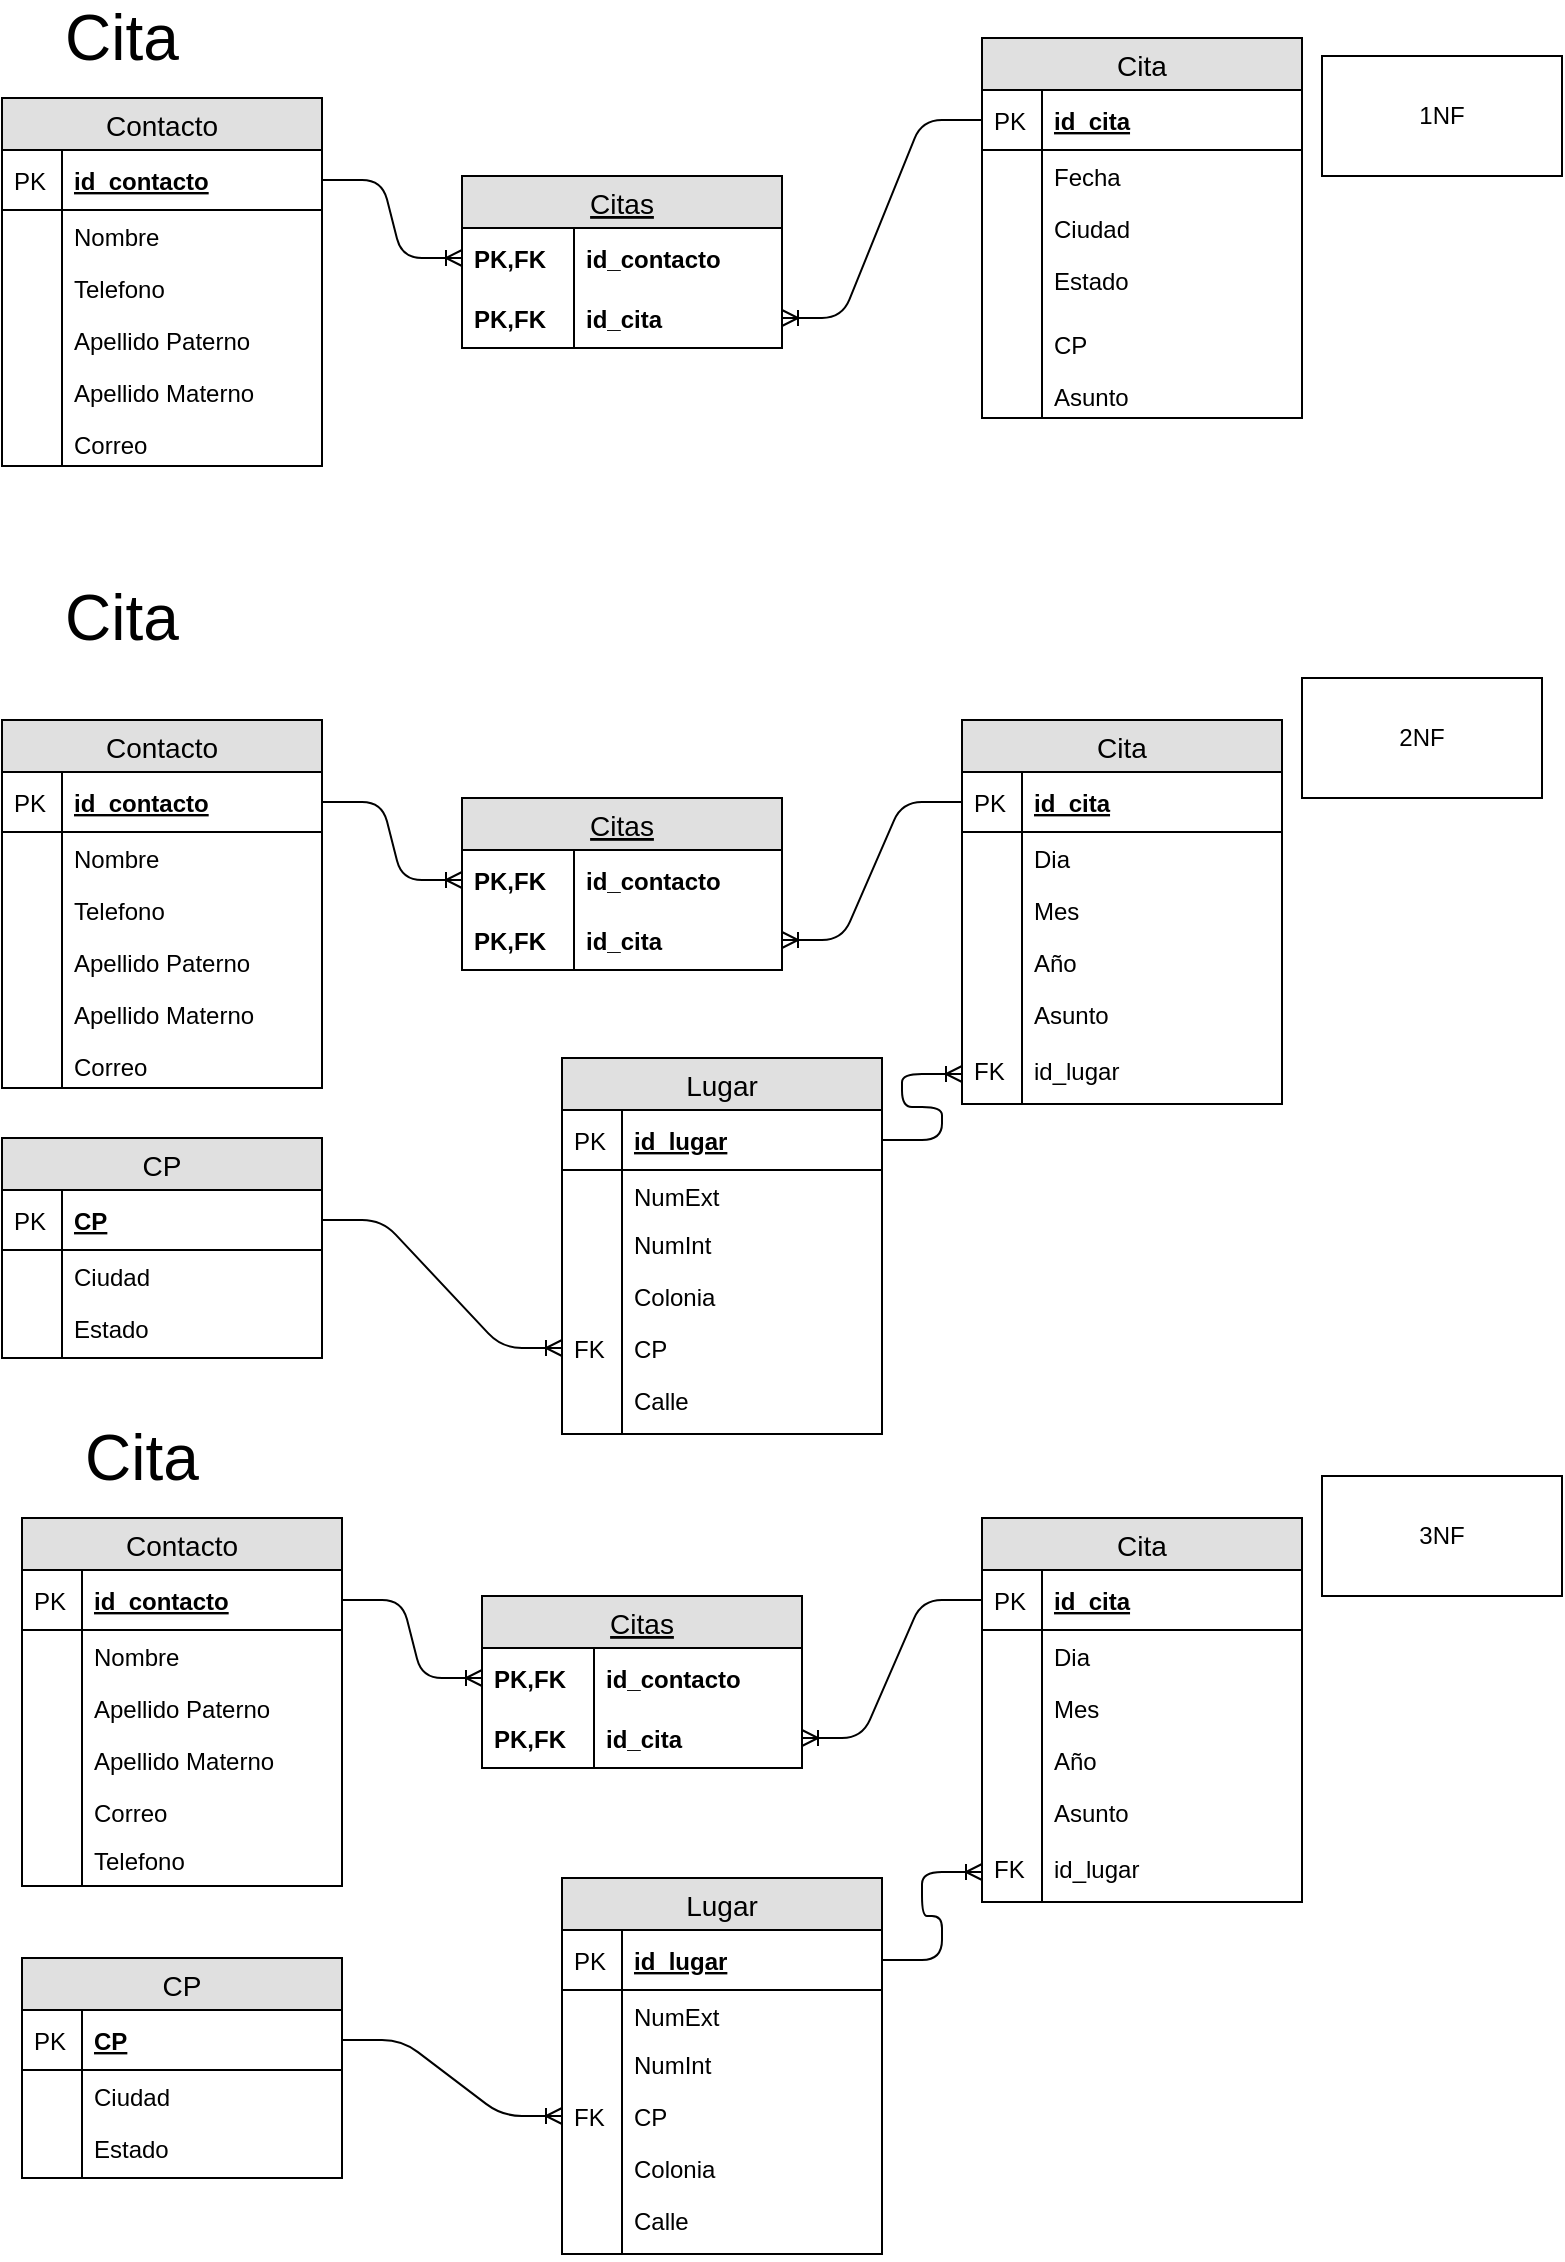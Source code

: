 <mxfile version="12.9.3" type="device" pages="4"><diagram id="C5RBs43oDa-KdzZeNtuy" name="Page-1"><mxGraphModel dx="1264" dy="592" grid="1" gridSize="10" guides="1" tooltips="1" connect="1" arrows="1" fold="1" page="1" pageScale="1" pageWidth="827" pageHeight="1169" math="0" shadow="0"><root><mxCell id="WIyWlLk6GJQsqaUBKTNV-0"/><mxCell id="WIyWlLk6GJQsqaUBKTNV-1" parent="WIyWlLk6GJQsqaUBKTNV-0"/><mxCell id="P2mqtvdampqSumm7VN64-0" value="Contacto" style="swimlane;fontStyle=0;childLayout=stackLayout;horizontal=1;startSize=26;fillColor=#e0e0e0;horizontalStack=0;resizeParent=1;resizeParentMax=0;resizeLast=0;collapsible=1;marginBottom=0;swimlaneFillColor=#ffffff;align=center;fontSize=14;" parent="WIyWlLk6GJQsqaUBKTNV-1" vertex="1"><mxGeometry x="40" y="50" width="160" height="184" as="geometry"/></mxCell><mxCell id="P2mqtvdampqSumm7VN64-1" value="id_contacto" style="shape=partialRectangle;top=0;left=0;right=0;bottom=1;align=left;verticalAlign=middle;fillColor=none;spacingLeft=34;spacingRight=4;overflow=hidden;rotatable=0;points=[[0,0.5],[1,0.5]];portConstraint=eastwest;dropTarget=0;fontStyle=5;fontSize=12;" parent="P2mqtvdampqSumm7VN64-0" vertex="1"><mxGeometry y="26" width="160" height="30" as="geometry"/></mxCell><mxCell id="P2mqtvdampqSumm7VN64-2" value="PK" style="shape=partialRectangle;top=0;left=0;bottom=0;fillColor=none;align=left;verticalAlign=middle;spacingLeft=4;spacingRight=4;overflow=hidden;rotatable=0;points=[];portConstraint=eastwest;part=1;fontSize=12;" parent="P2mqtvdampqSumm7VN64-1" vertex="1" connectable="0"><mxGeometry width="30" height="30" as="geometry"/></mxCell><mxCell id="P2mqtvdampqSumm7VN64-3" value="Nombre" style="shape=partialRectangle;top=0;left=0;right=0;bottom=0;align=left;verticalAlign=top;fillColor=none;spacingLeft=34;spacingRight=4;overflow=hidden;rotatable=0;points=[[0,0.5],[1,0.5]];portConstraint=eastwest;dropTarget=0;fontSize=12;" parent="P2mqtvdampqSumm7VN64-0" vertex="1"><mxGeometry y="56" width="160" height="26" as="geometry"/></mxCell><mxCell id="P2mqtvdampqSumm7VN64-4" value="" style="shape=partialRectangle;top=0;left=0;bottom=0;fillColor=none;align=left;verticalAlign=top;spacingLeft=4;spacingRight=4;overflow=hidden;rotatable=0;points=[];portConstraint=eastwest;part=1;fontSize=12;" parent="P2mqtvdampqSumm7VN64-3" vertex="1" connectable="0"><mxGeometry width="30" height="26" as="geometry"/></mxCell><mxCell id="P2mqtvdampqSumm7VN64-5" value="Telefono" style="shape=partialRectangle;top=0;left=0;right=0;bottom=0;align=left;verticalAlign=top;fillColor=none;spacingLeft=34;spacingRight=4;overflow=hidden;rotatable=0;points=[[0,0.5],[1,0.5]];portConstraint=eastwest;dropTarget=0;fontSize=12;" parent="P2mqtvdampqSumm7VN64-0" vertex="1"><mxGeometry y="82" width="160" height="26" as="geometry"/></mxCell><mxCell id="P2mqtvdampqSumm7VN64-6" value="" style="shape=partialRectangle;top=0;left=0;bottom=0;fillColor=none;align=left;verticalAlign=top;spacingLeft=4;spacingRight=4;overflow=hidden;rotatable=0;points=[];portConstraint=eastwest;part=1;fontSize=12;" parent="P2mqtvdampqSumm7VN64-5" vertex="1" connectable="0"><mxGeometry width="30" height="26" as="geometry"/></mxCell><mxCell id="P2mqtvdampqSumm7VN64-7" value="Apellido Paterno" style="shape=partialRectangle;top=0;left=0;right=0;bottom=0;align=left;verticalAlign=top;fillColor=none;spacingLeft=34;spacingRight=4;overflow=hidden;rotatable=0;points=[[0,0.5],[1,0.5]];portConstraint=eastwest;dropTarget=0;fontSize=12;" parent="P2mqtvdampqSumm7VN64-0" vertex="1"><mxGeometry y="108" width="160" height="26" as="geometry"/></mxCell><mxCell id="P2mqtvdampqSumm7VN64-8" value="" style="shape=partialRectangle;top=0;left=0;bottom=0;fillColor=none;align=left;verticalAlign=top;spacingLeft=4;spacingRight=4;overflow=hidden;rotatable=0;points=[];portConstraint=eastwest;part=1;fontSize=12;" parent="P2mqtvdampqSumm7VN64-7" vertex="1" connectable="0"><mxGeometry width="30" height="26" as="geometry"/></mxCell><mxCell id="P2mqtvdampqSumm7VN64-9" value="Apellido Materno" style="shape=partialRectangle;top=0;left=0;right=0;bottom=0;align=left;verticalAlign=top;fillColor=none;spacingLeft=34;spacingRight=4;overflow=hidden;rotatable=0;points=[[0,0.5],[1,0.5]];portConstraint=eastwest;dropTarget=0;fontSize=12;" parent="P2mqtvdampqSumm7VN64-0" vertex="1"><mxGeometry y="134" width="160" height="26" as="geometry"/></mxCell><mxCell id="P2mqtvdampqSumm7VN64-10" value="" style="shape=partialRectangle;top=0;left=0;bottom=0;fillColor=none;align=left;verticalAlign=top;spacingLeft=4;spacingRight=4;overflow=hidden;rotatable=0;points=[];portConstraint=eastwest;part=1;fontSize=12;" parent="P2mqtvdampqSumm7VN64-9" vertex="1" connectable="0"><mxGeometry width="30" height="26" as="geometry"/></mxCell><mxCell id="P2mqtvdampqSumm7VN64-11" value="Correo" style="shape=partialRectangle;top=0;left=0;right=0;bottom=0;align=left;verticalAlign=top;fillColor=none;spacingLeft=34;spacingRight=4;overflow=hidden;rotatable=0;points=[[0,0.5],[1,0.5]];portConstraint=eastwest;dropTarget=0;fontSize=12;" parent="P2mqtvdampqSumm7VN64-0" vertex="1"><mxGeometry y="160" width="160" height="24" as="geometry"/></mxCell><mxCell id="P2mqtvdampqSumm7VN64-12" value="" style="shape=partialRectangle;top=0;left=0;bottom=0;fillColor=none;align=left;verticalAlign=top;spacingLeft=4;spacingRight=4;overflow=hidden;rotatable=0;points=[];portConstraint=eastwest;part=1;fontSize=12;" parent="P2mqtvdampqSumm7VN64-11" vertex="1" connectable="0"><mxGeometry width="30" height="24" as="geometry"/></mxCell><mxCell id="P2mqtvdampqSumm7VN64-26" value="&lt;span style=&quot;font-size: 32px&quot;&gt;Cita&lt;/span&gt;" style="text;html=1;strokeColor=none;fillColor=none;align=center;verticalAlign=middle;whiteSpace=wrap;rounded=0;" parent="WIyWlLk6GJQsqaUBKTNV-1" vertex="1"><mxGeometry x="80" y="10" width="40" height="20" as="geometry"/></mxCell><mxCell id="P2mqtvdampqSumm7VN64-27" value="" style="edgeStyle=entityRelationEdgeStyle;fontSize=12;html=1;endArrow=ERoneToMany;exitX=1;exitY=0.5;exitDx=0;exitDy=0;entryX=0;entryY=0.5;entryDx=0;entryDy=0;" parent="WIyWlLk6GJQsqaUBKTNV-1" source="P2mqtvdampqSumm7VN64-1" target="P2mqtvdampqSumm7VN64-30" edge="1"><mxGeometry width="100" height="100" relative="1" as="geometry"><mxPoint x="490" y="270" as="sourcePoint"/><mxPoint x="240" y="-59" as="targetPoint"/></mxGeometry></mxCell><mxCell id="P2mqtvdampqSumm7VN64-28" value="" style="edgeStyle=entityRelationEdgeStyle;fontSize=12;html=1;endArrow=ERoneToMany;" parent="WIyWlLk6GJQsqaUBKTNV-1" source="P2mqtvdampqSumm7VN64-14" target="P2mqtvdampqSumm7VN64-32" edge="1"><mxGeometry width="100" height="100" relative="1" as="geometry"><mxPoint x="500" y="110" as="sourcePoint"/><mxPoint x="400" y="-31" as="targetPoint"/></mxGeometry></mxCell><mxCell id="P2mqtvdampqSumm7VN64-29" value="Citas" style="swimlane;fontStyle=4;childLayout=stackLayout;horizontal=1;startSize=26;fillColor=#e0e0e0;horizontalStack=0;resizeParent=1;resizeParentMax=0;resizeLast=0;collapsible=1;marginBottom=0;swimlaneFillColor=#ffffff;align=center;fontSize=14;" parent="WIyWlLk6GJQsqaUBKTNV-1" vertex="1"><mxGeometry x="270" y="89" width="160" height="86" as="geometry"/></mxCell><mxCell id="P2mqtvdampqSumm7VN64-30" value="id_contacto" style="shape=partialRectangle;top=0;left=0;right=0;bottom=0;align=left;verticalAlign=middle;fillColor=none;spacingLeft=60;spacingRight=4;overflow=hidden;rotatable=0;points=[[0,0.5],[1,0.5]];portConstraint=eastwest;dropTarget=0;fontStyle=1;fontSize=12;" parent="P2mqtvdampqSumm7VN64-29" vertex="1"><mxGeometry y="26" width="160" height="30" as="geometry"/></mxCell><mxCell id="P2mqtvdampqSumm7VN64-31" value="PK,FK" style="shape=partialRectangle;fontStyle=1;top=0;left=0;bottom=0;fillColor=none;align=left;verticalAlign=middle;spacingLeft=4;spacingRight=4;overflow=hidden;rotatable=0;points=[];portConstraint=eastwest;part=1;fontSize=12;" parent="P2mqtvdampqSumm7VN64-30" vertex="1" connectable="0"><mxGeometry width="56" height="30" as="geometry"/></mxCell><mxCell id="P2mqtvdampqSumm7VN64-32" value="id_cita" style="shape=partialRectangle;top=0;left=0;right=0;bottom=1;align=left;verticalAlign=middle;fillColor=none;spacingLeft=60;spacingRight=4;overflow=hidden;rotatable=0;points=[[0,0.5],[1,0.5]];portConstraint=eastwest;dropTarget=0;fontStyle=1;fontSize=12;" parent="P2mqtvdampqSumm7VN64-29" vertex="1"><mxGeometry y="56" width="160" height="30" as="geometry"/></mxCell><mxCell id="P2mqtvdampqSumm7VN64-33" value="PK,FK" style="shape=partialRectangle;fontStyle=1;top=0;left=0;bottom=0;fillColor=none;align=left;verticalAlign=middle;spacingLeft=4;spacingRight=4;overflow=hidden;rotatable=0;points=[];portConstraint=eastwest;part=1;fontSize=12;" parent="P2mqtvdampqSumm7VN64-32" vertex="1" connectable="0"><mxGeometry width="56" height="30" as="geometry"/></mxCell><mxCell id="P2mqtvdampqSumm7VN64-34" value="Calle" style="shape=partialRectangle;top=0;left=0;right=0;bottom=0;align=left;verticalAlign=top;fillColor=none;spacingLeft=34;spacingRight=4;overflow=hidden;rotatable=0;points=[[0,0.5],[1,0.5]];portConstraint=eastwest;dropTarget=0;fontSize=12;" parent="WIyWlLk6GJQsqaUBKTNV-1" vertex="1"><mxGeometry x="520" y="184" width="160" height="26" as="geometry"/></mxCell><mxCell id="P2mqtvdampqSumm7VN64-35" value="" style="shape=partialRectangle;top=0;left=0;bottom=0;fillColor=none;align=left;verticalAlign=top;spacingLeft=4;spacingRight=4;overflow=hidden;rotatable=0;points=[];portConstraint=eastwest;part=1;fontSize=12;" parent="P2mqtvdampqSumm7VN64-34" vertex="1" connectable="0"><mxGeometry width="30" height="26" as="geometry"/></mxCell><mxCell id="P2mqtvdampqSumm7VN64-42" value="1NF" style="rounded=0;whiteSpace=wrap;html=1;" parent="WIyWlLk6GJQsqaUBKTNV-1" vertex="1"><mxGeometry x="700" y="29" width="120" height="60" as="geometry"/></mxCell><mxCell id="P2mqtvdampqSumm7VN64-43" value="&lt;span style=&quot;font-size: 32px&quot;&gt;Cita&lt;/span&gt;" style="text;html=1;strokeColor=none;fillColor=none;align=center;verticalAlign=middle;whiteSpace=wrap;rounded=0;" parent="WIyWlLk6GJQsqaUBKTNV-1" vertex="1"><mxGeometry x="80" y="300" width="40" height="20" as="geometry"/></mxCell><mxCell id="P2mqtvdampqSumm7VN64-44" value="" style="edgeStyle=entityRelationEdgeStyle;fontSize=12;html=1;endArrow=ERoneToMany;exitX=1;exitY=0.5;exitDx=0;exitDy=0;entryX=0;entryY=0.5;entryDx=0;entryDy=0;" parent="WIyWlLk6GJQsqaUBKTNV-1" source="P2mqtvdampqSumm7VN64-48" target="P2mqtvdampqSumm7VN64-74" edge="1"><mxGeometry width="100" height="100" relative="1" as="geometry"><mxPoint x="490" y="581" as="sourcePoint"/><mxPoint x="240" y="252" as="targetPoint"/></mxGeometry></mxCell><mxCell id="P2mqtvdampqSumm7VN64-45" value="" style="edgeStyle=entityRelationEdgeStyle;fontSize=12;html=1;endArrow=ERoneToMany;" parent="WIyWlLk6GJQsqaUBKTNV-1" source="P2mqtvdampqSumm7VN64-61" target="P2mqtvdampqSumm7VN64-76" edge="1"><mxGeometry width="100" height="100" relative="1" as="geometry"><mxPoint x="500" y="421" as="sourcePoint"/><mxPoint x="400" y="280" as="targetPoint"/></mxGeometry></mxCell><mxCell id="P2mqtvdampqSumm7VN64-46" value="2NF" style="rounded=0;whiteSpace=wrap;html=1;" parent="WIyWlLk6GJQsqaUBKTNV-1" vertex="1"><mxGeometry x="690" y="340" width="120" height="60" as="geometry"/></mxCell><mxCell id="P2mqtvdampqSumm7VN64-78" value="" style="edgeStyle=entityRelationEdgeStyle;fontSize=12;html=1;endArrow=ERoneToMany;exitX=1;exitY=0.5;exitDx=0;exitDy=0;entryX=0;entryY=0.5;entryDx=0;entryDy=0;" parent="WIyWlLk6GJQsqaUBKTNV-1" source="P2mqtvdampqSumm7VN64-92" target="P2mqtvdampqSumm7VN64-69" edge="1"><mxGeometry width="100" height="100" relative="1" as="geometry"><mxPoint x="360" y="610" as="sourcePoint"/><mxPoint x="460" y="510" as="targetPoint"/></mxGeometry></mxCell><mxCell id="P2mqtvdampqSumm7VN64-79" value="" style="edgeStyle=entityRelationEdgeStyle;fontSize=12;html=1;endArrow=ERoneToMany;exitX=1;exitY=0.5;exitDx=0;exitDy=0;" parent="WIyWlLk6GJQsqaUBKTNV-1" source="P2mqtvdampqSumm7VN64-81" target="P2mqtvdampqSumm7VN64-96" edge="1"><mxGeometry width="100" height="100" relative="1" as="geometry"><mxPoint x="440" y="850" as="sourcePoint"/><mxPoint x="330" y="730" as="targetPoint"/></mxGeometry></mxCell><mxCell id="P2mqtvdampqSumm7VN64-106" value="&lt;span style=&quot;font-size: 32px&quot;&gt;Cita&lt;/span&gt;" style="text;html=1;strokeColor=none;fillColor=none;align=center;verticalAlign=middle;whiteSpace=wrap;rounded=0;" parent="WIyWlLk6GJQsqaUBKTNV-1" vertex="1"><mxGeometry x="90" y="720" width="40" height="20" as="geometry"/></mxCell><mxCell id="P2mqtvdampqSumm7VN64-107" value="" style="edgeStyle=entityRelationEdgeStyle;fontSize=12;html=1;endArrow=ERoneToMany;exitX=1;exitY=0.5;exitDx=0;exitDy=0;entryX=0;entryY=0.5;entryDx=0;entryDy=0;" parent="WIyWlLk6GJQsqaUBKTNV-1" source="P2mqtvdampqSumm7VN64-115" target="P2mqtvdampqSumm7VN64-141" edge="1"><mxGeometry width="100" height="100" relative="1" as="geometry"><mxPoint x="500" y="980" as="sourcePoint"/><mxPoint x="250" y="651" as="targetPoint"/></mxGeometry></mxCell><mxCell id="P2mqtvdampqSumm7VN64-108" value="" style="edgeStyle=entityRelationEdgeStyle;fontSize=12;html=1;endArrow=ERoneToMany;" parent="WIyWlLk6GJQsqaUBKTNV-1" source="P2mqtvdampqSumm7VN64-128" target="P2mqtvdampqSumm7VN64-143" edge="1"><mxGeometry width="100" height="100" relative="1" as="geometry"><mxPoint x="510" y="820" as="sourcePoint"/><mxPoint x="410" y="679" as="targetPoint"/></mxGeometry></mxCell><mxCell id="P2mqtvdampqSumm7VN64-13" value="Cita" style="swimlane;fontStyle=0;childLayout=stackLayout;horizontal=1;startSize=26;fillColor=#e0e0e0;horizontalStack=0;resizeParent=1;resizeParentMax=0;resizeLast=0;collapsible=1;marginBottom=0;swimlaneFillColor=#ffffff;align=center;fontSize=14;" parent="WIyWlLk6GJQsqaUBKTNV-1" vertex="1"><mxGeometry x="530" y="20" width="160" height="190" as="geometry"/></mxCell><mxCell id="P2mqtvdampqSumm7VN64-14" value="id_cita" style="shape=partialRectangle;top=0;left=0;right=0;bottom=1;align=left;verticalAlign=middle;fillColor=none;spacingLeft=34;spacingRight=4;overflow=hidden;rotatable=0;points=[[0,0.5],[1,0.5]];portConstraint=eastwest;dropTarget=0;fontStyle=5;fontSize=12;" parent="P2mqtvdampqSumm7VN64-13" vertex="1"><mxGeometry y="26" width="160" height="30" as="geometry"/></mxCell><mxCell id="P2mqtvdampqSumm7VN64-15" value="PK" style="shape=partialRectangle;top=0;left=0;bottom=0;fillColor=none;align=left;verticalAlign=middle;spacingLeft=4;spacingRight=4;overflow=hidden;rotatable=0;points=[];portConstraint=eastwest;part=1;fontSize=12;" parent="P2mqtvdampqSumm7VN64-14" vertex="1" connectable="0"><mxGeometry width="30" height="30" as="geometry"/></mxCell><mxCell id="P2mqtvdampqSumm7VN64-16" value="Fecha" style="shape=partialRectangle;top=0;left=0;right=0;bottom=0;align=left;verticalAlign=top;fillColor=none;spacingLeft=34;spacingRight=4;overflow=hidden;rotatable=0;points=[[0,0.5],[1,0.5]];portConstraint=eastwest;dropTarget=0;fontSize=12;" parent="P2mqtvdampqSumm7VN64-13" vertex="1"><mxGeometry y="56" width="160" height="26" as="geometry"/></mxCell><mxCell id="P2mqtvdampqSumm7VN64-17" value="" style="shape=partialRectangle;top=0;left=0;bottom=0;fillColor=none;align=left;verticalAlign=top;spacingLeft=4;spacingRight=4;overflow=hidden;rotatable=0;points=[];portConstraint=eastwest;part=1;fontSize=12;" parent="P2mqtvdampqSumm7VN64-16" vertex="1" connectable="0"><mxGeometry width="30" height="26" as="geometry"/></mxCell><mxCell id="P2mqtvdampqSumm7VN64-18" value="Ciudad" style="shape=partialRectangle;top=0;left=0;right=0;bottom=0;align=left;verticalAlign=top;fillColor=none;spacingLeft=34;spacingRight=4;overflow=hidden;rotatable=0;points=[[0,0.5],[1,0.5]];portConstraint=eastwest;dropTarget=0;fontSize=12;" parent="P2mqtvdampqSumm7VN64-13" vertex="1"><mxGeometry y="82" width="160" height="26" as="geometry"/></mxCell><mxCell id="P2mqtvdampqSumm7VN64-19" value="" style="shape=partialRectangle;top=0;left=0;bottom=0;fillColor=none;align=left;verticalAlign=top;spacingLeft=4;spacingRight=4;overflow=hidden;rotatable=0;points=[];portConstraint=eastwest;part=1;fontSize=12;" parent="P2mqtvdampqSumm7VN64-18" vertex="1" connectable="0"><mxGeometry width="30" height="26" as="geometry"/></mxCell><mxCell id="P2mqtvdampqSumm7VN64-20" value="Estado" style="shape=partialRectangle;top=0;left=0;right=0;bottom=0;align=left;verticalAlign=top;fillColor=none;spacingLeft=34;spacingRight=4;overflow=hidden;rotatable=0;points=[[0,0.5],[1,0.5]];portConstraint=eastwest;dropTarget=0;fontSize=12;" parent="P2mqtvdampqSumm7VN64-13" vertex="1"><mxGeometry y="108" width="160" height="32" as="geometry"/></mxCell><mxCell id="P2mqtvdampqSumm7VN64-21" value="" style="shape=partialRectangle;top=0;left=0;bottom=0;fillColor=none;align=left;verticalAlign=top;spacingLeft=4;spacingRight=4;overflow=hidden;rotatable=0;points=[];portConstraint=eastwest;part=1;fontSize=12;" parent="P2mqtvdampqSumm7VN64-20" vertex="1" connectable="0"><mxGeometry width="30" height="32" as="geometry"/></mxCell><mxCell id="P2mqtvdampqSumm7VN64-22" value="CP" style="shape=partialRectangle;top=0;left=0;right=0;bottom=0;align=left;verticalAlign=top;fillColor=none;spacingLeft=34;spacingRight=4;overflow=hidden;rotatable=0;points=[[0,0.5],[1,0.5]];portConstraint=eastwest;dropTarget=0;fontSize=12;" parent="P2mqtvdampqSumm7VN64-13" vertex="1"><mxGeometry y="140" width="160" height="26" as="geometry"/></mxCell><mxCell id="P2mqtvdampqSumm7VN64-23" value="" style="shape=partialRectangle;top=0;left=0;bottom=0;fillColor=none;align=left;verticalAlign=top;spacingLeft=4;spacingRight=4;overflow=hidden;rotatable=0;points=[];portConstraint=eastwest;part=1;fontSize=12;" parent="P2mqtvdampqSumm7VN64-22" vertex="1" connectable="0"><mxGeometry width="30" height="26" as="geometry"/></mxCell><mxCell id="P2mqtvdampqSumm7VN64-24" value="Asunto" style="shape=partialRectangle;top=0;left=0;right=0;bottom=0;align=left;verticalAlign=top;fillColor=none;spacingLeft=34;spacingRight=4;overflow=hidden;rotatable=0;points=[[0,0.5],[1,0.5]];portConstraint=eastwest;dropTarget=0;fontSize=12;" parent="P2mqtvdampqSumm7VN64-13" vertex="1"><mxGeometry y="166" width="160" height="24" as="geometry"/></mxCell><mxCell id="P2mqtvdampqSumm7VN64-25" value="" style="shape=partialRectangle;top=0;left=0;bottom=0;fillColor=none;align=left;verticalAlign=top;spacingLeft=4;spacingRight=4;overflow=hidden;rotatable=0;points=[];portConstraint=eastwest;part=1;fontSize=12;" parent="P2mqtvdampqSumm7VN64-24" vertex="1" connectable="0"><mxGeometry width="30" height="24" as="geometry"/></mxCell><mxCell id="P2mqtvdampqSumm7VN64-109" value="3NF" style="rounded=0;whiteSpace=wrap;html=1;" parent="WIyWlLk6GJQsqaUBKTNV-1" vertex="1"><mxGeometry x="700" y="739" width="120" height="60" as="geometry"/></mxCell><mxCell id="P2mqtvdampqSumm7VN64-110" value="" style="edgeStyle=entityRelationEdgeStyle;fontSize=12;html=1;endArrow=ERoneToMany;exitX=1;exitY=0.5;exitDx=0;exitDy=0;entryX=0;entryY=0.5;entryDx=0;entryDy=0;" parent="WIyWlLk6GJQsqaUBKTNV-1" source="P2mqtvdampqSumm7VN64-159" target="P2mqtvdampqSumm7VN64-136" edge="1"><mxGeometry width="100" height="100" relative="1" as="geometry"><mxPoint x="360" y="1120" as="sourcePoint"/><mxPoint x="460" y="1020" as="targetPoint"/></mxGeometry></mxCell><mxCell id="P2mqtvdampqSumm7VN64-111" value="" style="edgeStyle=entityRelationEdgeStyle;fontSize=12;html=1;endArrow=ERoneToMany;exitX=1;exitY=0.5;exitDx=0;exitDy=0;entryX=0;entryY=0.5;entryDx=0;entryDy=0;" parent="WIyWlLk6GJQsqaUBKTNV-1" source="P2mqtvdampqSumm7VN64-146" target="P2mqtvdampqSumm7VN64-163" edge="1"><mxGeometry width="100" height="100" relative="1" as="geometry"><mxPoint x="440" y="1360" as="sourcePoint"/><mxPoint x="330" y="1240" as="targetPoint"/></mxGeometry></mxCell><mxCell id="P2mqtvdampqSumm7VN64-47" value="Contacto" style="swimlane;fontStyle=0;childLayout=stackLayout;horizontal=1;startSize=26;fillColor=#e0e0e0;horizontalStack=0;resizeParent=1;resizeParentMax=0;resizeLast=0;collapsible=1;marginBottom=0;swimlaneFillColor=#ffffff;align=center;fontSize=14;" parent="WIyWlLk6GJQsqaUBKTNV-1" vertex="1"><mxGeometry x="40" y="361" width="160" height="184" as="geometry"/></mxCell><mxCell id="P2mqtvdampqSumm7VN64-48" value="id_contacto" style="shape=partialRectangle;top=0;left=0;right=0;bottom=1;align=left;verticalAlign=middle;fillColor=none;spacingLeft=34;spacingRight=4;overflow=hidden;rotatable=0;points=[[0,0.5],[1,0.5]];portConstraint=eastwest;dropTarget=0;fontStyle=5;fontSize=12;" parent="P2mqtvdampqSumm7VN64-47" vertex="1"><mxGeometry y="26" width="160" height="30" as="geometry"/></mxCell><mxCell id="P2mqtvdampqSumm7VN64-49" value="PK" style="shape=partialRectangle;top=0;left=0;bottom=0;fillColor=none;align=left;verticalAlign=middle;spacingLeft=4;spacingRight=4;overflow=hidden;rotatable=0;points=[];portConstraint=eastwest;part=1;fontSize=12;" parent="P2mqtvdampqSumm7VN64-48" vertex="1" connectable="0"><mxGeometry width="30" height="30" as="geometry"/></mxCell><mxCell id="P2mqtvdampqSumm7VN64-50" value="Nombre" style="shape=partialRectangle;top=0;left=0;right=0;bottom=0;align=left;verticalAlign=top;fillColor=none;spacingLeft=34;spacingRight=4;overflow=hidden;rotatable=0;points=[[0,0.5],[1,0.5]];portConstraint=eastwest;dropTarget=0;fontSize=12;" parent="P2mqtvdampqSumm7VN64-47" vertex="1"><mxGeometry y="56" width="160" height="26" as="geometry"/></mxCell><mxCell id="P2mqtvdampqSumm7VN64-51" value="" style="shape=partialRectangle;top=0;left=0;bottom=0;fillColor=none;align=left;verticalAlign=top;spacingLeft=4;spacingRight=4;overflow=hidden;rotatable=0;points=[];portConstraint=eastwest;part=1;fontSize=12;" parent="P2mqtvdampqSumm7VN64-50" vertex="1" connectable="0"><mxGeometry width="30" height="26" as="geometry"/></mxCell><mxCell id="P2mqtvdampqSumm7VN64-52" value="Telefono" style="shape=partialRectangle;top=0;left=0;right=0;bottom=0;align=left;verticalAlign=top;fillColor=none;spacingLeft=34;spacingRight=4;overflow=hidden;rotatable=0;points=[[0,0.5],[1,0.5]];portConstraint=eastwest;dropTarget=0;fontSize=12;" parent="P2mqtvdampqSumm7VN64-47" vertex="1"><mxGeometry y="82" width="160" height="26" as="geometry"/></mxCell><mxCell id="P2mqtvdampqSumm7VN64-53" value="" style="shape=partialRectangle;top=0;left=0;bottom=0;fillColor=none;align=left;verticalAlign=top;spacingLeft=4;spacingRight=4;overflow=hidden;rotatable=0;points=[];portConstraint=eastwest;part=1;fontSize=12;" parent="P2mqtvdampqSumm7VN64-52" vertex="1" connectable="0"><mxGeometry width="30" height="26" as="geometry"/></mxCell><mxCell id="P2mqtvdampqSumm7VN64-54" value="Apellido Paterno" style="shape=partialRectangle;top=0;left=0;right=0;bottom=0;align=left;verticalAlign=top;fillColor=none;spacingLeft=34;spacingRight=4;overflow=hidden;rotatable=0;points=[[0,0.5],[1,0.5]];portConstraint=eastwest;dropTarget=0;fontSize=12;" parent="P2mqtvdampqSumm7VN64-47" vertex="1"><mxGeometry y="108" width="160" height="26" as="geometry"/></mxCell><mxCell id="P2mqtvdampqSumm7VN64-55" value="" style="shape=partialRectangle;top=0;left=0;bottom=0;fillColor=none;align=left;verticalAlign=top;spacingLeft=4;spacingRight=4;overflow=hidden;rotatable=0;points=[];portConstraint=eastwest;part=1;fontSize=12;" parent="P2mqtvdampqSumm7VN64-54" vertex="1" connectable="0"><mxGeometry width="30" height="26" as="geometry"/></mxCell><mxCell id="P2mqtvdampqSumm7VN64-56" value="Apellido Materno" style="shape=partialRectangle;top=0;left=0;right=0;bottom=0;align=left;verticalAlign=top;fillColor=none;spacingLeft=34;spacingRight=4;overflow=hidden;rotatable=0;points=[[0,0.5],[1,0.5]];portConstraint=eastwest;dropTarget=0;fontSize=12;" parent="P2mqtvdampqSumm7VN64-47" vertex="1"><mxGeometry y="134" width="160" height="26" as="geometry"/></mxCell><mxCell id="P2mqtvdampqSumm7VN64-57" value="" style="shape=partialRectangle;top=0;left=0;bottom=0;fillColor=none;align=left;verticalAlign=top;spacingLeft=4;spacingRight=4;overflow=hidden;rotatable=0;points=[];portConstraint=eastwest;part=1;fontSize=12;" parent="P2mqtvdampqSumm7VN64-56" vertex="1" connectable="0"><mxGeometry width="30" height="26" as="geometry"/></mxCell><mxCell id="P2mqtvdampqSumm7VN64-58" value="Correo" style="shape=partialRectangle;top=0;left=0;right=0;bottom=0;align=left;verticalAlign=top;fillColor=none;spacingLeft=34;spacingRight=4;overflow=hidden;rotatable=0;points=[[0,0.5],[1,0.5]];portConstraint=eastwest;dropTarget=0;fontSize=12;" parent="P2mqtvdampqSumm7VN64-47" vertex="1"><mxGeometry y="160" width="160" height="24" as="geometry"/></mxCell><mxCell id="P2mqtvdampqSumm7VN64-59" value="" style="shape=partialRectangle;top=0;left=0;bottom=0;fillColor=none;align=left;verticalAlign=top;spacingLeft=4;spacingRight=4;overflow=hidden;rotatable=0;points=[];portConstraint=eastwest;part=1;fontSize=12;" parent="P2mqtvdampqSumm7VN64-58" vertex="1" connectable="0"><mxGeometry width="30" height="24" as="geometry"/></mxCell><mxCell id="P2mqtvdampqSumm7VN64-60" value="Cita" style="swimlane;fontStyle=0;childLayout=stackLayout;horizontal=1;startSize=26;fillColor=#e0e0e0;horizontalStack=0;resizeParent=1;resizeParentMax=0;resizeLast=0;collapsible=1;marginBottom=0;swimlaneFillColor=#ffffff;align=center;fontSize=14;" parent="WIyWlLk6GJQsqaUBKTNV-1" vertex="1"><mxGeometry x="520" y="361" width="160" height="192" as="geometry"/></mxCell><mxCell id="P2mqtvdampqSumm7VN64-61" value="id_cita" style="shape=partialRectangle;top=0;left=0;right=0;bottom=1;align=left;verticalAlign=middle;fillColor=none;spacingLeft=34;spacingRight=4;overflow=hidden;rotatable=0;points=[[0,0.5],[1,0.5]];portConstraint=eastwest;dropTarget=0;fontStyle=5;fontSize=12;" parent="P2mqtvdampqSumm7VN64-60" vertex="1"><mxGeometry y="26" width="160" height="30" as="geometry"/></mxCell><mxCell id="P2mqtvdampqSumm7VN64-62" value="PK" style="shape=partialRectangle;top=0;left=0;bottom=0;fillColor=none;align=left;verticalAlign=middle;spacingLeft=4;spacingRight=4;overflow=hidden;rotatable=0;points=[];portConstraint=eastwest;part=1;fontSize=12;" parent="P2mqtvdampqSumm7VN64-61" vertex="1" connectable="0"><mxGeometry width="30" height="30" as="geometry"/></mxCell><mxCell id="P2mqtvdampqSumm7VN64-63" value="Dia" style="shape=partialRectangle;top=0;left=0;right=0;bottom=0;align=left;verticalAlign=top;fillColor=none;spacingLeft=34;spacingRight=4;overflow=hidden;rotatable=0;points=[[0,0.5],[1,0.5]];portConstraint=eastwest;dropTarget=0;fontSize=12;" parent="P2mqtvdampqSumm7VN64-60" vertex="1"><mxGeometry y="56" width="160" height="26" as="geometry"/></mxCell><mxCell id="P2mqtvdampqSumm7VN64-64" value="" style="shape=partialRectangle;top=0;left=0;bottom=0;fillColor=none;align=left;verticalAlign=top;spacingLeft=4;spacingRight=4;overflow=hidden;rotatable=0;points=[];portConstraint=eastwest;part=1;fontSize=12;" parent="P2mqtvdampqSumm7VN64-63" vertex="1" connectable="0"><mxGeometry width="30" height="26" as="geometry"/></mxCell><mxCell id="Nbg-PUSomRJytXlgucHt-6" value="Mes" style="shape=partialRectangle;top=0;left=0;right=0;bottom=0;align=left;verticalAlign=top;fillColor=none;spacingLeft=34;spacingRight=4;overflow=hidden;rotatable=0;points=[[0,0.5],[1,0.5]];portConstraint=eastwest;dropTarget=0;fontSize=12;" parent="P2mqtvdampqSumm7VN64-60" vertex="1"><mxGeometry y="82" width="160" height="26" as="geometry"/></mxCell><mxCell id="Nbg-PUSomRJytXlgucHt-7" value="" style="shape=partialRectangle;top=0;left=0;bottom=0;fillColor=none;align=left;verticalAlign=top;spacingLeft=4;spacingRight=4;overflow=hidden;rotatable=0;points=[];portConstraint=eastwest;part=1;fontSize=12;" parent="Nbg-PUSomRJytXlgucHt-6" vertex="1" connectable="0"><mxGeometry width="30" height="26" as="geometry"/></mxCell><mxCell id="Nbg-PUSomRJytXlgucHt-4" value="Año" style="shape=partialRectangle;top=0;left=0;right=0;bottom=0;align=left;verticalAlign=top;fillColor=none;spacingLeft=34;spacingRight=4;overflow=hidden;rotatable=0;points=[[0,0.5],[1,0.5]];portConstraint=eastwest;dropTarget=0;fontSize=12;" parent="P2mqtvdampqSumm7VN64-60" vertex="1"><mxGeometry y="108" width="160" height="26" as="geometry"/></mxCell><mxCell id="Nbg-PUSomRJytXlgucHt-5" value="" style="shape=partialRectangle;top=0;left=0;bottom=0;fillColor=none;align=left;verticalAlign=top;spacingLeft=4;spacingRight=4;overflow=hidden;rotatable=0;points=[];portConstraint=eastwest;part=1;fontSize=12;" parent="Nbg-PUSomRJytXlgucHt-4" vertex="1" connectable="0"><mxGeometry width="30" height="26" as="geometry"/></mxCell><mxCell id="P2mqtvdampqSumm7VN64-65" value="Asunto" style="shape=partialRectangle;top=0;left=0;right=0;bottom=0;align=left;verticalAlign=top;fillColor=none;spacingLeft=34;spacingRight=4;overflow=hidden;rotatable=0;points=[[0,0.5],[1,0.5]];portConstraint=eastwest;dropTarget=0;fontSize=12;" parent="P2mqtvdampqSumm7VN64-60" vertex="1"><mxGeometry y="134" width="160" height="28" as="geometry"/></mxCell><mxCell id="P2mqtvdampqSumm7VN64-66" value="" style="shape=partialRectangle;top=0;left=0;bottom=0;fillColor=none;align=left;verticalAlign=top;spacingLeft=4;spacingRight=4;overflow=hidden;rotatable=0;points=[];portConstraint=eastwest;part=1;fontSize=12;" parent="P2mqtvdampqSumm7VN64-65" vertex="1" connectable="0"><mxGeometry width="30" height="28" as="geometry"/></mxCell><mxCell id="P2mqtvdampqSumm7VN64-67" value="" style="shape=partialRectangle;top=0;left=0;right=0;bottom=0;align=left;verticalAlign=top;fillColor=none;spacingLeft=34;spacingRight=4;overflow=hidden;rotatable=0;points=[[0,0.5],[1,0.5]];portConstraint=eastwest;dropTarget=0;fontSize=12;" parent="P2mqtvdampqSumm7VN64-60" vertex="1"><mxGeometry y="162" width="160" as="geometry"/></mxCell><mxCell id="P2mqtvdampqSumm7VN64-68" value="" style="shape=partialRectangle;top=0;left=0;bottom=0;fillColor=none;align=left;verticalAlign=top;spacingLeft=4;spacingRight=4;overflow=hidden;rotatable=0;points=[];portConstraint=eastwest;part=1;fontSize=12;" parent="P2mqtvdampqSumm7VN64-67" vertex="1" connectable="0"><mxGeometry width="30" as="geometry"/></mxCell><mxCell id="P2mqtvdampqSumm7VN64-69" value="id_lugar" style="shape=partialRectangle;top=0;left=0;right=0;bottom=0;align=left;verticalAlign=top;fillColor=none;spacingLeft=34;spacingRight=4;overflow=hidden;rotatable=0;points=[[0,0.5],[1,0.5]];portConstraint=eastwest;dropTarget=0;fontSize=12;" parent="P2mqtvdampqSumm7VN64-60" vertex="1"><mxGeometry y="162" width="160" height="30" as="geometry"/></mxCell><mxCell id="P2mqtvdampqSumm7VN64-70" value="FK" style="shape=partialRectangle;top=0;left=0;bottom=0;fillColor=none;align=left;verticalAlign=top;spacingLeft=4;spacingRight=4;overflow=hidden;rotatable=0;points=[];portConstraint=eastwest;part=1;fontSize=12;" parent="P2mqtvdampqSumm7VN64-69" vertex="1" connectable="0"><mxGeometry width="30" height="30" as="geometry"/></mxCell><mxCell id="P2mqtvdampqSumm7VN64-71" value="" style="shape=partialRectangle;top=0;left=0;right=0;bottom=0;align=left;verticalAlign=top;fillColor=none;spacingLeft=34;spacingRight=4;overflow=hidden;rotatable=0;points=[[0,0.5],[1,0.5]];portConstraint=eastwest;dropTarget=0;fontSize=12;" parent="P2mqtvdampqSumm7VN64-60" vertex="1"><mxGeometry y="192" width="160" as="geometry"/></mxCell><mxCell id="P2mqtvdampqSumm7VN64-72" value="" style="shape=partialRectangle;top=0;left=0;bottom=0;fillColor=none;align=left;verticalAlign=top;spacingLeft=4;spacingRight=4;overflow=hidden;rotatable=0;points=[];portConstraint=eastwest;part=1;fontSize=12;" parent="P2mqtvdampqSumm7VN64-71" vertex="1" connectable="0"><mxGeometry width="30" as="geometry"/></mxCell><mxCell id="P2mqtvdampqSumm7VN64-73" value="Citas" style="swimlane;fontStyle=4;childLayout=stackLayout;horizontal=1;startSize=26;fillColor=#e0e0e0;horizontalStack=0;resizeParent=1;resizeParentMax=0;resizeLast=0;collapsible=1;marginBottom=0;swimlaneFillColor=#ffffff;align=center;fontSize=14;" parent="WIyWlLk6GJQsqaUBKTNV-1" vertex="1"><mxGeometry x="270" y="400" width="160" height="86" as="geometry"/></mxCell><mxCell id="P2mqtvdampqSumm7VN64-74" value="id_contacto" style="shape=partialRectangle;top=0;left=0;right=0;bottom=0;align=left;verticalAlign=middle;fillColor=none;spacingLeft=60;spacingRight=4;overflow=hidden;rotatable=0;points=[[0,0.5],[1,0.5]];portConstraint=eastwest;dropTarget=0;fontStyle=1;fontSize=12;" parent="P2mqtvdampqSumm7VN64-73" vertex="1"><mxGeometry y="26" width="160" height="30" as="geometry"/></mxCell><mxCell id="P2mqtvdampqSumm7VN64-75" value="PK,FK" style="shape=partialRectangle;fontStyle=1;top=0;left=0;bottom=0;fillColor=none;align=left;verticalAlign=middle;spacingLeft=4;spacingRight=4;overflow=hidden;rotatable=0;points=[];portConstraint=eastwest;part=1;fontSize=12;" parent="P2mqtvdampqSumm7VN64-74" vertex="1" connectable="0"><mxGeometry width="56" height="30" as="geometry"/></mxCell><mxCell id="P2mqtvdampqSumm7VN64-76" value="id_cita" style="shape=partialRectangle;top=0;left=0;right=0;bottom=1;align=left;verticalAlign=middle;fillColor=none;spacingLeft=60;spacingRight=4;overflow=hidden;rotatable=0;points=[[0,0.5],[1,0.5]];portConstraint=eastwest;dropTarget=0;fontStyle=1;fontSize=12;" parent="P2mqtvdampqSumm7VN64-73" vertex="1"><mxGeometry y="56" width="160" height="30" as="geometry"/></mxCell><mxCell id="P2mqtvdampqSumm7VN64-77" value="PK,FK" style="shape=partialRectangle;fontStyle=1;top=0;left=0;bottom=0;fillColor=none;align=left;verticalAlign=middle;spacingLeft=4;spacingRight=4;overflow=hidden;rotatable=0;points=[];portConstraint=eastwest;part=1;fontSize=12;" parent="P2mqtvdampqSumm7VN64-76" vertex="1" connectable="0"><mxGeometry width="56" height="30" as="geometry"/></mxCell><mxCell id="P2mqtvdampqSumm7VN64-91" value="Lugar" style="swimlane;fontStyle=0;childLayout=stackLayout;horizontal=1;startSize=26;fillColor=#e0e0e0;horizontalStack=0;resizeParent=1;resizeParentMax=0;resizeLast=0;collapsible=1;marginBottom=0;swimlaneFillColor=#ffffff;align=center;fontSize=14;" parent="WIyWlLk6GJQsqaUBKTNV-1" vertex="1"><mxGeometry x="320" y="530" width="160" height="188" as="geometry"/></mxCell><mxCell id="P2mqtvdampqSumm7VN64-92" value="id_lugar" style="shape=partialRectangle;top=0;left=0;right=0;bottom=1;align=left;verticalAlign=middle;fillColor=none;spacingLeft=34;spacingRight=4;overflow=hidden;rotatable=0;points=[[0,0.5],[1,0.5]];portConstraint=eastwest;dropTarget=0;fontStyle=5;fontSize=12;" parent="P2mqtvdampqSumm7VN64-91" vertex="1"><mxGeometry y="26" width="160" height="30" as="geometry"/></mxCell><mxCell id="P2mqtvdampqSumm7VN64-93" value="PK" style="shape=partialRectangle;top=0;left=0;bottom=0;fillColor=none;align=left;verticalAlign=middle;spacingLeft=4;spacingRight=4;overflow=hidden;rotatable=0;points=[];portConstraint=eastwest;part=1;fontSize=12;" parent="P2mqtvdampqSumm7VN64-92" vertex="1" connectable="0"><mxGeometry width="30" height="30" as="geometry"/></mxCell><mxCell id="P2mqtvdampqSumm7VN64-94" value="NumExt" style="shape=partialRectangle;top=0;left=0;right=0;bottom=0;align=left;verticalAlign=top;fillColor=none;spacingLeft=34;spacingRight=4;overflow=hidden;rotatable=0;points=[[0,0.5],[1,0.5]];portConstraint=eastwest;dropTarget=0;fontSize=12;" parent="P2mqtvdampqSumm7VN64-91" vertex="1"><mxGeometry y="56" width="160" height="24" as="geometry"/></mxCell><mxCell id="P2mqtvdampqSumm7VN64-95" value="" style="shape=partialRectangle;top=0;left=0;bottom=0;fillColor=none;align=left;verticalAlign=top;spacingLeft=4;spacingRight=4;overflow=hidden;rotatable=0;points=[];portConstraint=eastwest;part=1;fontSize=12;" parent="P2mqtvdampqSumm7VN64-94" vertex="1" connectable="0"><mxGeometry width="30" height="24" as="geometry"/></mxCell><mxCell id="mBqIOta6dqQTeNBuoUIc-0" value="NumInt" style="shape=partialRectangle;top=0;left=0;right=0;bottom=0;align=left;verticalAlign=top;fillColor=none;spacingLeft=34;spacingRight=4;overflow=hidden;rotatable=0;points=[[0,0.5],[1,0.5]];portConstraint=eastwest;dropTarget=0;fontSize=12;" parent="P2mqtvdampqSumm7VN64-91" vertex="1"><mxGeometry y="80" width="160" height="26" as="geometry"/></mxCell><mxCell id="mBqIOta6dqQTeNBuoUIc-1" value="" style="shape=partialRectangle;top=0;left=0;bottom=0;fillColor=none;align=left;verticalAlign=top;spacingLeft=4;spacingRight=4;overflow=hidden;rotatable=0;points=[];portConstraint=eastwest;part=1;fontSize=12;" parent="mBqIOta6dqQTeNBuoUIc-0" vertex="1" connectable="0"><mxGeometry width="30" height="26" as="geometry"/></mxCell><mxCell id="P2mqtvdampqSumm7VN64-104" value="Colonia" style="shape=partialRectangle;top=0;left=0;right=0;bottom=0;align=left;verticalAlign=top;fillColor=none;spacingLeft=34;spacingRight=4;overflow=hidden;rotatable=0;points=[[0,0.5],[1,0.5]];portConstraint=eastwest;dropTarget=0;fontSize=12;" parent="P2mqtvdampqSumm7VN64-91" vertex="1"><mxGeometry y="106" width="160" height="26" as="geometry"/></mxCell><mxCell id="P2mqtvdampqSumm7VN64-105" value="" style="shape=partialRectangle;top=0;left=0;bottom=0;fillColor=none;align=left;verticalAlign=top;spacingLeft=4;spacingRight=4;overflow=hidden;rotatable=0;points=[];portConstraint=eastwest;part=1;fontSize=12;" parent="P2mqtvdampqSumm7VN64-104" vertex="1" connectable="0"><mxGeometry width="30" height="26" as="geometry"/></mxCell><mxCell id="P2mqtvdampqSumm7VN64-96" value="CP" style="shape=partialRectangle;top=0;left=0;right=0;bottom=0;align=left;verticalAlign=top;fillColor=none;spacingLeft=34;spacingRight=4;overflow=hidden;rotatable=0;points=[[0,0.5],[1,0.5]];portConstraint=eastwest;dropTarget=0;fontSize=12;" parent="P2mqtvdampqSumm7VN64-91" vertex="1"><mxGeometry y="132" width="160" height="26" as="geometry"/></mxCell><mxCell id="P2mqtvdampqSumm7VN64-97" value="FK" style="shape=partialRectangle;top=0;left=0;bottom=0;fillColor=none;align=left;verticalAlign=top;spacingLeft=4;spacingRight=4;overflow=hidden;rotatable=0;points=[];portConstraint=eastwest;part=1;fontSize=12;" parent="P2mqtvdampqSumm7VN64-96" vertex="1" connectable="0"><mxGeometry width="30" height="26" as="geometry"/></mxCell><mxCell id="P2mqtvdampqSumm7VN64-98" value="" style="shape=partialRectangle;top=0;left=0;right=0;bottom=0;align=left;verticalAlign=top;fillColor=none;spacingLeft=34;spacingRight=4;overflow=hidden;rotatable=0;points=[[0,0.5],[1,0.5]];portConstraint=eastwest;dropTarget=0;fontSize=12;" parent="P2mqtvdampqSumm7VN64-91" vertex="1"><mxGeometry y="158" width="160" as="geometry"/></mxCell><mxCell id="P2mqtvdampqSumm7VN64-99" value="" style="shape=partialRectangle;top=0;left=0;bottom=0;fillColor=none;align=left;verticalAlign=top;spacingLeft=4;spacingRight=4;overflow=hidden;rotatable=0;points=[];portConstraint=eastwest;part=1;fontSize=12;" parent="P2mqtvdampqSumm7VN64-98" vertex="1" connectable="0"><mxGeometry width="30" as="geometry"/></mxCell><mxCell id="P2mqtvdampqSumm7VN64-100" value="Calle" style="shape=partialRectangle;top=0;left=0;right=0;bottom=0;align=left;verticalAlign=top;fillColor=none;spacingLeft=34;spacingRight=4;overflow=hidden;rotatable=0;points=[[0,0.5],[1,0.5]];portConstraint=eastwest;dropTarget=0;fontSize=12;" parent="P2mqtvdampqSumm7VN64-91" vertex="1"><mxGeometry y="158" width="160" height="30" as="geometry"/></mxCell><mxCell id="P2mqtvdampqSumm7VN64-101" value="" style="shape=partialRectangle;top=0;left=0;bottom=0;fillColor=none;align=left;verticalAlign=top;spacingLeft=4;spacingRight=4;overflow=hidden;rotatable=0;points=[];portConstraint=eastwest;part=1;fontSize=12;" parent="P2mqtvdampqSumm7VN64-100" vertex="1" connectable="0"><mxGeometry width="30" height="30" as="geometry"/></mxCell><mxCell id="P2mqtvdampqSumm7VN64-102" value="" style="shape=partialRectangle;top=0;left=0;right=0;bottom=0;align=left;verticalAlign=top;fillColor=none;spacingLeft=34;spacingRight=4;overflow=hidden;rotatable=0;points=[[0,0.5],[1,0.5]];portConstraint=eastwest;dropTarget=0;fontSize=12;" parent="P2mqtvdampqSumm7VN64-91" vertex="1"><mxGeometry y="188" width="160" as="geometry"/></mxCell><mxCell id="P2mqtvdampqSumm7VN64-103" value="" style="shape=partialRectangle;top=0;left=0;bottom=0;fillColor=none;align=left;verticalAlign=top;spacingLeft=4;spacingRight=4;overflow=hidden;rotatable=0;points=[];portConstraint=eastwest;part=1;fontSize=12;" parent="P2mqtvdampqSumm7VN64-102" vertex="1" connectable="0"><mxGeometry width="30" as="geometry"/></mxCell><mxCell id="P2mqtvdampqSumm7VN64-80" value="CP" style="swimlane;fontStyle=0;childLayout=stackLayout;horizontal=1;startSize=26;fillColor=#e0e0e0;horizontalStack=0;resizeParent=1;resizeParentMax=0;resizeLast=0;collapsible=1;marginBottom=0;swimlaneFillColor=#ffffff;align=center;fontSize=14;" parent="WIyWlLk6GJQsqaUBKTNV-1" vertex="1"><mxGeometry x="40" y="570" width="160" height="110" as="geometry"/></mxCell><mxCell id="P2mqtvdampqSumm7VN64-81" value="CP" style="shape=partialRectangle;top=0;left=0;right=0;bottom=1;align=left;verticalAlign=middle;fillColor=none;spacingLeft=34;spacingRight=4;overflow=hidden;rotatable=0;points=[[0,0.5],[1,0.5]];portConstraint=eastwest;dropTarget=0;fontStyle=5;fontSize=12;" parent="P2mqtvdampqSumm7VN64-80" vertex="1"><mxGeometry y="26" width="160" height="30" as="geometry"/></mxCell><mxCell id="P2mqtvdampqSumm7VN64-82" value="PK" style="shape=partialRectangle;top=0;left=0;bottom=0;fillColor=none;align=left;verticalAlign=middle;spacingLeft=4;spacingRight=4;overflow=hidden;rotatable=0;points=[];portConstraint=eastwest;part=1;fontSize=12;" parent="P2mqtvdampqSumm7VN64-81" vertex="1" connectable="0"><mxGeometry width="30" height="30" as="geometry"/></mxCell><mxCell id="P2mqtvdampqSumm7VN64-83" value="Ciudad" style="shape=partialRectangle;top=0;left=0;right=0;bottom=0;align=left;verticalAlign=top;fillColor=none;spacingLeft=34;spacingRight=4;overflow=hidden;rotatable=0;points=[[0,0.5],[1,0.5]];portConstraint=eastwest;dropTarget=0;fontSize=12;" parent="P2mqtvdampqSumm7VN64-80" vertex="1"><mxGeometry y="56" width="160" height="26" as="geometry"/></mxCell><mxCell id="P2mqtvdampqSumm7VN64-84" value="" style="shape=partialRectangle;top=0;left=0;bottom=0;fillColor=none;align=left;verticalAlign=top;spacingLeft=4;spacingRight=4;overflow=hidden;rotatable=0;points=[];portConstraint=eastwest;part=1;fontSize=12;" parent="P2mqtvdampqSumm7VN64-83" vertex="1" connectable="0"><mxGeometry width="30" height="26" as="geometry"/></mxCell><mxCell id="P2mqtvdampqSumm7VN64-85" value="Estado" style="shape=partialRectangle;top=0;left=0;right=0;bottom=0;align=left;verticalAlign=top;fillColor=none;spacingLeft=34;spacingRight=4;overflow=hidden;rotatable=0;points=[[0,0.5],[1,0.5]];portConstraint=eastwest;dropTarget=0;fontSize=12;" parent="P2mqtvdampqSumm7VN64-80" vertex="1"><mxGeometry y="82" width="160" height="28" as="geometry"/></mxCell><mxCell id="P2mqtvdampqSumm7VN64-86" value="" style="shape=partialRectangle;top=0;left=0;bottom=0;fillColor=none;align=left;verticalAlign=top;spacingLeft=4;spacingRight=4;overflow=hidden;rotatable=0;points=[];portConstraint=eastwest;part=1;fontSize=12;" parent="P2mqtvdampqSumm7VN64-85" vertex="1" connectable="0"><mxGeometry width="30" height="28" as="geometry"/></mxCell><mxCell id="P2mqtvdampqSumm7VN64-87" value="" style="shape=partialRectangle;top=0;left=0;right=0;bottom=0;align=left;verticalAlign=top;fillColor=none;spacingLeft=34;spacingRight=4;overflow=hidden;rotatable=0;points=[[0,0.5],[1,0.5]];portConstraint=eastwest;dropTarget=0;fontSize=12;" parent="P2mqtvdampqSumm7VN64-80" vertex="1"><mxGeometry y="110" width="160" as="geometry"/></mxCell><mxCell id="P2mqtvdampqSumm7VN64-88" value="" style="shape=partialRectangle;top=0;left=0;bottom=0;fillColor=none;align=left;verticalAlign=top;spacingLeft=4;spacingRight=4;overflow=hidden;rotatable=0;points=[];portConstraint=eastwest;part=1;fontSize=12;" parent="P2mqtvdampqSumm7VN64-87" vertex="1" connectable="0"><mxGeometry width="30" as="geometry"/></mxCell><mxCell id="P2mqtvdampqSumm7VN64-89" value="" style="shape=partialRectangle;top=0;left=0;right=0;bottom=0;align=left;verticalAlign=top;fillColor=none;spacingLeft=34;spacingRight=4;overflow=hidden;rotatable=0;points=[[0,0.5],[1,0.5]];portConstraint=eastwest;dropTarget=0;fontSize=12;" parent="P2mqtvdampqSumm7VN64-80" vertex="1"><mxGeometry y="110" width="160" as="geometry"/></mxCell><mxCell id="P2mqtvdampqSumm7VN64-90" value="" style="shape=partialRectangle;top=0;left=0;bottom=0;fillColor=none;align=left;verticalAlign=top;spacingLeft=4;spacingRight=4;overflow=hidden;rotatable=0;points=[];portConstraint=eastwest;part=1;fontSize=12;" parent="P2mqtvdampqSumm7VN64-89" vertex="1" connectable="0"><mxGeometry width="30" as="geometry"/></mxCell><mxCell id="P2mqtvdampqSumm7VN64-127" value="Cita" style="swimlane;fontStyle=0;childLayout=stackLayout;horizontal=1;startSize=26;fillColor=#e0e0e0;horizontalStack=0;resizeParent=1;resizeParentMax=0;resizeLast=0;collapsible=1;marginBottom=0;swimlaneFillColor=#ffffff;align=center;fontSize=14;" parent="WIyWlLk6GJQsqaUBKTNV-1" vertex="1"><mxGeometry x="530" y="760" width="160" height="192" as="geometry"/></mxCell><mxCell id="P2mqtvdampqSumm7VN64-128" value="id_cita" style="shape=partialRectangle;top=0;left=0;right=0;bottom=1;align=left;verticalAlign=middle;fillColor=none;spacingLeft=34;spacingRight=4;overflow=hidden;rotatable=0;points=[[0,0.5],[1,0.5]];portConstraint=eastwest;dropTarget=0;fontStyle=5;fontSize=12;" parent="P2mqtvdampqSumm7VN64-127" vertex="1"><mxGeometry y="26" width="160" height="30" as="geometry"/></mxCell><mxCell id="P2mqtvdampqSumm7VN64-129" value="PK" style="shape=partialRectangle;top=0;left=0;bottom=0;fillColor=none;align=left;verticalAlign=middle;spacingLeft=4;spacingRight=4;overflow=hidden;rotatable=0;points=[];portConstraint=eastwest;part=1;fontSize=12;" parent="P2mqtvdampqSumm7VN64-128" vertex="1" connectable="0"><mxGeometry width="30" height="30" as="geometry"/></mxCell><mxCell id="P2mqtvdampqSumm7VN64-130" value="Dia" style="shape=partialRectangle;top=0;left=0;right=0;bottom=0;align=left;verticalAlign=top;fillColor=none;spacingLeft=34;spacingRight=4;overflow=hidden;rotatable=0;points=[[0,0.5],[1,0.5]];portConstraint=eastwest;dropTarget=0;fontSize=12;" parent="P2mqtvdampqSumm7VN64-127" vertex="1"><mxGeometry y="56" width="160" height="26" as="geometry"/></mxCell><mxCell id="P2mqtvdampqSumm7VN64-131" value="" style="shape=partialRectangle;top=0;left=0;bottom=0;fillColor=none;align=left;verticalAlign=top;spacingLeft=4;spacingRight=4;overflow=hidden;rotatable=0;points=[];portConstraint=eastwest;part=1;fontSize=12;" parent="P2mqtvdampqSumm7VN64-130" vertex="1" connectable="0"><mxGeometry width="30" height="26" as="geometry"/></mxCell><mxCell id="Nbg-PUSomRJytXlgucHt-0" value="Mes" style="shape=partialRectangle;top=0;left=0;right=0;bottom=0;align=left;verticalAlign=top;fillColor=none;spacingLeft=34;spacingRight=4;overflow=hidden;rotatable=0;points=[[0,0.5],[1,0.5]];portConstraint=eastwest;dropTarget=0;fontSize=12;" parent="P2mqtvdampqSumm7VN64-127" vertex="1"><mxGeometry y="82" width="160" height="26" as="geometry"/></mxCell><mxCell id="Nbg-PUSomRJytXlgucHt-1" value="" style="shape=partialRectangle;top=0;left=0;bottom=0;fillColor=none;align=left;verticalAlign=top;spacingLeft=4;spacingRight=4;overflow=hidden;rotatable=0;points=[];portConstraint=eastwest;part=1;fontSize=12;" parent="Nbg-PUSomRJytXlgucHt-0" vertex="1" connectable="0"><mxGeometry width="30" height="26" as="geometry"/></mxCell><mxCell id="Nbg-PUSomRJytXlgucHt-2" value="Año" style="shape=partialRectangle;top=0;left=0;right=0;bottom=0;align=left;verticalAlign=top;fillColor=none;spacingLeft=34;spacingRight=4;overflow=hidden;rotatable=0;points=[[0,0.5],[1,0.5]];portConstraint=eastwest;dropTarget=0;fontSize=12;" parent="P2mqtvdampqSumm7VN64-127" vertex="1"><mxGeometry y="108" width="160" height="26" as="geometry"/></mxCell><mxCell id="Nbg-PUSomRJytXlgucHt-3" value="" style="shape=partialRectangle;top=0;left=0;bottom=0;fillColor=none;align=left;verticalAlign=top;spacingLeft=4;spacingRight=4;overflow=hidden;rotatable=0;points=[];portConstraint=eastwest;part=1;fontSize=12;" parent="Nbg-PUSomRJytXlgucHt-2" vertex="1" connectable="0"><mxGeometry width="30" height="26" as="geometry"/></mxCell><mxCell id="P2mqtvdampqSumm7VN64-132" value="Asunto" style="shape=partialRectangle;top=0;left=0;right=0;bottom=0;align=left;verticalAlign=top;fillColor=none;spacingLeft=34;spacingRight=4;overflow=hidden;rotatable=0;points=[[0,0.5],[1,0.5]];portConstraint=eastwest;dropTarget=0;fontSize=12;" parent="P2mqtvdampqSumm7VN64-127" vertex="1"><mxGeometry y="134" width="160" height="28" as="geometry"/></mxCell><mxCell id="P2mqtvdampqSumm7VN64-133" value="" style="shape=partialRectangle;top=0;left=0;bottom=0;fillColor=none;align=left;verticalAlign=top;spacingLeft=4;spacingRight=4;overflow=hidden;rotatable=0;points=[];portConstraint=eastwest;part=1;fontSize=12;" parent="P2mqtvdampqSumm7VN64-132" vertex="1" connectable="0"><mxGeometry width="30" height="28" as="geometry"/></mxCell><mxCell id="P2mqtvdampqSumm7VN64-134" value="" style="shape=partialRectangle;top=0;left=0;right=0;bottom=0;align=left;verticalAlign=top;fillColor=none;spacingLeft=34;spacingRight=4;overflow=hidden;rotatable=0;points=[[0,0.5],[1,0.5]];portConstraint=eastwest;dropTarget=0;fontSize=12;" parent="P2mqtvdampqSumm7VN64-127" vertex="1"><mxGeometry y="162" width="160" as="geometry"/></mxCell><mxCell id="P2mqtvdampqSumm7VN64-135" value="" style="shape=partialRectangle;top=0;left=0;bottom=0;fillColor=none;align=left;verticalAlign=top;spacingLeft=4;spacingRight=4;overflow=hidden;rotatable=0;points=[];portConstraint=eastwest;part=1;fontSize=12;" parent="P2mqtvdampqSumm7VN64-134" vertex="1" connectable="0"><mxGeometry width="30" as="geometry"/></mxCell><mxCell id="P2mqtvdampqSumm7VN64-136" value="id_lugar" style="shape=partialRectangle;top=0;left=0;right=0;bottom=0;align=left;verticalAlign=top;fillColor=none;spacingLeft=34;spacingRight=4;overflow=hidden;rotatable=0;points=[[0,0.5],[1,0.5]];portConstraint=eastwest;dropTarget=0;fontSize=12;" parent="P2mqtvdampqSumm7VN64-127" vertex="1"><mxGeometry y="162" width="160" height="30" as="geometry"/></mxCell><mxCell id="P2mqtvdampqSumm7VN64-137" value="FK" style="shape=partialRectangle;top=0;left=0;bottom=0;fillColor=none;align=left;verticalAlign=top;spacingLeft=4;spacingRight=4;overflow=hidden;rotatable=0;points=[];portConstraint=eastwest;part=1;fontSize=12;" parent="P2mqtvdampqSumm7VN64-136" vertex="1" connectable="0"><mxGeometry width="30" height="30" as="geometry"/></mxCell><mxCell id="P2mqtvdampqSumm7VN64-138" value="" style="shape=partialRectangle;top=0;left=0;right=0;bottom=0;align=left;verticalAlign=top;fillColor=none;spacingLeft=34;spacingRight=4;overflow=hidden;rotatable=0;points=[[0,0.5],[1,0.5]];portConstraint=eastwest;dropTarget=0;fontSize=12;" parent="P2mqtvdampqSumm7VN64-127" vertex="1"><mxGeometry y="192" width="160" as="geometry"/></mxCell><mxCell id="P2mqtvdampqSumm7VN64-139" value="" style="shape=partialRectangle;top=0;left=0;bottom=0;fillColor=none;align=left;verticalAlign=top;spacingLeft=4;spacingRight=4;overflow=hidden;rotatable=0;points=[];portConstraint=eastwest;part=1;fontSize=12;" parent="P2mqtvdampqSumm7VN64-138" vertex="1" connectable="0"><mxGeometry width="30" as="geometry"/></mxCell><mxCell id="P2mqtvdampqSumm7VN64-140" value="Citas" style="swimlane;fontStyle=4;childLayout=stackLayout;horizontal=1;startSize=26;fillColor=#e0e0e0;horizontalStack=0;resizeParent=1;resizeParentMax=0;resizeLast=0;collapsible=1;marginBottom=0;swimlaneFillColor=#ffffff;align=center;fontSize=14;" parent="WIyWlLk6GJQsqaUBKTNV-1" vertex="1"><mxGeometry x="280" y="799" width="160" height="86" as="geometry"/></mxCell><mxCell id="P2mqtvdampqSumm7VN64-141" value="id_contacto" style="shape=partialRectangle;top=0;left=0;right=0;bottom=0;align=left;verticalAlign=middle;fillColor=none;spacingLeft=60;spacingRight=4;overflow=hidden;rotatable=0;points=[[0,0.5],[1,0.5]];portConstraint=eastwest;dropTarget=0;fontStyle=1;fontSize=12;" parent="P2mqtvdampqSumm7VN64-140" vertex="1"><mxGeometry y="26" width="160" height="30" as="geometry"/></mxCell><mxCell id="P2mqtvdampqSumm7VN64-142" value="PK,FK" style="shape=partialRectangle;fontStyle=1;top=0;left=0;bottom=0;fillColor=none;align=left;verticalAlign=middle;spacingLeft=4;spacingRight=4;overflow=hidden;rotatable=0;points=[];portConstraint=eastwest;part=1;fontSize=12;" parent="P2mqtvdampqSumm7VN64-141" vertex="1" connectable="0"><mxGeometry width="56" height="30" as="geometry"/></mxCell><mxCell id="P2mqtvdampqSumm7VN64-143" value="id_cita" style="shape=partialRectangle;top=0;left=0;right=0;bottom=1;align=left;verticalAlign=middle;fillColor=none;spacingLeft=60;spacingRight=4;overflow=hidden;rotatable=0;points=[[0,0.5],[1,0.5]];portConstraint=eastwest;dropTarget=0;fontStyle=1;fontSize=12;" parent="P2mqtvdampqSumm7VN64-140" vertex="1"><mxGeometry y="56" width="160" height="30" as="geometry"/></mxCell><mxCell id="P2mqtvdampqSumm7VN64-144" value="PK,FK" style="shape=partialRectangle;fontStyle=1;top=0;left=0;bottom=0;fillColor=none;align=left;verticalAlign=middle;spacingLeft=4;spacingRight=4;overflow=hidden;rotatable=0;points=[];portConstraint=eastwest;part=1;fontSize=12;" parent="P2mqtvdampqSumm7VN64-143" vertex="1" connectable="0"><mxGeometry width="56" height="30" as="geometry"/></mxCell><mxCell id="P2mqtvdampqSumm7VN64-114" value="Contacto" style="swimlane;fontStyle=0;childLayout=stackLayout;horizontal=1;startSize=26;fillColor=#e0e0e0;horizontalStack=0;resizeParent=1;resizeParentMax=0;resizeLast=0;collapsible=1;marginBottom=0;swimlaneFillColor=#ffffff;align=center;fontSize=14;" parent="WIyWlLk6GJQsqaUBKTNV-1" vertex="1"><mxGeometry x="50" y="760" width="160" height="184" as="geometry"/></mxCell><mxCell id="P2mqtvdampqSumm7VN64-115" value="id_contacto" style="shape=partialRectangle;top=0;left=0;right=0;bottom=1;align=left;verticalAlign=middle;fillColor=none;spacingLeft=34;spacingRight=4;overflow=hidden;rotatable=0;points=[[0,0.5],[1,0.5]];portConstraint=eastwest;dropTarget=0;fontStyle=5;fontSize=12;" parent="P2mqtvdampqSumm7VN64-114" vertex="1"><mxGeometry y="26" width="160" height="30" as="geometry"/></mxCell><mxCell id="P2mqtvdampqSumm7VN64-116" value="PK" style="shape=partialRectangle;top=0;left=0;bottom=0;fillColor=none;align=left;verticalAlign=middle;spacingLeft=4;spacingRight=4;overflow=hidden;rotatable=0;points=[];portConstraint=eastwest;part=1;fontSize=12;" parent="P2mqtvdampqSumm7VN64-115" vertex="1" connectable="0"><mxGeometry width="30" height="30" as="geometry"/></mxCell><mxCell id="P2mqtvdampqSumm7VN64-117" value="Nombre" style="shape=partialRectangle;top=0;left=0;right=0;bottom=0;align=left;verticalAlign=top;fillColor=none;spacingLeft=34;spacingRight=4;overflow=hidden;rotatable=0;points=[[0,0.5],[1,0.5]];portConstraint=eastwest;dropTarget=0;fontSize=12;" parent="P2mqtvdampqSumm7VN64-114" vertex="1"><mxGeometry y="56" width="160" height="26" as="geometry"/></mxCell><mxCell id="P2mqtvdampqSumm7VN64-118" value="" style="shape=partialRectangle;top=0;left=0;bottom=0;fillColor=none;align=left;verticalAlign=top;spacingLeft=4;spacingRight=4;overflow=hidden;rotatable=0;points=[];portConstraint=eastwest;part=1;fontSize=12;" parent="P2mqtvdampqSumm7VN64-117" vertex="1" connectable="0"><mxGeometry width="30" height="26" as="geometry"/></mxCell><mxCell id="P2mqtvdampqSumm7VN64-121" value="Apellido Paterno" style="shape=partialRectangle;top=0;left=0;right=0;bottom=0;align=left;verticalAlign=top;fillColor=none;spacingLeft=34;spacingRight=4;overflow=hidden;rotatable=0;points=[[0,0.5],[1,0.5]];portConstraint=eastwest;dropTarget=0;fontSize=12;" parent="P2mqtvdampqSumm7VN64-114" vertex="1"><mxGeometry y="82" width="160" height="26" as="geometry"/></mxCell><mxCell id="P2mqtvdampqSumm7VN64-122" value="" style="shape=partialRectangle;top=0;left=0;bottom=0;fillColor=none;align=left;verticalAlign=top;spacingLeft=4;spacingRight=4;overflow=hidden;rotatable=0;points=[];portConstraint=eastwest;part=1;fontSize=12;" parent="P2mqtvdampqSumm7VN64-121" vertex="1" connectable="0"><mxGeometry width="30" height="26" as="geometry"/></mxCell><mxCell id="P2mqtvdampqSumm7VN64-123" value="Apellido Materno" style="shape=partialRectangle;top=0;left=0;right=0;bottom=0;align=left;verticalAlign=top;fillColor=none;spacingLeft=34;spacingRight=4;overflow=hidden;rotatable=0;points=[[0,0.5],[1,0.5]];portConstraint=eastwest;dropTarget=0;fontSize=12;" parent="P2mqtvdampqSumm7VN64-114" vertex="1"><mxGeometry y="108" width="160" height="26" as="geometry"/></mxCell><mxCell id="P2mqtvdampqSumm7VN64-124" value="" style="shape=partialRectangle;top=0;left=0;bottom=0;fillColor=none;align=left;verticalAlign=top;spacingLeft=4;spacingRight=4;overflow=hidden;rotatable=0;points=[];portConstraint=eastwest;part=1;fontSize=12;" parent="P2mqtvdampqSumm7VN64-123" vertex="1" connectable="0"><mxGeometry width="30" height="26" as="geometry"/></mxCell><mxCell id="P2mqtvdampqSumm7VN64-125" value="Correo" style="shape=partialRectangle;top=0;left=0;right=0;bottom=0;align=left;verticalAlign=top;fillColor=none;spacingLeft=34;spacingRight=4;overflow=hidden;rotatable=0;points=[[0,0.5],[1,0.5]];portConstraint=eastwest;dropTarget=0;fontSize=12;" parent="P2mqtvdampqSumm7VN64-114" vertex="1"><mxGeometry y="134" width="160" height="24" as="geometry"/></mxCell><mxCell id="P2mqtvdampqSumm7VN64-126" value="" style="shape=partialRectangle;top=0;left=0;bottom=0;fillColor=none;align=left;verticalAlign=top;spacingLeft=4;spacingRight=4;overflow=hidden;rotatable=0;points=[];portConstraint=eastwest;part=1;fontSize=12;" parent="P2mqtvdampqSumm7VN64-125" vertex="1" connectable="0"><mxGeometry width="30" height="24" as="geometry"/></mxCell><mxCell id="P2mqtvdampqSumm7VN64-119" value="Telefono" style="shape=partialRectangle;top=0;left=0;right=0;bottom=0;align=left;verticalAlign=top;fillColor=none;spacingLeft=34;spacingRight=4;overflow=hidden;rotatable=0;points=[[0,0.5],[1,0.5]];portConstraint=eastwest;dropTarget=0;fontSize=12;" parent="P2mqtvdampqSumm7VN64-114" vertex="1"><mxGeometry y="158" width="160" height="26" as="geometry"/></mxCell><mxCell id="P2mqtvdampqSumm7VN64-120" value="" style="shape=partialRectangle;top=0;left=0;bottom=0;fillColor=none;align=left;verticalAlign=top;spacingLeft=4;spacingRight=4;overflow=hidden;rotatable=0;points=[];portConstraint=eastwest;part=1;fontSize=12;" parent="P2mqtvdampqSumm7VN64-119" vertex="1" connectable="0"><mxGeometry width="30" height="26" as="geometry"/></mxCell><mxCell id="P2mqtvdampqSumm7VN64-158" value="Lugar" style="swimlane;fontStyle=0;childLayout=stackLayout;horizontal=1;startSize=26;fillColor=#e0e0e0;horizontalStack=0;resizeParent=1;resizeParentMax=0;resizeLast=0;collapsible=1;marginBottom=0;swimlaneFillColor=#ffffff;align=center;fontSize=14;" parent="WIyWlLk6GJQsqaUBKTNV-1" vertex="1"><mxGeometry x="320" y="940" width="160" height="188" as="geometry"/></mxCell><mxCell id="P2mqtvdampqSumm7VN64-159" value="id_lugar" style="shape=partialRectangle;top=0;left=0;right=0;bottom=1;align=left;verticalAlign=middle;fillColor=none;spacingLeft=34;spacingRight=4;overflow=hidden;rotatable=0;points=[[0,0.5],[1,0.5]];portConstraint=eastwest;dropTarget=0;fontStyle=5;fontSize=12;" parent="P2mqtvdampqSumm7VN64-158" vertex="1"><mxGeometry y="26" width="160" height="30" as="geometry"/></mxCell><mxCell id="P2mqtvdampqSumm7VN64-160" value="PK" style="shape=partialRectangle;top=0;left=0;bottom=0;fillColor=none;align=left;verticalAlign=middle;spacingLeft=4;spacingRight=4;overflow=hidden;rotatable=0;points=[];portConstraint=eastwest;part=1;fontSize=12;" parent="P2mqtvdampqSumm7VN64-159" vertex="1" connectable="0"><mxGeometry width="30" height="30" as="geometry"/></mxCell><mxCell id="P2mqtvdampqSumm7VN64-161" value="NumExt" style="shape=partialRectangle;top=0;left=0;right=0;bottom=0;align=left;verticalAlign=top;fillColor=none;spacingLeft=34;spacingRight=4;overflow=hidden;rotatable=0;points=[[0,0.5],[1,0.5]];portConstraint=eastwest;dropTarget=0;fontSize=12;" parent="P2mqtvdampqSumm7VN64-158" vertex="1"><mxGeometry y="56" width="160" height="24" as="geometry"/></mxCell><mxCell id="P2mqtvdampqSumm7VN64-162" value="" style="shape=partialRectangle;top=0;left=0;bottom=0;fillColor=none;align=left;verticalAlign=top;spacingLeft=4;spacingRight=4;overflow=hidden;rotatable=0;points=[];portConstraint=eastwest;part=1;fontSize=12;" parent="P2mqtvdampqSumm7VN64-161" vertex="1" connectable="0"><mxGeometry width="30" height="24" as="geometry"/></mxCell><mxCell id="mBqIOta6dqQTeNBuoUIc-3" value="NumInt" style="shape=partialRectangle;top=0;left=0;right=0;bottom=0;align=left;verticalAlign=top;fillColor=none;spacingLeft=34;spacingRight=4;overflow=hidden;rotatable=0;points=[[0,0.5],[1,0.5]];portConstraint=eastwest;dropTarget=0;fontSize=12;" parent="P2mqtvdampqSumm7VN64-158" vertex="1"><mxGeometry y="80" width="160" height="26" as="geometry"/></mxCell><mxCell id="mBqIOta6dqQTeNBuoUIc-4" value="" style="shape=partialRectangle;top=0;left=0;bottom=0;fillColor=none;align=left;verticalAlign=top;spacingLeft=4;spacingRight=4;overflow=hidden;rotatable=0;points=[];portConstraint=eastwest;part=1;fontSize=12;" parent="mBqIOta6dqQTeNBuoUIc-3" vertex="1" connectable="0"><mxGeometry width="30" height="26" as="geometry"/></mxCell><mxCell id="P2mqtvdampqSumm7VN64-163" value="CP" style="shape=partialRectangle;top=0;left=0;right=0;bottom=0;align=left;verticalAlign=top;fillColor=none;spacingLeft=34;spacingRight=4;overflow=hidden;rotatable=0;points=[[0,0.5],[1,0.5]];portConstraint=eastwest;dropTarget=0;fontSize=12;" parent="P2mqtvdampqSumm7VN64-158" vertex="1"><mxGeometry y="106" width="160" height="26" as="geometry"/></mxCell><mxCell id="P2mqtvdampqSumm7VN64-164" value="FK" style="shape=partialRectangle;top=0;left=0;bottom=0;fillColor=none;align=left;verticalAlign=top;spacingLeft=4;spacingRight=4;overflow=hidden;rotatable=0;points=[];portConstraint=eastwest;part=1;fontSize=12;" parent="P2mqtvdampqSumm7VN64-163" vertex="1" connectable="0"><mxGeometry width="30" height="26" as="geometry"/></mxCell><mxCell id="P2mqtvdampqSumm7VN64-165" value="" style="shape=partialRectangle;top=0;left=0;right=0;bottom=0;align=left;verticalAlign=top;fillColor=none;spacingLeft=34;spacingRight=4;overflow=hidden;rotatable=0;points=[[0,0.5],[1,0.5]];portConstraint=eastwest;dropTarget=0;fontSize=12;" parent="P2mqtvdampqSumm7VN64-158" vertex="1"><mxGeometry y="132" width="160" as="geometry"/></mxCell><mxCell id="P2mqtvdampqSumm7VN64-166" value="" style="shape=partialRectangle;top=0;left=0;bottom=0;fillColor=none;align=left;verticalAlign=top;spacingLeft=4;spacingRight=4;overflow=hidden;rotatable=0;points=[];portConstraint=eastwest;part=1;fontSize=12;" parent="P2mqtvdampqSumm7VN64-165" vertex="1" connectable="0"><mxGeometry width="30" as="geometry"/></mxCell><mxCell id="P2mqtvdampqSumm7VN64-152" value="Colonia" style="shape=partialRectangle;top=0;left=0;right=0;bottom=0;align=left;verticalAlign=top;fillColor=none;spacingLeft=34;spacingRight=4;overflow=hidden;rotatable=0;points=[[0,0.5],[1,0.5]];portConstraint=eastwest;dropTarget=0;fontSize=12;" parent="P2mqtvdampqSumm7VN64-158" vertex="1"><mxGeometry y="132" width="160" height="26" as="geometry"/></mxCell><mxCell id="P2mqtvdampqSumm7VN64-153" value="" style="shape=partialRectangle;top=0;left=0;bottom=0;fillColor=none;align=left;verticalAlign=top;spacingLeft=4;spacingRight=4;overflow=hidden;rotatable=0;points=[];portConstraint=eastwest;part=1;fontSize=12;" parent="P2mqtvdampqSumm7VN64-152" vertex="1" connectable="0"><mxGeometry width="30" height="26" as="geometry"/></mxCell><mxCell id="P2mqtvdampqSumm7VN64-167" value="Calle" style="shape=partialRectangle;top=0;left=0;right=0;bottom=0;align=left;verticalAlign=top;fillColor=none;spacingLeft=34;spacingRight=4;overflow=hidden;rotatable=0;points=[[0,0.5],[1,0.5]];portConstraint=eastwest;dropTarget=0;fontSize=12;" parent="P2mqtvdampqSumm7VN64-158" vertex="1"><mxGeometry y="158" width="160" height="30" as="geometry"/></mxCell><mxCell id="P2mqtvdampqSumm7VN64-168" value="" style="shape=partialRectangle;top=0;left=0;bottom=0;fillColor=none;align=left;verticalAlign=top;spacingLeft=4;spacingRight=4;overflow=hidden;rotatable=0;points=[];portConstraint=eastwest;part=1;fontSize=12;" parent="P2mqtvdampqSumm7VN64-167" vertex="1" connectable="0"><mxGeometry width="30" height="30" as="geometry"/></mxCell><mxCell id="P2mqtvdampqSumm7VN64-169" value="" style="shape=partialRectangle;top=0;left=0;right=0;bottom=0;align=left;verticalAlign=top;fillColor=none;spacingLeft=34;spacingRight=4;overflow=hidden;rotatable=0;points=[[0,0.5],[1,0.5]];portConstraint=eastwest;dropTarget=0;fontSize=12;" parent="P2mqtvdampqSumm7VN64-158" vertex="1"><mxGeometry y="188" width="160" as="geometry"/></mxCell><mxCell id="P2mqtvdampqSumm7VN64-170" value="" style="shape=partialRectangle;top=0;left=0;bottom=0;fillColor=none;align=left;verticalAlign=top;spacingLeft=4;spacingRight=4;overflow=hidden;rotatable=0;points=[];portConstraint=eastwest;part=1;fontSize=12;" parent="P2mqtvdampqSumm7VN64-169" vertex="1" connectable="0"><mxGeometry width="30" as="geometry"/></mxCell><mxCell id="P2mqtvdampqSumm7VN64-145" value="CP" style="swimlane;fontStyle=0;childLayout=stackLayout;horizontal=1;startSize=26;fillColor=#e0e0e0;horizontalStack=0;resizeParent=1;resizeParentMax=0;resizeLast=0;collapsible=1;marginBottom=0;swimlaneFillColor=#ffffff;align=center;fontSize=14;" parent="WIyWlLk6GJQsqaUBKTNV-1" vertex="1"><mxGeometry x="50" y="980" width="160" height="110" as="geometry"/></mxCell><mxCell id="P2mqtvdampqSumm7VN64-146" value="CP" style="shape=partialRectangle;top=0;left=0;right=0;bottom=1;align=left;verticalAlign=middle;fillColor=none;spacingLeft=34;spacingRight=4;overflow=hidden;rotatable=0;points=[[0,0.5],[1,0.5]];portConstraint=eastwest;dropTarget=0;fontStyle=5;fontSize=12;" parent="P2mqtvdampqSumm7VN64-145" vertex="1"><mxGeometry y="26" width="160" height="30" as="geometry"/></mxCell><mxCell id="P2mqtvdampqSumm7VN64-147" value="PK" style="shape=partialRectangle;top=0;left=0;bottom=0;fillColor=none;align=left;verticalAlign=middle;spacingLeft=4;spacingRight=4;overflow=hidden;rotatable=0;points=[];portConstraint=eastwest;part=1;fontSize=12;" parent="P2mqtvdampqSumm7VN64-146" vertex="1" connectable="0"><mxGeometry width="30" height="30" as="geometry"/></mxCell><mxCell id="P2mqtvdampqSumm7VN64-148" value="Ciudad" style="shape=partialRectangle;top=0;left=0;right=0;bottom=0;align=left;verticalAlign=top;fillColor=none;spacingLeft=34;spacingRight=4;overflow=hidden;rotatable=0;points=[[0,0.5],[1,0.5]];portConstraint=eastwest;dropTarget=0;fontSize=12;" parent="P2mqtvdampqSumm7VN64-145" vertex="1"><mxGeometry y="56" width="160" height="26" as="geometry"/></mxCell><mxCell id="P2mqtvdampqSumm7VN64-149" value="" style="shape=partialRectangle;top=0;left=0;bottom=0;fillColor=none;align=left;verticalAlign=top;spacingLeft=4;spacingRight=4;overflow=hidden;rotatable=0;points=[];portConstraint=eastwest;part=1;fontSize=12;" parent="P2mqtvdampqSumm7VN64-148" vertex="1" connectable="0"><mxGeometry width="30" height="26" as="geometry"/></mxCell><mxCell id="P2mqtvdampqSumm7VN64-150" value="Estado" style="shape=partialRectangle;top=0;left=0;right=0;bottom=0;align=left;verticalAlign=top;fillColor=none;spacingLeft=34;spacingRight=4;overflow=hidden;rotatable=0;points=[[0,0.5],[1,0.5]];portConstraint=eastwest;dropTarget=0;fontSize=12;" parent="P2mqtvdampqSumm7VN64-145" vertex="1"><mxGeometry y="82" width="160" height="28" as="geometry"/></mxCell><mxCell id="P2mqtvdampqSumm7VN64-151" value="" style="shape=partialRectangle;top=0;left=0;bottom=0;fillColor=none;align=left;verticalAlign=top;spacingLeft=4;spacingRight=4;overflow=hidden;rotatable=0;points=[];portConstraint=eastwest;part=1;fontSize=12;" parent="P2mqtvdampqSumm7VN64-150" vertex="1" connectable="0"><mxGeometry width="30" height="28" as="geometry"/></mxCell><mxCell id="P2mqtvdampqSumm7VN64-154" value="" style="shape=partialRectangle;top=0;left=0;right=0;bottom=0;align=left;verticalAlign=top;fillColor=none;spacingLeft=34;spacingRight=4;overflow=hidden;rotatable=0;points=[[0,0.5],[1,0.5]];portConstraint=eastwest;dropTarget=0;fontSize=12;" parent="P2mqtvdampqSumm7VN64-145" vertex="1"><mxGeometry y="110" width="160" as="geometry"/></mxCell><mxCell id="P2mqtvdampqSumm7VN64-155" value="" style="shape=partialRectangle;top=0;left=0;bottom=0;fillColor=none;align=left;verticalAlign=top;spacingLeft=4;spacingRight=4;overflow=hidden;rotatable=0;points=[];portConstraint=eastwest;part=1;fontSize=12;" parent="P2mqtvdampqSumm7VN64-154" vertex="1" connectable="0"><mxGeometry width="30" as="geometry"/></mxCell><mxCell id="P2mqtvdampqSumm7VN64-156" value="" style="shape=partialRectangle;top=0;left=0;right=0;bottom=0;align=left;verticalAlign=top;fillColor=none;spacingLeft=34;spacingRight=4;overflow=hidden;rotatable=0;points=[[0,0.5],[1,0.5]];portConstraint=eastwest;dropTarget=0;fontSize=12;" parent="P2mqtvdampqSumm7VN64-145" vertex="1"><mxGeometry y="110" width="160" as="geometry"/></mxCell><mxCell id="P2mqtvdampqSumm7VN64-157" value="" style="shape=partialRectangle;top=0;left=0;bottom=0;fillColor=none;align=left;verticalAlign=top;spacingLeft=4;spacingRight=4;overflow=hidden;rotatable=0;points=[];portConstraint=eastwest;part=1;fontSize=12;" parent="P2mqtvdampqSumm7VN64-156" vertex="1" connectable="0"><mxGeometry width="30" as="geometry"/></mxCell></root></mxGraphModel></diagram><diagram id="UkjPEJZviX0Wg7siiXzG" name="Page-2"><mxGraphModel dx="1264" dy="592" grid="1" gridSize="10" guides="1" tooltips="1" connect="1" arrows="1" fold="1" page="1" pageScale="1" pageWidth="850" pageHeight="1400" math="0" shadow="0"><root><mxCell id="FvoUUC5BIJFvEUKMGLK6-0"/><mxCell id="FvoUUC5BIJFvEUKMGLK6-1" parent="FvoUUC5BIJFvEUKMGLK6-0"/><mxCell id="m8Ln8D1x6qwjlroU6uwN-0" value="&lt;span style=&quot;font-size: 32px&quot;&gt;Tienda 2 NF&lt;/span&gt;" style="text;html=1;strokeColor=none;fillColor=none;align=center;verticalAlign=middle;whiteSpace=wrap;rounded=0;" parent="FvoUUC5BIJFvEUKMGLK6-1" vertex="1"><mxGeometry x="35" y="540" width="240" height="20" as="geometry"/></mxCell><mxCell id="m8Ln8D1x6qwjlroU6uwN-12" style="edgeStyle=orthogonalEdgeStyle;rounded=0;orthogonalLoop=1;jettySize=auto;html=1;exitX=1;exitY=0;exitDx=0;exitDy=0;entryX=0.75;entryY=0;entryDx=0;entryDy=0;" parent="FvoUUC5BIJFvEUKMGLK6-1" edge="1"><mxGeometry relative="1" as="geometry"><mxPoint x="125" y="780" as="sourcePoint"/><mxPoint x="115" y="780" as="targetPoint"/></mxGeometry></mxCell><mxCell id="m8Ln8D1x6qwjlroU6uwN-44" value="" style="edgeStyle=entityRelationEdgeStyle;fontSize=12;html=1;endArrow=ERoneToMany;exitX=1;exitY=0.5;exitDx=0;exitDy=0;entryX=0;entryY=0.5;entryDx=0;entryDy=0;" parent="FvoUUC5BIJFvEUKMGLK6-1" source="m8Ln8D1x6qwjlroU6uwN-2" target="m8Ln8D1x6qwjlroU6uwN-16" edge="1"><mxGeometry width="100" height="100" relative="1" as="geometry"><mxPoint x="365" y="780" as="sourcePoint"/><mxPoint x="465" y="680" as="targetPoint"/></mxGeometry></mxCell><mxCell id="m8Ln8D1x6qwjlroU6uwN-45" value="" style="edgeStyle=entityRelationEdgeStyle;fontSize=12;html=1;endArrow=ERoneToMany;exitX=1;exitY=0.5;exitDx=0;exitDy=0;entryX=0;entryY=0.5;entryDx=0;entryDy=0;" parent="FvoUUC5BIJFvEUKMGLK6-1" source="m8Ln8D1x6qwjlroU6uwN-14" target="m8Ln8D1x6qwjlroU6uwN-36" edge="1"><mxGeometry width="100" height="100" relative="1" as="geometry"><mxPoint x="215" y="631" as="sourcePoint"/><mxPoint x="485" y="619" as="targetPoint"/></mxGeometry></mxCell><mxCell id="m8Ln8D1x6qwjlroU6uwN-46" value="" style="edgeStyle=entityRelationEdgeStyle;fontSize=12;html=1;endArrow=ERoneToMany;" parent="FvoUUC5BIJFvEUKMGLK6-1" source="m8Ln8D1x6qwjlroU6uwN-27" target="m8Ln8D1x6qwjlroU6uwN-38" edge="1"><mxGeometry width="100" height="100" relative="1" as="geometry"><mxPoint x="435" y="629" as="sourcePoint"/><mxPoint x="495" y="631" as="targetPoint"/></mxGeometry></mxCell><mxCell id="1MElBEtrLq-8LRFKtjC3-23" value="" style="edgeStyle=entityRelationEdgeStyle;fontSize=12;html=1;endArrow=ERoneToMany;" parent="FvoUUC5BIJFvEUKMGLK6-1" source="1MElBEtrLq-8LRFKtjC3-1" target="1MElBEtrLq-8LRFKtjC3-21" edge="1"><mxGeometry width="100" height="100" relative="1" as="geometry"><mxPoint x="215" y="631" as="sourcePoint"/><mxPoint x="255" y="655.0" as="targetPoint"/></mxGeometry></mxCell><mxCell id="1MElBEtrLq-8LRFKtjC3-25" style="edgeStyle=orthogonalEdgeStyle;rounded=0;orthogonalLoop=1;jettySize=auto;html=1;exitX=1;exitY=0;exitDx=0;exitDy=0;entryX=0.75;entryY=0;entryDx=0;entryDy=0;" parent="FvoUUC5BIJFvEUKMGLK6-1" edge="1"><mxGeometry relative="1" as="geometry"><mxPoint x="125" y="1210" as="sourcePoint"/><mxPoint x="115" y="1210" as="targetPoint"/></mxGeometry></mxCell><mxCell id="1MElBEtrLq-8LRFKtjC3-26" value="" style="edgeStyle=entityRelationEdgeStyle;fontSize=12;html=1;endArrow=ERoneToMany;exitX=1;exitY=0.5;exitDx=0;exitDy=0;entryX=0;entryY=0.5;entryDx=0;entryDy=0;" parent="FvoUUC5BIJFvEUKMGLK6-1" source="1MElBEtrLq-8LRFKtjC3-30" target="1MElBEtrLq-8LRFKtjC3-55" edge="1"><mxGeometry width="100" height="100" relative="1" as="geometry"><mxPoint x="365" y="1210" as="sourcePoint"/><mxPoint x="465" y="1110" as="targetPoint"/></mxGeometry></mxCell><mxCell id="1MElBEtrLq-8LRFKtjC3-27" value="" style="edgeStyle=entityRelationEdgeStyle;fontSize=12;html=1;endArrow=ERoneToMany;exitX=1;exitY=0.5;exitDx=0;exitDy=0;entryX=0;entryY=0.5;entryDx=0;entryDy=0;" parent="FvoUUC5BIJFvEUKMGLK6-1" source="1MElBEtrLq-8LRFKtjC3-53" target="1MElBEtrLq-8LRFKtjC3-75" edge="1"><mxGeometry width="100" height="100" relative="1" as="geometry"><mxPoint x="215" y="1061" as="sourcePoint"/><mxPoint x="485" y="1049" as="targetPoint"/></mxGeometry></mxCell><mxCell id="1MElBEtrLq-8LRFKtjC3-28" value="" style="edgeStyle=entityRelationEdgeStyle;fontSize=12;html=1;endArrow=ERoneToMany;" parent="FvoUUC5BIJFvEUKMGLK6-1" source="1MElBEtrLq-8LRFKtjC3-66" target="1MElBEtrLq-8LRFKtjC3-77" edge="1"><mxGeometry width="100" height="100" relative="1" as="geometry"><mxPoint x="435" y="1059" as="sourcePoint"/><mxPoint x="495" y="1061" as="targetPoint"/></mxGeometry></mxCell><mxCell id="1MElBEtrLq-8LRFKtjC3-83" value="" style="edgeStyle=entityRelationEdgeStyle;fontSize=12;html=1;endArrow=ERoneToMany;" parent="FvoUUC5BIJFvEUKMGLK6-1" source="1MElBEtrLq-8LRFKtjC3-85" target="1MElBEtrLq-8LRFKtjC3-46" edge="1"><mxGeometry width="100" height="100" relative="1" as="geometry"><mxPoint x="215" y="1061" as="sourcePoint"/><mxPoint x="255" y="1085" as="targetPoint"/></mxGeometry></mxCell><mxCell id="1MElBEtrLq-8LRFKtjC3-111" value="Orden" style="swimlane;fontStyle=0;childLayout=stackLayout;horizontal=1;startSize=26;fillColor=#e0e0e0;horizontalStack=0;resizeParent=1;resizeParentMax=0;resizeLast=0;collapsible=1;marginBottom=0;swimlaneFillColor=#ffffff;align=center;fontSize=14;" parent="FvoUUC5BIJFvEUKMGLK6-1" vertex="1"><mxGeometry x="240" y="250" width="160" height="242" as="geometry"/></mxCell><mxCell id="1MElBEtrLq-8LRFKtjC3-112" value="id_orden" style="shape=partialRectangle;top=0;left=0;right=0;bottom=0;align=left;verticalAlign=top;fillColor=none;spacingLeft=34;spacingRight=4;overflow=hidden;rotatable=0;points=[[0,0.5],[1,0.5]];portConstraint=eastwest;dropTarget=0;fontSize=12;fontStyle=1" parent="1MElBEtrLq-8LRFKtjC3-111" vertex="1"><mxGeometry y="26" width="160" height="26" as="geometry"/></mxCell><mxCell id="1MElBEtrLq-8LRFKtjC3-113" value="PK" style="shape=partialRectangle;top=0;left=0;bottom=0;fillColor=none;align=left;verticalAlign=top;spacingLeft=4;spacingRight=4;overflow=hidden;rotatable=0;points=[];portConstraint=eastwest;part=1;fontSize=12;fontStyle=1" parent="1MElBEtrLq-8LRFKtjC3-112" vertex="1" connectable="0"><mxGeometry width="30" height="26" as="geometry"/></mxCell><mxCell id="1MElBEtrLq-8LRFKtjC3-114" value="id_cliente" style="shape=partialRectangle;top=0;left=0;right=0;bottom=0;align=left;verticalAlign=top;fillColor=none;spacingLeft=34;spacingRight=4;overflow=hidden;rotatable=0;points=[[0,0.5],[1,0.5]];portConstraint=eastwest;dropTarget=0;fontSize=12;fontStyle=1" parent="1MElBEtrLq-8LRFKtjC3-111" vertex="1"><mxGeometry y="52" width="160" height="26" as="geometry"/></mxCell><mxCell id="1MElBEtrLq-8LRFKtjC3-115" value="FK" style="shape=partialRectangle;top=0;left=0;bottom=0;fillColor=none;align=left;verticalAlign=top;spacingLeft=4;spacingRight=4;overflow=hidden;rotatable=0;points=[];portConstraint=eastwest;part=1;fontSize=12;fontStyle=1" parent="1MElBEtrLq-8LRFKtjC3-114" vertex="1" connectable="0"><mxGeometry width="30" height="26" as="geometry"/></mxCell><mxCell id="1MElBEtrLq-8LRFKtjC3-116" value="id_producto" style="shape=partialRectangle;top=0;left=0;right=0;bottom=1;align=left;verticalAlign=middle;fillColor=none;spacingLeft=34;spacingRight=4;overflow=hidden;rotatable=0;points=[[0,0.5],[1,0.5]];portConstraint=eastwest;dropTarget=0;fontStyle=1;fontSize=12;" parent="1MElBEtrLq-8LRFKtjC3-111" vertex="1"><mxGeometry y="78" width="160" height="30" as="geometry"/></mxCell><mxCell id="1MElBEtrLq-8LRFKtjC3-117" value="FK" style="shape=partialRectangle;top=0;left=0;bottom=0;fillColor=none;align=left;verticalAlign=middle;spacingLeft=4;spacingRight=4;overflow=hidden;rotatable=0;points=[];portConstraint=eastwest;part=1;fontSize=12;fontStyle=1" parent="1MElBEtrLq-8LRFKtjC3-116" vertex="1" connectable="0"><mxGeometry width="30" height="30" as="geometry"/></mxCell><mxCell id="1MElBEtrLq-8LRFKtjC3-118" value="Dia" style="shape=partialRectangle;top=0;left=0;right=0;bottom=0;align=left;verticalAlign=top;fillColor=none;spacingLeft=34;spacingRight=4;overflow=hidden;rotatable=0;points=[[0,0.5],[1,0.5]];portConstraint=eastwest;dropTarget=0;fontSize=12;" parent="1MElBEtrLq-8LRFKtjC3-111" vertex="1"><mxGeometry y="108" width="160" height="26" as="geometry"/></mxCell><mxCell id="1MElBEtrLq-8LRFKtjC3-119" value="" style="shape=partialRectangle;top=0;left=0;bottom=0;fillColor=none;align=left;verticalAlign=top;spacingLeft=4;spacingRight=4;overflow=hidden;rotatable=0;points=[];portConstraint=eastwest;part=1;fontSize=12;" parent="1MElBEtrLq-8LRFKtjC3-118" vertex="1" connectable="0"><mxGeometry width="30" height="26" as="geometry"/></mxCell><mxCell id="l_HMrEKp18C7LoOKPuE1-0" value="Mes" style="shape=partialRectangle;top=0;left=0;right=0;bottom=0;align=left;verticalAlign=top;fillColor=none;spacingLeft=34;spacingRight=4;overflow=hidden;rotatable=0;points=[[0,0.5],[1,0.5]];portConstraint=eastwest;dropTarget=0;fontSize=12;" parent="1MElBEtrLq-8LRFKtjC3-111" vertex="1"><mxGeometry y="134" width="160" height="26" as="geometry"/></mxCell><mxCell id="l_HMrEKp18C7LoOKPuE1-1" value="" style="shape=partialRectangle;top=0;left=0;bottom=0;fillColor=none;align=left;verticalAlign=top;spacingLeft=4;spacingRight=4;overflow=hidden;rotatable=0;points=[];portConstraint=eastwest;part=1;fontSize=12;" parent="l_HMrEKp18C7LoOKPuE1-0" vertex="1" connectable="0"><mxGeometry width="30" height="26" as="geometry"/></mxCell><mxCell id="l_HMrEKp18C7LoOKPuE1-2" value="Año" style="shape=partialRectangle;top=0;left=0;right=0;bottom=0;align=left;verticalAlign=top;fillColor=none;spacingLeft=34;spacingRight=4;overflow=hidden;rotatable=0;points=[[0,0.5],[1,0.5]];portConstraint=eastwest;dropTarget=0;fontSize=12;" parent="1MElBEtrLq-8LRFKtjC3-111" vertex="1"><mxGeometry y="160" width="160" height="26" as="geometry"/></mxCell><mxCell id="l_HMrEKp18C7LoOKPuE1-3" value="" style="shape=partialRectangle;top=0;left=0;bottom=0;fillColor=none;align=left;verticalAlign=top;spacingLeft=4;spacingRight=4;overflow=hidden;rotatable=0;points=[];portConstraint=eastwest;part=1;fontSize=12;" parent="l_HMrEKp18C7LoOKPuE1-2" vertex="1" connectable="0"><mxGeometry width="30" height="26" as="geometry"/></mxCell><mxCell id="1MElBEtrLq-8LRFKtjC3-120" value="Total" style="shape=partialRectangle;top=0;left=0;right=0;bottom=0;align=left;verticalAlign=top;fillColor=none;spacingLeft=34;spacingRight=4;overflow=hidden;rotatable=0;points=[[0,0.5],[1,0.5]];portConstraint=eastwest;dropTarget=0;fontSize=12;" parent="1MElBEtrLq-8LRFKtjC3-111" vertex="1"><mxGeometry y="186" width="160" height="26" as="geometry"/></mxCell><mxCell id="1MElBEtrLq-8LRFKtjC3-121" value="" style="shape=partialRectangle;top=0;left=0;bottom=0;fillColor=none;align=left;verticalAlign=top;spacingLeft=4;spacingRight=4;overflow=hidden;rotatable=0;points=[];portConstraint=eastwest;part=1;fontSize=12;" parent="1MElBEtrLq-8LRFKtjC3-120" vertex="1" connectable="0"><mxGeometry width="30" height="26" as="geometry"/></mxCell><mxCell id="1MElBEtrLq-8LRFKtjC3-122" value="Estatus" style="shape=partialRectangle;top=0;left=0;right=0;bottom=1;align=left;verticalAlign=middle;fillColor=none;spacingLeft=34;spacingRight=4;overflow=hidden;rotatable=0;points=[[0,0.5],[1,0.5]];portConstraint=eastwest;dropTarget=0;fontStyle=0;fontSize=12;" parent="1MElBEtrLq-8LRFKtjC3-111" vertex="1"><mxGeometry y="212" width="160" height="30" as="geometry"/></mxCell><mxCell id="1MElBEtrLq-8LRFKtjC3-123" value="" style="shape=partialRectangle;top=0;left=0;bottom=0;fillColor=none;align=left;verticalAlign=middle;spacingLeft=4;spacingRight=4;overflow=hidden;rotatable=0;points=[];portConstraint=eastwest;part=1;fontSize=12;fontStyle=1" parent="1MElBEtrLq-8LRFKtjC3-122" vertex="1" connectable="0"><mxGeometry width="30" height="30" as="geometry"/></mxCell><mxCell id="1MElBEtrLq-8LRFKtjC3-98" value="&lt;span style=&quot;font-size: 32px&quot;&gt;Tienda 3 NF&lt;/span&gt;" style="text;html=1;strokeColor=none;fillColor=none;align=center;verticalAlign=middle;whiteSpace=wrap;rounded=0;" parent="FvoUUC5BIJFvEUKMGLK6-1" vertex="1"><mxGeometry x="35" y="970" width="240" height="20" as="geometry"/></mxCell><mxCell id="1MElBEtrLq-8LRFKtjC3-99" value="&lt;span style=&quot;font-size: 32px&quot;&gt;Tienda&lt;/span&gt;" style="text;html=1;strokeColor=none;fillColor=none;align=center;verticalAlign=middle;whiteSpace=wrap;rounded=0;" parent="FvoUUC5BIJFvEUKMGLK6-1" vertex="1"><mxGeometry x="85" y="170" width="40" height="20" as="geometry"/></mxCell><mxCell id="1MElBEtrLq-8LRFKtjC3-142" value="" style="edgeStyle=entityRelationEdgeStyle;fontSize=12;html=1;endArrow=ERoneToMany;entryX=0;entryY=0.5;entryDx=0;entryDy=0;" parent="FvoUUC5BIJFvEUKMGLK6-1" source="kMlm3pJWwLAIDUryGU4f-1" target="1MElBEtrLq-8LRFKtjC3-114" edge="1"><mxGeometry width="100" height="100" relative="1" as="geometry"><mxPoint x="195" y="361.0" as="sourcePoint"/><mxPoint x="455" y="420" as="targetPoint"/></mxGeometry></mxCell><mxCell id="1MElBEtrLq-8LRFKtjC3-143" value="" style="edgeStyle=entityRelationEdgeStyle;fontSize=12;html=1;endArrow=ERoneToMany;exitX=1;exitY=0.5;exitDx=0;exitDy=0;entryX=0;entryY=0.5;entryDx=0;entryDy=0;" parent="FvoUUC5BIJFvEUKMGLK6-1" source="1MElBEtrLq-8LRFKtjC3-112" target="1MElBEtrLq-8LRFKtjC3-134" edge="1"><mxGeometry width="100" height="100" relative="1" as="geometry"><mxPoint x="205" y="371" as="sourcePoint"/><mxPoint x="475" y="359" as="targetPoint"/></mxGeometry></mxCell><mxCell id="1MElBEtrLq-8LRFKtjC3-144" value="" style="edgeStyle=entityRelationEdgeStyle;fontSize=12;html=1;endArrow=ERoneToMany;" parent="FvoUUC5BIJFvEUKMGLK6-1" source="1MElBEtrLq-8LRFKtjC3-125" target="1MElBEtrLq-8LRFKtjC3-136" edge="1"><mxGeometry width="100" height="100" relative="1" as="geometry"><mxPoint x="425" y="369" as="sourcePoint"/><mxPoint x="485" y="371" as="targetPoint"/></mxGeometry></mxCell><mxCell id="1MElBEtrLq-8LRFKtjC3-145" value="&lt;span style=&quot;font-size: 32px&quot;&gt;Tienda 1 NF&lt;/span&gt;" style="text;html=1;strokeColor=none;fillColor=none;align=center;verticalAlign=middle;whiteSpace=wrap;rounded=0;" parent="FvoUUC5BIJFvEUKMGLK6-1" vertex="1"><mxGeometry x="25" y="120" width="240" height="20" as="geometry"/></mxCell><mxCell id="1MElBEtrLq-8LRFKtjC3-29" value="Clientes" style="swimlane;fontStyle=0;childLayout=stackLayout;horizontal=1;startSize=26;fillColor=#e0e0e0;horizontalStack=0;resizeParent=1;resizeParentMax=0;resizeLast=0;collapsible=1;marginBottom=0;swimlaneFillColor=#ffffff;align=center;fontSize=14;" parent="FvoUUC5BIJFvEUKMGLK6-1" vertex="1"><mxGeometry x="45" y="1010" width="160" height="316" as="geometry"/></mxCell><mxCell id="1MElBEtrLq-8LRFKtjC3-30" value="id_cliente" style="shape=partialRectangle;top=0;left=0;right=0;bottom=1;align=left;verticalAlign=middle;fillColor=none;spacingLeft=34;spacingRight=4;overflow=hidden;rotatable=0;points=[[0,0.5],[1,0.5]];portConstraint=eastwest;dropTarget=0;fontStyle=1;fontSize=12;" parent="1MElBEtrLq-8LRFKtjC3-29" vertex="1"><mxGeometry y="26" width="160" height="30" as="geometry"/></mxCell><mxCell id="1MElBEtrLq-8LRFKtjC3-31" value="PK" style="shape=partialRectangle;top=0;left=0;bottom=0;fillColor=none;align=left;verticalAlign=middle;spacingLeft=4;spacingRight=4;overflow=hidden;rotatable=0;points=[];portConstraint=eastwest;part=1;fontSize=12;fontStyle=1" parent="1MElBEtrLq-8LRFKtjC3-30" vertex="1" connectable="0"><mxGeometry width="30" height="30" as="geometry"/></mxCell><mxCell id="1MElBEtrLq-8LRFKtjC3-32" value="Nombre" style="shape=partialRectangle;top=0;left=0;right=0;bottom=0;align=left;verticalAlign=top;fillColor=none;spacingLeft=34;spacingRight=4;overflow=hidden;rotatable=0;points=[[0,0.5],[1,0.5]];portConstraint=eastwest;dropTarget=0;fontSize=12;" parent="1MElBEtrLq-8LRFKtjC3-29" vertex="1"><mxGeometry y="56" width="160" height="26" as="geometry"/></mxCell><mxCell id="1MElBEtrLq-8LRFKtjC3-33" value="" style="shape=partialRectangle;top=0;left=0;bottom=0;fillColor=none;align=left;verticalAlign=top;spacingLeft=4;spacingRight=4;overflow=hidden;rotatable=0;points=[];portConstraint=eastwest;part=1;fontSize=12;" parent="1MElBEtrLq-8LRFKtjC3-32" vertex="1" connectable="0"><mxGeometry width="30" height="26" as="geometry"/></mxCell><mxCell id="1MElBEtrLq-8LRFKtjC3-34" value="ApellitoPat" style="shape=partialRectangle;top=0;left=0;right=0;bottom=0;align=left;verticalAlign=top;fillColor=none;spacingLeft=34;spacingRight=4;overflow=hidden;rotatable=0;points=[[0,0.5],[1,0.5]];portConstraint=eastwest;dropTarget=0;fontSize=12;" parent="1MElBEtrLq-8LRFKtjC3-29" vertex="1"><mxGeometry y="82" width="160" height="26" as="geometry"/></mxCell><mxCell id="1MElBEtrLq-8LRFKtjC3-35" value="" style="shape=partialRectangle;top=0;left=0;bottom=0;fillColor=none;align=left;verticalAlign=top;spacingLeft=4;spacingRight=4;overflow=hidden;rotatable=0;points=[];portConstraint=eastwest;part=1;fontSize=12;" parent="1MElBEtrLq-8LRFKtjC3-34" vertex="1" connectable="0"><mxGeometry width="30" height="26" as="geometry"/></mxCell><mxCell id="1MElBEtrLq-8LRFKtjC3-36" value="ApellidoMat" style="shape=partialRectangle;top=0;left=0;right=0;bottom=0;align=left;verticalAlign=top;fillColor=none;spacingLeft=34;spacingRight=4;overflow=hidden;rotatable=0;points=[[0,0.5],[1,0.5]];portConstraint=eastwest;dropTarget=0;fontSize=12;" parent="1MElBEtrLq-8LRFKtjC3-29" vertex="1"><mxGeometry y="108" width="160" height="26" as="geometry"/></mxCell><mxCell id="1MElBEtrLq-8LRFKtjC3-37" value="" style="shape=partialRectangle;top=0;left=0;bottom=0;fillColor=none;align=left;verticalAlign=top;spacingLeft=4;spacingRight=4;overflow=hidden;rotatable=0;points=[];portConstraint=eastwest;part=1;fontSize=12;" parent="1MElBEtrLq-8LRFKtjC3-36" vertex="1" connectable="0"><mxGeometry width="30" height="26" as="geometry"/></mxCell><mxCell id="1MElBEtrLq-8LRFKtjC3-38" value="Calle" style="shape=partialRectangle;top=0;left=0;right=0;bottom=0;align=left;verticalAlign=top;fillColor=none;spacingLeft=34;spacingRight=4;overflow=hidden;rotatable=0;points=[[0,0.5],[1,0.5]];portConstraint=eastwest;dropTarget=0;fontSize=12;" parent="1MElBEtrLq-8LRFKtjC3-29" vertex="1"><mxGeometry y="134" width="160" height="26" as="geometry"/></mxCell><mxCell id="1MElBEtrLq-8LRFKtjC3-39" value="" style="shape=partialRectangle;top=0;left=0;bottom=0;fillColor=none;align=left;verticalAlign=top;spacingLeft=4;spacingRight=4;overflow=hidden;rotatable=0;points=[];portConstraint=eastwest;part=1;fontSize=12;" parent="1MElBEtrLq-8LRFKtjC3-38" vertex="1" connectable="0"><mxGeometry width="30" height="26" as="geometry"/></mxCell><mxCell id="1MElBEtrLq-8LRFKtjC3-40" value="NoExt" style="shape=partialRectangle;top=0;left=0;right=0;bottom=0;align=left;verticalAlign=top;fillColor=none;spacingLeft=34;spacingRight=4;overflow=hidden;rotatable=0;points=[[0,0.5],[1,0.5]];portConstraint=eastwest;dropTarget=0;fontSize=12;" parent="1MElBEtrLq-8LRFKtjC3-29" vertex="1"><mxGeometry y="160" width="160" height="26" as="geometry"/></mxCell><mxCell id="1MElBEtrLq-8LRFKtjC3-41" value="" style="shape=partialRectangle;top=0;left=0;bottom=0;fillColor=none;align=left;verticalAlign=top;spacingLeft=4;spacingRight=4;overflow=hidden;rotatable=0;points=[];portConstraint=eastwest;part=1;fontSize=12;" parent="1MElBEtrLq-8LRFKtjC3-40" vertex="1" connectable="0"><mxGeometry width="30" height="26" as="geometry"/></mxCell><mxCell id="1MElBEtrLq-8LRFKtjC3-42" value="NoInt" style="shape=partialRectangle;top=0;left=0;right=0;bottom=0;align=left;verticalAlign=top;fillColor=none;spacingLeft=34;spacingRight=4;overflow=hidden;rotatable=0;points=[[0,0.5],[1,0.5]];portConstraint=eastwest;dropTarget=0;fontSize=12;" parent="1MElBEtrLq-8LRFKtjC3-29" vertex="1"><mxGeometry y="186" width="160" height="26" as="geometry"/></mxCell><mxCell id="1MElBEtrLq-8LRFKtjC3-43" value="" style="shape=partialRectangle;top=0;left=0;bottom=0;fillColor=none;align=left;verticalAlign=top;spacingLeft=4;spacingRight=4;overflow=hidden;rotatable=0;points=[];portConstraint=eastwest;part=1;fontSize=12;" parent="1MElBEtrLq-8LRFKtjC3-42" vertex="1" connectable="0"><mxGeometry width="30" height="26" as="geometry"/></mxCell><mxCell id="1MElBEtrLq-8LRFKtjC3-44" value="Colonia" style="shape=partialRectangle;top=0;left=0;right=0;bottom=0;align=left;verticalAlign=top;fillColor=none;spacingLeft=34;spacingRight=4;overflow=hidden;rotatable=0;points=[[0,0.5],[1,0.5]];portConstraint=eastwest;dropTarget=0;fontSize=12;" parent="1MElBEtrLq-8LRFKtjC3-29" vertex="1"><mxGeometry y="212" width="160" height="26" as="geometry"/></mxCell><mxCell id="1MElBEtrLq-8LRFKtjC3-45" value="" style="shape=partialRectangle;top=0;left=0;bottom=0;fillColor=none;align=left;verticalAlign=top;spacingLeft=4;spacingRight=4;overflow=hidden;rotatable=0;points=[];portConstraint=eastwest;part=1;fontSize=12;" parent="1MElBEtrLq-8LRFKtjC3-44" vertex="1" connectable="0"><mxGeometry width="30" height="26" as="geometry"/></mxCell><mxCell id="1MElBEtrLq-8LRFKtjC3-46" value="CP" style="shape=partialRectangle;top=0;left=0;right=0;bottom=0;align=left;verticalAlign=top;fillColor=none;spacingLeft=34;spacingRight=4;overflow=hidden;rotatable=0;points=[[0,0.5],[1,0.5]];portConstraint=eastwest;dropTarget=0;fontSize=12;fontStyle=1" parent="1MElBEtrLq-8LRFKtjC3-29" vertex="1"><mxGeometry y="238" width="160" height="26" as="geometry"/></mxCell><mxCell id="1MElBEtrLq-8LRFKtjC3-47" value="FK" style="shape=partialRectangle;top=0;left=0;bottom=0;fillColor=none;align=left;verticalAlign=top;spacingLeft=4;spacingRight=4;overflow=hidden;rotatable=0;points=[];portConstraint=eastwest;part=1;fontSize=12;fontStyle=1" parent="1MElBEtrLq-8LRFKtjC3-46" vertex="1" connectable="0"><mxGeometry width="30" height="26" as="geometry"/></mxCell><mxCell id="1MElBEtrLq-8LRFKtjC3-48" value="Telefono" style="shape=partialRectangle;top=0;left=0;right=0;bottom=0;align=left;verticalAlign=top;fillColor=none;spacingLeft=34;spacingRight=4;overflow=hidden;rotatable=0;points=[[0,0.5],[1,0.5]];portConstraint=eastwest;dropTarget=0;fontSize=12;" parent="1MElBEtrLq-8LRFKtjC3-29" vertex="1"><mxGeometry y="264" width="160" height="26" as="geometry"/></mxCell><mxCell id="1MElBEtrLq-8LRFKtjC3-49" value="" style="shape=partialRectangle;top=0;left=0;bottom=0;fillColor=none;align=left;verticalAlign=top;spacingLeft=4;spacingRight=4;overflow=hidden;rotatable=0;points=[];portConstraint=eastwest;part=1;fontSize=12;" parent="1MElBEtrLq-8LRFKtjC3-48" vertex="1" connectable="0"><mxGeometry width="30" height="26" as="geometry"/></mxCell><mxCell id="1MElBEtrLq-8LRFKtjC3-50" value="Correo" style="shape=partialRectangle;top=0;left=0;right=0;bottom=0;align=left;verticalAlign=top;fillColor=none;spacingLeft=34;spacingRight=4;overflow=hidden;rotatable=0;points=[[0,0.5],[1,0.5]];portConstraint=eastwest;dropTarget=0;fontSize=12;" parent="1MElBEtrLq-8LRFKtjC3-29" vertex="1"><mxGeometry y="290" width="160" height="26" as="geometry"/></mxCell><mxCell id="1MElBEtrLq-8LRFKtjC3-51" value="" style="shape=partialRectangle;top=0;left=0;bottom=0;fillColor=none;align=left;verticalAlign=top;spacingLeft=4;spacingRight=4;overflow=hidden;rotatable=0;points=[];portConstraint=eastwest;part=1;fontSize=12;" parent="1MElBEtrLq-8LRFKtjC3-50" vertex="1" connectable="0"><mxGeometry width="30" height="26" as="geometry"/></mxCell><mxCell id="1MElBEtrLq-8LRFKtjC3-52" value="Orden" style="swimlane;fontStyle=0;childLayout=stackLayout;horizontal=1;startSize=26;fillColor=#e0e0e0;horizontalStack=0;resizeParent=1;resizeParentMax=0;resizeLast=0;collapsible=1;marginBottom=0;swimlaneFillColor=#ffffff;align=center;fontSize=14;" parent="FvoUUC5BIJFvEUKMGLK6-1" vertex="1"><mxGeometry x="245" y="1010" width="160" height="242" as="geometry"/></mxCell><mxCell id="1MElBEtrLq-8LRFKtjC3-53" value="id_orden" style="shape=partialRectangle;top=0;left=0;right=0;bottom=0;align=left;verticalAlign=top;fillColor=none;spacingLeft=34;spacingRight=4;overflow=hidden;rotatable=0;points=[[0,0.5],[1,0.5]];portConstraint=eastwest;dropTarget=0;fontSize=12;fontStyle=1" parent="1MElBEtrLq-8LRFKtjC3-52" vertex="1"><mxGeometry y="26" width="160" height="26" as="geometry"/></mxCell><mxCell id="1MElBEtrLq-8LRFKtjC3-54" value="PK" style="shape=partialRectangle;top=0;left=0;bottom=0;fillColor=none;align=left;verticalAlign=top;spacingLeft=4;spacingRight=4;overflow=hidden;rotatable=0;points=[];portConstraint=eastwest;part=1;fontSize=12;fontStyle=1" parent="1MElBEtrLq-8LRFKtjC3-53" vertex="1" connectable="0"><mxGeometry width="30" height="26" as="geometry"/></mxCell><mxCell id="1MElBEtrLq-8LRFKtjC3-55" value="id_cliente" style="shape=partialRectangle;top=0;left=0;right=0;bottom=0;align=left;verticalAlign=top;fillColor=none;spacingLeft=34;spacingRight=4;overflow=hidden;rotatable=0;points=[[0,0.5],[1,0.5]];portConstraint=eastwest;dropTarget=0;fontSize=12;fontStyle=1" parent="1MElBEtrLq-8LRFKtjC3-52" vertex="1"><mxGeometry y="52" width="160" height="26" as="geometry"/></mxCell><mxCell id="1MElBEtrLq-8LRFKtjC3-56" value="FK" style="shape=partialRectangle;top=0;left=0;bottom=0;fillColor=none;align=left;verticalAlign=top;spacingLeft=4;spacingRight=4;overflow=hidden;rotatable=0;points=[];portConstraint=eastwest;part=1;fontSize=12;fontStyle=1" parent="1MElBEtrLq-8LRFKtjC3-55" vertex="1" connectable="0"><mxGeometry width="30" height="26" as="geometry"/></mxCell><mxCell id="1MElBEtrLq-8LRFKtjC3-57" value="id_producto" style="shape=partialRectangle;top=0;left=0;right=0;bottom=1;align=left;verticalAlign=middle;fillColor=none;spacingLeft=34;spacingRight=4;overflow=hidden;rotatable=0;points=[[0,0.5],[1,0.5]];portConstraint=eastwest;dropTarget=0;fontStyle=1;fontSize=12;" parent="1MElBEtrLq-8LRFKtjC3-52" vertex="1"><mxGeometry y="78" width="160" height="30" as="geometry"/></mxCell><mxCell id="1MElBEtrLq-8LRFKtjC3-58" value="FK" style="shape=partialRectangle;top=0;left=0;bottom=0;fillColor=none;align=left;verticalAlign=middle;spacingLeft=4;spacingRight=4;overflow=hidden;rotatable=0;points=[];portConstraint=eastwest;part=1;fontSize=12;fontStyle=1" parent="1MElBEtrLq-8LRFKtjC3-57" vertex="1" connectable="0"><mxGeometry width="30" height="30" as="geometry"/></mxCell><mxCell id="1MElBEtrLq-8LRFKtjC3-59" value="Dia" style="shape=partialRectangle;top=0;left=0;right=0;bottom=0;align=left;verticalAlign=top;fillColor=none;spacingLeft=34;spacingRight=4;overflow=hidden;rotatable=0;points=[[0,0.5],[1,0.5]];portConstraint=eastwest;dropTarget=0;fontSize=12;" parent="1MElBEtrLq-8LRFKtjC3-52" vertex="1"><mxGeometry y="108" width="160" height="26" as="geometry"/></mxCell><mxCell id="1MElBEtrLq-8LRFKtjC3-60" value="" style="shape=partialRectangle;top=0;left=0;bottom=0;fillColor=none;align=left;verticalAlign=top;spacingLeft=4;spacingRight=4;overflow=hidden;rotatable=0;points=[];portConstraint=eastwest;part=1;fontSize=12;" parent="1MElBEtrLq-8LRFKtjC3-59" vertex="1" connectable="0"><mxGeometry width="30" height="26" as="geometry"/></mxCell><mxCell id="l_HMrEKp18C7LoOKPuE1-8" value="Mes" style="shape=partialRectangle;top=0;left=0;right=0;bottom=0;align=left;verticalAlign=top;fillColor=none;spacingLeft=34;spacingRight=4;overflow=hidden;rotatable=0;points=[[0,0.5],[1,0.5]];portConstraint=eastwest;dropTarget=0;fontSize=12;" parent="1MElBEtrLq-8LRFKtjC3-52" vertex="1"><mxGeometry y="134" width="160" height="26" as="geometry"/></mxCell><mxCell id="l_HMrEKp18C7LoOKPuE1-9" value="" style="shape=partialRectangle;top=0;left=0;bottom=0;fillColor=none;align=left;verticalAlign=top;spacingLeft=4;spacingRight=4;overflow=hidden;rotatable=0;points=[];portConstraint=eastwest;part=1;fontSize=12;" parent="l_HMrEKp18C7LoOKPuE1-8" vertex="1" connectable="0"><mxGeometry width="30" height="26" as="geometry"/></mxCell><mxCell id="l_HMrEKp18C7LoOKPuE1-10" value="Año" style="shape=partialRectangle;top=0;left=0;right=0;bottom=0;align=left;verticalAlign=top;fillColor=none;spacingLeft=34;spacingRight=4;overflow=hidden;rotatable=0;points=[[0,0.5],[1,0.5]];portConstraint=eastwest;dropTarget=0;fontSize=12;" parent="1MElBEtrLq-8LRFKtjC3-52" vertex="1"><mxGeometry y="160" width="160" height="26" as="geometry"/></mxCell><mxCell id="l_HMrEKp18C7LoOKPuE1-11" value="" style="shape=partialRectangle;top=0;left=0;bottom=0;fillColor=none;align=left;verticalAlign=top;spacingLeft=4;spacingRight=4;overflow=hidden;rotatable=0;points=[];portConstraint=eastwest;part=1;fontSize=12;" parent="l_HMrEKp18C7LoOKPuE1-10" vertex="1" connectable="0"><mxGeometry width="30" height="26" as="geometry"/></mxCell><mxCell id="1MElBEtrLq-8LRFKtjC3-61" value="Total" style="shape=partialRectangle;top=0;left=0;right=0;bottom=0;align=left;verticalAlign=top;fillColor=none;spacingLeft=34;spacingRight=4;overflow=hidden;rotatable=0;points=[[0,0.5],[1,0.5]];portConstraint=eastwest;dropTarget=0;fontSize=12;" parent="1MElBEtrLq-8LRFKtjC3-52" vertex="1"><mxGeometry y="186" width="160" height="26" as="geometry"/></mxCell><mxCell id="1MElBEtrLq-8LRFKtjC3-62" value="" style="shape=partialRectangle;top=0;left=0;bottom=0;fillColor=none;align=left;verticalAlign=top;spacingLeft=4;spacingRight=4;overflow=hidden;rotatable=0;points=[];portConstraint=eastwest;part=1;fontSize=12;" parent="1MElBEtrLq-8LRFKtjC3-61" vertex="1" connectable="0"><mxGeometry width="30" height="26" as="geometry"/></mxCell><mxCell id="1MElBEtrLq-8LRFKtjC3-63" value="Estatus" style="shape=partialRectangle;top=0;left=0;right=0;bottom=1;align=left;verticalAlign=middle;fillColor=none;spacingLeft=34;spacingRight=4;overflow=hidden;rotatable=0;points=[[0,0.5],[1,0.5]];portConstraint=eastwest;dropTarget=0;fontStyle=0;fontSize=12;" parent="1MElBEtrLq-8LRFKtjC3-52" vertex="1"><mxGeometry y="212" width="160" height="30" as="geometry"/></mxCell><mxCell id="1MElBEtrLq-8LRFKtjC3-64" value="" style="shape=partialRectangle;top=0;left=0;bottom=0;fillColor=none;align=left;verticalAlign=middle;spacingLeft=4;spacingRight=4;overflow=hidden;rotatable=0;points=[];portConstraint=eastwest;part=1;fontSize=12;fontStyle=1" parent="1MElBEtrLq-8LRFKtjC3-63" vertex="1" connectable="0"><mxGeometry width="30" height="30" as="geometry"/></mxCell><mxCell id="1MElBEtrLq-8LRFKtjC3-65" value="Producto" style="swimlane;fontStyle=0;childLayout=stackLayout;horizontal=1;startSize=26;fillColor=#e0e0e0;horizontalStack=0;resizeParent=1;resizeParentMax=0;resizeLast=0;collapsible=1;marginBottom=0;swimlaneFillColor=#ffffff;align=center;fontSize=14;" parent="FvoUUC5BIJFvEUKMGLK6-1" vertex="1"><mxGeometry x="665" y="1010" width="160" height="134" as="geometry"/></mxCell><mxCell id="1MElBEtrLq-8LRFKtjC3-66" value="id_producto" style="shape=partialRectangle;top=0;left=0;right=0;bottom=1;align=left;verticalAlign=middle;fillColor=none;spacingLeft=34;spacingRight=4;overflow=hidden;rotatable=0;points=[[0,0.5],[1,0.5]];portConstraint=eastwest;dropTarget=0;fontStyle=1;fontSize=12;" parent="1MElBEtrLq-8LRFKtjC3-65" vertex="1"><mxGeometry y="26" width="160" height="30" as="geometry"/></mxCell><mxCell id="1MElBEtrLq-8LRFKtjC3-67" value="PK" style="shape=partialRectangle;top=0;left=0;bottom=0;fillColor=none;align=left;verticalAlign=middle;spacingLeft=4;spacingRight=4;overflow=hidden;rotatable=0;points=[];portConstraint=eastwest;part=1;fontSize=12;" parent="1MElBEtrLq-8LRFKtjC3-66" vertex="1" connectable="0"><mxGeometry width="30" height="30" as="geometry"/></mxCell><mxCell id="1MElBEtrLq-8LRFKtjC3-68" value="Nombre" style="shape=partialRectangle;top=0;left=0;right=0;bottom=0;align=left;verticalAlign=top;fillColor=none;spacingLeft=34;spacingRight=4;overflow=hidden;rotatable=0;points=[[0,0.5],[1,0.5]];portConstraint=eastwest;dropTarget=0;fontSize=12;" parent="1MElBEtrLq-8LRFKtjC3-65" vertex="1"><mxGeometry y="56" width="160" height="26" as="geometry"/></mxCell><mxCell id="1MElBEtrLq-8LRFKtjC3-69" value="" style="shape=partialRectangle;top=0;left=0;bottom=0;fillColor=none;align=left;verticalAlign=top;spacingLeft=4;spacingRight=4;overflow=hidden;rotatable=0;points=[];portConstraint=eastwest;part=1;fontSize=12;" parent="1MElBEtrLq-8LRFKtjC3-68" vertex="1" connectable="0"><mxGeometry width="30" height="26" as="geometry"/></mxCell><mxCell id="1MElBEtrLq-8LRFKtjC3-70" value="Decripcion" style="shape=partialRectangle;top=0;left=0;right=0;bottom=0;align=left;verticalAlign=top;fillColor=none;spacingLeft=34;spacingRight=4;overflow=hidden;rotatable=0;points=[[0,0.5],[1,0.5]];portConstraint=eastwest;dropTarget=0;fontSize=12;" parent="1MElBEtrLq-8LRFKtjC3-65" vertex="1"><mxGeometry y="82" width="160" height="26" as="geometry"/></mxCell><mxCell id="1MElBEtrLq-8LRFKtjC3-71" value="" style="shape=partialRectangle;top=0;left=0;bottom=0;fillColor=none;align=left;verticalAlign=top;spacingLeft=4;spacingRight=4;overflow=hidden;rotatable=0;points=[];portConstraint=eastwest;part=1;fontSize=12;" parent="1MElBEtrLq-8LRFKtjC3-70" vertex="1" connectable="0"><mxGeometry width="30" height="26" as="geometry"/></mxCell><mxCell id="1MElBEtrLq-8LRFKtjC3-72" value="Precio" style="shape=partialRectangle;top=0;left=0;right=0;bottom=0;align=left;verticalAlign=top;fillColor=none;spacingLeft=34;spacingRight=4;overflow=hidden;rotatable=0;points=[[0,0.5],[1,0.5]];portConstraint=eastwest;dropTarget=0;fontSize=12;" parent="1MElBEtrLq-8LRFKtjC3-65" vertex="1"><mxGeometry y="108" width="160" height="26" as="geometry"/></mxCell><mxCell id="1MElBEtrLq-8LRFKtjC3-73" value="" style="shape=partialRectangle;top=0;left=0;bottom=0;fillColor=none;align=left;verticalAlign=top;spacingLeft=4;spacingRight=4;overflow=hidden;rotatable=0;points=[];portConstraint=eastwest;part=1;fontSize=12;" parent="1MElBEtrLq-8LRFKtjC3-72" vertex="1" connectable="0"><mxGeometry width="30" height="26" as="geometry"/></mxCell><mxCell id="1MElBEtrLq-8LRFKtjC3-74" value="Detalles_orden" style="swimlane;fontStyle=0;childLayout=stackLayout;horizontal=1;startSize=26;fillColor=#e0e0e0;horizontalStack=0;resizeParent=1;resizeParentMax=0;resizeLast=0;collapsible=1;marginBottom=0;swimlaneFillColor=#ffffff;align=center;fontSize=14;" parent="FvoUUC5BIJFvEUKMGLK6-1" vertex="1"><mxGeometry x="445" y="1050" width="160" height="138" as="geometry"/></mxCell><mxCell id="1MElBEtrLq-8LRFKtjC3-75" value="id_orden" style="shape=partialRectangle;top=0;left=0;right=0;bottom=0;align=left;verticalAlign=middle;fillColor=none;spacingLeft=60;spacingRight=4;overflow=hidden;rotatable=0;points=[[0,0.5],[1,0.5]];portConstraint=eastwest;dropTarget=0;fontStyle=1;fontSize=12;" parent="1MElBEtrLq-8LRFKtjC3-74" vertex="1"><mxGeometry y="26" width="160" height="30" as="geometry"/></mxCell><mxCell id="1MElBEtrLq-8LRFKtjC3-76" value="PK,FK" style="shape=partialRectangle;fontStyle=1;top=0;left=0;bottom=0;fillColor=none;align=left;verticalAlign=middle;spacingLeft=4;spacingRight=4;overflow=hidden;rotatable=0;points=[];portConstraint=eastwest;part=1;fontSize=12;" parent="1MElBEtrLq-8LRFKtjC3-75" vertex="1" connectable="0"><mxGeometry width="56" height="30" as="geometry"/></mxCell><mxCell id="1MElBEtrLq-8LRFKtjC3-77" value="id_producto" style="shape=partialRectangle;top=0;left=0;right=0;bottom=1;align=left;verticalAlign=middle;fillColor=none;spacingLeft=60;spacingRight=4;overflow=hidden;rotatable=0;points=[[0,0.5],[1,0.5]];portConstraint=eastwest;dropTarget=0;fontStyle=1;fontSize=12;" parent="1MElBEtrLq-8LRFKtjC3-74" vertex="1"><mxGeometry y="56" width="160" height="30" as="geometry"/></mxCell><mxCell id="1MElBEtrLq-8LRFKtjC3-78" value="PK,FK" style="shape=partialRectangle;fontStyle=1;top=0;left=0;bottom=0;fillColor=none;align=left;verticalAlign=middle;spacingLeft=4;spacingRight=4;overflow=hidden;rotatable=0;points=[];portConstraint=eastwest;part=1;fontSize=12;" parent="1MElBEtrLq-8LRFKtjC3-77" vertex="1" connectable="0"><mxGeometry width="56" height="30" as="geometry"/></mxCell><mxCell id="1MElBEtrLq-8LRFKtjC3-79" value="Cantidad" style="shape=partialRectangle;top=0;left=0;right=0;bottom=0;align=left;verticalAlign=top;fillColor=none;spacingLeft=60;spacingRight=4;overflow=hidden;rotatable=0;points=[[0,0.5],[1,0.5]];portConstraint=eastwest;dropTarget=0;fontSize=12;" parent="1MElBEtrLq-8LRFKtjC3-74" vertex="1"><mxGeometry y="86" width="160" height="26" as="geometry"/></mxCell><mxCell id="1MElBEtrLq-8LRFKtjC3-80" value="" style="shape=partialRectangle;top=0;left=0;bottom=0;fillColor=none;align=left;verticalAlign=top;spacingLeft=4;spacingRight=4;overflow=hidden;rotatable=0;points=[];portConstraint=eastwest;part=1;fontSize=12;" parent="1MElBEtrLq-8LRFKtjC3-79" vertex="1" connectable="0"><mxGeometry width="56" height="26" as="geometry"/></mxCell><mxCell id="1MElBEtrLq-8LRFKtjC3-81" value="Total_productos" style="shape=partialRectangle;top=0;left=0;right=0;bottom=0;align=left;verticalAlign=top;fillColor=none;spacingLeft=60;spacingRight=4;overflow=hidden;rotatable=0;points=[[0,0.5],[1,0.5]];portConstraint=eastwest;dropTarget=0;fontSize=12;" parent="1MElBEtrLq-8LRFKtjC3-74" vertex="1"><mxGeometry y="112" width="160" height="26" as="geometry"/></mxCell><mxCell id="1MElBEtrLq-8LRFKtjC3-82" value="" style="shape=partialRectangle;top=0;left=0;bottom=0;fillColor=none;align=left;verticalAlign=top;spacingLeft=4;spacingRight=4;overflow=hidden;rotatable=0;points=[];portConstraint=eastwest;part=1;fontSize=12;" parent="1MElBEtrLq-8LRFKtjC3-81" vertex="1" connectable="0"><mxGeometry width="56" height="26" as="geometry"/></mxCell><mxCell id="m8Ln8D1x6qwjlroU6uwN-1" value="Clientes" style="swimlane;fontStyle=0;childLayout=stackLayout;horizontal=1;startSize=26;fillColor=#e0e0e0;horizontalStack=0;resizeParent=1;resizeParentMax=0;resizeLast=0;collapsible=1;marginBottom=0;swimlaneFillColor=#ffffff;align=center;fontSize=14;" parent="FvoUUC5BIJFvEUKMGLK6-1" vertex="1"><mxGeometry x="45" y="580" width="160" height="316" as="geometry"/></mxCell><mxCell id="m8Ln8D1x6qwjlroU6uwN-2" value="id_cliente" style="shape=partialRectangle;top=0;left=0;right=0;bottom=1;align=left;verticalAlign=middle;fillColor=none;spacingLeft=34;spacingRight=4;overflow=hidden;rotatable=0;points=[[0,0.5],[1,0.5]];portConstraint=eastwest;dropTarget=0;fontStyle=1;fontSize=12;" parent="m8Ln8D1x6qwjlroU6uwN-1" vertex="1"><mxGeometry y="26" width="160" height="30" as="geometry"/></mxCell><mxCell id="m8Ln8D1x6qwjlroU6uwN-3" value="PK" style="shape=partialRectangle;top=0;left=0;bottom=0;fillColor=none;align=left;verticalAlign=middle;spacingLeft=4;spacingRight=4;overflow=hidden;rotatable=0;points=[];portConstraint=eastwest;part=1;fontSize=12;fontStyle=1" parent="m8Ln8D1x6qwjlroU6uwN-2" vertex="1" connectable="0"><mxGeometry width="30" height="30" as="geometry"/></mxCell><mxCell id="m8Ln8D1x6qwjlroU6uwN-4" value="Nombre" style="shape=partialRectangle;top=0;left=0;right=0;bottom=0;align=left;verticalAlign=top;fillColor=none;spacingLeft=34;spacingRight=4;overflow=hidden;rotatable=0;points=[[0,0.5],[1,0.5]];portConstraint=eastwest;dropTarget=0;fontSize=12;" parent="m8Ln8D1x6qwjlroU6uwN-1" vertex="1"><mxGeometry y="56" width="160" height="26" as="geometry"/></mxCell><mxCell id="m8Ln8D1x6qwjlroU6uwN-5" value="" style="shape=partialRectangle;top=0;left=0;bottom=0;fillColor=none;align=left;verticalAlign=top;spacingLeft=4;spacingRight=4;overflow=hidden;rotatable=0;points=[];portConstraint=eastwest;part=1;fontSize=12;" parent="m8Ln8D1x6qwjlroU6uwN-4" vertex="1" connectable="0"><mxGeometry width="30" height="26" as="geometry"/></mxCell><mxCell id="m8Ln8D1x6qwjlroU6uwN-6" value="ApellitoPat" style="shape=partialRectangle;top=0;left=0;right=0;bottom=0;align=left;verticalAlign=top;fillColor=none;spacingLeft=34;spacingRight=4;overflow=hidden;rotatable=0;points=[[0,0.5],[1,0.5]];portConstraint=eastwest;dropTarget=0;fontSize=12;" parent="m8Ln8D1x6qwjlroU6uwN-1" vertex="1"><mxGeometry y="82" width="160" height="26" as="geometry"/></mxCell><mxCell id="m8Ln8D1x6qwjlroU6uwN-7" value="" style="shape=partialRectangle;top=0;left=0;bottom=0;fillColor=none;align=left;verticalAlign=top;spacingLeft=4;spacingRight=4;overflow=hidden;rotatable=0;points=[];portConstraint=eastwest;part=1;fontSize=12;" parent="m8Ln8D1x6qwjlroU6uwN-6" vertex="1" connectable="0"><mxGeometry width="30" height="26" as="geometry"/></mxCell><mxCell id="1MElBEtrLq-8LRFKtjC3-19" value="ApellidoMat" style="shape=partialRectangle;top=0;left=0;right=0;bottom=0;align=left;verticalAlign=top;fillColor=none;spacingLeft=34;spacingRight=4;overflow=hidden;rotatable=0;points=[[0,0.5],[1,0.5]];portConstraint=eastwest;dropTarget=0;fontSize=12;" parent="m8Ln8D1x6qwjlroU6uwN-1" vertex="1"><mxGeometry y="108" width="160" height="26" as="geometry"/></mxCell><mxCell id="1MElBEtrLq-8LRFKtjC3-20" value="" style="shape=partialRectangle;top=0;left=0;bottom=0;fillColor=none;align=left;verticalAlign=top;spacingLeft=4;spacingRight=4;overflow=hidden;rotatable=0;points=[];portConstraint=eastwest;part=1;fontSize=12;" parent="1MElBEtrLq-8LRFKtjC3-19" vertex="1" connectable="0"><mxGeometry width="30" height="26" as="geometry"/></mxCell><mxCell id="1MElBEtrLq-8LRFKtjC3-17" value="Calle" style="shape=partialRectangle;top=0;left=0;right=0;bottom=0;align=left;verticalAlign=top;fillColor=none;spacingLeft=34;spacingRight=4;overflow=hidden;rotatable=0;points=[[0,0.5],[1,0.5]];portConstraint=eastwest;dropTarget=0;fontSize=12;" parent="m8Ln8D1x6qwjlroU6uwN-1" vertex="1"><mxGeometry y="134" width="160" height="26" as="geometry"/></mxCell><mxCell id="1MElBEtrLq-8LRFKtjC3-18" value="" style="shape=partialRectangle;top=0;left=0;bottom=0;fillColor=none;align=left;verticalAlign=top;spacingLeft=4;spacingRight=4;overflow=hidden;rotatable=0;points=[];portConstraint=eastwest;part=1;fontSize=12;" parent="1MElBEtrLq-8LRFKtjC3-17" vertex="1" connectable="0"><mxGeometry width="30" height="26" as="geometry"/></mxCell><mxCell id="1MElBEtrLq-8LRFKtjC3-15" value="NoExt" style="shape=partialRectangle;top=0;left=0;right=0;bottom=0;align=left;verticalAlign=top;fillColor=none;spacingLeft=34;spacingRight=4;overflow=hidden;rotatable=0;points=[[0,0.5],[1,0.5]];portConstraint=eastwest;dropTarget=0;fontSize=12;" parent="m8Ln8D1x6qwjlroU6uwN-1" vertex="1"><mxGeometry y="160" width="160" height="26" as="geometry"/></mxCell><mxCell id="1MElBEtrLq-8LRFKtjC3-16" value="" style="shape=partialRectangle;top=0;left=0;bottom=0;fillColor=none;align=left;verticalAlign=top;spacingLeft=4;spacingRight=4;overflow=hidden;rotatable=0;points=[];portConstraint=eastwest;part=1;fontSize=12;" parent="1MElBEtrLq-8LRFKtjC3-15" vertex="1" connectable="0"><mxGeometry width="30" height="26" as="geometry"/></mxCell><mxCell id="1MElBEtrLq-8LRFKtjC3-13" value="NoInt" style="shape=partialRectangle;top=0;left=0;right=0;bottom=0;align=left;verticalAlign=top;fillColor=none;spacingLeft=34;spacingRight=4;overflow=hidden;rotatable=0;points=[[0,0.5],[1,0.5]];portConstraint=eastwest;dropTarget=0;fontSize=12;" parent="m8Ln8D1x6qwjlroU6uwN-1" vertex="1"><mxGeometry y="186" width="160" height="26" as="geometry"/></mxCell><mxCell id="1MElBEtrLq-8LRFKtjC3-14" value="" style="shape=partialRectangle;top=0;left=0;bottom=0;fillColor=none;align=left;verticalAlign=top;spacingLeft=4;spacingRight=4;overflow=hidden;rotatable=0;points=[];portConstraint=eastwest;part=1;fontSize=12;" parent="1MElBEtrLq-8LRFKtjC3-13" vertex="1" connectable="0"><mxGeometry width="30" height="26" as="geometry"/></mxCell><mxCell id="1MElBEtrLq-8LRFKtjC3-11" value="Colonia" style="shape=partialRectangle;top=0;left=0;right=0;bottom=0;align=left;verticalAlign=top;fillColor=none;spacingLeft=34;spacingRight=4;overflow=hidden;rotatable=0;points=[[0,0.5],[1,0.5]];portConstraint=eastwest;dropTarget=0;fontSize=12;" parent="m8Ln8D1x6qwjlroU6uwN-1" vertex="1"><mxGeometry y="212" width="160" height="26" as="geometry"/></mxCell><mxCell id="1MElBEtrLq-8LRFKtjC3-12" value="" style="shape=partialRectangle;top=0;left=0;bottom=0;fillColor=none;align=left;verticalAlign=top;spacingLeft=4;spacingRight=4;overflow=hidden;rotatable=0;points=[];portConstraint=eastwest;part=1;fontSize=12;" parent="1MElBEtrLq-8LRFKtjC3-11" vertex="1" connectable="0"><mxGeometry width="30" height="26" as="geometry"/></mxCell><mxCell id="1MElBEtrLq-8LRFKtjC3-21" value="CP" style="shape=partialRectangle;top=0;left=0;right=0;bottom=0;align=left;verticalAlign=top;fillColor=none;spacingLeft=34;spacingRight=4;overflow=hidden;rotatable=0;points=[[0,0.5],[1,0.5]];portConstraint=eastwest;dropTarget=0;fontSize=12;fontStyle=1" parent="m8Ln8D1x6qwjlroU6uwN-1" vertex="1"><mxGeometry y="238" width="160" height="26" as="geometry"/></mxCell><mxCell id="1MElBEtrLq-8LRFKtjC3-22" value="FK" style="shape=partialRectangle;top=0;left=0;bottom=0;fillColor=none;align=left;verticalAlign=top;spacingLeft=4;spacingRight=4;overflow=hidden;rotatable=0;points=[];portConstraint=eastwest;part=1;fontSize=12;fontStyle=1" parent="1MElBEtrLq-8LRFKtjC3-21" vertex="1" connectable="0"><mxGeometry width="30" height="26" as="geometry"/></mxCell><mxCell id="m8Ln8D1x6qwjlroU6uwN-8" value="Telefono" style="shape=partialRectangle;top=0;left=0;right=0;bottom=0;align=left;verticalAlign=top;fillColor=none;spacingLeft=34;spacingRight=4;overflow=hidden;rotatable=0;points=[[0,0.5],[1,0.5]];portConstraint=eastwest;dropTarget=0;fontSize=12;" parent="m8Ln8D1x6qwjlroU6uwN-1" vertex="1"><mxGeometry y="264" width="160" height="26" as="geometry"/></mxCell><mxCell id="m8Ln8D1x6qwjlroU6uwN-9" value="" style="shape=partialRectangle;top=0;left=0;bottom=0;fillColor=none;align=left;verticalAlign=top;spacingLeft=4;spacingRight=4;overflow=hidden;rotatable=0;points=[];portConstraint=eastwest;part=1;fontSize=12;" parent="m8Ln8D1x6qwjlroU6uwN-8" vertex="1" connectable="0"><mxGeometry width="30" height="26" as="geometry"/></mxCell><mxCell id="m8Ln8D1x6qwjlroU6uwN-10" value="Correo" style="shape=partialRectangle;top=0;left=0;right=0;bottom=0;align=left;verticalAlign=top;fillColor=none;spacingLeft=34;spacingRight=4;overflow=hidden;rotatable=0;points=[[0,0.5],[1,0.5]];portConstraint=eastwest;dropTarget=0;fontSize=12;" parent="m8Ln8D1x6qwjlroU6uwN-1" vertex="1"><mxGeometry y="290" width="160" height="26" as="geometry"/></mxCell><mxCell id="m8Ln8D1x6qwjlroU6uwN-11" value="" style="shape=partialRectangle;top=0;left=0;bottom=0;fillColor=none;align=left;verticalAlign=top;spacingLeft=4;spacingRight=4;overflow=hidden;rotatable=0;points=[];portConstraint=eastwest;part=1;fontSize=12;" parent="m8Ln8D1x6qwjlroU6uwN-10" vertex="1" connectable="0"><mxGeometry width="30" height="26" as="geometry"/></mxCell><mxCell id="m8Ln8D1x6qwjlroU6uwN-13" value="Orden" style="swimlane;fontStyle=0;childLayout=stackLayout;horizontal=1;startSize=26;fillColor=#e0e0e0;horizontalStack=0;resizeParent=1;resizeParentMax=0;resizeLast=0;collapsible=1;marginBottom=0;swimlaneFillColor=#ffffff;align=center;fontSize=14;" parent="FvoUUC5BIJFvEUKMGLK6-1" vertex="1"><mxGeometry x="245" y="580" width="160" height="242" as="geometry"/></mxCell><mxCell id="m8Ln8D1x6qwjlroU6uwN-14" value="id_orden" style="shape=partialRectangle;top=0;left=0;right=0;bottom=0;align=left;verticalAlign=top;fillColor=none;spacingLeft=34;spacingRight=4;overflow=hidden;rotatable=0;points=[[0,0.5],[1,0.5]];portConstraint=eastwest;dropTarget=0;fontSize=12;fontStyle=1" parent="m8Ln8D1x6qwjlroU6uwN-13" vertex="1"><mxGeometry y="26" width="160" height="26" as="geometry"/></mxCell><mxCell id="m8Ln8D1x6qwjlroU6uwN-15" value="PK" style="shape=partialRectangle;top=0;left=0;bottom=0;fillColor=none;align=left;verticalAlign=top;spacingLeft=4;spacingRight=4;overflow=hidden;rotatable=0;points=[];portConstraint=eastwest;part=1;fontSize=12;fontStyle=1" parent="m8Ln8D1x6qwjlroU6uwN-14" vertex="1" connectable="0"><mxGeometry width="30" height="26" as="geometry"/></mxCell><mxCell id="m8Ln8D1x6qwjlroU6uwN-16" value="id_cliente" style="shape=partialRectangle;top=0;left=0;right=0;bottom=0;align=left;verticalAlign=top;fillColor=none;spacingLeft=34;spacingRight=4;overflow=hidden;rotatable=0;points=[[0,0.5],[1,0.5]];portConstraint=eastwest;dropTarget=0;fontSize=12;fontStyle=1" parent="m8Ln8D1x6qwjlroU6uwN-13" vertex="1"><mxGeometry y="52" width="160" height="26" as="geometry"/></mxCell><mxCell id="m8Ln8D1x6qwjlroU6uwN-17" value="FK" style="shape=partialRectangle;top=0;left=0;bottom=0;fillColor=none;align=left;verticalAlign=top;spacingLeft=4;spacingRight=4;overflow=hidden;rotatable=0;points=[];portConstraint=eastwest;part=1;fontSize=12;fontStyle=1" parent="m8Ln8D1x6qwjlroU6uwN-16" vertex="1" connectable="0"><mxGeometry width="30" height="26" as="geometry"/></mxCell><mxCell id="m8Ln8D1x6qwjlroU6uwN-18" value="id_producto" style="shape=partialRectangle;top=0;left=0;right=0;bottom=1;align=left;verticalAlign=middle;fillColor=none;spacingLeft=34;spacingRight=4;overflow=hidden;rotatable=0;points=[[0,0.5],[1,0.5]];portConstraint=eastwest;dropTarget=0;fontStyle=1;fontSize=12;" parent="m8Ln8D1x6qwjlroU6uwN-13" vertex="1"><mxGeometry y="78" width="160" height="30" as="geometry"/></mxCell><mxCell id="m8Ln8D1x6qwjlroU6uwN-19" value="FK" style="shape=partialRectangle;top=0;left=0;bottom=0;fillColor=none;align=left;verticalAlign=middle;spacingLeft=4;spacingRight=4;overflow=hidden;rotatable=0;points=[];portConstraint=eastwest;part=1;fontSize=12;fontStyle=1" parent="m8Ln8D1x6qwjlroU6uwN-18" vertex="1" connectable="0"><mxGeometry width="30" height="30" as="geometry"/></mxCell><mxCell id="m8Ln8D1x6qwjlroU6uwN-20" value="Dia" style="shape=partialRectangle;top=0;left=0;right=0;bottom=0;align=left;verticalAlign=top;fillColor=none;spacingLeft=34;spacingRight=4;overflow=hidden;rotatable=0;points=[[0,0.5],[1,0.5]];portConstraint=eastwest;dropTarget=0;fontSize=12;" parent="m8Ln8D1x6qwjlroU6uwN-13" vertex="1"><mxGeometry y="108" width="160" height="26" as="geometry"/></mxCell><mxCell id="m8Ln8D1x6qwjlroU6uwN-21" value="" style="shape=partialRectangle;top=0;left=0;bottom=0;fillColor=none;align=left;verticalAlign=top;spacingLeft=4;spacingRight=4;overflow=hidden;rotatable=0;points=[];portConstraint=eastwest;part=1;fontSize=12;" parent="m8Ln8D1x6qwjlroU6uwN-20" vertex="1" connectable="0"><mxGeometry width="30" height="26" as="geometry"/></mxCell><mxCell id="l_HMrEKp18C7LoOKPuE1-6" value="Mes" style="shape=partialRectangle;top=0;left=0;right=0;bottom=0;align=left;verticalAlign=top;fillColor=none;spacingLeft=34;spacingRight=4;overflow=hidden;rotatable=0;points=[[0,0.5],[1,0.5]];portConstraint=eastwest;dropTarget=0;fontSize=12;" parent="m8Ln8D1x6qwjlroU6uwN-13" vertex="1"><mxGeometry y="134" width="160" height="26" as="geometry"/></mxCell><mxCell id="l_HMrEKp18C7LoOKPuE1-7" value="" style="shape=partialRectangle;top=0;left=0;bottom=0;fillColor=none;align=left;verticalAlign=top;spacingLeft=4;spacingRight=4;overflow=hidden;rotatable=0;points=[];portConstraint=eastwest;part=1;fontSize=12;" parent="l_HMrEKp18C7LoOKPuE1-6" vertex="1" connectable="0"><mxGeometry width="30" height="26" as="geometry"/></mxCell><mxCell id="l_HMrEKp18C7LoOKPuE1-4" value="Año" style="shape=partialRectangle;top=0;left=0;right=0;bottom=0;align=left;verticalAlign=top;fillColor=none;spacingLeft=34;spacingRight=4;overflow=hidden;rotatable=0;points=[[0,0.5],[1,0.5]];portConstraint=eastwest;dropTarget=0;fontSize=12;" parent="m8Ln8D1x6qwjlroU6uwN-13" vertex="1"><mxGeometry y="160" width="160" height="26" as="geometry"/></mxCell><mxCell id="l_HMrEKp18C7LoOKPuE1-5" value="" style="shape=partialRectangle;top=0;left=0;bottom=0;fillColor=none;align=left;verticalAlign=top;spacingLeft=4;spacingRight=4;overflow=hidden;rotatable=0;points=[];portConstraint=eastwest;part=1;fontSize=12;" parent="l_HMrEKp18C7LoOKPuE1-4" vertex="1" connectable="0"><mxGeometry width="30" height="26" as="geometry"/></mxCell><mxCell id="m8Ln8D1x6qwjlroU6uwN-22" value="Total" style="shape=partialRectangle;top=0;left=0;right=0;bottom=0;align=left;verticalAlign=top;fillColor=none;spacingLeft=34;spacingRight=4;overflow=hidden;rotatable=0;points=[[0,0.5],[1,0.5]];portConstraint=eastwest;dropTarget=0;fontSize=12;" parent="m8Ln8D1x6qwjlroU6uwN-13" vertex="1"><mxGeometry y="186" width="160" height="26" as="geometry"/></mxCell><mxCell id="m8Ln8D1x6qwjlroU6uwN-23" value="" style="shape=partialRectangle;top=0;left=0;bottom=0;fillColor=none;align=left;verticalAlign=top;spacingLeft=4;spacingRight=4;overflow=hidden;rotatable=0;points=[];portConstraint=eastwest;part=1;fontSize=12;" parent="m8Ln8D1x6qwjlroU6uwN-22" vertex="1" connectable="0"><mxGeometry width="30" height="26" as="geometry"/></mxCell><mxCell id="m8Ln8D1x6qwjlroU6uwN-24" value="Estatus" style="shape=partialRectangle;top=0;left=0;right=0;bottom=1;align=left;verticalAlign=middle;fillColor=none;spacingLeft=34;spacingRight=4;overflow=hidden;rotatable=0;points=[[0,0.5],[1,0.5]];portConstraint=eastwest;dropTarget=0;fontStyle=0;fontSize=12;" parent="m8Ln8D1x6qwjlroU6uwN-13" vertex="1"><mxGeometry y="212" width="160" height="30" as="geometry"/></mxCell><mxCell id="m8Ln8D1x6qwjlroU6uwN-25" value="" style="shape=partialRectangle;top=0;left=0;bottom=0;fillColor=none;align=left;verticalAlign=middle;spacingLeft=4;spacingRight=4;overflow=hidden;rotatable=0;points=[];portConstraint=eastwest;part=1;fontSize=12;fontStyle=1" parent="m8Ln8D1x6qwjlroU6uwN-24" vertex="1" connectable="0"><mxGeometry width="30" height="30" as="geometry"/></mxCell><mxCell id="m8Ln8D1x6qwjlroU6uwN-26" value="Producto" style="swimlane;fontStyle=0;childLayout=stackLayout;horizontal=1;startSize=26;fillColor=#e0e0e0;horizontalStack=0;resizeParent=1;resizeParentMax=0;resizeLast=0;collapsible=1;marginBottom=0;swimlaneFillColor=#ffffff;align=center;fontSize=14;" parent="FvoUUC5BIJFvEUKMGLK6-1" vertex="1"><mxGeometry x="665" y="580" width="160" height="134" as="geometry"/></mxCell><mxCell id="m8Ln8D1x6qwjlroU6uwN-27" value="id_producto" style="shape=partialRectangle;top=0;left=0;right=0;bottom=1;align=left;verticalAlign=middle;fillColor=none;spacingLeft=34;spacingRight=4;overflow=hidden;rotatable=0;points=[[0,0.5],[1,0.5]];portConstraint=eastwest;dropTarget=0;fontStyle=1;fontSize=12;" parent="m8Ln8D1x6qwjlroU6uwN-26" vertex="1"><mxGeometry y="26" width="160" height="30" as="geometry"/></mxCell><mxCell id="m8Ln8D1x6qwjlroU6uwN-28" value="PK" style="shape=partialRectangle;top=0;left=0;bottom=0;fillColor=none;align=left;verticalAlign=middle;spacingLeft=4;spacingRight=4;overflow=hidden;rotatable=0;points=[];portConstraint=eastwest;part=1;fontSize=12;" parent="m8Ln8D1x6qwjlroU6uwN-27" vertex="1" connectable="0"><mxGeometry width="30" height="30" as="geometry"/></mxCell><mxCell id="m8Ln8D1x6qwjlroU6uwN-29" value="Nombre" style="shape=partialRectangle;top=0;left=0;right=0;bottom=0;align=left;verticalAlign=top;fillColor=none;spacingLeft=34;spacingRight=4;overflow=hidden;rotatable=0;points=[[0,0.5],[1,0.5]];portConstraint=eastwest;dropTarget=0;fontSize=12;" parent="m8Ln8D1x6qwjlroU6uwN-26" vertex="1"><mxGeometry y="56" width="160" height="26" as="geometry"/></mxCell><mxCell id="m8Ln8D1x6qwjlroU6uwN-30" value="" style="shape=partialRectangle;top=0;left=0;bottom=0;fillColor=none;align=left;verticalAlign=top;spacingLeft=4;spacingRight=4;overflow=hidden;rotatable=0;points=[];portConstraint=eastwest;part=1;fontSize=12;" parent="m8Ln8D1x6qwjlroU6uwN-29" vertex="1" connectable="0"><mxGeometry width="30" height="26" as="geometry"/></mxCell><mxCell id="m8Ln8D1x6qwjlroU6uwN-31" value="Decripcion" style="shape=partialRectangle;top=0;left=0;right=0;bottom=0;align=left;verticalAlign=top;fillColor=none;spacingLeft=34;spacingRight=4;overflow=hidden;rotatable=0;points=[[0,0.5],[1,0.5]];portConstraint=eastwest;dropTarget=0;fontSize=12;" parent="m8Ln8D1x6qwjlroU6uwN-26" vertex="1"><mxGeometry y="82" width="160" height="26" as="geometry"/></mxCell><mxCell id="m8Ln8D1x6qwjlroU6uwN-32" value="" style="shape=partialRectangle;top=0;left=0;bottom=0;fillColor=none;align=left;verticalAlign=top;spacingLeft=4;spacingRight=4;overflow=hidden;rotatable=0;points=[];portConstraint=eastwest;part=1;fontSize=12;" parent="m8Ln8D1x6qwjlroU6uwN-31" vertex="1" connectable="0"><mxGeometry width="30" height="26" as="geometry"/></mxCell><mxCell id="m8Ln8D1x6qwjlroU6uwN-33" value="Precio" style="shape=partialRectangle;top=0;left=0;right=0;bottom=0;align=left;verticalAlign=top;fillColor=none;spacingLeft=34;spacingRight=4;overflow=hidden;rotatable=0;points=[[0,0.5],[1,0.5]];portConstraint=eastwest;dropTarget=0;fontSize=12;" parent="m8Ln8D1x6qwjlroU6uwN-26" vertex="1"><mxGeometry y="108" width="160" height="26" as="geometry"/></mxCell><mxCell id="m8Ln8D1x6qwjlroU6uwN-34" value="" style="shape=partialRectangle;top=0;left=0;bottom=0;fillColor=none;align=left;verticalAlign=top;spacingLeft=4;spacingRight=4;overflow=hidden;rotatable=0;points=[];portConstraint=eastwest;part=1;fontSize=12;" parent="m8Ln8D1x6qwjlroU6uwN-33" vertex="1" connectable="0"><mxGeometry width="30" height="26" as="geometry"/></mxCell><mxCell id="m8Ln8D1x6qwjlroU6uwN-35" value="Detalles_orden" style="swimlane;fontStyle=0;childLayout=stackLayout;horizontal=1;startSize=26;fillColor=#e0e0e0;horizontalStack=0;resizeParent=1;resizeParentMax=0;resizeLast=0;collapsible=1;marginBottom=0;swimlaneFillColor=#ffffff;align=center;fontSize=14;" parent="FvoUUC5BIJFvEUKMGLK6-1" vertex="1"><mxGeometry x="445" y="620" width="160" height="138" as="geometry"/></mxCell><mxCell id="m8Ln8D1x6qwjlroU6uwN-36" value="id_orden" style="shape=partialRectangle;top=0;left=0;right=0;bottom=0;align=left;verticalAlign=middle;fillColor=none;spacingLeft=60;spacingRight=4;overflow=hidden;rotatable=0;points=[[0,0.5],[1,0.5]];portConstraint=eastwest;dropTarget=0;fontStyle=1;fontSize=12;" parent="m8Ln8D1x6qwjlroU6uwN-35" vertex="1"><mxGeometry y="26" width="160" height="30" as="geometry"/></mxCell><mxCell id="m8Ln8D1x6qwjlroU6uwN-37" value="PK,FK" style="shape=partialRectangle;fontStyle=1;top=0;left=0;bottom=0;fillColor=none;align=left;verticalAlign=middle;spacingLeft=4;spacingRight=4;overflow=hidden;rotatable=0;points=[];portConstraint=eastwest;part=1;fontSize=12;" parent="m8Ln8D1x6qwjlroU6uwN-36" vertex="1" connectable="0"><mxGeometry width="56" height="30" as="geometry"/></mxCell><mxCell id="m8Ln8D1x6qwjlroU6uwN-38" value="id_producto" style="shape=partialRectangle;top=0;left=0;right=0;bottom=1;align=left;verticalAlign=middle;fillColor=none;spacingLeft=60;spacingRight=4;overflow=hidden;rotatable=0;points=[[0,0.5],[1,0.5]];portConstraint=eastwest;dropTarget=0;fontStyle=1;fontSize=12;" parent="m8Ln8D1x6qwjlroU6uwN-35" vertex="1"><mxGeometry y="56" width="160" height="30" as="geometry"/></mxCell><mxCell id="m8Ln8D1x6qwjlroU6uwN-39" value="PK,FK" style="shape=partialRectangle;fontStyle=1;top=0;left=0;bottom=0;fillColor=none;align=left;verticalAlign=middle;spacingLeft=4;spacingRight=4;overflow=hidden;rotatable=0;points=[];portConstraint=eastwest;part=1;fontSize=12;" parent="m8Ln8D1x6qwjlroU6uwN-38" vertex="1" connectable="0"><mxGeometry width="56" height="30" as="geometry"/></mxCell><mxCell id="m8Ln8D1x6qwjlroU6uwN-40" value="Cantidad" style="shape=partialRectangle;top=0;left=0;right=0;bottom=0;align=left;verticalAlign=top;fillColor=none;spacingLeft=60;spacingRight=4;overflow=hidden;rotatable=0;points=[[0,0.5],[1,0.5]];portConstraint=eastwest;dropTarget=0;fontSize=12;" parent="m8Ln8D1x6qwjlroU6uwN-35" vertex="1"><mxGeometry y="86" width="160" height="26" as="geometry"/></mxCell><mxCell id="m8Ln8D1x6qwjlroU6uwN-41" value="" style="shape=partialRectangle;top=0;left=0;bottom=0;fillColor=none;align=left;verticalAlign=top;spacingLeft=4;spacingRight=4;overflow=hidden;rotatable=0;points=[];portConstraint=eastwest;part=1;fontSize=12;" parent="m8Ln8D1x6qwjlroU6uwN-40" vertex="1" connectable="0"><mxGeometry width="56" height="26" as="geometry"/></mxCell><mxCell id="m8Ln8D1x6qwjlroU6uwN-42" value="Total_productos" style="shape=partialRectangle;top=0;left=0;right=0;bottom=0;align=left;verticalAlign=top;fillColor=none;spacingLeft=60;spacingRight=4;overflow=hidden;rotatable=0;points=[[0,0.5],[1,0.5]];portConstraint=eastwest;dropTarget=0;fontSize=12;" parent="m8Ln8D1x6qwjlroU6uwN-35" vertex="1"><mxGeometry y="112" width="160" height="26" as="geometry"/></mxCell><mxCell id="m8Ln8D1x6qwjlroU6uwN-43" value="" style="shape=partialRectangle;top=0;left=0;bottom=0;fillColor=none;align=left;verticalAlign=top;spacingLeft=4;spacingRight=4;overflow=hidden;rotatable=0;points=[];portConstraint=eastwest;part=1;fontSize=12;" parent="m8Ln8D1x6qwjlroU6uwN-42" vertex="1" connectable="0"><mxGeometry width="56" height="26" as="geometry"/></mxCell><mxCell id="1MElBEtrLq-8LRFKtjC3-124" value="Producto" style="swimlane;fontStyle=0;childLayout=stackLayout;horizontal=1;startSize=26;fillColor=#e0e0e0;horizontalStack=0;resizeParent=1;resizeParentMax=0;resizeLast=0;collapsible=1;marginBottom=0;swimlaneFillColor=#ffffff;align=center;fontSize=14;" parent="FvoUUC5BIJFvEUKMGLK6-1" vertex="1"><mxGeometry x="655" y="320" width="160" height="134" as="geometry"/></mxCell><mxCell id="1MElBEtrLq-8LRFKtjC3-125" value="id_producto" style="shape=partialRectangle;top=0;left=0;right=0;bottom=1;align=left;verticalAlign=middle;fillColor=none;spacingLeft=34;spacingRight=4;overflow=hidden;rotatable=0;points=[[0,0.5],[1,0.5]];portConstraint=eastwest;dropTarget=0;fontStyle=1;fontSize=12;" parent="1MElBEtrLq-8LRFKtjC3-124" vertex="1"><mxGeometry y="26" width="160" height="30" as="geometry"/></mxCell><mxCell id="1MElBEtrLq-8LRFKtjC3-126" value="PK" style="shape=partialRectangle;top=0;left=0;bottom=0;fillColor=none;align=left;verticalAlign=middle;spacingLeft=4;spacingRight=4;overflow=hidden;rotatable=0;points=[];portConstraint=eastwest;part=1;fontSize=12;" parent="1MElBEtrLq-8LRFKtjC3-125" vertex="1" connectable="0"><mxGeometry width="30" height="30" as="geometry"/></mxCell><mxCell id="1MElBEtrLq-8LRFKtjC3-127" value="Nombre" style="shape=partialRectangle;top=0;left=0;right=0;bottom=0;align=left;verticalAlign=top;fillColor=none;spacingLeft=34;spacingRight=4;overflow=hidden;rotatable=0;points=[[0,0.5],[1,0.5]];portConstraint=eastwest;dropTarget=0;fontSize=12;" parent="1MElBEtrLq-8LRFKtjC3-124" vertex="1"><mxGeometry y="56" width="160" height="26" as="geometry"/></mxCell><mxCell id="1MElBEtrLq-8LRFKtjC3-128" value="" style="shape=partialRectangle;top=0;left=0;bottom=0;fillColor=none;align=left;verticalAlign=top;spacingLeft=4;spacingRight=4;overflow=hidden;rotatable=0;points=[];portConstraint=eastwest;part=1;fontSize=12;" parent="1MElBEtrLq-8LRFKtjC3-127" vertex="1" connectable="0"><mxGeometry width="30" height="26" as="geometry"/></mxCell><mxCell id="1MElBEtrLq-8LRFKtjC3-129" value="Decripcion" style="shape=partialRectangle;top=0;left=0;right=0;bottom=0;align=left;verticalAlign=top;fillColor=none;spacingLeft=34;spacingRight=4;overflow=hidden;rotatable=0;points=[[0,0.5],[1,0.5]];portConstraint=eastwest;dropTarget=0;fontSize=12;" parent="1MElBEtrLq-8LRFKtjC3-124" vertex="1"><mxGeometry y="82" width="160" height="26" as="geometry"/></mxCell><mxCell id="1MElBEtrLq-8LRFKtjC3-130" value="" style="shape=partialRectangle;top=0;left=0;bottom=0;fillColor=none;align=left;verticalAlign=top;spacingLeft=4;spacingRight=4;overflow=hidden;rotatable=0;points=[];portConstraint=eastwest;part=1;fontSize=12;" parent="1MElBEtrLq-8LRFKtjC3-129" vertex="1" connectable="0"><mxGeometry width="30" height="26" as="geometry"/></mxCell><mxCell id="1MElBEtrLq-8LRFKtjC3-131" value="Precio" style="shape=partialRectangle;top=0;left=0;right=0;bottom=0;align=left;verticalAlign=top;fillColor=none;spacingLeft=34;spacingRight=4;overflow=hidden;rotatable=0;points=[[0,0.5],[1,0.5]];portConstraint=eastwest;dropTarget=0;fontSize=12;" parent="1MElBEtrLq-8LRFKtjC3-124" vertex="1"><mxGeometry y="108" width="160" height="26" as="geometry"/></mxCell><mxCell id="1MElBEtrLq-8LRFKtjC3-132" value="" style="shape=partialRectangle;top=0;left=0;bottom=0;fillColor=none;align=left;verticalAlign=top;spacingLeft=4;spacingRight=4;overflow=hidden;rotatable=0;points=[];portConstraint=eastwest;part=1;fontSize=12;" parent="1MElBEtrLq-8LRFKtjC3-131" vertex="1" connectable="0"><mxGeometry width="30" height="26" as="geometry"/></mxCell><mxCell id="1MElBEtrLq-8LRFKtjC3-133" value="Detalles_orden" style="swimlane;fontStyle=0;childLayout=stackLayout;horizontal=1;startSize=26;fillColor=#e0e0e0;horizontalStack=0;resizeParent=1;resizeParentMax=0;resizeLast=0;collapsible=1;marginBottom=0;swimlaneFillColor=#ffffff;align=center;fontSize=14;" parent="FvoUUC5BIJFvEUKMGLK6-1" vertex="1"><mxGeometry x="435" y="360" width="160" height="138" as="geometry"/></mxCell><mxCell id="1MElBEtrLq-8LRFKtjC3-134" value="id_orden" style="shape=partialRectangle;top=0;left=0;right=0;bottom=0;align=left;verticalAlign=middle;fillColor=none;spacingLeft=60;spacingRight=4;overflow=hidden;rotatable=0;points=[[0,0.5],[1,0.5]];portConstraint=eastwest;dropTarget=0;fontStyle=1;fontSize=12;" parent="1MElBEtrLq-8LRFKtjC3-133" vertex="1"><mxGeometry y="26" width="160" height="30" as="geometry"/></mxCell><mxCell id="1MElBEtrLq-8LRFKtjC3-135" value="PK,FK" style="shape=partialRectangle;fontStyle=1;top=0;left=0;bottom=0;fillColor=none;align=left;verticalAlign=middle;spacingLeft=4;spacingRight=4;overflow=hidden;rotatable=0;points=[];portConstraint=eastwest;part=1;fontSize=12;" parent="1MElBEtrLq-8LRFKtjC3-134" vertex="1" connectable="0"><mxGeometry width="56" height="30" as="geometry"/></mxCell><mxCell id="1MElBEtrLq-8LRFKtjC3-136" value="id_producto" style="shape=partialRectangle;top=0;left=0;right=0;bottom=1;align=left;verticalAlign=middle;fillColor=none;spacingLeft=60;spacingRight=4;overflow=hidden;rotatable=0;points=[[0,0.5],[1,0.5]];portConstraint=eastwest;dropTarget=0;fontStyle=1;fontSize=12;" parent="1MElBEtrLq-8LRFKtjC3-133" vertex="1"><mxGeometry y="56" width="160" height="30" as="geometry"/></mxCell><mxCell id="1MElBEtrLq-8LRFKtjC3-137" value="PK,FK" style="shape=partialRectangle;fontStyle=1;top=0;left=0;bottom=0;fillColor=none;align=left;verticalAlign=middle;spacingLeft=4;spacingRight=4;overflow=hidden;rotatable=0;points=[];portConstraint=eastwest;part=1;fontSize=12;" parent="1MElBEtrLq-8LRFKtjC3-136" vertex="1" connectable="0"><mxGeometry width="56" height="30" as="geometry"/></mxCell><mxCell id="1MElBEtrLq-8LRFKtjC3-138" value="Cantidad" style="shape=partialRectangle;top=0;left=0;right=0;bottom=0;align=left;verticalAlign=top;fillColor=none;spacingLeft=60;spacingRight=4;overflow=hidden;rotatable=0;points=[[0,0.5],[1,0.5]];portConstraint=eastwest;dropTarget=0;fontSize=12;" parent="1MElBEtrLq-8LRFKtjC3-133" vertex="1"><mxGeometry y="86" width="160" height="26" as="geometry"/></mxCell><mxCell id="1MElBEtrLq-8LRFKtjC3-139" value="" style="shape=partialRectangle;top=0;left=0;bottom=0;fillColor=none;align=left;verticalAlign=top;spacingLeft=4;spacingRight=4;overflow=hidden;rotatable=0;points=[];portConstraint=eastwest;part=1;fontSize=12;" parent="1MElBEtrLq-8LRFKtjC3-138" vertex="1" connectable="0"><mxGeometry width="56" height="26" as="geometry"/></mxCell><mxCell id="1MElBEtrLq-8LRFKtjC3-140" value="Total_productos" style="shape=partialRectangle;top=0;left=0;right=0;bottom=0;align=left;verticalAlign=top;fillColor=none;spacingLeft=60;spacingRight=4;overflow=hidden;rotatable=0;points=[[0,0.5],[1,0.5]];portConstraint=eastwest;dropTarget=0;fontSize=12;" parent="1MElBEtrLq-8LRFKtjC3-133" vertex="1"><mxGeometry y="112" width="160" height="26" as="geometry"/></mxCell><mxCell id="1MElBEtrLq-8LRFKtjC3-141" value="" style="shape=partialRectangle;top=0;left=0;bottom=0;fillColor=none;align=left;verticalAlign=top;spacingLeft=4;spacingRight=4;overflow=hidden;rotatable=0;points=[];portConstraint=eastwest;part=1;fontSize=12;" parent="1MElBEtrLq-8LRFKtjC3-140" vertex="1" connectable="0"><mxGeometry width="56" height="26" as="geometry"/></mxCell><mxCell id="kMlm3pJWwLAIDUryGU4f-0" value="Clientes" style="swimlane;fontStyle=0;childLayout=stackLayout;horizontal=1;startSize=26;fillColor=#e0e0e0;horizontalStack=0;resizeParent=1;resizeParentMax=0;resizeLast=0;collapsible=1;marginBottom=0;swimlaneFillColor=#ffffff;align=center;fontSize=14;" parent="FvoUUC5BIJFvEUKMGLK6-1" vertex="1"><mxGeometry x="25" y="210" width="160" height="316" as="geometry"/></mxCell><mxCell id="kMlm3pJWwLAIDUryGU4f-1" value="id_cliente" style="shape=partialRectangle;top=0;left=0;right=0;bottom=1;align=left;verticalAlign=middle;fillColor=none;spacingLeft=34;spacingRight=4;overflow=hidden;rotatable=0;points=[[0,0.5],[1,0.5]];portConstraint=eastwest;dropTarget=0;fontStyle=1;fontSize=12;" parent="kMlm3pJWwLAIDUryGU4f-0" vertex="1"><mxGeometry y="26" width="160" height="30" as="geometry"/></mxCell><mxCell id="kMlm3pJWwLAIDUryGU4f-2" value="PK" style="shape=partialRectangle;top=0;left=0;bottom=0;fillColor=none;align=left;verticalAlign=middle;spacingLeft=4;spacingRight=4;overflow=hidden;rotatable=0;points=[];portConstraint=eastwest;part=1;fontSize=12;fontStyle=1" parent="kMlm3pJWwLAIDUryGU4f-1" vertex="1" connectable="0"><mxGeometry width="30" height="30" as="geometry"/></mxCell><mxCell id="kMlm3pJWwLAIDUryGU4f-3" value="Nombre" style="shape=partialRectangle;top=0;left=0;right=0;bottom=0;align=left;verticalAlign=top;fillColor=none;spacingLeft=34;spacingRight=4;overflow=hidden;rotatable=0;points=[[0,0.5],[1,0.5]];portConstraint=eastwest;dropTarget=0;fontSize=12;" parent="kMlm3pJWwLAIDUryGU4f-0" vertex="1"><mxGeometry y="56" width="160" height="26" as="geometry"/></mxCell><mxCell id="kMlm3pJWwLAIDUryGU4f-4" value="" style="shape=partialRectangle;top=0;left=0;bottom=0;fillColor=none;align=left;verticalAlign=top;spacingLeft=4;spacingRight=4;overflow=hidden;rotatable=0;points=[];portConstraint=eastwest;part=1;fontSize=12;" parent="kMlm3pJWwLAIDUryGU4f-3" vertex="1" connectable="0"><mxGeometry width="30" height="26" as="geometry"/></mxCell><mxCell id="kMlm3pJWwLAIDUryGU4f-5" value="ApellitoPat" style="shape=partialRectangle;top=0;left=0;right=0;bottom=0;align=left;verticalAlign=top;fillColor=none;spacingLeft=34;spacingRight=4;overflow=hidden;rotatable=0;points=[[0,0.5],[1,0.5]];portConstraint=eastwest;dropTarget=0;fontSize=12;" parent="kMlm3pJWwLAIDUryGU4f-0" vertex="1"><mxGeometry y="82" width="160" height="26" as="geometry"/></mxCell><mxCell id="kMlm3pJWwLAIDUryGU4f-6" value="" style="shape=partialRectangle;top=0;left=0;bottom=0;fillColor=none;align=left;verticalAlign=top;spacingLeft=4;spacingRight=4;overflow=hidden;rotatable=0;points=[];portConstraint=eastwest;part=1;fontSize=12;" parent="kMlm3pJWwLAIDUryGU4f-5" vertex="1" connectable="0"><mxGeometry width="30" height="26" as="geometry"/></mxCell><mxCell id="kMlm3pJWwLAIDUryGU4f-7" value="ApellidoMat" style="shape=partialRectangle;top=0;left=0;right=0;bottom=0;align=left;verticalAlign=top;fillColor=none;spacingLeft=34;spacingRight=4;overflow=hidden;rotatable=0;points=[[0,0.5],[1,0.5]];portConstraint=eastwest;dropTarget=0;fontSize=12;" parent="kMlm3pJWwLAIDUryGU4f-0" vertex="1"><mxGeometry y="108" width="160" height="26" as="geometry"/></mxCell><mxCell id="kMlm3pJWwLAIDUryGU4f-8" value="" style="shape=partialRectangle;top=0;left=0;bottom=0;fillColor=none;align=left;verticalAlign=top;spacingLeft=4;spacingRight=4;overflow=hidden;rotatable=0;points=[];portConstraint=eastwest;part=1;fontSize=12;" parent="kMlm3pJWwLAIDUryGU4f-7" vertex="1" connectable="0"><mxGeometry width="30" height="26" as="geometry"/></mxCell><mxCell id="kMlm3pJWwLAIDUryGU4f-9" value="Calle" style="shape=partialRectangle;top=0;left=0;right=0;bottom=0;align=left;verticalAlign=top;fillColor=none;spacingLeft=34;spacingRight=4;overflow=hidden;rotatable=0;points=[[0,0.5],[1,0.5]];portConstraint=eastwest;dropTarget=0;fontSize=12;" parent="kMlm3pJWwLAIDUryGU4f-0" vertex="1"><mxGeometry y="134" width="160" height="26" as="geometry"/></mxCell><mxCell id="kMlm3pJWwLAIDUryGU4f-10" value="" style="shape=partialRectangle;top=0;left=0;bottom=0;fillColor=none;align=left;verticalAlign=top;spacingLeft=4;spacingRight=4;overflow=hidden;rotatable=0;points=[];portConstraint=eastwest;part=1;fontSize=12;" parent="kMlm3pJWwLAIDUryGU4f-9" vertex="1" connectable="0"><mxGeometry width="30" height="26" as="geometry"/></mxCell><mxCell id="kMlm3pJWwLAIDUryGU4f-11" value="NoExt" style="shape=partialRectangle;top=0;left=0;right=0;bottom=0;align=left;verticalAlign=top;fillColor=none;spacingLeft=34;spacingRight=4;overflow=hidden;rotatable=0;points=[[0,0.5],[1,0.5]];portConstraint=eastwest;dropTarget=0;fontSize=12;" parent="kMlm3pJWwLAIDUryGU4f-0" vertex="1"><mxGeometry y="160" width="160" height="26" as="geometry"/></mxCell><mxCell id="kMlm3pJWwLAIDUryGU4f-12" value="" style="shape=partialRectangle;top=0;left=0;bottom=0;fillColor=none;align=left;verticalAlign=top;spacingLeft=4;spacingRight=4;overflow=hidden;rotatable=0;points=[];portConstraint=eastwest;part=1;fontSize=12;" parent="kMlm3pJWwLAIDUryGU4f-11" vertex="1" connectable="0"><mxGeometry width="30" height="26" as="geometry"/></mxCell><mxCell id="kMlm3pJWwLAIDUryGU4f-13" value="NoInt" style="shape=partialRectangle;top=0;left=0;right=0;bottom=0;align=left;verticalAlign=top;fillColor=none;spacingLeft=34;spacingRight=4;overflow=hidden;rotatable=0;points=[[0,0.5],[1,0.5]];portConstraint=eastwest;dropTarget=0;fontSize=12;" parent="kMlm3pJWwLAIDUryGU4f-0" vertex="1"><mxGeometry y="186" width="160" height="26" as="geometry"/></mxCell><mxCell id="kMlm3pJWwLAIDUryGU4f-14" value="" style="shape=partialRectangle;top=0;left=0;bottom=0;fillColor=none;align=left;verticalAlign=top;spacingLeft=4;spacingRight=4;overflow=hidden;rotatable=0;points=[];portConstraint=eastwest;part=1;fontSize=12;" parent="kMlm3pJWwLAIDUryGU4f-13" vertex="1" connectable="0"><mxGeometry width="30" height="26" as="geometry"/></mxCell><mxCell id="kMlm3pJWwLAIDUryGU4f-15" value="Colonia" style="shape=partialRectangle;top=0;left=0;right=0;bottom=0;align=left;verticalAlign=top;fillColor=none;spacingLeft=34;spacingRight=4;overflow=hidden;rotatable=0;points=[[0,0.5],[1,0.5]];portConstraint=eastwest;dropTarget=0;fontSize=12;" parent="kMlm3pJWwLAIDUryGU4f-0" vertex="1"><mxGeometry y="212" width="160" height="26" as="geometry"/></mxCell><mxCell id="kMlm3pJWwLAIDUryGU4f-16" value="" style="shape=partialRectangle;top=0;left=0;bottom=0;fillColor=none;align=left;verticalAlign=top;spacingLeft=4;spacingRight=4;overflow=hidden;rotatable=0;points=[];portConstraint=eastwest;part=1;fontSize=12;" parent="kMlm3pJWwLAIDUryGU4f-15" vertex="1" connectable="0"><mxGeometry width="30" height="26" as="geometry"/></mxCell><mxCell id="kMlm3pJWwLAIDUryGU4f-17" value="CP" style="shape=partialRectangle;top=0;left=0;right=0;bottom=0;align=left;verticalAlign=top;fillColor=none;spacingLeft=34;spacingRight=4;overflow=hidden;rotatable=0;points=[[0,0.5],[1,0.5]];portConstraint=eastwest;dropTarget=0;fontSize=12;fontStyle=1" parent="kMlm3pJWwLAIDUryGU4f-0" vertex="1"><mxGeometry y="238" width="160" height="26" as="geometry"/></mxCell><mxCell id="kMlm3pJWwLAIDUryGU4f-18" value="FK" style="shape=partialRectangle;top=0;left=0;bottom=0;fillColor=none;align=left;verticalAlign=top;spacingLeft=4;spacingRight=4;overflow=hidden;rotatable=0;points=[];portConstraint=eastwest;part=1;fontSize=12;fontStyle=1" parent="kMlm3pJWwLAIDUryGU4f-17" vertex="1" connectable="0"><mxGeometry width="30" height="26" as="geometry"/></mxCell><mxCell id="kMlm3pJWwLAIDUryGU4f-19" value="Telefono" style="shape=partialRectangle;top=0;left=0;right=0;bottom=0;align=left;verticalAlign=top;fillColor=none;spacingLeft=34;spacingRight=4;overflow=hidden;rotatable=0;points=[[0,0.5],[1,0.5]];portConstraint=eastwest;dropTarget=0;fontSize=12;" parent="kMlm3pJWwLAIDUryGU4f-0" vertex="1"><mxGeometry y="264" width="160" height="26" as="geometry"/></mxCell><mxCell id="kMlm3pJWwLAIDUryGU4f-20" value="" style="shape=partialRectangle;top=0;left=0;bottom=0;fillColor=none;align=left;verticalAlign=top;spacingLeft=4;spacingRight=4;overflow=hidden;rotatable=0;points=[];portConstraint=eastwest;part=1;fontSize=12;" parent="kMlm3pJWwLAIDUryGU4f-19" vertex="1" connectable="0"><mxGeometry width="30" height="26" as="geometry"/></mxCell><mxCell id="kMlm3pJWwLAIDUryGU4f-21" value="Correo" style="shape=partialRectangle;top=0;left=0;right=0;bottom=0;align=left;verticalAlign=top;fillColor=none;spacingLeft=34;spacingRight=4;overflow=hidden;rotatable=0;points=[[0,0.5],[1,0.5]];portConstraint=eastwest;dropTarget=0;fontSize=12;" parent="kMlm3pJWwLAIDUryGU4f-0" vertex="1"><mxGeometry y="290" width="160" height="26" as="geometry"/></mxCell><mxCell id="kMlm3pJWwLAIDUryGU4f-22" value="" style="shape=partialRectangle;top=0;left=0;bottom=0;fillColor=none;align=left;verticalAlign=top;spacingLeft=4;spacingRight=4;overflow=hidden;rotatable=0;points=[];portConstraint=eastwest;part=1;fontSize=12;" parent="kMlm3pJWwLAIDUryGU4f-21" vertex="1" connectable="0"><mxGeometry width="30" height="26" as="geometry"/></mxCell><mxCell id="1MElBEtrLq-8LRFKtjC3-0" value="CP" style="swimlane;fontStyle=0;childLayout=stackLayout;horizontal=1;startSize=26;fillColor=#e0e0e0;horizontalStack=0;resizeParent=1;resizeParentMax=0;resizeLast=0;collapsible=1;marginBottom=0;swimlaneFillColor=#ffffff;align=center;fontSize=14;" parent="FvoUUC5BIJFvEUKMGLK6-1" vertex="1"><mxGeometry x="240" y="840" width="160" height="110" as="geometry"/></mxCell><mxCell id="1MElBEtrLq-8LRFKtjC3-1" value="CP" style="shape=partialRectangle;top=0;left=0;right=0;bottom=1;align=left;verticalAlign=middle;fillColor=none;spacingLeft=34;spacingRight=4;overflow=hidden;rotatable=0;points=[[0,0.5],[1,0.5]];portConstraint=eastwest;dropTarget=0;fontStyle=5;fontSize=12;" parent="1MElBEtrLq-8LRFKtjC3-0" vertex="1"><mxGeometry y="26" width="160" height="30" as="geometry"/></mxCell><mxCell id="1MElBEtrLq-8LRFKtjC3-2" value="PK" style="shape=partialRectangle;top=0;left=0;bottom=0;fillColor=none;align=left;verticalAlign=middle;spacingLeft=4;spacingRight=4;overflow=hidden;rotatable=0;points=[];portConstraint=eastwest;part=1;fontSize=12;" parent="1MElBEtrLq-8LRFKtjC3-1" vertex="1" connectable="0"><mxGeometry width="30" height="30" as="geometry"/></mxCell><mxCell id="1MElBEtrLq-8LRFKtjC3-3" value="Ciudad" style="shape=partialRectangle;top=0;left=0;right=0;bottom=0;align=left;verticalAlign=top;fillColor=none;spacingLeft=34;spacingRight=4;overflow=hidden;rotatable=0;points=[[0,0.5],[1,0.5]];portConstraint=eastwest;dropTarget=0;fontSize=12;" parent="1MElBEtrLq-8LRFKtjC3-0" vertex="1"><mxGeometry y="56" width="160" height="26" as="geometry"/></mxCell><mxCell id="1MElBEtrLq-8LRFKtjC3-4" value="" style="shape=partialRectangle;top=0;left=0;bottom=0;fillColor=none;align=left;verticalAlign=top;spacingLeft=4;spacingRight=4;overflow=hidden;rotatable=0;points=[];portConstraint=eastwest;part=1;fontSize=12;" parent="1MElBEtrLq-8LRFKtjC3-3" vertex="1" connectable="0"><mxGeometry width="30" height="26" as="geometry"/></mxCell><mxCell id="1MElBEtrLq-8LRFKtjC3-5" value="Estado" style="shape=partialRectangle;top=0;left=0;right=0;bottom=0;align=left;verticalAlign=top;fillColor=none;spacingLeft=34;spacingRight=4;overflow=hidden;rotatable=0;points=[[0,0.5],[1,0.5]];portConstraint=eastwest;dropTarget=0;fontSize=12;" parent="1MElBEtrLq-8LRFKtjC3-0" vertex="1"><mxGeometry y="82" width="160" height="28" as="geometry"/></mxCell><mxCell id="1MElBEtrLq-8LRFKtjC3-6" value="" style="shape=partialRectangle;top=0;left=0;bottom=0;fillColor=none;align=left;verticalAlign=top;spacingLeft=4;spacingRight=4;overflow=hidden;rotatable=0;points=[];portConstraint=eastwest;part=1;fontSize=12;" parent="1MElBEtrLq-8LRFKtjC3-5" vertex="1" connectable="0"><mxGeometry width="30" height="28" as="geometry"/></mxCell><mxCell id="1MElBEtrLq-8LRFKtjC3-7" value="" style="shape=partialRectangle;top=0;left=0;right=0;bottom=0;align=left;verticalAlign=top;fillColor=none;spacingLeft=34;spacingRight=4;overflow=hidden;rotatable=0;points=[[0,0.5],[1,0.5]];portConstraint=eastwest;dropTarget=0;fontSize=12;" parent="1MElBEtrLq-8LRFKtjC3-0" vertex="1"><mxGeometry y="110" width="160" as="geometry"/></mxCell><mxCell id="1MElBEtrLq-8LRFKtjC3-8" value="" style="shape=partialRectangle;top=0;left=0;bottom=0;fillColor=none;align=left;verticalAlign=top;spacingLeft=4;spacingRight=4;overflow=hidden;rotatable=0;points=[];portConstraint=eastwest;part=1;fontSize=12;" parent="1MElBEtrLq-8LRFKtjC3-7" vertex="1" connectable="0"><mxGeometry width="30" as="geometry"/></mxCell><mxCell id="1MElBEtrLq-8LRFKtjC3-9" value="" style="shape=partialRectangle;top=0;left=0;right=0;bottom=0;align=left;verticalAlign=top;fillColor=none;spacingLeft=34;spacingRight=4;overflow=hidden;rotatable=0;points=[[0,0.5],[1,0.5]];portConstraint=eastwest;dropTarget=0;fontSize=12;" parent="1MElBEtrLq-8LRFKtjC3-0" vertex="1"><mxGeometry y="110" width="160" as="geometry"/></mxCell><mxCell id="1MElBEtrLq-8LRFKtjC3-10" value="" style="shape=partialRectangle;top=0;left=0;bottom=0;fillColor=none;align=left;verticalAlign=top;spacingLeft=4;spacingRight=4;overflow=hidden;rotatable=0;points=[];portConstraint=eastwest;part=1;fontSize=12;" parent="1MElBEtrLq-8LRFKtjC3-9" vertex="1" connectable="0"><mxGeometry width="30" as="geometry"/></mxCell><mxCell id="1MElBEtrLq-8LRFKtjC3-84" value="CP" style="swimlane;fontStyle=0;childLayout=stackLayout;horizontal=1;startSize=26;fillColor=#e0e0e0;horizontalStack=0;resizeParent=1;resizeParentMax=0;resizeLast=0;collapsible=1;marginBottom=0;swimlaneFillColor=#ffffff;align=center;fontSize=14;" parent="FvoUUC5BIJFvEUKMGLK6-1" vertex="1"><mxGeometry x="240" y="1280" width="160" height="110" as="geometry"/></mxCell><mxCell id="1MElBEtrLq-8LRFKtjC3-85" value="CP" style="shape=partialRectangle;top=0;left=0;right=0;bottom=1;align=left;verticalAlign=middle;fillColor=none;spacingLeft=34;spacingRight=4;overflow=hidden;rotatable=0;points=[[0,0.5],[1,0.5]];portConstraint=eastwest;dropTarget=0;fontStyle=5;fontSize=12;" parent="1MElBEtrLq-8LRFKtjC3-84" vertex="1"><mxGeometry y="26" width="160" height="30" as="geometry"/></mxCell><mxCell id="1MElBEtrLq-8LRFKtjC3-86" value="PK" style="shape=partialRectangle;top=0;left=0;bottom=0;fillColor=none;align=left;verticalAlign=middle;spacingLeft=4;spacingRight=4;overflow=hidden;rotatable=0;points=[];portConstraint=eastwest;part=1;fontSize=12;" parent="1MElBEtrLq-8LRFKtjC3-85" vertex="1" connectable="0"><mxGeometry width="30" height="30" as="geometry"/></mxCell><mxCell id="1MElBEtrLq-8LRFKtjC3-87" value="Ciudad" style="shape=partialRectangle;top=0;left=0;right=0;bottom=0;align=left;verticalAlign=top;fillColor=none;spacingLeft=34;spacingRight=4;overflow=hidden;rotatable=0;points=[[0,0.5],[1,0.5]];portConstraint=eastwest;dropTarget=0;fontSize=12;" parent="1MElBEtrLq-8LRFKtjC3-84" vertex="1"><mxGeometry y="56" width="160" height="26" as="geometry"/></mxCell><mxCell id="1MElBEtrLq-8LRFKtjC3-88" value="" style="shape=partialRectangle;top=0;left=0;bottom=0;fillColor=none;align=left;verticalAlign=top;spacingLeft=4;spacingRight=4;overflow=hidden;rotatable=0;points=[];portConstraint=eastwest;part=1;fontSize=12;" parent="1MElBEtrLq-8LRFKtjC3-87" vertex="1" connectable="0"><mxGeometry width="30" height="26" as="geometry"/></mxCell><mxCell id="1MElBEtrLq-8LRFKtjC3-89" value="Estado" style="shape=partialRectangle;top=0;left=0;right=0;bottom=0;align=left;verticalAlign=top;fillColor=none;spacingLeft=34;spacingRight=4;overflow=hidden;rotatable=0;points=[[0,0.5],[1,0.5]];portConstraint=eastwest;dropTarget=0;fontSize=12;" parent="1MElBEtrLq-8LRFKtjC3-84" vertex="1"><mxGeometry y="82" width="160" height="28" as="geometry"/></mxCell><mxCell id="1MElBEtrLq-8LRFKtjC3-90" value="" style="shape=partialRectangle;top=0;left=0;bottom=0;fillColor=none;align=left;verticalAlign=top;spacingLeft=4;spacingRight=4;overflow=hidden;rotatable=0;points=[];portConstraint=eastwest;part=1;fontSize=12;" parent="1MElBEtrLq-8LRFKtjC3-89" vertex="1" connectable="0"><mxGeometry width="30" height="28" as="geometry"/></mxCell><mxCell id="1MElBEtrLq-8LRFKtjC3-91" value="" style="shape=partialRectangle;top=0;left=0;right=0;bottom=0;align=left;verticalAlign=top;fillColor=none;spacingLeft=34;spacingRight=4;overflow=hidden;rotatable=0;points=[[0,0.5],[1,0.5]];portConstraint=eastwest;dropTarget=0;fontSize=12;" parent="1MElBEtrLq-8LRFKtjC3-84" vertex="1"><mxGeometry y="110" width="160" as="geometry"/></mxCell><mxCell id="1MElBEtrLq-8LRFKtjC3-92" value="" style="shape=partialRectangle;top=0;left=0;bottom=0;fillColor=none;align=left;verticalAlign=top;spacingLeft=4;spacingRight=4;overflow=hidden;rotatable=0;points=[];portConstraint=eastwest;part=1;fontSize=12;" parent="1MElBEtrLq-8LRFKtjC3-91" vertex="1" connectable="0"><mxGeometry width="30" as="geometry"/></mxCell><mxCell id="1MElBEtrLq-8LRFKtjC3-93" value="" style="shape=partialRectangle;top=0;left=0;right=0;bottom=0;align=left;verticalAlign=top;fillColor=none;spacingLeft=34;spacingRight=4;overflow=hidden;rotatable=0;points=[[0,0.5],[1,0.5]];portConstraint=eastwest;dropTarget=0;fontSize=12;" parent="1MElBEtrLq-8LRFKtjC3-84" vertex="1"><mxGeometry y="110" width="160" as="geometry"/></mxCell><mxCell id="1MElBEtrLq-8LRFKtjC3-94" value="" style="shape=partialRectangle;top=0;left=0;bottom=0;fillColor=none;align=left;verticalAlign=top;spacingLeft=4;spacingRight=4;overflow=hidden;rotatable=0;points=[];portConstraint=eastwest;part=1;fontSize=12;" parent="1MElBEtrLq-8LRFKtjC3-93" vertex="1" connectable="0"><mxGeometry width="30" as="geometry"/></mxCell></root></mxGraphModel></diagram><diagram id="8v9fEj0Xgd_ySEcOsaV3" name="Page-3"><mxGraphModel dx="1264" dy="592" grid="1" gridSize="10" guides="1" tooltips="1" connect="1" arrows="1" fold="1" page="1" pageScale="1" pageWidth="827" pageHeight="1169" math="0" shadow="0"><root><mxCell id="rMZS6vOJhVIHN1pHPWuO-0"/><mxCell id="rMZS6vOJhVIHN1pHPWuO-1" parent="rMZS6vOJhVIHN1pHPWuO-0"/><mxCell id="x3KbSYH5XLkaqiz-wwAH-0" value="&lt;span style=&quot;font-size: 32px&quot;&gt;Libreria&lt;/span&gt;" style="text;html=1;strokeColor=none;fillColor=none;align=center;verticalAlign=middle;whiteSpace=wrap;rounded=0;" parent="rMZS6vOJhVIHN1pHPWuO-1" vertex="1"><mxGeometry x="80" y="70" width="40" height="20" as="geometry"/></mxCell><mxCell id="x3KbSYH5XLkaqiz-wwAH-14" value="" style="edgeStyle=entityRelationEdgeStyle;fontSize=12;html=1;endArrow=ERoneToMany;" parent="rMZS6vOJhVIHN1pHPWuO-1" source="x3KbSYH5XLkaqiz-wwAH-61" target="x3KbSYH5XLkaqiz-wwAH-33" edge="1"><mxGeometry width="100" height="100" relative="1" as="geometry"><mxPoint x="760" y="280" as="sourcePoint"/><mxPoint x="510" y="332" as="targetPoint"/></mxGeometry></mxCell><mxCell id="x3KbSYH5XLkaqiz-wwAH-15" value="" style="edgeStyle=entityRelationEdgeStyle;fontSize=12;html=1;endArrow=ERoneToMany;exitX=1;exitY=0.5;exitDx=0;exitDy=0;" parent="rMZS6vOJhVIHN1pHPWuO-1" source="x3KbSYH5XLkaqiz-wwAH-2" target="x3KbSYH5XLkaqiz-wwAH-31" edge="1"><mxGeometry width="100" height="100" relative="1" as="geometry"><mxPoint x="220" y="-69" as="sourcePoint"/><mxPoint x="260" y="-45" as="targetPoint"/></mxGeometry></mxCell><mxCell id="x3KbSYH5XLkaqiz-wwAH-29" value="" style="edgeStyle=entityRelationEdgeStyle;fontSize=12;html=1;endArrow=ERoneToMany;exitX=1;exitY=0.5;exitDx=0;exitDy=0;" parent="rMZS6vOJhVIHN1pHPWuO-1" source="x3KbSYH5XLkaqiz-wwAH-17" target="x3KbSYH5XLkaqiz-wwAH-4" edge="1"><mxGeometry width="100" height="100" relative="1" as="geometry"><mxPoint x="210" y="-79" as="sourcePoint"/><mxPoint x="250" y="-55" as="targetPoint"/></mxGeometry></mxCell><mxCell id="x3KbSYH5XLkaqiz-wwAH-39" value="1NF" style="rounded=0;whiteSpace=wrap;html=1;" parent="rMZS6vOJhVIHN1pHPWuO-1" vertex="1"><mxGeometry x="680" y="10" width="120" height="60" as="geometry"/></mxCell><mxCell id="x3KbSYH5XLkaqiz-wwAH-40" value="Apellido paterno" style="shape=partialRectangle;top=0;left=0;right=0;bottom=0;align=left;verticalAlign=top;fillColor=none;spacingLeft=34;spacingRight=4;overflow=hidden;rotatable=0;points=[[0,0.5],[1,0.5]];portConstraint=eastwest;dropTarget=0;fontSize=12;" parent="rMZS6vOJhVIHN1pHPWuO-1" vertex="1"><mxGeometry x="40" y="270" width="160" height="26" as="geometry"/></mxCell><mxCell id="x3KbSYH5XLkaqiz-wwAH-41" value="" style="shape=partialRectangle;top=0;left=0;bottom=0;fillColor=none;align=left;verticalAlign=top;spacingLeft=4;spacingRight=4;overflow=hidden;rotatable=0;points=[];portConstraint=eastwest;part=1;fontSize=12;" parent="x3KbSYH5XLkaqiz-wwAH-40" vertex="1" connectable="0"><mxGeometry width="30" height="26" as="geometry"/></mxCell><mxCell id="x3KbSYH5XLkaqiz-wwAH-57" value="Colonia" style="shape=partialRectangle;top=0;left=0;right=0;bottom=0;align=left;verticalAlign=top;fillColor=none;spacingLeft=34;spacingRight=4;overflow=hidden;rotatable=0;points=[[0,0.5],[1,0.5]];portConstraint=eastwest;dropTarget=0;fontSize=12;" parent="rMZS6vOJhVIHN1pHPWuO-1" vertex="1"><mxGeometry x="40" y="560" width="160" height="24" as="geometry"/></mxCell><mxCell id="x3KbSYH5XLkaqiz-wwAH-58" value="" style="shape=partialRectangle;top=0;left=0;bottom=0;fillColor=none;align=left;verticalAlign=top;spacingLeft=4;spacingRight=4;overflow=hidden;rotatable=0;points=[];portConstraint=eastwest;part=1;fontSize=12;" parent="x3KbSYH5XLkaqiz-wwAH-57" vertex="1" connectable="0"><mxGeometry width="30" height="24" as="geometry"/></mxCell><mxCell id="x3KbSYH5XLkaqiz-wwAH-59" value="" style="edgeStyle=entityRelationEdgeStyle;fontSize=12;html=1;endArrow=ERoneToMany;" parent="rMZS6vOJhVIHN1pHPWuO-1" source="x3KbSYH5XLkaqiz-wwAH-43" target="x3KbSYH5XLkaqiz-wwAH-21" edge="1"><mxGeometry width="100" height="100" relative="1" as="geometry"><mxPoint x="290" y="420" as="sourcePoint"/><mxPoint x="390" y="320" as="targetPoint"/></mxGeometry></mxCell><mxCell id="x3KbSYH5XLkaqiz-wwAH-75" value="&lt;span style=&quot;font-size: 32px&quot;&gt;Libreria&lt;/span&gt;" style="text;html=1;strokeColor=none;fillColor=none;align=center;verticalAlign=middle;whiteSpace=wrap;rounded=0;" parent="rMZS6vOJhVIHN1pHPWuO-1" vertex="1"><mxGeometry x="74" y="670" width="40" height="20" as="geometry"/></mxCell><mxCell id="x3KbSYH5XLkaqiz-wwAH-76" value="" style="edgeStyle=entityRelationEdgeStyle;fontSize=12;html=1;endArrow=ERoneToMany;" parent="rMZS6vOJhVIHN1pHPWuO-1" source="x3KbSYH5XLkaqiz-wwAH-133" target="x3KbSYH5XLkaqiz-wwAH-146" edge="1"><mxGeometry width="100" height="100" relative="1" as="geometry"><mxPoint x="618" y="751" as="sourcePoint"/><mxPoint x="468" y="932" as="targetPoint"/></mxGeometry></mxCell><mxCell id="x3KbSYH5XLkaqiz-wwAH-77" value="" style="edgeStyle=entityRelationEdgeStyle;fontSize=12;html=1;endArrow=ERoneToMany;exitX=1;exitY=0.5;exitDx=0;exitDy=0;" parent="rMZS6vOJhVIHN1pHPWuO-1" source="x3KbSYH5XLkaqiz-wwAH-84" target="x3KbSYH5XLkaqiz-wwAH-144" edge="1"><mxGeometry width="100" height="100" relative="1" as="geometry"><mxPoint x="214" y="531" as="sourcePoint"/><mxPoint x="254" y="555" as="targetPoint"/></mxGeometry></mxCell><mxCell id="x3KbSYH5XLkaqiz-wwAH-78" value="" style="edgeStyle=entityRelationEdgeStyle;fontSize=12;html=1;endArrow=ERoneToMany;exitX=1;exitY=0.5;exitDx=0;exitDy=0;" parent="rMZS6vOJhVIHN1pHPWuO-1" source="x3KbSYH5XLkaqiz-wwAH-97" target="x3KbSYH5XLkaqiz-wwAH-86" edge="1"><mxGeometry width="100" height="100" relative="1" as="geometry"><mxPoint x="204" y="521" as="sourcePoint"/><mxPoint x="244" y="545" as="targetPoint"/></mxGeometry></mxCell><mxCell id="x3KbSYH5XLkaqiz-wwAH-79" value="2NF" style="rounded=0;whiteSpace=wrap;html=1;" parent="rMZS6vOJhVIHN1pHPWuO-1" vertex="1"><mxGeometry x="674" y="630" width="120" height="60" as="geometry"/></mxCell><mxCell id="x3KbSYH5XLkaqiz-wwAH-80" value="Apellido paterno" style="shape=partialRectangle;top=0;left=0;right=0;bottom=0;align=left;verticalAlign=top;fillColor=none;spacingLeft=34;spacingRight=4;overflow=hidden;rotatable=0;points=[[0,0.5],[1,0.5]];portConstraint=eastwest;dropTarget=0;fontSize=12;" parent="rMZS6vOJhVIHN1pHPWuO-1" vertex="1"><mxGeometry x="34" y="870" width="160" height="26" as="geometry"/></mxCell><mxCell id="x3KbSYH5XLkaqiz-wwAH-81" value="" style="shape=partialRectangle;top=0;left=0;bottom=0;fillColor=none;align=left;verticalAlign=top;spacingLeft=4;spacingRight=4;overflow=hidden;rotatable=0;points=[];portConstraint=eastwest;part=1;fontSize=12;" parent="x3KbSYH5XLkaqiz-wwAH-80" vertex="1" connectable="0"><mxGeometry width="30" height="26" as="geometry"/></mxCell><mxCell id="x3KbSYH5XLkaqiz-wwAH-82" value="" style="edgeStyle=entityRelationEdgeStyle;fontSize=12;html=1;endArrow=ERoneToMany;" parent="rMZS6vOJhVIHN1pHPWuO-1" source="x3KbSYH5XLkaqiz-wwAH-110" target="x3KbSYH5XLkaqiz-wwAH-101" edge="1"><mxGeometry width="100" height="100" relative="1" as="geometry"><mxPoint x="284" y="1020" as="sourcePoint"/><mxPoint x="384" y="920" as="targetPoint"/></mxGeometry></mxCell><mxCell id="x3KbSYH5XLkaqiz-wwAH-120" value="" style="edgeStyle=entityRelationEdgeStyle;fontSize=12;html=1;endArrow=ERoneToMany;" parent="rMZS6vOJhVIHN1pHPWuO-1" source="x3KbSYH5XLkaqiz-wwAH-122" target="x3KbSYH5XLkaqiz-wwAH-116" edge="1"><mxGeometry width="100" height="100" relative="1" as="geometry"><mxPoint x="270" y="1004" as="sourcePoint"/><mxPoint x="480" y="940" as="targetPoint"/></mxGeometry></mxCell><mxCell id="x3KbSYH5XLkaqiz-wwAH-130" value="Apellido paterno" style="shape=partialRectangle;top=0;left=0;right=0;bottom=0;align=left;verticalAlign=top;fillColor=none;spacingLeft=34;spacingRight=4;overflow=hidden;rotatable=0;points=[[0,0.5],[1,0.5]];portConstraint=eastwest;dropTarget=0;fontSize=12;" parent="rMZS6vOJhVIHN1pHPWuO-1" vertex="1"><mxGeometry x="34" y="896" width="160" height="26" as="geometry"/></mxCell><mxCell id="x3KbSYH5XLkaqiz-wwAH-131" value="" style="shape=partialRectangle;top=0;left=0;bottom=0;fillColor=none;align=left;verticalAlign=top;spacingLeft=4;spacingRight=4;overflow=hidden;rotatable=0;points=[];portConstraint=eastwest;part=1;fontSize=12;" parent="x3KbSYH5XLkaqiz-wwAH-130" vertex="1" connectable="0"><mxGeometry width="30" height="26" as="geometry"/></mxCell><mxCell id="x3KbSYH5XLkaqiz-wwAH-152" value="" style="edgeStyle=entityRelationEdgeStyle;fontSize=12;html=1;endArrow=ERoneToMany;exitX=1;exitY=0.5;exitDx=0;exitDy=0;" parent="rMZS6vOJhVIHN1pHPWuO-1" source="x3KbSYH5XLkaqiz-wwAH-154" edge="1"><mxGeometry width="100" height="100" relative="1" as="geometry"><mxPoint x="394" y="1030" as="sourcePoint"/><mxPoint x="644" y="810" as="targetPoint"/></mxGeometry></mxCell><mxCell id="x3KbSYH5XLkaqiz-wwAH-60" value="Libro" style="swimlane;fontStyle=0;childLayout=stackLayout;horizontal=1;startSize=26;fillColor=#e0e0e0;horizontalStack=0;resizeParent=1;resizeParentMax=0;resizeLast=0;collapsible=1;marginBottom=0;swimlaneFillColor=#ffffff;align=center;fontSize=14;" parent="rMZS6vOJhVIHN1pHPWuO-1" vertex="1"><mxGeometry x="650" y="121" width="160" height="210" as="geometry"/></mxCell><mxCell id="x3KbSYH5XLkaqiz-wwAH-61" value="id_libro" style="shape=partialRectangle;top=0;left=0;right=0;bottom=1;align=left;verticalAlign=middle;fillColor=none;spacingLeft=34;spacingRight=4;overflow=hidden;rotatable=0;points=[[0,0.5],[1,0.5]];portConstraint=eastwest;dropTarget=0;fontStyle=1;fontSize=12;" parent="x3KbSYH5XLkaqiz-wwAH-60" vertex="1"><mxGeometry y="26" width="160" height="30" as="geometry"/></mxCell><mxCell id="x3KbSYH5XLkaqiz-wwAH-62" value="PK" style="shape=partialRectangle;top=0;left=0;bottom=0;fillColor=none;align=left;verticalAlign=middle;spacingLeft=4;spacingRight=4;overflow=hidden;rotatable=0;points=[];portConstraint=eastwest;part=1;fontSize=12;" parent="x3KbSYH5XLkaqiz-wwAH-61" vertex="1" connectable="0"><mxGeometry width="30" height="30" as="geometry"/></mxCell><mxCell id="x3KbSYH5XLkaqiz-wwAH-63" value="Nombre" style="shape=partialRectangle;top=0;left=0;right=0;bottom=0;align=left;verticalAlign=top;fillColor=none;spacingLeft=34;spacingRight=4;overflow=hidden;rotatable=0;points=[[0,0.5],[1,0.5]];portConstraint=eastwest;dropTarget=0;fontSize=12;" parent="x3KbSYH5XLkaqiz-wwAH-60" vertex="1"><mxGeometry y="56" width="160" height="26" as="geometry"/></mxCell><mxCell id="x3KbSYH5XLkaqiz-wwAH-64" value="" style="shape=partialRectangle;top=0;left=0;bottom=0;fillColor=none;align=left;verticalAlign=top;spacingLeft=4;spacingRight=4;overflow=hidden;rotatable=0;points=[];portConstraint=eastwest;part=1;fontSize=12;" parent="x3KbSYH5XLkaqiz-wwAH-63" vertex="1" connectable="0"><mxGeometry width="30" height="26" as="geometry"/></mxCell><mxCell id="x3KbSYH5XLkaqiz-wwAH-65" value="a_nombre" style="shape=partialRectangle;top=0;left=0;right=0;bottom=0;align=left;verticalAlign=top;fillColor=none;spacingLeft=34;spacingRight=4;overflow=hidden;rotatable=0;points=[[0,0.5],[1,0.5]];portConstraint=eastwest;dropTarget=0;fontSize=12;" parent="x3KbSYH5XLkaqiz-wwAH-60" vertex="1"><mxGeometry y="82" width="160" height="26" as="geometry"/></mxCell><mxCell id="x3KbSYH5XLkaqiz-wwAH-66" value="" style="shape=partialRectangle;top=0;left=0;bottom=0;fillColor=none;align=left;verticalAlign=top;spacingLeft=4;spacingRight=4;overflow=hidden;rotatable=0;points=[];portConstraint=eastwest;part=1;fontSize=12;" parent="x3KbSYH5XLkaqiz-wwAH-65" vertex="1" connectable="0"><mxGeometry width="30" height="26" as="geometry"/></mxCell><mxCell id="x3KbSYH5XLkaqiz-wwAH-67" value="Cantidad" style="shape=partialRectangle;top=0;left=0;right=0;bottom=0;align=left;verticalAlign=top;fillColor=none;spacingLeft=34;spacingRight=4;overflow=hidden;rotatable=0;points=[[0,0.5],[1,0.5]];portConstraint=eastwest;dropTarget=0;fontSize=12;" parent="x3KbSYH5XLkaqiz-wwAH-60" vertex="1"><mxGeometry y="108" width="160" height="26" as="geometry"/></mxCell><mxCell id="x3KbSYH5XLkaqiz-wwAH-68" value="" style="shape=partialRectangle;top=0;left=0;bottom=0;fillColor=none;align=left;verticalAlign=top;spacingLeft=4;spacingRight=4;overflow=hidden;rotatable=0;points=[];portConstraint=eastwest;part=1;fontSize=12;" parent="x3KbSYH5XLkaqiz-wwAH-67" vertex="1" connectable="0"><mxGeometry width="30" height="26" as="geometry"/></mxCell><mxCell id="x3KbSYH5XLkaqiz-wwAH-69" value="a_apellidopaterno" style="shape=partialRectangle;top=0;left=0;right=0;bottom=0;align=left;verticalAlign=top;fillColor=none;spacingLeft=34;spacingRight=4;overflow=hidden;rotatable=0;points=[[0,0.5],[1,0.5]];portConstraint=eastwest;dropTarget=0;fontSize=12;" parent="x3KbSYH5XLkaqiz-wwAH-60" vertex="1"><mxGeometry y="134" width="160" height="26" as="geometry"/></mxCell><mxCell id="x3KbSYH5XLkaqiz-wwAH-70" value="" style="shape=partialRectangle;top=0;left=0;bottom=0;fillColor=none;align=left;verticalAlign=top;spacingLeft=4;spacingRight=4;overflow=hidden;rotatable=0;points=[];portConstraint=eastwest;part=1;fontSize=12;" parent="x3KbSYH5XLkaqiz-wwAH-69" vertex="1" connectable="0"><mxGeometry width="30" height="26" as="geometry"/></mxCell><mxCell id="x3KbSYH5XLkaqiz-wwAH-71" value="a_apellidomaterno" style="shape=partialRectangle;top=0;left=0;right=0;bottom=0;align=left;verticalAlign=top;fillColor=none;spacingLeft=34;spacingRight=4;overflow=hidden;rotatable=0;points=[[0,0.5],[1,0.5]];portConstraint=eastwest;dropTarget=0;fontSize=12;" parent="x3KbSYH5XLkaqiz-wwAH-60" vertex="1"><mxGeometry y="160" width="160" height="26" as="geometry"/></mxCell><mxCell id="x3KbSYH5XLkaqiz-wwAH-72" value="" style="shape=partialRectangle;top=0;left=0;bottom=0;fillColor=none;align=left;verticalAlign=top;spacingLeft=4;spacingRight=4;overflow=hidden;rotatable=0;points=[];portConstraint=eastwest;part=1;fontSize=12;" parent="x3KbSYH5XLkaqiz-wwAH-71" vertex="1" connectable="0"><mxGeometry width="30" height="26" as="geometry"/></mxCell><mxCell id="x3KbSYH5XLkaqiz-wwAH-73" value="Edicion" style="shape=partialRectangle;top=0;left=0;right=0;bottom=0;align=left;verticalAlign=top;fillColor=none;spacingLeft=34;spacingRight=4;overflow=hidden;rotatable=0;points=[[0,0.5],[1,0.5]];portConstraint=eastwest;dropTarget=0;fontSize=12;" parent="x3KbSYH5XLkaqiz-wwAH-60" vertex="1"><mxGeometry y="186" width="160" height="24" as="geometry"/></mxCell><mxCell id="x3KbSYH5XLkaqiz-wwAH-74" value="" style="shape=partialRectangle;top=0;left=0;bottom=0;fillColor=none;align=left;verticalAlign=top;spacingLeft=4;spacingRight=4;overflow=hidden;rotatable=0;points=[];portConstraint=eastwest;part=1;fontSize=12;" parent="x3KbSYH5XLkaqiz-wwAH-73" vertex="1" connectable="0"><mxGeometry width="30" height="24" as="geometry"/></mxCell><mxCell id="x3KbSYH5XLkaqiz-wwAH-162" value="&lt;span style=&quot;font-size: 32px&quot;&gt;Libreria&lt;/span&gt;" style="text;html=1;strokeColor=none;fillColor=none;align=center;verticalAlign=middle;whiteSpace=wrap;rounded=0;" parent="rMZS6vOJhVIHN1pHPWuO-1" vertex="1"><mxGeometry x="80" y="1230" width="40" height="20" as="geometry"/></mxCell><mxCell id="x3KbSYH5XLkaqiz-wwAH-163" value="" style="edgeStyle=entityRelationEdgeStyle;fontSize=12;html=1;endArrow=ERoneToMany;" parent="rMZS6vOJhVIHN1pHPWuO-1" source="x3KbSYH5XLkaqiz-wwAH-189" target="x3KbSYH5XLkaqiz-wwAH-202" edge="1"><mxGeometry width="100" height="100" relative="1" as="geometry"><mxPoint x="660" y="1311" as="sourcePoint"/><mxPoint x="510" y="1492" as="targetPoint"/></mxGeometry></mxCell><mxCell id="x3KbSYH5XLkaqiz-wwAH-164" value="" style="edgeStyle=entityRelationEdgeStyle;fontSize=12;html=1;endArrow=ERoneToMany;exitX=1;exitY=0.5;exitDx=0;exitDy=0;" parent="rMZS6vOJhVIHN1pHPWuO-1" source="x3KbSYH5XLkaqiz-wwAH-239" target="x3KbSYH5XLkaqiz-wwAH-200" edge="1"><mxGeometry width="100" height="100" relative="1" as="geometry"><mxPoint x="220" y="1091" as="sourcePoint"/><mxPoint x="260" y="1115" as="targetPoint"/></mxGeometry></mxCell><mxCell id="x3KbSYH5XLkaqiz-wwAH-165" value="" style="edgeStyle=entityRelationEdgeStyle;fontSize=12;html=1;endArrow=ERoneToMany;exitX=1;exitY=0.5;exitDx=0;exitDy=0;" parent="rMZS6vOJhVIHN1pHPWuO-1" source="x3KbSYH5XLkaqiz-wwAH-174" target="x3KbSYH5XLkaqiz-wwAH-241" edge="1"><mxGeometry width="100" height="100" relative="1" as="geometry"><mxPoint x="210" y="1081" as="sourcePoint"/><mxPoint x="250" y="1105" as="targetPoint"/></mxGeometry></mxCell><mxCell id="x3KbSYH5XLkaqiz-wwAH-166" value="3NF" style="rounded=0;whiteSpace=wrap;html=1;" parent="rMZS6vOJhVIHN1pHPWuO-1" vertex="1"><mxGeometry x="670" y="1209.5" width="120" height="60" as="geometry"/></mxCell><mxCell id="x3KbSYH5XLkaqiz-wwAH-167" value="Apellido paterno" style="shape=partialRectangle;top=0;left=0;right=0;bottom=0;align=left;verticalAlign=top;fillColor=none;spacingLeft=34;spacingRight=4;overflow=hidden;rotatable=0;points=[[0,0.5],[1,0.5]];portConstraint=eastwest;dropTarget=0;fontSize=12;" parent="rMZS6vOJhVIHN1pHPWuO-1" vertex="1"><mxGeometry x="40" y="1430" width="160" height="26" as="geometry"/></mxCell><mxCell id="x3KbSYH5XLkaqiz-wwAH-168" value="" style="shape=partialRectangle;top=0;left=0;bottom=0;fillColor=none;align=left;verticalAlign=top;spacingLeft=4;spacingRight=4;overflow=hidden;rotatable=0;points=[];portConstraint=eastwest;part=1;fontSize=12;" parent="x3KbSYH5XLkaqiz-wwAH-167" vertex="1" connectable="0"><mxGeometry width="30" height="26" as="geometry"/></mxCell><mxCell id="x3KbSYH5XLkaqiz-wwAH-169" value="" style="edgeStyle=entityRelationEdgeStyle;fontSize=12;html=1;endArrow=ERoneToMany;" parent="rMZS6vOJhVIHN1pHPWuO-1" source="x3KbSYH5XLkaqiz-wwAH-228" target="x3KbSYH5XLkaqiz-wwAH-178" edge="1"><mxGeometry width="100" height="100" relative="1" as="geometry"><mxPoint x="290" y="1580" as="sourcePoint"/><mxPoint x="390" y="1480" as="targetPoint"/></mxGeometry></mxCell><mxCell id="x3KbSYH5XLkaqiz-wwAH-170" value="Apellido paterno" style="shape=partialRectangle;top=0;left=0;right=0;bottom=0;align=left;verticalAlign=top;fillColor=none;spacingLeft=34;spacingRight=4;overflow=hidden;rotatable=0;points=[[0,0.5],[1,0.5]];portConstraint=eastwest;dropTarget=0;fontSize=12;" parent="rMZS6vOJhVIHN1pHPWuO-1" vertex="1"><mxGeometry x="40" y="1456" width="160" height="26" as="geometry"/></mxCell><mxCell id="x3KbSYH5XLkaqiz-wwAH-171" value="" style="shape=partialRectangle;top=0;left=0;bottom=0;fillColor=none;align=left;verticalAlign=top;spacingLeft=4;spacingRight=4;overflow=hidden;rotatable=0;points=[];portConstraint=eastwest;part=1;fontSize=12;" parent="x3KbSYH5XLkaqiz-wwAH-170" vertex="1" connectable="0"><mxGeometry width="30" height="26" as="geometry"/></mxCell><mxCell id="x3KbSYH5XLkaqiz-wwAH-172" value="" style="edgeStyle=entityRelationEdgeStyle;fontSize=12;html=1;endArrow=ERoneToMany;exitX=1;exitY=0.5;exitDx=0;exitDy=0;" parent="rMZS6vOJhVIHN1pHPWuO-1" source="x3KbSYH5XLkaqiz-wwAH-209" edge="1"><mxGeometry width="100" height="100" relative="1" as="geometry"><mxPoint x="390" y="1609.5" as="sourcePoint"/><mxPoint x="640" y="1389.5" as="targetPoint"/></mxGeometry></mxCell><mxCell id="x3KbSYH5XLkaqiz-wwAH-217" value="" style="edgeStyle=entityRelationEdgeStyle;fontSize=12;html=1;endArrow=ERoneToMany;exitX=1;exitY=0.5;exitDx=0;exitDy=0;entryX=0;entryY=0.5;entryDx=0;entryDy=0;" parent="rMZS6vOJhVIHN1pHPWuO-1" source="x3KbSYH5XLkaqiz-wwAH-219" target="x3KbSYH5XLkaqiz-wwAH-234" edge="1"><mxGeometry width="100" height="100" relative="1" as="geometry"><mxPoint x="280" y="1620" as="sourcePoint"/><mxPoint x="590" y="1780" as="targetPoint"/></mxGeometry></mxCell><mxCell id="x3KbSYH5XLkaqiz-wwAH-1" value="Prestamo" style="swimlane;fontStyle=0;childLayout=stackLayout;horizontal=1;startSize=26;fillColor=#e0e0e0;horizontalStack=0;resizeParent=1;resizeParentMax=0;resizeLast=0;collapsible=1;marginBottom=0;swimlaneFillColor=#ffffff;align=center;fontSize=14;" parent="rMZS6vOJhVIHN1pHPWuO-1" vertex="1"><mxGeometry x="240" y="110" width="160" height="190" as="geometry"/></mxCell><mxCell id="x3KbSYH5XLkaqiz-wwAH-2" value="id_prestamo" style="shape=partialRectangle;top=0;left=0;right=0;bottom=0;align=left;verticalAlign=top;fillColor=none;spacingLeft=34;spacingRight=4;overflow=hidden;rotatable=0;points=[[0,0.5],[1,0.5]];portConstraint=eastwest;dropTarget=0;fontSize=12;fontStyle=1" parent="x3KbSYH5XLkaqiz-wwAH-1" vertex="1"><mxGeometry y="26" width="160" height="26" as="geometry"/></mxCell><mxCell id="x3KbSYH5XLkaqiz-wwAH-3" value="PK" style="shape=partialRectangle;top=0;left=0;bottom=0;fillColor=none;align=left;verticalAlign=top;spacingLeft=4;spacingRight=4;overflow=hidden;rotatable=0;points=[];portConstraint=eastwest;part=1;fontSize=12;fontStyle=1" parent="x3KbSYH5XLkaqiz-wwAH-2" vertex="1" connectable="0"><mxGeometry width="30" height="26" as="geometry"/></mxCell><mxCell id="x3KbSYH5XLkaqiz-wwAH-4" value="id_usuario" style="shape=partialRectangle;top=0;left=0;right=0;bottom=0;align=left;verticalAlign=top;fillColor=none;spacingLeft=34;spacingRight=4;overflow=hidden;rotatable=0;points=[[0,0.5],[1,0.5]];portConstraint=eastwest;dropTarget=0;fontSize=12;fontStyle=1" parent="x3KbSYH5XLkaqiz-wwAH-1" vertex="1"><mxGeometry y="52" width="160" height="26" as="geometry"/></mxCell><mxCell id="x3KbSYH5XLkaqiz-wwAH-5" value="FK" style="shape=partialRectangle;top=0;left=0;bottom=0;fillColor=none;align=left;verticalAlign=top;spacingLeft=4;spacingRight=4;overflow=hidden;rotatable=0;points=[];portConstraint=eastwest;part=1;fontSize=12;fontStyle=1" parent="x3KbSYH5XLkaqiz-wwAH-4" vertex="1" connectable="0"><mxGeometry width="30" height="26" as="geometry"/></mxCell><mxCell id="x3KbSYH5XLkaqiz-wwAH-6" value="id_libro" style="shape=partialRectangle;top=0;left=0;right=0;bottom=1;align=left;verticalAlign=middle;fillColor=none;spacingLeft=34;spacingRight=4;overflow=hidden;rotatable=0;points=[[0,0.5],[1,0.5]];portConstraint=eastwest;dropTarget=0;fontStyle=1;fontSize=12;" parent="x3KbSYH5XLkaqiz-wwAH-1" vertex="1"><mxGeometry y="78" width="160" height="30" as="geometry"/></mxCell><mxCell id="x3KbSYH5XLkaqiz-wwAH-7" value="FK" style="shape=partialRectangle;top=0;left=0;bottom=0;fillColor=none;align=left;verticalAlign=middle;spacingLeft=4;spacingRight=4;overflow=hidden;rotatable=0;points=[];portConstraint=eastwest;part=1;fontSize=12;fontStyle=1" parent="x3KbSYH5XLkaqiz-wwAH-6" vertex="1" connectable="0"><mxGeometry width="30" height="30" as="geometry"/></mxCell><mxCell id="x3KbSYH5XLkaqiz-wwAH-8" value="Fecha_prestamo" style="shape=partialRectangle;top=0;left=0;right=0;bottom=0;align=left;verticalAlign=top;fillColor=none;spacingLeft=34;spacingRight=4;overflow=hidden;rotatable=0;points=[[0,0.5],[1,0.5]];portConstraint=eastwest;dropTarget=0;fontSize=12;" parent="x3KbSYH5XLkaqiz-wwAH-1" vertex="1"><mxGeometry y="108" width="160" height="26" as="geometry"/></mxCell><mxCell id="x3KbSYH5XLkaqiz-wwAH-9" value="" style="shape=partialRectangle;top=0;left=0;bottom=0;fillColor=none;align=left;verticalAlign=top;spacingLeft=4;spacingRight=4;overflow=hidden;rotatable=0;points=[];portConstraint=eastwest;part=1;fontSize=12;" parent="x3KbSYH5XLkaqiz-wwAH-8" vertex="1" connectable="0"><mxGeometry width="30" height="26" as="geometry"/></mxCell><mxCell id="x3KbSYH5XLkaqiz-wwAH-10" value="Fecha_devolucion" style="shape=partialRectangle;top=0;left=0;right=0;bottom=0;align=left;verticalAlign=top;fillColor=none;spacingLeft=34;spacingRight=4;overflow=hidden;rotatable=0;points=[[0,0.5],[1,0.5]];portConstraint=eastwest;dropTarget=0;fontSize=12;" parent="x3KbSYH5XLkaqiz-wwAH-1" vertex="1"><mxGeometry y="134" width="160" height="26" as="geometry"/></mxCell><mxCell id="x3KbSYH5XLkaqiz-wwAH-11" value="" style="shape=partialRectangle;top=0;left=0;bottom=0;fillColor=none;align=left;verticalAlign=top;spacingLeft=4;spacingRight=4;overflow=hidden;rotatable=0;points=[];portConstraint=eastwest;part=1;fontSize=12;" parent="x3KbSYH5XLkaqiz-wwAH-10" vertex="1" connectable="0"><mxGeometry width="30" height="26" as="geometry"/></mxCell><mxCell id="x3KbSYH5XLkaqiz-wwAH-12" value="Adeudo" style="shape=partialRectangle;top=0;left=0;right=0;bottom=1;align=left;verticalAlign=middle;fillColor=none;spacingLeft=34;spacingRight=4;overflow=hidden;rotatable=0;points=[[0,0.5],[1,0.5]];portConstraint=eastwest;dropTarget=0;fontStyle=0;fontSize=12;" parent="x3KbSYH5XLkaqiz-wwAH-1" vertex="1"><mxGeometry y="160" width="160" height="30" as="geometry"/></mxCell><mxCell id="x3KbSYH5XLkaqiz-wwAH-13" value="" style="shape=partialRectangle;top=0;left=0;bottom=0;fillColor=none;align=left;verticalAlign=middle;spacingLeft=4;spacingRight=4;overflow=hidden;rotatable=0;points=[];portConstraint=eastwest;part=1;fontSize=12;fontStyle=1" parent="x3KbSYH5XLkaqiz-wwAH-12" vertex="1" connectable="0"><mxGeometry width="30" height="30" as="geometry"/></mxCell><mxCell id="x3KbSYH5XLkaqiz-wwAH-16" value="Usuario" style="swimlane;fontStyle=0;childLayout=stackLayout;horizontal=1;startSize=26;fillColor=#e0e0e0;horizontalStack=0;resizeParent=1;resizeParentMax=0;resizeLast=0;collapsible=1;marginBottom=0;swimlaneFillColor=#ffffff;align=center;fontSize=14;" parent="rMZS6vOJhVIHN1pHPWuO-1" vertex="1"><mxGeometry x="40" y="112" width="160" height="210" as="geometry"/></mxCell><mxCell id="x3KbSYH5XLkaqiz-wwAH-17" value="id_usuario" style="shape=partialRectangle;top=0;left=0;right=0;bottom=1;align=left;verticalAlign=middle;fillColor=none;spacingLeft=34;spacingRight=4;overflow=hidden;rotatable=0;points=[[0,0.5],[1,0.5]];portConstraint=eastwest;dropTarget=0;fontStyle=1;fontSize=12;" parent="x3KbSYH5XLkaqiz-wwAH-16" vertex="1"><mxGeometry y="26" width="160" height="30" as="geometry"/></mxCell><mxCell id="x3KbSYH5XLkaqiz-wwAH-18" value="PK" style="shape=partialRectangle;top=0;left=0;bottom=0;fillColor=none;align=left;verticalAlign=middle;spacingLeft=4;spacingRight=4;overflow=hidden;rotatable=0;points=[];portConstraint=eastwest;part=1;fontSize=12;" parent="x3KbSYH5XLkaqiz-wwAH-17" vertex="1" connectable="0"><mxGeometry width="30" height="30" as="geometry"/></mxCell><mxCell id="x3KbSYH5XLkaqiz-wwAH-19" value="Nombre" style="shape=partialRectangle;top=0;left=0;right=0;bottom=0;align=left;verticalAlign=top;fillColor=none;spacingLeft=34;spacingRight=4;overflow=hidden;rotatable=0;points=[[0,0.5],[1,0.5]];portConstraint=eastwest;dropTarget=0;fontSize=12;" parent="x3KbSYH5XLkaqiz-wwAH-16" vertex="1"><mxGeometry y="56" width="160" height="26" as="geometry"/></mxCell><mxCell id="x3KbSYH5XLkaqiz-wwAH-20" value="" style="shape=partialRectangle;top=0;left=0;bottom=0;fillColor=none;align=left;verticalAlign=top;spacingLeft=4;spacingRight=4;overflow=hidden;rotatable=0;points=[];portConstraint=eastwest;part=1;fontSize=12;" parent="x3KbSYH5XLkaqiz-wwAH-19" vertex="1" connectable="0"><mxGeometry width="30" height="26" as="geometry"/></mxCell><mxCell id="x3KbSYH5XLkaqiz-wwAH-21" value="id_direccion" style="shape=partialRectangle;top=0;left=0;right=0;bottom=0;align=left;verticalAlign=top;fillColor=none;spacingLeft=34;spacingRight=4;overflow=hidden;rotatable=0;points=[[0,0.5],[1,0.5]];portConstraint=eastwest;dropTarget=0;fontSize=12;" parent="x3KbSYH5XLkaqiz-wwAH-16" vertex="1"><mxGeometry y="82" width="160" height="26" as="geometry"/></mxCell><mxCell id="x3KbSYH5XLkaqiz-wwAH-22" value="FK" style="shape=partialRectangle;top=0;left=0;bottom=0;fillColor=none;align=left;verticalAlign=top;spacingLeft=4;spacingRight=4;overflow=hidden;rotatable=0;points=[];portConstraint=eastwest;part=1;fontSize=12;" parent="x3KbSYH5XLkaqiz-wwAH-21" vertex="1" connectable="0"><mxGeometry width="30" height="26" as="geometry"/></mxCell><mxCell id="x3KbSYH5XLkaqiz-wwAH-23" value="Telefono" style="shape=partialRectangle;top=0;left=0;right=0;bottom=0;align=left;verticalAlign=top;fillColor=none;spacingLeft=34;spacingRight=4;overflow=hidden;rotatable=0;points=[[0,0.5],[1,0.5]];portConstraint=eastwest;dropTarget=0;fontSize=12;" parent="x3KbSYH5XLkaqiz-wwAH-16" vertex="1"><mxGeometry y="108" width="160" height="26" as="geometry"/></mxCell><mxCell id="x3KbSYH5XLkaqiz-wwAH-24" value="" style="shape=partialRectangle;top=0;left=0;bottom=0;fillColor=none;align=left;verticalAlign=top;spacingLeft=4;spacingRight=4;overflow=hidden;rotatable=0;points=[];portConstraint=eastwest;part=1;fontSize=12;" parent="x3KbSYH5XLkaqiz-wwAH-23" vertex="1" connectable="0"><mxGeometry width="30" height="26" as="geometry"/></mxCell><mxCell id="x3KbSYH5XLkaqiz-wwAH-25" value="Correo" style="shape=partialRectangle;top=0;left=0;right=0;bottom=0;align=left;verticalAlign=top;fillColor=none;spacingLeft=34;spacingRight=4;overflow=hidden;rotatable=0;points=[[0,0.5],[1,0.5]];portConstraint=eastwest;dropTarget=0;fontSize=12;" parent="x3KbSYH5XLkaqiz-wwAH-16" vertex="1"><mxGeometry y="134" width="160" height="50" as="geometry"/></mxCell><mxCell id="x3KbSYH5XLkaqiz-wwAH-26" value="" style="shape=partialRectangle;top=0;left=0;bottom=0;fillColor=none;align=left;verticalAlign=top;spacingLeft=4;spacingRight=4;overflow=hidden;rotatable=0;points=[];portConstraint=eastwest;part=1;fontSize=12;" parent="x3KbSYH5XLkaqiz-wwAH-25" vertex="1" connectable="0"><mxGeometry width="30" height="50" as="geometry"/></mxCell><mxCell id="x3KbSYH5XLkaqiz-wwAH-27" value="Apellido materno" style="shape=partialRectangle;top=0;left=0;right=0;bottom=0;align=left;verticalAlign=top;fillColor=none;spacingLeft=34;spacingRight=4;overflow=hidden;rotatable=0;points=[[0,0.5],[1,0.5]];portConstraint=eastwest;dropTarget=0;fontSize=12;" parent="x3KbSYH5XLkaqiz-wwAH-16" vertex="1"><mxGeometry y="184" width="160" height="26" as="geometry"/></mxCell><mxCell id="x3KbSYH5XLkaqiz-wwAH-28" value="" style="shape=partialRectangle;top=0;left=0;bottom=0;fillColor=none;align=left;verticalAlign=top;spacingLeft=4;spacingRight=4;overflow=hidden;rotatable=0;points=[];portConstraint=eastwest;part=1;fontSize=12;" parent="x3KbSYH5XLkaqiz-wwAH-27" vertex="1" connectable="0"><mxGeometry width="30" height="26" as="geometry"/></mxCell><mxCell id="x3KbSYH5XLkaqiz-wwAH-30" value="Detalles_prestamo" style="swimlane;fontStyle=0;childLayout=stackLayout;horizontal=1;startSize=26;fillColor=#e0e0e0;horizontalStack=0;resizeParent=1;resizeParentMax=0;resizeLast=0;collapsible=1;marginBottom=0;swimlaneFillColor=#ffffff;align=center;fontSize=14;" parent="rMZS6vOJhVIHN1pHPWuO-1" vertex="1"><mxGeometry x="450" y="121" width="160" height="138" as="geometry"/></mxCell><mxCell id="x3KbSYH5XLkaqiz-wwAH-31" value="id_prestamo" style="shape=partialRectangle;top=0;left=0;right=0;bottom=0;align=left;verticalAlign=top;fillColor=none;spacingLeft=34;spacingRight=4;overflow=hidden;rotatable=0;points=[[0,0.5],[1,0.5]];portConstraint=eastwest;dropTarget=0;fontSize=12;fontStyle=1" parent="x3KbSYH5XLkaqiz-wwAH-30" vertex="1"><mxGeometry y="26" width="160" height="26" as="geometry"/></mxCell><mxCell id="x3KbSYH5XLkaqiz-wwAH-32" value="PK" style="shape=partialRectangle;top=0;left=0;bottom=0;fillColor=none;align=left;verticalAlign=top;spacingLeft=4;spacingRight=4;overflow=hidden;rotatable=0;points=[];portConstraint=eastwest;part=1;fontSize=12;fontStyle=1" parent="x3KbSYH5XLkaqiz-wwAH-31" vertex="1" connectable="0"><mxGeometry width="30" height="26" as="geometry"/></mxCell><mxCell id="x3KbSYH5XLkaqiz-wwAH-33" value="id_libro" style="shape=partialRectangle;top=0;left=0;right=0;bottom=1;align=left;verticalAlign=middle;fillColor=none;spacingLeft=34;spacingRight=4;overflow=hidden;rotatable=0;points=[[0,0.5],[1,0.5]];portConstraint=eastwest;dropTarget=0;fontStyle=1;fontSize=12;" parent="x3KbSYH5XLkaqiz-wwAH-30" vertex="1"><mxGeometry y="52" width="160" height="30" as="geometry"/></mxCell><mxCell id="x3KbSYH5XLkaqiz-wwAH-34" value="FK" style="shape=partialRectangle;top=0;left=0;bottom=0;fillColor=none;align=left;verticalAlign=middle;spacingLeft=4;spacingRight=4;overflow=hidden;rotatable=0;points=[];portConstraint=eastwest;part=1;fontSize=12;fontStyle=1" parent="x3KbSYH5XLkaqiz-wwAH-33" vertex="1" connectable="0"><mxGeometry width="30" height="30" as="geometry"/></mxCell><mxCell id="x3KbSYH5XLkaqiz-wwAH-35" value="Cantidad" style="shape=partialRectangle;top=0;left=0;right=0;bottom=0;align=left;verticalAlign=top;fillColor=none;spacingLeft=34;spacingRight=4;overflow=hidden;rotatable=0;points=[[0,0.5],[1,0.5]];portConstraint=eastwest;dropTarget=0;fontSize=12;" parent="x3KbSYH5XLkaqiz-wwAH-30" vertex="1"><mxGeometry y="82" width="160" height="26" as="geometry"/></mxCell><mxCell id="x3KbSYH5XLkaqiz-wwAH-36" value="" style="shape=partialRectangle;top=0;left=0;bottom=0;fillColor=none;align=left;verticalAlign=top;spacingLeft=4;spacingRight=4;overflow=hidden;rotatable=0;points=[];portConstraint=eastwest;part=1;fontSize=12;" parent="x3KbSYH5XLkaqiz-wwAH-35" vertex="1" connectable="0"><mxGeometry width="30" height="26" as="geometry"/></mxCell><mxCell id="x3KbSYH5XLkaqiz-wwAH-37" value="Adeuto_total" style="shape=partialRectangle;top=0;left=0;right=0;bottom=1;align=left;verticalAlign=middle;fillColor=none;spacingLeft=34;spacingRight=4;overflow=hidden;rotatable=0;points=[[0,0.5],[1,0.5]];portConstraint=eastwest;dropTarget=0;fontStyle=0;fontSize=12;" parent="x3KbSYH5XLkaqiz-wwAH-30" vertex="1"><mxGeometry y="108" width="160" height="30" as="geometry"/></mxCell><mxCell id="x3KbSYH5XLkaqiz-wwAH-38" value="" style="shape=partialRectangle;top=0;left=0;bottom=0;fillColor=none;align=left;verticalAlign=middle;spacingLeft=4;spacingRight=4;overflow=hidden;rotatable=0;points=[];portConstraint=eastwest;part=1;fontSize=12;fontStyle=1" parent="x3KbSYH5XLkaqiz-wwAH-37" vertex="1" connectable="0"><mxGeometry width="30" height="30" as="geometry"/></mxCell><mxCell id="x3KbSYH5XLkaqiz-wwAH-42" value="Dirección" style="swimlane;fontStyle=0;childLayout=stackLayout;horizontal=1;startSize=26;fillColor=#e0e0e0;horizontalStack=0;resizeParent=1;resizeParentMax=0;resizeLast=0;collapsible=1;marginBottom=0;swimlaneFillColor=#ffffff;align=center;fontSize=14;" parent="rMZS6vOJhVIHN1pHPWuO-1" vertex="1"><mxGeometry x="40" y="350" width="160" height="240" as="geometry"/></mxCell><mxCell id="x3KbSYH5XLkaqiz-wwAH-43" value="id_direccion" style="shape=partialRectangle;top=0;left=0;right=0;bottom=1;align=left;verticalAlign=middle;fillColor=none;spacingLeft=34;spacingRight=4;overflow=hidden;rotatable=0;points=[[0,0.5],[1,0.5]];portConstraint=eastwest;dropTarget=0;fontStyle=1;fontSize=12;" parent="x3KbSYH5XLkaqiz-wwAH-42" vertex="1"><mxGeometry y="26" width="160" height="30" as="geometry"/></mxCell><mxCell id="x3KbSYH5XLkaqiz-wwAH-44" value="PK" style="shape=partialRectangle;top=0;left=0;bottom=0;fillColor=none;align=left;verticalAlign=middle;spacingLeft=4;spacingRight=4;overflow=hidden;rotatable=0;points=[];portConstraint=eastwest;part=1;fontSize=12;" parent="x3KbSYH5XLkaqiz-wwAH-43" vertex="1" connectable="0"><mxGeometry width="30" height="30" as="geometry"/></mxCell><mxCell id="x3KbSYH5XLkaqiz-wwAH-45" value="Ciudad" style="shape=partialRectangle;top=0;left=0;right=0;bottom=0;align=left;verticalAlign=top;fillColor=none;spacingLeft=34;spacingRight=4;overflow=hidden;rotatable=0;points=[[0,0.5],[1,0.5]];portConstraint=eastwest;dropTarget=0;fontSize=12;" parent="x3KbSYH5XLkaqiz-wwAH-42" vertex="1"><mxGeometry y="56" width="160" height="26" as="geometry"/></mxCell><mxCell id="x3KbSYH5XLkaqiz-wwAH-46" value="" style="shape=partialRectangle;top=0;left=0;bottom=0;fillColor=none;align=left;verticalAlign=top;spacingLeft=4;spacingRight=4;overflow=hidden;rotatable=0;points=[];portConstraint=eastwest;part=1;fontSize=12;" parent="x3KbSYH5XLkaqiz-wwAH-45" vertex="1" connectable="0"><mxGeometry width="30" height="26" as="geometry"/></mxCell><mxCell id="x3KbSYH5XLkaqiz-wwAH-47" value="Estado" style="shape=partialRectangle;top=0;left=0;right=0;bottom=0;align=left;verticalAlign=top;fillColor=none;spacingLeft=34;spacingRight=4;overflow=hidden;rotatable=0;points=[[0,0.5],[1,0.5]];portConstraint=eastwest;dropTarget=0;fontSize=12;" parent="x3KbSYH5XLkaqiz-wwAH-42" vertex="1"><mxGeometry y="82" width="160" height="26" as="geometry"/></mxCell><mxCell id="x3KbSYH5XLkaqiz-wwAH-48" value="" style="shape=partialRectangle;top=0;left=0;bottom=0;fillColor=none;align=left;verticalAlign=top;spacingLeft=4;spacingRight=4;overflow=hidden;rotatable=0;points=[];portConstraint=eastwest;part=1;fontSize=12;" parent="x3KbSYH5XLkaqiz-wwAH-47" vertex="1" connectable="0"><mxGeometry width="30" height="26" as="geometry"/></mxCell><mxCell id="x3KbSYH5XLkaqiz-wwAH-49" value="Calle" style="shape=partialRectangle;top=0;left=0;right=0;bottom=0;align=left;verticalAlign=top;fillColor=none;spacingLeft=34;spacingRight=4;overflow=hidden;rotatable=0;points=[[0,0.5],[1,0.5]];portConstraint=eastwest;dropTarget=0;fontSize=12;" parent="x3KbSYH5XLkaqiz-wwAH-42" vertex="1"><mxGeometry y="108" width="160" height="26" as="geometry"/></mxCell><mxCell id="x3KbSYH5XLkaqiz-wwAH-50" value="" style="shape=partialRectangle;top=0;left=0;bottom=0;fillColor=none;align=left;verticalAlign=top;spacingLeft=4;spacingRight=4;overflow=hidden;rotatable=0;points=[];portConstraint=eastwest;part=1;fontSize=12;" parent="x3KbSYH5XLkaqiz-wwAH-49" vertex="1" connectable="0"><mxGeometry width="30" height="26" as="geometry"/></mxCell><mxCell id="x3KbSYH5XLkaqiz-wwAH-51" value="NumInt" style="shape=partialRectangle;top=0;left=0;right=0;bottom=0;align=left;verticalAlign=top;fillColor=none;spacingLeft=34;spacingRight=4;overflow=hidden;rotatable=0;points=[[0,0.5],[1,0.5]];portConstraint=eastwest;dropTarget=0;fontSize=12;" parent="x3KbSYH5XLkaqiz-wwAH-42" vertex="1"><mxGeometry y="134" width="160" height="26" as="geometry"/></mxCell><mxCell id="x3KbSYH5XLkaqiz-wwAH-52" value="" style="shape=partialRectangle;top=0;left=0;bottom=0;fillColor=none;align=left;verticalAlign=top;spacingLeft=4;spacingRight=4;overflow=hidden;rotatable=0;points=[];portConstraint=eastwest;part=1;fontSize=12;" parent="x3KbSYH5XLkaqiz-wwAH-51" vertex="1" connectable="0"><mxGeometry width="30" height="26" as="geometry"/></mxCell><mxCell id="x3KbSYH5XLkaqiz-wwAH-53" value="CP" style="shape=partialRectangle;top=0;left=0;right=0;bottom=0;align=left;verticalAlign=top;fillColor=none;spacingLeft=34;spacingRight=4;overflow=hidden;rotatable=0;points=[[0,0.5],[1,0.5]];portConstraint=eastwest;dropTarget=0;fontSize=12;" parent="x3KbSYH5XLkaqiz-wwAH-42" vertex="1"><mxGeometry y="160" width="160" height="26" as="geometry"/></mxCell><mxCell id="x3KbSYH5XLkaqiz-wwAH-54" value="" style="shape=partialRectangle;top=0;left=0;bottom=0;fillColor=none;align=left;verticalAlign=top;spacingLeft=4;spacingRight=4;overflow=hidden;rotatable=0;points=[];portConstraint=eastwest;part=1;fontSize=12;" parent="x3KbSYH5XLkaqiz-wwAH-53" vertex="1" connectable="0"><mxGeometry width="30" height="26" as="geometry"/></mxCell><mxCell id="x3KbSYH5XLkaqiz-wwAH-55" value="NumExt" style="shape=partialRectangle;top=0;left=0;right=0;bottom=0;align=left;verticalAlign=top;fillColor=none;spacingLeft=34;spacingRight=4;overflow=hidden;rotatable=0;points=[[0,0.5],[1,0.5]];portConstraint=eastwest;dropTarget=0;fontSize=12;" parent="x3KbSYH5XLkaqiz-wwAH-42" vertex="1"><mxGeometry y="186" width="160" height="54" as="geometry"/></mxCell><mxCell id="x3KbSYH5XLkaqiz-wwAH-56" value="" style="shape=partialRectangle;top=0;left=0;bottom=0;fillColor=none;align=left;verticalAlign=top;spacingLeft=4;spacingRight=4;overflow=hidden;rotatable=0;points=[];portConstraint=eastwest;part=1;fontSize=12;" parent="x3KbSYH5XLkaqiz-wwAH-55" vertex="1" connectable="0"><mxGeometry width="30" height="54" as="geometry"/></mxCell><mxCell id="x3KbSYH5XLkaqiz-wwAH-83" value="Prestamo" style="swimlane;fontStyle=0;childLayout=stackLayout;horizontal=1;startSize=26;fillColor=#e0e0e0;horizontalStack=0;resizeParent=1;resizeParentMax=0;resizeLast=0;collapsible=1;marginBottom=0;swimlaneFillColor=#ffffff;align=center;fontSize=14;" parent="rMZS6vOJhVIHN1pHPWuO-1" vertex="1"><mxGeometry x="234" y="710" width="160" height="190" as="geometry"/></mxCell><mxCell id="x3KbSYH5XLkaqiz-wwAH-84" value="id_prestamo" style="shape=partialRectangle;top=0;left=0;right=0;bottom=0;align=left;verticalAlign=top;fillColor=none;spacingLeft=34;spacingRight=4;overflow=hidden;rotatable=0;points=[[0,0.5],[1,0.5]];portConstraint=eastwest;dropTarget=0;fontSize=12;fontStyle=1" parent="x3KbSYH5XLkaqiz-wwAH-83" vertex="1"><mxGeometry y="26" width="160" height="26" as="geometry"/></mxCell><mxCell id="x3KbSYH5XLkaqiz-wwAH-85" value="PK" style="shape=partialRectangle;top=0;left=0;bottom=0;fillColor=none;align=left;verticalAlign=top;spacingLeft=4;spacingRight=4;overflow=hidden;rotatable=0;points=[];portConstraint=eastwest;part=1;fontSize=12;fontStyle=1" parent="x3KbSYH5XLkaqiz-wwAH-84" vertex="1" connectable="0"><mxGeometry width="30" height="26" as="geometry"/></mxCell><mxCell id="x3KbSYH5XLkaqiz-wwAH-86" value="id_usuario" style="shape=partialRectangle;top=0;left=0;right=0;bottom=0;align=left;verticalAlign=top;fillColor=none;spacingLeft=34;spacingRight=4;overflow=hidden;rotatable=0;points=[[0,0.5],[1,0.5]];portConstraint=eastwest;dropTarget=0;fontSize=12;fontStyle=1" parent="x3KbSYH5XLkaqiz-wwAH-83" vertex="1"><mxGeometry y="52" width="160" height="26" as="geometry"/></mxCell><mxCell id="x3KbSYH5XLkaqiz-wwAH-87" value="FK" style="shape=partialRectangle;top=0;left=0;bottom=0;fillColor=none;align=left;verticalAlign=top;spacingLeft=4;spacingRight=4;overflow=hidden;rotatable=0;points=[];portConstraint=eastwest;part=1;fontSize=12;fontStyle=1" parent="x3KbSYH5XLkaqiz-wwAH-86" vertex="1" connectable="0"><mxGeometry width="30" height="26" as="geometry"/></mxCell><mxCell id="x3KbSYH5XLkaqiz-wwAH-88" value="id_libro" style="shape=partialRectangle;top=0;left=0;right=0;bottom=1;align=left;verticalAlign=middle;fillColor=none;spacingLeft=34;spacingRight=4;overflow=hidden;rotatable=0;points=[[0,0.5],[1,0.5]];portConstraint=eastwest;dropTarget=0;fontStyle=1;fontSize=12;" parent="x3KbSYH5XLkaqiz-wwAH-83" vertex="1"><mxGeometry y="78" width="160" height="30" as="geometry"/></mxCell><mxCell id="x3KbSYH5XLkaqiz-wwAH-89" value="FK" style="shape=partialRectangle;top=0;left=0;bottom=0;fillColor=none;align=left;verticalAlign=middle;spacingLeft=4;spacingRight=4;overflow=hidden;rotatable=0;points=[];portConstraint=eastwest;part=1;fontSize=12;fontStyle=1" parent="x3KbSYH5XLkaqiz-wwAH-88" vertex="1" connectable="0"><mxGeometry width="30" height="30" as="geometry"/></mxCell><mxCell id="x3KbSYH5XLkaqiz-wwAH-90" value="Fecha_prestamo" style="shape=partialRectangle;top=0;left=0;right=0;bottom=0;align=left;verticalAlign=top;fillColor=none;spacingLeft=34;spacingRight=4;overflow=hidden;rotatable=0;points=[[0,0.5],[1,0.5]];portConstraint=eastwest;dropTarget=0;fontSize=12;" parent="x3KbSYH5XLkaqiz-wwAH-83" vertex="1"><mxGeometry y="108" width="160" height="26" as="geometry"/></mxCell><mxCell id="x3KbSYH5XLkaqiz-wwAH-91" value="" style="shape=partialRectangle;top=0;left=0;bottom=0;fillColor=none;align=left;verticalAlign=top;spacingLeft=4;spacingRight=4;overflow=hidden;rotatable=0;points=[];portConstraint=eastwest;part=1;fontSize=12;" parent="x3KbSYH5XLkaqiz-wwAH-90" vertex="1" connectable="0"><mxGeometry width="30" height="26" as="geometry"/></mxCell><mxCell id="x3KbSYH5XLkaqiz-wwAH-92" value="Fecha_devolucion" style="shape=partialRectangle;top=0;left=0;right=0;bottom=0;align=left;verticalAlign=top;fillColor=none;spacingLeft=34;spacingRight=4;overflow=hidden;rotatable=0;points=[[0,0.5],[1,0.5]];portConstraint=eastwest;dropTarget=0;fontSize=12;" parent="x3KbSYH5XLkaqiz-wwAH-83" vertex="1"><mxGeometry y="134" width="160" height="26" as="geometry"/></mxCell><mxCell id="x3KbSYH5XLkaqiz-wwAH-93" value="" style="shape=partialRectangle;top=0;left=0;bottom=0;fillColor=none;align=left;verticalAlign=top;spacingLeft=4;spacingRight=4;overflow=hidden;rotatable=0;points=[];portConstraint=eastwest;part=1;fontSize=12;" parent="x3KbSYH5XLkaqiz-wwAH-92" vertex="1" connectable="0"><mxGeometry width="30" height="26" as="geometry"/></mxCell><mxCell id="x3KbSYH5XLkaqiz-wwAH-94" value="Adeudo" style="shape=partialRectangle;top=0;left=0;right=0;bottom=1;align=left;verticalAlign=middle;fillColor=none;spacingLeft=34;spacingRight=4;overflow=hidden;rotatable=0;points=[[0,0.5],[1,0.5]];portConstraint=eastwest;dropTarget=0;fontStyle=0;fontSize=12;" parent="x3KbSYH5XLkaqiz-wwAH-83" vertex="1"><mxGeometry y="160" width="160" height="30" as="geometry"/></mxCell><mxCell id="x3KbSYH5XLkaqiz-wwAH-95" value="" style="shape=partialRectangle;top=0;left=0;bottom=0;fillColor=none;align=left;verticalAlign=middle;spacingLeft=4;spacingRight=4;overflow=hidden;rotatable=0;points=[];portConstraint=eastwest;part=1;fontSize=12;fontStyle=1" parent="x3KbSYH5XLkaqiz-wwAH-94" vertex="1" connectable="0"><mxGeometry width="30" height="30" as="geometry"/></mxCell><mxCell id="x3KbSYH5XLkaqiz-wwAH-96" value="Usuario" style="swimlane;fontStyle=0;childLayout=stackLayout;horizontal=1;startSize=26;fillColor=#e0e0e0;horizontalStack=0;resizeParent=1;resizeParentMax=0;resizeLast=0;collapsible=1;marginBottom=0;swimlaneFillColor=#ffffff;align=center;fontSize=14;" parent="rMZS6vOJhVIHN1pHPWuO-1" vertex="1"><mxGeometry x="34" y="712" width="160" height="210" as="geometry"/></mxCell><mxCell id="x3KbSYH5XLkaqiz-wwAH-97" value="id_usuario" style="shape=partialRectangle;top=0;left=0;right=0;bottom=1;align=left;verticalAlign=middle;fillColor=none;spacingLeft=34;spacingRight=4;overflow=hidden;rotatable=0;points=[[0,0.5],[1,0.5]];portConstraint=eastwest;dropTarget=0;fontStyle=1;fontSize=12;" parent="x3KbSYH5XLkaqiz-wwAH-96" vertex="1"><mxGeometry y="26" width="160" height="30" as="geometry"/></mxCell><mxCell id="x3KbSYH5XLkaqiz-wwAH-98" value="PK" style="shape=partialRectangle;top=0;left=0;bottom=0;fillColor=none;align=left;verticalAlign=middle;spacingLeft=4;spacingRight=4;overflow=hidden;rotatable=0;points=[];portConstraint=eastwest;part=1;fontSize=12;" parent="x3KbSYH5XLkaqiz-wwAH-97" vertex="1" connectable="0"><mxGeometry width="30" height="30" as="geometry"/></mxCell><mxCell id="x3KbSYH5XLkaqiz-wwAH-99" value="Nombre" style="shape=partialRectangle;top=0;left=0;right=0;bottom=0;align=left;verticalAlign=top;fillColor=none;spacingLeft=34;spacingRight=4;overflow=hidden;rotatable=0;points=[[0,0.5],[1,0.5]];portConstraint=eastwest;dropTarget=0;fontSize=12;" parent="x3KbSYH5XLkaqiz-wwAH-96" vertex="1"><mxGeometry y="56" width="160" height="26" as="geometry"/></mxCell><mxCell id="x3KbSYH5XLkaqiz-wwAH-100" value="" style="shape=partialRectangle;top=0;left=0;bottom=0;fillColor=none;align=left;verticalAlign=top;spacingLeft=4;spacingRight=4;overflow=hidden;rotatable=0;points=[];portConstraint=eastwest;part=1;fontSize=12;" parent="x3KbSYH5XLkaqiz-wwAH-99" vertex="1" connectable="0"><mxGeometry width="30" height="26" as="geometry"/></mxCell><mxCell id="x3KbSYH5XLkaqiz-wwAH-101" value="id_direccion" style="shape=partialRectangle;top=0;left=0;right=0;bottom=0;align=left;verticalAlign=top;fillColor=none;spacingLeft=34;spacingRight=4;overflow=hidden;rotatable=0;points=[[0,0.5],[1,0.5]];portConstraint=eastwest;dropTarget=0;fontSize=12;" parent="x3KbSYH5XLkaqiz-wwAH-96" vertex="1"><mxGeometry y="82" width="160" height="26" as="geometry"/></mxCell><mxCell id="x3KbSYH5XLkaqiz-wwAH-102" value="FK" style="shape=partialRectangle;top=0;left=0;bottom=0;fillColor=none;align=left;verticalAlign=top;spacingLeft=4;spacingRight=4;overflow=hidden;rotatable=0;points=[];portConstraint=eastwest;part=1;fontSize=12;" parent="x3KbSYH5XLkaqiz-wwAH-101" vertex="1" connectable="0"><mxGeometry width="30" height="26" as="geometry"/></mxCell><mxCell id="x3KbSYH5XLkaqiz-wwAH-103" value="Telefono" style="shape=partialRectangle;top=0;left=0;right=0;bottom=0;align=left;verticalAlign=top;fillColor=none;spacingLeft=34;spacingRight=4;overflow=hidden;rotatable=0;points=[[0,0.5],[1,0.5]];portConstraint=eastwest;dropTarget=0;fontSize=12;" parent="x3KbSYH5XLkaqiz-wwAH-96" vertex="1"><mxGeometry y="108" width="160" height="26" as="geometry"/></mxCell><mxCell id="x3KbSYH5XLkaqiz-wwAH-104" value="" style="shape=partialRectangle;top=0;left=0;bottom=0;fillColor=none;align=left;verticalAlign=top;spacingLeft=4;spacingRight=4;overflow=hidden;rotatable=0;points=[];portConstraint=eastwest;part=1;fontSize=12;" parent="x3KbSYH5XLkaqiz-wwAH-103" vertex="1" connectable="0"><mxGeometry width="30" height="26" as="geometry"/></mxCell><mxCell id="x3KbSYH5XLkaqiz-wwAH-105" value="Correo" style="shape=partialRectangle;top=0;left=0;right=0;bottom=0;align=left;verticalAlign=top;fillColor=none;spacingLeft=34;spacingRight=4;overflow=hidden;rotatable=0;points=[[0,0.5],[1,0.5]];portConstraint=eastwest;dropTarget=0;fontSize=12;" parent="x3KbSYH5XLkaqiz-wwAH-96" vertex="1"><mxGeometry y="134" width="160" height="26" as="geometry"/></mxCell><mxCell id="x3KbSYH5XLkaqiz-wwAH-106" value="" style="shape=partialRectangle;top=0;left=0;bottom=0;fillColor=none;align=left;verticalAlign=top;spacingLeft=4;spacingRight=4;overflow=hidden;rotatable=0;points=[];portConstraint=eastwest;part=1;fontSize=12;" parent="x3KbSYH5XLkaqiz-wwAH-105" vertex="1" connectable="0"><mxGeometry width="30" height="26" as="geometry"/></mxCell><mxCell id="x3KbSYH5XLkaqiz-wwAH-107" value="Apellido materno" style="shape=partialRectangle;top=0;left=0;right=0;bottom=0;align=left;verticalAlign=top;fillColor=none;spacingLeft=34;spacingRight=4;overflow=hidden;rotatable=0;points=[[0,0.5],[1,0.5]];portConstraint=eastwest;dropTarget=0;fontSize=12;" parent="x3KbSYH5XLkaqiz-wwAH-96" vertex="1"><mxGeometry y="160" width="160" height="50" as="geometry"/></mxCell><mxCell id="x3KbSYH5XLkaqiz-wwAH-108" value="" style="shape=partialRectangle;top=0;left=0;bottom=0;fillColor=none;align=left;verticalAlign=top;spacingLeft=4;spacingRight=4;overflow=hidden;rotatable=0;points=[];portConstraint=eastwest;part=1;fontSize=12;" parent="x3KbSYH5XLkaqiz-wwAH-107" vertex="1" connectable="0"><mxGeometry width="30" height="50" as="geometry"/></mxCell><mxCell id="x3KbSYH5XLkaqiz-wwAH-109" value="Dirección" style="swimlane;fontStyle=0;childLayout=stackLayout;horizontal=1;startSize=26;fillColor=#e0e0e0;horizontalStack=0;resizeParent=1;resizeParentMax=0;resizeLast=0;collapsible=1;marginBottom=0;swimlaneFillColor=#ffffff;align=center;fontSize=14;" parent="rMZS6vOJhVIHN1pHPWuO-1" vertex="1"><mxGeometry x="34" y="950" width="160" height="160" as="geometry"/></mxCell><mxCell id="x3KbSYH5XLkaqiz-wwAH-110" value="id_direccion" style="shape=partialRectangle;top=0;left=0;right=0;bottom=1;align=left;verticalAlign=middle;fillColor=none;spacingLeft=34;spacingRight=4;overflow=hidden;rotatable=0;points=[[0,0.5],[1,0.5]];portConstraint=eastwest;dropTarget=0;fontStyle=1;fontSize=12;" parent="x3KbSYH5XLkaqiz-wwAH-109" vertex="1"><mxGeometry y="26" width="160" height="30" as="geometry"/></mxCell><mxCell id="x3KbSYH5XLkaqiz-wwAH-111" value="PK" style="shape=partialRectangle;top=0;left=0;bottom=0;fillColor=none;align=left;verticalAlign=middle;spacingLeft=4;spacingRight=4;overflow=hidden;rotatable=0;points=[];portConstraint=eastwest;part=1;fontSize=12;" parent="x3KbSYH5XLkaqiz-wwAH-110" vertex="1" connectable="0"><mxGeometry width="30" height="30" as="geometry"/></mxCell><mxCell id="x3KbSYH5XLkaqiz-wwAH-112" value="Calle" style="shape=partialRectangle;top=0;left=0;right=0;bottom=0;align=left;verticalAlign=top;fillColor=none;spacingLeft=34;spacingRight=4;overflow=hidden;rotatable=0;points=[[0,0.5],[1,0.5]];portConstraint=eastwest;dropTarget=0;fontSize=12;" parent="x3KbSYH5XLkaqiz-wwAH-109" vertex="1"><mxGeometry y="56" width="160" height="26" as="geometry"/></mxCell><mxCell id="x3KbSYH5XLkaqiz-wwAH-113" value="" style="shape=partialRectangle;top=0;left=0;bottom=0;fillColor=none;align=left;verticalAlign=top;spacingLeft=4;spacingRight=4;overflow=hidden;rotatable=0;points=[];portConstraint=eastwest;part=1;fontSize=12;" parent="x3KbSYH5XLkaqiz-wwAH-112" vertex="1" connectable="0"><mxGeometry width="30" height="26" as="geometry"/></mxCell><mxCell id="x3KbSYH5XLkaqiz-wwAH-114" value="NumInt" style="shape=partialRectangle;top=0;left=0;right=0;bottom=0;align=left;verticalAlign=top;fillColor=none;spacingLeft=34;spacingRight=4;overflow=hidden;rotatable=0;points=[[0,0.5],[1,0.5]];portConstraint=eastwest;dropTarget=0;fontSize=12;" parent="x3KbSYH5XLkaqiz-wwAH-109" vertex="1"><mxGeometry y="82" width="160" height="26" as="geometry"/></mxCell><mxCell id="x3KbSYH5XLkaqiz-wwAH-115" value="" style="shape=partialRectangle;top=0;left=0;bottom=0;fillColor=none;align=left;verticalAlign=top;spacingLeft=4;spacingRight=4;overflow=hidden;rotatable=0;points=[];portConstraint=eastwest;part=1;fontSize=12;" parent="x3KbSYH5XLkaqiz-wwAH-114" vertex="1" connectable="0"><mxGeometry width="30" height="26" as="geometry"/></mxCell><mxCell id="x3KbSYH5XLkaqiz-wwAH-116" value="CP" style="shape=partialRectangle;top=0;left=0;right=0;bottom=0;align=left;verticalAlign=top;fillColor=none;spacingLeft=34;spacingRight=4;overflow=hidden;rotatable=0;points=[[0,0.5],[1,0.5]];portConstraint=eastwest;dropTarget=0;fontSize=12;" parent="x3KbSYH5XLkaqiz-wwAH-109" vertex="1"><mxGeometry y="108" width="160" height="26" as="geometry"/></mxCell><mxCell id="x3KbSYH5XLkaqiz-wwAH-117" value="FK" style="shape=partialRectangle;top=0;left=0;bottom=0;fillColor=none;align=left;verticalAlign=top;spacingLeft=4;spacingRight=4;overflow=hidden;rotatable=0;points=[];portConstraint=eastwest;part=1;fontSize=12;" parent="x3KbSYH5XLkaqiz-wwAH-116" vertex="1" connectable="0"><mxGeometry width="30" height="26" as="geometry"/></mxCell><mxCell id="x3KbSYH5XLkaqiz-wwAH-118" value="NumExt" style="shape=partialRectangle;top=0;left=0;right=0;bottom=0;align=left;verticalAlign=top;fillColor=none;spacingLeft=34;spacingRight=4;overflow=hidden;rotatable=0;points=[[0,0.5],[1,0.5]];portConstraint=eastwest;dropTarget=0;fontSize=12;" parent="x3KbSYH5XLkaqiz-wwAH-109" vertex="1"><mxGeometry y="134" width="160" height="26" as="geometry"/></mxCell><mxCell id="x3KbSYH5XLkaqiz-wwAH-119" value="" style="shape=partialRectangle;top=0;left=0;bottom=0;fillColor=none;align=left;verticalAlign=top;spacingLeft=4;spacingRight=4;overflow=hidden;rotatable=0;points=[];portConstraint=eastwest;part=1;fontSize=12;" parent="x3KbSYH5XLkaqiz-wwAH-118" vertex="1" connectable="0"><mxGeometry width="30" height="26" as="geometry"/></mxCell><mxCell id="x3KbSYH5XLkaqiz-wwAH-173" value="Usuario" style="swimlane;fontStyle=0;childLayout=stackLayout;horizontal=1;startSize=26;fillColor=#e0e0e0;horizontalStack=0;resizeParent=1;resizeParentMax=0;resizeLast=0;collapsible=1;marginBottom=0;swimlaneFillColor=#ffffff;align=center;fontSize=14;" parent="rMZS6vOJhVIHN1pHPWuO-1" vertex="1"><mxGeometry x="40" y="1272" width="160" height="216" as="geometry"/></mxCell><mxCell id="x3KbSYH5XLkaqiz-wwAH-174" value="id_usuario" style="shape=partialRectangle;top=0;left=0;right=0;bottom=1;align=left;verticalAlign=middle;fillColor=none;spacingLeft=34;spacingRight=4;overflow=hidden;rotatable=0;points=[[0,0.5],[1,0.5]];portConstraint=eastwest;dropTarget=0;fontStyle=1;fontSize=12;" parent="x3KbSYH5XLkaqiz-wwAH-173" vertex="1"><mxGeometry y="26" width="160" height="30" as="geometry"/></mxCell><mxCell id="x3KbSYH5XLkaqiz-wwAH-175" value="PK" style="shape=partialRectangle;top=0;left=0;bottom=0;fillColor=none;align=left;verticalAlign=middle;spacingLeft=4;spacingRight=4;overflow=hidden;rotatable=0;points=[];portConstraint=eastwest;part=1;fontSize=12;" parent="x3KbSYH5XLkaqiz-wwAH-174" vertex="1" connectable="0"><mxGeometry width="30" height="30" as="geometry"/></mxCell><mxCell id="x3KbSYH5XLkaqiz-wwAH-176" value="Nombre" style="shape=partialRectangle;top=0;left=0;right=0;bottom=0;align=left;verticalAlign=top;fillColor=none;spacingLeft=34;spacingRight=4;overflow=hidden;rotatable=0;points=[[0,0.5],[1,0.5]];portConstraint=eastwest;dropTarget=0;fontSize=12;" parent="x3KbSYH5XLkaqiz-wwAH-173" vertex="1"><mxGeometry y="56" width="160" height="26" as="geometry"/></mxCell><mxCell id="x3KbSYH5XLkaqiz-wwAH-177" value="" style="shape=partialRectangle;top=0;left=0;bottom=0;fillColor=none;align=left;verticalAlign=top;spacingLeft=4;spacingRight=4;overflow=hidden;rotatable=0;points=[];portConstraint=eastwest;part=1;fontSize=12;" parent="x3KbSYH5XLkaqiz-wwAH-176" vertex="1" connectable="0"><mxGeometry width="30" height="26" as="geometry"/></mxCell><mxCell id="x3KbSYH5XLkaqiz-wwAH-178" value="id_direccion" style="shape=partialRectangle;top=0;left=0;right=0;bottom=0;align=left;verticalAlign=top;fillColor=none;spacingLeft=34;spacingRight=4;overflow=hidden;rotatable=0;points=[[0,0.5],[1,0.5]];portConstraint=eastwest;dropTarget=0;fontSize=12;" parent="x3KbSYH5XLkaqiz-wwAH-173" vertex="1"><mxGeometry y="82" width="160" height="26" as="geometry"/></mxCell><mxCell id="x3KbSYH5XLkaqiz-wwAH-179" value="FK" style="shape=partialRectangle;top=0;left=0;bottom=0;fillColor=none;align=left;verticalAlign=top;spacingLeft=4;spacingRight=4;overflow=hidden;rotatable=0;points=[];portConstraint=eastwest;part=1;fontSize=12;" parent="x3KbSYH5XLkaqiz-wwAH-178" vertex="1" connectable="0"><mxGeometry width="30" height="26" as="geometry"/></mxCell><mxCell id="x3KbSYH5XLkaqiz-wwAH-180" value="Telefono" style="shape=partialRectangle;top=0;left=0;right=0;bottom=0;align=left;verticalAlign=top;fillColor=none;spacingLeft=34;spacingRight=4;overflow=hidden;rotatable=0;points=[[0,0.5],[1,0.5]];portConstraint=eastwest;dropTarget=0;fontSize=12;" parent="x3KbSYH5XLkaqiz-wwAH-173" vertex="1"><mxGeometry y="108" width="160" height="26" as="geometry"/></mxCell><mxCell id="x3KbSYH5XLkaqiz-wwAH-181" value="" style="shape=partialRectangle;top=0;left=0;bottom=0;fillColor=none;align=left;verticalAlign=top;spacingLeft=4;spacingRight=4;overflow=hidden;rotatable=0;points=[];portConstraint=eastwest;part=1;fontSize=12;" parent="x3KbSYH5XLkaqiz-wwAH-180" vertex="1" connectable="0"><mxGeometry width="30" height="26" as="geometry"/></mxCell><mxCell id="x3KbSYH5XLkaqiz-wwAH-182" value="Correo" style="shape=partialRectangle;top=0;left=0;right=0;bottom=0;align=left;verticalAlign=top;fillColor=none;spacingLeft=34;spacingRight=4;overflow=hidden;rotatable=0;points=[[0,0.5],[1,0.5]];portConstraint=eastwest;dropTarget=0;fontSize=12;" parent="x3KbSYH5XLkaqiz-wwAH-173" vertex="1"><mxGeometry y="134" width="160" height="26" as="geometry"/></mxCell><mxCell id="x3KbSYH5XLkaqiz-wwAH-183" value="" style="shape=partialRectangle;top=0;left=0;bottom=0;fillColor=none;align=left;verticalAlign=top;spacingLeft=4;spacingRight=4;overflow=hidden;rotatable=0;points=[];portConstraint=eastwest;part=1;fontSize=12;" parent="x3KbSYH5XLkaqiz-wwAH-182" vertex="1" connectable="0"><mxGeometry width="30" height="26" as="geometry"/></mxCell><mxCell id="x3KbSYH5XLkaqiz-wwAH-184" value="Apellido materno" style="shape=partialRectangle;top=0;left=0;right=0;bottom=0;align=left;verticalAlign=top;fillColor=none;spacingLeft=34;spacingRight=4;overflow=hidden;rotatable=0;points=[[0,0.5],[1,0.5]];portConstraint=eastwest;dropTarget=0;fontSize=12;" parent="x3KbSYH5XLkaqiz-wwAH-173" vertex="1"><mxGeometry y="160" width="160" height="30" as="geometry"/></mxCell><mxCell id="x3KbSYH5XLkaqiz-wwAH-185" value="" style="shape=partialRectangle;top=0;left=0;bottom=0;fillColor=none;align=left;verticalAlign=top;spacingLeft=4;spacingRight=4;overflow=hidden;rotatable=0;points=[];portConstraint=eastwest;part=1;fontSize=12;" parent="x3KbSYH5XLkaqiz-wwAH-184" vertex="1" connectable="0"><mxGeometry width="30" height="30" as="geometry"/></mxCell><mxCell id="x3KbSYH5XLkaqiz-wwAH-186" value="Apellido paterno" style="shape=partialRectangle;top=0;left=0;right=0;bottom=0;align=left;verticalAlign=top;fillColor=none;spacingLeft=34;spacingRight=4;overflow=hidden;rotatable=0;points=[[0,0.5],[1,0.5]];portConstraint=eastwest;dropTarget=0;fontSize=12;" parent="x3KbSYH5XLkaqiz-wwAH-173" vertex="1"><mxGeometry y="190" width="160" height="26" as="geometry"/></mxCell><mxCell id="x3KbSYH5XLkaqiz-wwAH-187" value="" style="shape=partialRectangle;top=0;left=0;bottom=0;fillColor=none;align=left;verticalAlign=top;spacingLeft=4;spacingRight=4;overflow=hidden;rotatable=0;points=[];portConstraint=eastwest;part=1;fontSize=12;" parent="x3KbSYH5XLkaqiz-wwAH-186" vertex="1" connectable="0"><mxGeometry width="30" height="26" as="geometry"/></mxCell><mxCell id="x3KbSYH5XLkaqiz-wwAH-132" value="Libro" style="swimlane;fontStyle=0;childLayout=stackLayout;horizontal=1;startSize=26;fillColor=#e0e0e0;horizontalStack=0;resizeParent=1;resizeParentMax=0;resizeLast=0;collapsible=1;marginBottom=0;swimlaneFillColor=#ffffff;align=center;fontSize=14;" parent="rMZS6vOJhVIHN1pHPWuO-1" vertex="1"><mxGeometry x="654" y="710" width="160" height="158" as="geometry"/></mxCell><mxCell id="x3KbSYH5XLkaqiz-wwAH-133" value="id_libro" style="shape=partialRectangle;top=0;left=0;right=0;bottom=1;align=left;verticalAlign=middle;fillColor=none;spacingLeft=34;spacingRight=4;overflow=hidden;rotatable=0;points=[[0,0.5],[1,0.5]];portConstraint=eastwest;dropTarget=0;fontStyle=1;fontSize=12;" parent="x3KbSYH5XLkaqiz-wwAH-132" vertex="1"><mxGeometry y="26" width="160" height="30" as="geometry"/></mxCell><mxCell id="x3KbSYH5XLkaqiz-wwAH-134" value="PK" style="shape=partialRectangle;top=0;left=0;bottom=0;fillColor=none;align=left;verticalAlign=middle;spacingLeft=4;spacingRight=4;overflow=hidden;rotatable=0;points=[];portConstraint=eastwest;part=1;fontSize=12;" parent="x3KbSYH5XLkaqiz-wwAH-133" vertex="1" connectable="0"><mxGeometry width="30" height="30" as="geometry"/></mxCell><mxCell id="x3KbSYH5XLkaqiz-wwAH-135" value="Nombre" style="shape=partialRectangle;top=0;left=0;right=0;bottom=0;align=left;verticalAlign=top;fillColor=none;spacingLeft=34;spacingRight=4;overflow=hidden;rotatable=0;points=[[0,0.5],[1,0.5]];portConstraint=eastwest;dropTarget=0;fontSize=12;" parent="x3KbSYH5XLkaqiz-wwAH-132" vertex="1"><mxGeometry y="56" width="160" height="26" as="geometry"/></mxCell><mxCell id="x3KbSYH5XLkaqiz-wwAH-136" value="" style="shape=partialRectangle;top=0;left=0;bottom=0;fillColor=none;align=left;verticalAlign=top;spacingLeft=4;spacingRight=4;overflow=hidden;rotatable=0;points=[];portConstraint=eastwest;part=1;fontSize=12;" parent="x3KbSYH5XLkaqiz-wwAH-135" vertex="1" connectable="0"><mxGeometry width="30" height="26" as="geometry"/></mxCell><mxCell id="x3KbSYH5XLkaqiz-wwAH-137" value="id_autor" style="shape=partialRectangle;top=0;left=0;right=0;bottom=0;align=left;verticalAlign=top;fillColor=none;spacingLeft=34;spacingRight=4;overflow=hidden;rotatable=0;points=[[0,0.5],[1,0.5]];portConstraint=eastwest;dropTarget=0;fontSize=12;" parent="x3KbSYH5XLkaqiz-wwAH-132" vertex="1"><mxGeometry y="82" width="160" height="26" as="geometry"/></mxCell><mxCell id="x3KbSYH5XLkaqiz-wwAH-138" value="FK" style="shape=partialRectangle;top=0;left=0;bottom=0;fillColor=none;align=left;verticalAlign=top;spacingLeft=4;spacingRight=4;overflow=hidden;rotatable=0;points=[];portConstraint=eastwest;part=1;fontSize=12;" parent="x3KbSYH5XLkaqiz-wwAH-137" vertex="1" connectable="0"><mxGeometry width="30" height="26" as="geometry"/></mxCell><mxCell id="x3KbSYH5XLkaqiz-wwAH-139" value="Cantidad" style="shape=partialRectangle;top=0;left=0;right=0;bottom=0;align=left;verticalAlign=top;fillColor=none;spacingLeft=34;spacingRight=4;overflow=hidden;rotatable=0;points=[[0,0.5],[1,0.5]];portConstraint=eastwest;dropTarget=0;fontSize=12;" parent="x3KbSYH5XLkaqiz-wwAH-132" vertex="1"><mxGeometry y="108" width="160" height="26" as="geometry"/></mxCell><mxCell id="x3KbSYH5XLkaqiz-wwAH-140" value="" style="shape=partialRectangle;top=0;left=0;bottom=0;fillColor=none;align=left;verticalAlign=top;spacingLeft=4;spacingRight=4;overflow=hidden;rotatable=0;points=[];portConstraint=eastwest;part=1;fontSize=12;" parent="x3KbSYH5XLkaqiz-wwAH-139" vertex="1" connectable="0"><mxGeometry width="30" height="26" as="geometry"/></mxCell><mxCell id="x3KbSYH5XLkaqiz-wwAH-141" value="Edicion" style="shape=partialRectangle;top=0;left=0;right=0;bottom=0;align=left;verticalAlign=top;fillColor=none;spacingLeft=34;spacingRight=4;overflow=hidden;rotatable=0;points=[[0,0.5],[1,0.5]];portConstraint=eastwest;dropTarget=0;fontSize=12;" parent="x3KbSYH5XLkaqiz-wwAH-132" vertex="1"><mxGeometry y="134" width="160" height="24" as="geometry"/></mxCell><mxCell id="x3KbSYH5XLkaqiz-wwAH-142" value="" style="shape=partialRectangle;top=0;left=0;bottom=0;fillColor=none;align=left;verticalAlign=top;spacingLeft=4;spacingRight=4;overflow=hidden;rotatable=0;points=[];portConstraint=eastwest;part=1;fontSize=12;" parent="x3KbSYH5XLkaqiz-wwAH-141" vertex="1" connectable="0"><mxGeometry width="30" height="24" as="geometry"/></mxCell><mxCell id="x3KbSYH5XLkaqiz-wwAH-143" value="Detalles_prestamo" style="swimlane;fontStyle=0;childLayout=stackLayout;horizontal=1;startSize=26;fillColor=#e0e0e0;horizontalStack=0;resizeParent=1;resizeParentMax=0;resizeLast=0;collapsible=1;marginBottom=0;swimlaneFillColor=#ffffff;align=center;fontSize=14;" parent="rMZS6vOJhVIHN1pHPWuO-1" vertex="1"><mxGeometry x="414" y="736" width="160" height="138" as="geometry"/></mxCell><mxCell id="x3KbSYH5XLkaqiz-wwAH-144" value="id_prestamo" style="shape=partialRectangle;top=0;left=0;right=0;bottom=0;align=left;verticalAlign=top;fillColor=none;spacingLeft=34;spacingRight=4;overflow=hidden;rotatable=0;points=[[0,0.5],[1,0.5]];portConstraint=eastwest;dropTarget=0;fontSize=12;fontStyle=1" parent="x3KbSYH5XLkaqiz-wwAH-143" vertex="1"><mxGeometry y="26" width="160" height="26" as="geometry"/></mxCell><mxCell id="x3KbSYH5XLkaqiz-wwAH-145" value="PK" style="shape=partialRectangle;top=0;left=0;bottom=0;fillColor=none;align=left;verticalAlign=top;spacingLeft=4;spacingRight=4;overflow=hidden;rotatable=0;points=[];portConstraint=eastwest;part=1;fontSize=12;fontStyle=1" parent="x3KbSYH5XLkaqiz-wwAH-144" vertex="1" connectable="0"><mxGeometry width="30" height="26" as="geometry"/></mxCell><mxCell id="x3KbSYH5XLkaqiz-wwAH-146" value="id_libro" style="shape=partialRectangle;top=0;left=0;right=0;bottom=1;align=left;verticalAlign=middle;fillColor=none;spacingLeft=34;spacingRight=4;overflow=hidden;rotatable=0;points=[[0,0.5],[1,0.5]];portConstraint=eastwest;dropTarget=0;fontStyle=1;fontSize=12;" parent="x3KbSYH5XLkaqiz-wwAH-143" vertex="1"><mxGeometry y="52" width="160" height="30" as="geometry"/></mxCell><mxCell id="x3KbSYH5XLkaqiz-wwAH-147" value="FK" style="shape=partialRectangle;top=0;left=0;bottom=0;fillColor=none;align=left;verticalAlign=middle;spacingLeft=4;spacingRight=4;overflow=hidden;rotatable=0;points=[];portConstraint=eastwest;part=1;fontSize=12;fontStyle=1" parent="x3KbSYH5XLkaqiz-wwAH-146" vertex="1" connectable="0"><mxGeometry width="30" height="30" as="geometry"/></mxCell><mxCell id="x3KbSYH5XLkaqiz-wwAH-148" value="Cantidad" style="shape=partialRectangle;top=0;left=0;right=0;bottom=0;align=left;verticalAlign=top;fillColor=none;spacingLeft=34;spacingRight=4;overflow=hidden;rotatable=0;points=[[0,0.5],[1,0.5]];portConstraint=eastwest;dropTarget=0;fontSize=12;" parent="x3KbSYH5XLkaqiz-wwAH-143" vertex="1"><mxGeometry y="82" width="160" height="26" as="geometry"/></mxCell><mxCell id="x3KbSYH5XLkaqiz-wwAH-149" value="" style="shape=partialRectangle;top=0;left=0;bottom=0;fillColor=none;align=left;verticalAlign=top;spacingLeft=4;spacingRight=4;overflow=hidden;rotatable=0;points=[];portConstraint=eastwest;part=1;fontSize=12;" parent="x3KbSYH5XLkaqiz-wwAH-148" vertex="1" connectable="0"><mxGeometry width="30" height="26" as="geometry"/></mxCell><mxCell id="x3KbSYH5XLkaqiz-wwAH-150" value="Adeuto_total" style="shape=partialRectangle;top=0;left=0;right=0;bottom=1;align=left;verticalAlign=middle;fillColor=none;spacingLeft=34;spacingRight=4;overflow=hidden;rotatable=0;points=[[0,0.5],[1,0.5]];portConstraint=eastwest;dropTarget=0;fontStyle=0;fontSize=12;" parent="x3KbSYH5XLkaqiz-wwAH-143" vertex="1"><mxGeometry y="108" width="160" height="30" as="geometry"/></mxCell><mxCell id="x3KbSYH5XLkaqiz-wwAH-151" value="" style="shape=partialRectangle;top=0;left=0;bottom=0;fillColor=none;align=left;verticalAlign=middle;spacingLeft=4;spacingRight=4;overflow=hidden;rotatable=0;points=[];portConstraint=eastwest;part=1;fontSize=12;fontStyle=1" parent="x3KbSYH5XLkaqiz-wwAH-150" vertex="1" connectable="0"><mxGeometry width="30" height="30" as="geometry"/></mxCell><mxCell id="x3KbSYH5XLkaqiz-wwAH-218" value="CP" style="swimlane;fontStyle=0;childLayout=stackLayout;horizontal=1;startSize=26;fillColor=#e0e0e0;horizontalStack=0;resizeParent=1;resizeParentMax=0;resizeLast=0;collapsible=1;marginBottom=0;swimlaneFillColor=#ffffff;align=center;fontSize=14;" parent="rMZS6vOJhVIHN1pHPWuO-1" vertex="1"><mxGeometry y="1560" width="160" height="108" as="geometry"/></mxCell><mxCell id="x3KbSYH5XLkaqiz-wwAH-219" value="CP" style="shape=partialRectangle;top=0;left=0;right=0;bottom=1;align=left;verticalAlign=middle;fillColor=none;spacingLeft=34;spacingRight=4;overflow=hidden;rotatable=0;points=[[0,0.5],[1,0.5]];portConstraint=eastwest;dropTarget=0;fontStyle=1;fontSize=12;" parent="x3KbSYH5XLkaqiz-wwAH-218" vertex="1"><mxGeometry y="26" width="160" height="30" as="geometry"/></mxCell><mxCell id="x3KbSYH5XLkaqiz-wwAH-220" value="PK" style="shape=partialRectangle;top=0;left=0;bottom=0;fillColor=none;align=left;verticalAlign=middle;spacingLeft=4;spacingRight=4;overflow=hidden;rotatable=0;points=[];portConstraint=eastwest;part=1;fontSize=12;" parent="x3KbSYH5XLkaqiz-wwAH-219" vertex="1" connectable="0"><mxGeometry width="30" height="30" as="geometry"/></mxCell><mxCell id="x3KbSYH5XLkaqiz-wwAH-221" value="Ciudad" style="shape=partialRectangle;top=0;left=0;right=0;bottom=0;align=left;verticalAlign=top;fillColor=none;spacingLeft=34;spacingRight=4;overflow=hidden;rotatable=0;points=[[0,0.5],[1,0.5]];portConstraint=eastwest;dropTarget=0;fontSize=12;" parent="x3KbSYH5XLkaqiz-wwAH-218" vertex="1"><mxGeometry y="56" width="160" height="26" as="geometry"/></mxCell><mxCell id="x3KbSYH5XLkaqiz-wwAH-222" value="" style="shape=partialRectangle;top=0;left=0;bottom=0;fillColor=none;align=left;verticalAlign=top;spacingLeft=4;spacingRight=4;overflow=hidden;rotatable=0;points=[];portConstraint=eastwest;part=1;fontSize=12;" parent="x3KbSYH5XLkaqiz-wwAH-221" vertex="1" connectable="0"><mxGeometry width="30" height="26" as="geometry"/></mxCell><mxCell id="x3KbSYH5XLkaqiz-wwAH-223" value="Estado" style="shape=partialRectangle;top=0;left=0;right=0;bottom=0;align=left;verticalAlign=top;fillColor=none;spacingLeft=34;spacingRight=4;overflow=hidden;rotatable=0;points=[[0,0.5],[1,0.5]];portConstraint=eastwest;dropTarget=0;fontSize=12;" parent="x3KbSYH5XLkaqiz-wwAH-218" vertex="1"><mxGeometry y="82" width="160" height="26" as="geometry"/></mxCell><mxCell id="x3KbSYH5XLkaqiz-wwAH-224" value="" style="shape=partialRectangle;top=0;left=0;bottom=0;fillColor=none;align=left;verticalAlign=top;spacingLeft=4;spacingRight=4;overflow=hidden;rotatable=0;points=[];portConstraint=eastwest;part=1;fontSize=12;" parent="x3KbSYH5XLkaqiz-wwAH-223" vertex="1" connectable="0"><mxGeometry width="30" height="26" as="geometry"/></mxCell><mxCell id="x3KbSYH5XLkaqiz-wwAH-227" value="Dirección" style="swimlane;fontStyle=0;childLayout=stackLayout;horizontal=1;startSize=26;fillColor=#e0e0e0;horizontalStack=0;resizeParent=1;resizeParentMax=0;resizeLast=0;collapsible=1;marginBottom=0;swimlaneFillColor=#ffffff;align=center;fontSize=14;" parent="rMZS6vOJhVIHN1pHPWuO-1" vertex="1"><mxGeometry x="234" y="1560" width="160" height="186" as="geometry"/></mxCell><mxCell id="x3KbSYH5XLkaqiz-wwAH-228" value="id_direccion" style="shape=partialRectangle;top=0;left=0;right=0;bottom=1;align=left;verticalAlign=middle;fillColor=none;spacingLeft=34;spacingRight=4;overflow=hidden;rotatable=0;points=[[0,0.5],[1,0.5]];portConstraint=eastwest;dropTarget=0;fontStyle=1;fontSize=12;" parent="x3KbSYH5XLkaqiz-wwAH-227" vertex="1"><mxGeometry y="26" width="160" height="30" as="geometry"/></mxCell><mxCell id="x3KbSYH5XLkaqiz-wwAH-229" value="PK" style="shape=partialRectangle;top=0;left=0;bottom=0;fillColor=none;align=left;verticalAlign=middle;spacingLeft=4;spacingRight=4;overflow=hidden;rotatable=0;points=[];portConstraint=eastwest;part=1;fontSize=12;" parent="x3KbSYH5XLkaqiz-wwAH-228" vertex="1" connectable="0"><mxGeometry width="30" height="30" as="geometry"/></mxCell><mxCell id="x3KbSYH5XLkaqiz-wwAH-230" value="Calle" style="shape=partialRectangle;top=0;left=0;right=0;bottom=0;align=left;verticalAlign=top;fillColor=none;spacingLeft=34;spacingRight=4;overflow=hidden;rotatable=0;points=[[0,0.5],[1,0.5]];portConstraint=eastwest;dropTarget=0;fontSize=12;" parent="x3KbSYH5XLkaqiz-wwAH-227" vertex="1"><mxGeometry y="56" width="160" height="26" as="geometry"/></mxCell><mxCell id="x3KbSYH5XLkaqiz-wwAH-231" value="" style="shape=partialRectangle;top=0;left=0;bottom=0;fillColor=none;align=left;verticalAlign=top;spacingLeft=4;spacingRight=4;overflow=hidden;rotatable=0;points=[];portConstraint=eastwest;part=1;fontSize=12;" parent="x3KbSYH5XLkaqiz-wwAH-230" vertex="1" connectable="0"><mxGeometry width="30" height="26" as="geometry"/></mxCell><mxCell id="x3KbSYH5XLkaqiz-wwAH-232" value="NumInt" style="shape=partialRectangle;top=0;left=0;right=0;bottom=0;align=left;verticalAlign=top;fillColor=none;spacingLeft=34;spacingRight=4;overflow=hidden;rotatable=0;points=[[0,0.5],[1,0.5]];portConstraint=eastwest;dropTarget=0;fontSize=12;" parent="x3KbSYH5XLkaqiz-wwAH-227" vertex="1"><mxGeometry y="82" width="160" height="26" as="geometry"/></mxCell><mxCell id="x3KbSYH5XLkaqiz-wwAH-233" value="" style="shape=partialRectangle;top=0;left=0;bottom=0;fillColor=none;align=left;verticalAlign=top;spacingLeft=4;spacingRight=4;overflow=hidden;rotatable=0;points=[];portConstraint=eastwest;part=1;fontSize=12;" parent="x3KbSYH5XLkaqiz-wwAH-232" vertex="1" connectable="0"><mxGeometry width="30" height="26" as="geometry"/></mxCell><mxCell id="x3KbSYH5XLkaqiz-wwAH-225" value="Colonia" style="shape=partialRectangle;top=0;left=0;right=0;bottom=0;align=left;verticalAlign=top;fillColor=none;spacingLeft=34;spacingRight=4;overflow=hidden;rotatable=0;points=[[0,0.5],[1,0.5]];portConstraint=eastwest;dropTarget=0;fontSize=12;" parent="x3KbSYH5XLkaqiz-wwAH-227" vertex="1"><mxGeometry y="108" width="160" height="26" as="geometry"/></mxCell><mxCell id="x3KbSYH5XLkaqiz-wwAH-226" value="" style="shape=partialRectangle;top=0;left=0;bottom=0;fillColor=none;align=left;verticalAlign=top;spacingLeft=4;spacingRight=4;overflow=hidden;rotatable=0;points=[];portConstraint=eastwest;part=1;fontSize=12;" parent="x3KbSYH5XLkaqiz-wwAH-225" vertex="1" connectable="0"><mxGeometry width="30" height="26" as="geometry"/></mxCell><mxCell id="x3KbSYH5XLkaqiz-wwAH-234" value="CP" style="shape=partialRectangle;top=0;left=0;right=0;bottom=0;align=left;verticalAlign=top;fillColor=none;spacingLeft=34;spacingRight=4;overflow=hidden;rotatable=0;points=[[0,0.5],[1,0.5]];portConstraint=eastwest;dropTarget=0;fontSize=12;" parent="x3KbSYH5XLkaqiz-wwAH-227" vertex="1"><mxGeometry y="134" width="160" height="26" as="geometry"/></mxCell><mxCell id="x3KbSYH5XLkaqiz-wwAH-235" value="FK" style="shape=partialRectangle;top=0;left=0;bottom=0;fillColor=none;align=left;verticalAlign=top;spacingLeft=4;spacingRight=4;overflow=hidden;rotatable=0;points=[];portConstraint=eastwest;part=1;fontSize=12;" parent="x3KbSYH5XLkaqiz-wwAH-234" vertex="1" connectable="0"><mxGeometry width="30" height="26" as="geometry"/></mxCell><mxCell id="x3KbSYH5XLkaqiz-wwAH-236" value="NumExt" style="shape=partialRectangle;top=0;left=0;right=0;bottom=0;align=left;verticalAlign=top;fillColor=none;spacingLeft=34;spacingRight=4;overflow=hidden;rotatable=0;points=[[0,0.5],[1,0.5]];portConstraint=eastwest;dropTarget=0;fontSize=12;" parent="x3KbSYH5XLkaqiz-wwAH-227" vertex="1"><mxGeometry y="160" width="160" height="26" as="geometry"/></mxCell><mxCell id="x3KbSYH5XLkaqiz-wwAH-237" value="" style="shape=partialRectangle;top=0;left=0;bottom=0;fillColor=none;align=left;verticalAlign=top;spacingLeft=4;spacingRight=4;overflow=hidden;rotatable=0;points=[];portConstraint=eastwest;part=1;fontSize=12;" parent="x3KbSYH5XLkaqiz-wwAH-236" vertex="1" connectable="0"><mxGeometry width="30" height="26" as="geometry"/></mxCell><mxCell id="x3KbSYH5XLkaqiz-wwAH-238" value="Prestamo" style="swimlane;fontStyle=0;childLayout=stackLayout;horizontal=1;startSize=26;fillColor=#e0e0e0;horizontalStack=0;resizeParent=1;resizeParentMax=0;resizeLast=0;collapsible=1;marginBottom=0;swimlaneFillColor=#ffffff;align=center;fontSize=14;" parent="rMZS6vOJhVIHN1pHPWuO-1" vertex="1"><mxGeometry x="250" y="1270" width="160" height="190" as="geometry"/></mxCell><mxCell id="x3KbSYH5XLkaqiz-wwAH-239" value="id_prestamo" style="shape=partialRectangle;top=0;left=0;right=0;bottom=0;align=left;verticalAlign=top;fillColor=none;spacingLeft=34;spacingRight=4;overflow=hidden;rotatable=0;points=[[0,0.5],[1,0.5]];portConstraint=eastwest;dropTarget=0;fontSize=12;fontStyle=1" parent="x3KbSYH5XLkaqiz-wwAH-238" vertex="1"><mxGeometry y="26" width="160" height="26" as="geometry"/></mxCell><mxCell id="x3KbSYH5XLkaqiz-wwAH-240" value="PK" style="shape=partialRectangle;top=0;left=0;bottom=0;fillColor=none;align=left;verticalAlign=top;spacingLeft=4;spacingRight=4;overflow=hidden;rotatable=0;points=[];portConstraint=eastwest;part=1;fontSize=12;fontStyle=1" parent="x3KbSYH5XLkaqiz-wwAH-239" vertex="1" connectable="0"><mxGeometry width="30" height="26" as="geometry"/></mxCell><mxCell id="x3KbSYH5XLkaqiz-wwAH-241" value="id_usuario" style="shape=partialRectangle;top=0;left=0;right=0;bottom=0;align=left;verticalAlign=top;fillColor=none;spacingLeft=34;spacingRight=4;overflow=hidden;rotatable=0;points=[[0,0.5],[1,0.5]];portConstraint=eastwest;dropTarget=0;fontSize=12;fontStyle=1" parent="x3KbSYH5XLkaqiz-wwAH-238" vertex="1"><mxGeometry y="52" width="160" height="26" as="geometry"/></mxCell><mxCell id="x3KbSYH5XLkaqiz-wwAH-242" value="FK" style="shape=partialRectangle;top=0;left=0;bottom=0;fillColor=none;align=left;verticalAlign=top;spacingLeft=4;spacingRight=4;overflow=hidden;rotatable=0;points=[];portConstraint=eastwest;part=1;fontSize=12;fontStyle=1" parent="x3KbSYH5XLkaqiz-wwAH-241" vertex="1" connectable="0"><mxGeometry width="30" height="26" as="geometry"/></mxCell><mxCell id="x3KbSYH5XLkaqiz-wwAH-243" value="id_libro" style="shape=partialRectangle;top=0;left=0;right=0;bottom=1;align=left;verticalAlign=middle;fillColor=none;spacingLeft=34;spacingRight=4;overflow=hidden;rotatable=0;points=[[0,0.5],[1,0.5]];portConstraint=eastwest;dropTarget=0;fontStyle=1;fontSize=12;" parent="x3KbSYH5XLkaqiz-wwAH-238" vertex="1"><mxGeometry y="78" width="160" height="30" as="geometry"/></mxCell><mxCell id="x3KbSYH5XLkaqiz-wwAH-244" value="FK" style="shape=partialRectangle;top=0;left=0;bottom=0;fillColor=none;align=left;verticalAlign=middle;spacingLeft=4;spacingRight=4;overflow=hidden;rotatable=0;points=[];portConstraint=eastwest;part=1;fontSize=12;fontStyle=1" parent="x3KbSYH5XLkaqiz-wwAH-243" vertex="1" connectable="0"><mxGeometry width="30" height="30" as="geometry"/></mxCell><mxCell id="x3KbSYH5XLkaqiz-wwAH-245" value="Fecha_prestamo" style="shape=partialRectangle;top=0;left=0;right=0;bottom=0;align=left;verticalAlign=top;fillColor=none;spacingLeft=34;spacingRight=4;overflow=hidden;rotatable=0;points=[[0,0.5],[1,0.5]];portConstraint=eastwest;dropTarget=0;fontSize=12;" parent="x3KbSYH5XLkaqiz-wwAH-238" vertex="1"><mxGeometry y="108" width="160" height="26" as="geometry"/></mxCell><mxCell id="x3KbSYH5XLkaqiz-wwAH-246" value="" style="shape=partialRectangle;top=0;left=0;bottom=0;fillColor=none;align=left;verticalAlign=top;spacingLeft=4;spacingRight=4;overflow=hidden;rotatable=0;points=[];portConstraint=eastwest;part=1;fontSize=12;" parent="x3KbSYH5XLkaqiz-wwAH-245" vertex="1" connectable="0"><mxGeometry width="30" height="26" as="geometry"/></mxCell><mxCell id="x3KbSYH5XLkaqiz-wwAH-247" value="Fecha_devolucion" style="shape=partialRectangle;top=0;left=0;right=0;bottom=0;align=left;verticalAlign=top;fillColor=none;spacingLeft=34;spacingRight=4;overflow=hidden;rotatable=0;points=[[0,0.5],[1,0.5]];portConstraint=eastwest;dropTarget=0;fontSize=12;" parent="x3KbSYH5XLkaqiz-wwAH-238" vertex="1"><mxGeometry y="134" width="160" height="26" as="geometry"/></mxCell><mxCell id="x3KbSYH5XLkaqiz-wwAH-248" value="" style="shape=partialRectangle;top=0;left=0;bottom=0;fillColor=none;align=left;verticalAlign=top;spacingLeft=4;spacingRight=4;overflow=hidden;rotatable=0;points=[];portConstraint=eastwest;part=1;fontSize=12;" parent="x3KbSYH5XLkaqiz-wwAH-247" vertex="1" connectable="0"><mxGeometry width="30" height="26" as="geometry"/></mxCell><mxCell id="x3KbSYH5XLkaqiz-wwAH-249" value="Adeudo" style="shape=partialRectangle;top=0;left=0;right=0;bottom=1;align=left;verticalAlign=middle;fillColor=none;spacingLeft=34;spacingRight=4;overflow=hidden;rotatable=0;points=[[0,0.5],[1,0.5]];portConstraint=eastwest;dropTarget=0;fontStyle=0;fontSize=12;" parent="x3KbSYH5XLkaqiz-wwAH-238" vertex="1"><mxGeometry y="160" width="160" height="30" as="geometry"/></mxCell><mxCell id="x3KbSYH5XLkaqiz-wwAH-250" value="" style="shape=partialRectangle;top=0;left=0;bottom=0;fillColor=none;align=left;verticalAlign=middle;spacingLeft=4;spacingRight=4;overflow=hidden;rotatable=0;points=[];portConstraint=eastwest;part=1;fontSize=12;fontStyle=1" parent="x3KbSYH5XLkaqiz-wwAH-249" vertex="1" connectable="0"><mxGeometry width="30" height="30" as="geometry"/></mxCell><mxCell id="x3KbSYH5XLkaqiz-wwAH-153" value="Autor" style="swimlane;fontStyle=0;childLayout=stackLayout;horizontal=1;startSize=26;fillColor=#e0e0e0;horizontalStack=0;resizeParent=1;resizeParentMax=0;resizeLast=0;collapsible=1;marginBottom=0;swimlaneFillColor=#ffffff;align=center;fontSize=14;" parent="rMZS6vOJhVIHN1pHPWuO-1" vertex="1"><mxGeometry x="620" y="963" width="160" height="134" as="geometry"/></mxCell><mxCell id="x3KbSYH5XLkaqiz-wwAH-154" value="id_autor" style="shape=partialRectangle;top=0;left=0;right=0;bottom=1;align=left;verticalAlign=middle;fillColor=none;spacingLeft=34;spacingRight=4;overflow=hidden;rotatable=0;points=[[0,0.5],[1,0.5]];portConstraint=eastwest;dropTarget=0;fontStyle=1;fontSize=12;" parent="x3KbSYH5XLkaqiz-wwAH-153" vertex="1"><mxGeometry y="26" width="160" height="30" as="geometry"/></mxCell><mxCell id="x3KbSYH5XLkaqiz-wwAH-155" value="PK" style="shape=partialRectangle;top=0;left=0;bottom=0;fillColor=none;align=left;verticalAlign=middle;spacingLeft=4;spacingRight=4;overflow=hidden;rotatable=0;points=[];portConstraint=eastwest;part=1;fontSize=12;" parent="x3KbSYH5XLkaqiz-wwAH-154" vertex="1" connectable="0"><mxGeometry width="30" height="30" as="geometry"/></mxCell><mxCell id="x3KbSYH5XLkaqiz-wwAH-156" value="Nombre" style="shape=partialRectangle;top=0;left=0;right=0;bottom=0;align=left;verticalAlign=top;fillColor=none;spacingLeft=34;spacingRight=4;overflow=hidden;rotatable=0;points=[[0,0.5],[1,0.5]];portConstraint=eastwest;dropTarget=0;fontSize=12;" parent="x3KbSYH5XLkaqiz-wwAH-153" vertex="1"><mxGeometry y="56" width="160" height="26" as="geometry"/></mxCell><mxCell id="x3KbSYH5XLkaqiz-wwAH-157" value="" style="shape=partialRectangle;top=0;left=0;bottom=0;fillColor=none;align=left;verticalAlign=top;spacingLeft=4;spacingRight=4;overflow=hidden;rotatable=0;points=[];portConstraint=eastwest;part=1;fontSize=12;" parent="x3KbSYH5XLkaqiz-wwAH-156" vertex="1" connectable="0"><mxGeometry width="30" height="26" as="geometry"/></mxCell><mxCell id="x3KbSYH5XLkaqiz-wwAH-160" value="Apellido paterno" style="shape=partialRectangle;top=0;left=0;right=0;bottom=0;align=left;verticalAlign=top;fillColor=none;spacingLeft=34;spacingRight=4;overflow=hidden;rotatable=0;points=[[0,0.5],[1,0.5]];portConstraint=eastwest;dropTarget=0;fontSize=12;" parent="x3KbSYH5XLkaqiz-wwAH-153" vertex="1"><mxGeometry y="82" width="160" height="26" as="geometry"/></mxCell><mxCell id="x3KbSYH5XLkaqiz-wwAH-161" value="" style="shape=partialRectangle;top=0;left=0;bottom=0;fillColor=none;align=left;verticalAlign=top;spacingLeft=4;spacingRight=4;overflow=hidden;rotatable=0;points=[];portConstraint=eastwest;part=1;fontSize=12;" parent="x3KbSYH5XLkaqiz-wwAH-160" vertex="1" connectable="0"><mxGeometry width="30" height="26" as="geometry"/></mxCell><mxCell id="x3KbSYH5XLkaqiz-wwAH-158" value="Apellido materno" style="shape=partialRectangle;top=0;left=0;right=0;bottom=0;align=left;verticalAlign=top;fillColor=none;spacingLeft=34;spacingRight=4;overflow=hidden;rotatable=0;points=[[0,0.5],[1,0.5]];portConstraint=eastwest;dropTarget=0;fontSize=12;" parent="x3KbSYH5XLkaqiz-wwAH-153" vertex="1"><mxGeometry y="108" width="160" height="26" as="geometry"/></mxCell><mxCell id="x3KbSYH5XLkaqiz-wwAH-159" value="" style="shape=partialRectangle;top=0;left=0;bottom=0;fillColor=none;align=left;verticalAlign=top;spacingLeft=4;spacingRight=4;overflow=hidden;rotatable=0;points=[];portConstraint=eastwest;part=1;fontSize=12;" parent="x3KbSYH5XLkaqiz-wwAH-158" vertex="1" connectable="0"><mxGeometry width="30" height="26" as="geometry"/></mxCell><mxCell id="x3KbSYH5XLkaqiz-wwAH-188" value="Libro" style="swimlane;fontStyle=0;childLayout=stackLayout;horizontal=1;startSize=26;fillColor=#e0e0e0;horizontalStack=0;resizeParent=1;resizeParentMax=0;resizeLast=0;collapsible=1;marginBottom=0;swimlaneFillColor=#ffffff;align=center;fontSize=14;" parent="rMZS6vOJhVIHN1pHPWuO-1" vertex="1"><mxGeometry x="650" y="1289.5" width="160" height="158" as="geometry"/></mxCell><mxCell id="x3KbSYH5XLkaqiz-wwAH-189" value="id_libro" style="shape=partialRectangle;top=0;left=0;right=0;bottom=1;align=left;verticalAlign=middle;fillColor=none;spacingLeft=34;spacingRight=4;overflow=hidden;rotatable=0;points=[[0,0.5],[1,0.5]];portConstraint=eastwest;dropTarget=0;fontStyle=1;fontSize=12;" parent="x3KbSYH5XLkaqiz-wwAH-188" vertex="1"><mxGeometry y="26" width="160" height="30" as="geometry"/></mxCell><mxCell id="x3KbSYH5XLkaqiz-wwAH-190" value="PK" style="shape=partialRectangle;top=0;left=0;bottom=0;fillColor=none;align=left;verticalAlign=middle;spacingLeft=4;spacingRight=4;overflow=hidden;rotatable=0;points=[];portConstraint=eastwest;part=1;fontSize=12;" parent="x3KbSYH5XLkaqiz-wwAH-189" vertex="1" connectable="0"><mxGeometry width="30" height="30" as="geometry"/></mxCell><mxCell id="x3KbSYH5XLkaqiz-wwAH-191" value="Nombre" style="shape=partialRectangle;top=0;left=0;right=0;bottom=0;align=left;verticalAlign=top;fillColor=none;spacingLeft=34;spacingRight=4;overflow=hidden;rotatable=0;points=[[0,0.5],[1,0.5]];portConstraint=eastwest;dropTarget=0;fontSize=12;" parent="x3KbSYH5XLkaqiz-wwAH-188" vertex="1"><mxGeometry y="56" width="160" height="26" as="geometry"/></mxCell><mxCell id="x3KbSYH5XLkaqiz-wwAH-192" value="" style="shape=partialRectangle;top=0;left=0;bottom=0;fillColor=none;align=left;verticalAlign=top;spacingLeft=4;spacingRight=4;overflow=hidden;rotatable=0;points=[];portConstraint=eastwest;part=1;fontSize=12;" parent="x3KbSYH5XLkaqiz-wwAH-191" vertex="1" connectable="0"><mxGeometry width="30" height="26" as="geometry"/></mxCell><mxCell id="x3KbSYH5XLkaqiz-wwAH-193" value="id_autor" style="shape=partialRectangle;top=0;left=0;right=0;bottom=0;align=left;verticalAlign=top;fillColor=none;spacingLeft=34;spacingRight=4;overflow=hidden;rotatable=0;points=[[0,0.5],[1,0.5]];portConstraint=eastwest;dropTarget=0;fontSize=12;" parent="x3KbSYH5XLkaqiz-wwAH-188" vertex="1"><mxGeometry y="82" width="160" height="26" as="geometry"/></mxCell><mxCell id="x3KbSYH5XLkaqiz-wwAH-194" value="FK" style="shape=partialRectangle;top=0;left=0;bottom=0;fillColor=none;align=left;verticalAlign=top;spacingLeft=4;spacingRight=4;overflow=hidden;rotatable=0;points=[];portConstraint=eastwest;part=1;fontSize=12;" parent="x3KbSYH5XLkaqiz-wwAH-193" vertex="1" connectable="0"><mxGeometry width="30" height="26" as="geometry"/></mxCell><mxCell id="x3KbSYH5XLkaqiz-wwAH-195" value="Cantidad" style="shape=partialRectangle;top=0;left=0;right=0;bottom=0;align=left;verticalAlign=top;fillColor=none;spacingLeft=34;spacingRight=4;overflow=hidden;rotatable=0;points=[[0,0.5],[1,0.5]];portConstraint=eastwest;dropTarget=0;fontSize=12;" parent="x3KbSYH5XLkaqiz-wwAH-188" vertex="1"><mxGeometry y="108" width="160" height="26" as="geometry"/></mxCell><mxCell id="x3KbSYH5XLkaqiz-wwAH-196" value="" style="shape=partialRectangle;top=0;left=0;bottom=0;fillColor=none;align=left;verticalAlign=top;spacingLeft=4;spacingRight=4;overflow=hidden;rotatable=0;points=[];portConstraint=eastwest;part=1;fontSize=12;" parent="x3KbSYH5XLkaqiz-wwAH-195" vertex="1" connectable="0"><mxGeometry width="30" height="26" as="geometry"/></mxCell><mxCell id="x3KbSYH5XLkaqiz-wwAH-197" value="Edicion" style="shape=partialRectangle;top=0;left=0;right=0;bottom=0;align=left;verticalAlign=top;fillColor=none;spacingLeft=34;spacingRight=4;overflow=hidden;rotatable=0;points=[[0,0.5],[1,0.5]];portConstraint=eastwest;dropTarget=0;fontSize=12;" parent="x3KbSYH5XLkaqiz-wwAH-188" vertex="1"><mxGeometry y="134" width="160" height="24" as="geometry"/></mxCell><mxCell id="x3KbSYH5XLkaqiz-wwAH-198" value="" style="shape=partialRectangle;top=0;left=0;bottom=0;fillColor=none;align=left;verticalAlign=top;spacingLeft=4;spacingRight=4;overflow=hidden;rotatable=0;points=[];portConstraint=eastwest;part=1;fontSize=12;" parent="x3KbSYH5XLkaqiz-wwAH-197" vertex="1" connectable="0"><mxGeometry width="30" height="24" as="geometry"/></mxCell><mxCell id="x3KbSYH5XLkaqiz-wwAH-208" value="Autor" style="swimlane;fontStyle=0;childLayout=stackLayout;horizontal=1;startSize=26;fillColor=#e0e0e0;horizontalStack=0;resizeParent=1;resizeParentMax=0;resizeLast=0;collapsible=1;marginBottom=0;swimlaneFillColor=#ffffff;align=center;fontSize=14;" parent="rMZS6vOJhVIHN1pHPWuO-1" vertex="1"><mxGeometry x="574" y="1542.5" width="160" height="134" as="geometry"/></mxCell><mxCell id="x3KbSYH5XLkaqiz-wwAH-209" value="id_autor" style="shape=partialRectangle;top=0;left=0;right=0;bottom=1;align=left;verticalAlign=middle;fillColor=none;spacingLeft=34;spacingRight=4;overflow=hidden;rotatable=0;points=[[0,0.5],[1,0.5]];portConstraint=eastwest;dropTarget=0;fontStyle=1;fontSize=12;" parent="x3KbSYH5XLkaqiz-wwAH-208" vertex="1"><mxGeometry y="26" width="160" height="30" as="geometry"/></mxCell><mxCell id="x3KbSYH5XLkaqiz-wwAH-210" value="PK" style="shape=partialRectangle;top=0;left=0;bottom=0;fillColor=none;align=left;verticalAlign=middle;spacingLeft=4;spacingRight=4;overflow=hidden;rotatable=0;points=[];portConstraint=eastwest;part=1;fontSize=12;" parent="x3KbSYH5XLkaqiz-wwAH-209" vertex="1" connectable="0"><mxGeometry width="30" height="30" as="geometry"/></mxCell><mxCell id="x3KbSYH5XLkaqiz-wwAH-211" value="Nombre" style="shape=partialRectangle;top=0;left=0;right=0;bottom=0;align=left;verticalAlign=top;fillColor=none;spacingLeft=34;spacingRight=4;overflow=hidden;rotatable=0;points=[[0,0.5],[1,0.5]];portConstraint=eastwest;dropTarget=0;fontSize=12;" parent="x3KbSYH5XLkaqiz-wwAH-208" vertex="1"><mxGeometry y="56" width="160" height="26" as="geometry"/></mxCell><mxCell id="x3KbSYH5XLkaqiz-wwAH-212" value="" style="shape=partialRectangle;top=0;left=0;bottom=0;fillColor=none;align=left;verticalAlign=top;spacingLeft=4;spacingRight=4;overflow=hidden;rotatable=0;points=[];portConstraint=eastwest;part=1;fontSize=12;" parent="x3KbSYH5XLkaqiz-wwAH-211" vertex="1" connectable="0"><mxGeometry width="30" height="26" as="geometry"/></mxCell><mxCell id="x3KbSYH5XLkaqiz-wwAH-213" value="Apellido paterno" style="shape=partialRectangle;top=0;left=0;right=0;bottom=0;align=left;verticalAlign=top;fillColor=none;spacingLeft=34;spacingRight=4;overflow=hidden;rotatable=0;points=[[0,0.5],[1,0.5]];portConstraint=eastwest;dropTarget=0;fontSize=12;" parent="x3KbSYH5XLkaqiz-wwAH-208" vertex="1"><mxGeometry y="82" width="160" height="26" as="geometry"/></mxCell><mxCell id="x3KbSYH5XLkaqiz-wwAH-214" value="" style="shape=partialRectangle;top=0;left=0;bottom=0;fillColor=none;align=left;verticalAlign=top;spacingLeft=4;spacingRight=4;overflow=hidden;rotatable=0;points=[];portConstraint=eastwest;part=1;fontSize=12;" parent="x3KbSYH5XLkaqiz-wwAH-213" vertex="1" connectable="0"><mxGeometry width="30" height="26" as="geometry"/></mxCell><mxCell id="x3KbSYH5XLkaqiz-wwAH-215" value="Apellido paterno" style="shape=partialRectangle;top=0;left=0;right=0;bottom=0;align=left;verticalAlign=top;fillColor=none;spacingLeft=34;spacingRight=4;overflow=hidden;rotatable=0;points=[[0,0.5],[1,0.5]];portConstraint=eastwest;dropTarget=0;fontSize=12;" parent="x3KbSYH5XLkaqiz-wwAH-208" vertex="1"><mxGeometry y="108" width="160" height="26" as="geometry"/></mxCell><mxCell id="x3KbSYH5XLkaqiz-wwAH-216" value="" style="shape=partialRectangle;top=0;left=0;bottom=0;fillColor=none;align=left;verticalAlign=top;spacingLeft=4;spacingRight=4;overflow=hidden;rotatable=0;points=[];portConstraint=eastwest;part=1;fontSize=12;" parent="x3KbSYH5XLkaqiz-wwAH-215" vertex="1" connectable="0"><mxGeometry width="30" height="26" as="geometry"/></mxCell><mxCell id="x3KbSYH5XLkaqiz-wwAH-121" value="CP" style="swimlane;fontStyle=0;childLayout=stackLayout;horizontal=1;startSize=26;fillColor=#e0e0e0;horizontalStack=0;resizeParent=1;resizeParentMax=0;resizeLast=0;collapsible=1;marginBottom=0;swimlaneFillColor=#ffffff;align=center;fontSize=14;" parent="rMZS6vOJhVIHN1pHPWuO-1" vertex="1"><mxGeometry x="280" y="976" width="160" height="134" as="geometry"/></mxCell><mxCell id="x3KbSYH5XLkaqiz-wwAH-122" value="CP" style="shape=partialRectangle;top=0;left=0;right=0;bottom=1;align=left;verticalAlign=middle;fillColor=none;spacingLeft=34;spacingRight=4;overflow=hidden;rotatable=0;points=[[0,0.5],[1,0.5]];portConstraint=eastwest;dropTarget=0;fontStyle=1;fontSize=12;" parent="x3KbSYH5XLkaqiz-wwAH-121" vertex="1"><mxGeometry y="26" width="160" height="30" as="geometry"/></mxCell><mxCell id="x3KbSYH5XLkaqiz-wwAH-123" value="PK" style="shape=partialRectangle;top=0;left=0;bottom=0;fillColor=none;align=left;verticalAlign=middle;spacingLeft=4;spacingRight=4;overflow=hidden;rotatable=0;points=[];portConstraint=eastwest;part=1;fontSize=12;" parent="x3KbSYH5XLkaqiz-wwAH-122" vertex="1" connectable="0"><mxGeometry width="30" height="30" as="geometry"/></mxCell><mxCell id="x3KbSYH5XLkaqiz-wwAH-124" value="Ciudad" style="shape=partialRectangle;top=0;left=0;right=0;bottom=0;align=left;verticalAlign=top;fillColor=none;spacingLeft=34;spacingRight=4;overflow=hidden;rotatable=0;points=[[0,0.5],[1,0.5]];portConstraint=eastwest;dropTarget=0;fontSize=12;" parent="x3KbSYH5XLkaqiz-wwAH-121" vertex="1"><mxGeometry y="56" width="160" height="26" as="geometry"/></mxCell><mxCell id="x3KbSYH5XLkaqiz-wwAH-125" value="" style="shape=partialRectangle;top=0;left=0;bottom=0;fillColor=none;align=left;verticalAlign=top;spacingLeft=4;spacingRight=4;overflow=hidden;rotatable=0;points=[];portConstraint=eastwest;part=1;fontSize=12;" parent="x3KbSYH5XLkaqiz-wwAH-124" vertex="1" connectable="0"><mxGeometry width="30" height="26" as="geometry"/></mxCell><mxCell id="x3KbSYH5XLkaqiz-wwAH-126" value="Estado" style="shape=partialRectangle;top=0;left=0;right=0;bottom=0;align=left;verticalAlign=top;fillColor=none;spacingLeft=34;spacingRight=4;overflow=hidden;rotatable=0;points=[[0,0.5],[1,0.5]];portConstraint=eastwest;dropTarget=0;fontSize=12;" parent="x3KbSYH5XLkaqiz-wwAH-121" vertex="1"><mxGeometry y="82" width="160" height="26" as="geometry"/></mxCell><mxCell id="x3KbSYH5XLkaqiz-wwAH-127" value="" style="shape=partialRectangle;top=0;left=0;bottom=0;fillColor=none;align=left;verticalAlign=top;spacingLeft=4;spacingRight=4;overflow=hidden;rotatable=0;points=[];portConstraint=eastwest;part=1;fontSize=12;" parent="x3KbSYH5XLkaqiz-wwAH-126" vertex="1" connectable="0"><mxGeometry width="30" height="26" as="geometry"/></mxCell><mxCell id="x3KbSYH5XLkaqiz-wwAH-128" value="Colonia" style="shape=partialRectangle;top=0;left=0;right=0;bottom=0;align=left;verticalAlign=top;fillColor=none;spacingLeft=34;spacingRight=4;overflow=hidden;rotatable=0;points=[[0,0.5],[1,0.5]];portConstraint=eastwest;dropTarget=0;fontSize=12;" parent="x3KbSYH5XLkaqiz-wwAH-121" vertex="1"><mxGeometry y="108" width="160" height="26" as="geometry"/></mxCell><mxCell id="x3KbSYH5XLkaqiz-wwAH-129" value="" style="shape=partialRectangle;top=0;left=0;bottom=0;fillColor=none;align=left;verticalAlign=top;spacingLeft=4;spacingRight=4;overflow=hidden;rotatable=0;points=[];portConstraint=eastwest;part=1;fontSize=12;" parent="x3KbSYH5XLkaqiz-wwAH-128" vertex="1" connectable="0"><mxGeometry width="30" height="26" as="geometry"/></mxCell><mxCell id="x3KbSYH5XLkaqiz-wwAH-199" value="Detalles_prestamo" style="swimlane;fontStyle=0;childLayout=stackLayout;horizontal=1;startSize=26;fillColor=#e0e0e0;horizontalStack=0;resizeParent=1;resizeParentMax=0;resizeLast=0;collapsible=1;marginBottom=0;swimlaneFillColor=#ffffff;align=center;fontSize=14;" parent="rMZS6vOJhVIHN1pHPWuO-1" vertex="1"><mxGeometry x="440" y="1230" width="160" height="138" as="geometry"/></mxCell><mxCell id="x3KbSYH5XLkaqiz-wwAH-200" value="id_prestamo" style="shape=partialRectangle;top=0;left=0;right=0;bottom=0;align=left;verticalAlign=top;fillColor=none;spacingLeft=34;spacingRight=4;overflow=hidden;rotatable=0;points=[[0,0.5],[1,0.5]];portConstraint=eastwest;dropTarget=0;fontSize=12;fontStyle=1" parent="x3KbSYH5XLkaqiz-wwAH-199" vertex="1"><mxGeometry y="26" width="160" height="26" as="geometry"/></mxCell><mxCell id="x3KbSYH5XLkaqiz-wwAH-201" value="PK" style="shape=partialRectangle;top=0;left=0;bottom=0;fillColor=none;align=left;verticalAlign=top;spacingLeft=4;spacingRight=4;overflow=hidden;rotatable=0;points=[];portConstraint=eastwest;part=1;fontSize=12;fontStyle=1" parent="x3KbSYH5XLkaqiz-wwAH-200" vertex="1" connectable="0"><mxGeometry width="30" height="26" as="geometry"/></mxCell><mxCell id="x3KbSYH5XLkaqiz-wwAH-202" value="id_libro" style="shape=partialRectangle;top=0;left=0;right=0;bottom=1;align=left;verticalAlign=middle;fillColor=none;spacingLeft=34;spacingRight=4;overflow=hidden;rotatable=0;points=[[0,0.5],[1,0.5]];portConstraint=eastwest;dropTarget=0;fontStyle=1;fontSize=12;" parent="x3KbSYH5XLkaqiz-wwAH-199" vertex="1"><mxGeometry y="52" width="160" height="30" as="geometry"/></mxCell><mxCell id="x3KbSYH5XLkaqiz-wwAH-203" value="FK" style="shape=partialRectangle;top=0;left=0;bottom=0;fillColor=none;align=left;verticalAlign=middle;spacingLeft=4;spacingRight=4;overflow=hidden;rotatable=0;points=[];portConstraint=eastwest;part=1;fontSize=12;fontStyle=1" parent="x3KbSYH5XLkaqiz-wwAH-202" vertex="1" connectable="0"><mxGeometry width="30" height="30" as="geometry"/></mxCell><mxCell id="x3KbSYH5XLkaqiz-wwAH-204" value="Cantidad" style="shape=partialRectangle;top=0;left=0;right=0;bottom=0;align=left;verticalAlign=top;fillColor=none;spacingLeft=34;spacingRight=4;overflow=hidden;rotatable=0;points=[[0,0.5],[1,0.5]];portConstraint=eastwest;dropTarget=0;fontSize=12;" parent="x3KbSYH5XLkaqiz-wwAH-199" vertex="1"><mxGeometry y="82" width="160" height="26" as="geometry"/></mxCell><mxCell id="x3KbSYH5XLkaqiz-wwAH-205" value="" style="shape=partialRectangle;top=0;left=0;bottom=0;fillColor=none;align=left;verticalAlign=top;spacingLeft=4;spacingRight=4;overflow=hidden;rotatable=0;points=[];portConstraint=eastwest;part=1;fontSize=12;" parent="x3KbSYH5XLkaqiz-wwAH-204" vertex="1" connectable="0"><mxGeometry width="30" height="26" as="geometry"/></mxCell><mxCell id="x3KbSYH5XLkaqiz-wwAH-206" value="Adeudoo_total" style="shape=partialRectangle;top=0;left=0;right=0;bottom=1;align=left;verticalAlign=middle;fillColor=none;spacingLeft=34;spacingRight=4;overflow=hidden;rotatable=0;points=[[0,0.5],[1,0.5]];portConstraint=eastwest;dropTarget=0;fontStyle=0;fontSize=12;" parent="x3KbSYH5XLkaqiz-wwAH-199" vertex="1"><mxGeometry y="108" width="160" height="30" as="geometry"/></mxCell><mxCell id="x3KbSYH5XLkaqiz-wwAH-207" value="" style="shape=partialRectangle;top=0;left=0;bottom=0;fillColor=none;align=left;verticalAlign=middle;spacingLeft=4;spacingRight=4;overflow=hidden;rotatable=0;points=[];portConstraint=eastwest;part=1;fontSize=12;fontStyle=1" parent="x3KbSYH5XLkaqiz-wwAH-206" vertex="1" connectable="0"><mxGeometry width="30" height="30" as="geometry"/></mxCell></root></mxGraphModel></diagram><diagram id="u67xCF2puH68KZGsMKtH" name="Page-4"><mxGraphModel dx="1264" dy="592" grid="1" gridSize="10" guides="1" tooltips="1" connect="1" arrows="1" fold="1" page="1" pageScale="1" pageWidth="850" pageHeight="1100" math="0" shadow="0"><root><mxCell id="h9ChKHN0O1m7GBVUlZk--0"/><mxCell id="h9ChKHN0O1m7GBVUlZk--1" parent="h9ChKHN0O1m7GBVUlZk--0"/><mxCell id="h9ChKHN0O1m7GBVUlZk--2" value="&lt;font style=&quot;font-size: 32px&quot;&gt;Peliculas 1 NF&lt;/font&gt;" style="text;html=1;strokeColor=none;fillColor=none;align=center;verticalAlign=middle;whiteSpace=wrap;rounded=0;" parent="h9ChKHN0O1m7GBVUlZk--1" vertex="1"><mxGeometry x="50" y="10" width="230" height="20" as="geometry"/></mxCell><mxCell id="h9ChKHN0O1m7GBVUlZk--14" value="" style="edgeStyle=entityRelationEdgeStyle;fontSize=12;html=1;endArrow=ERoneToMany;exitX=1;exitY=0.5;exitDx=0;exitDy=0;entryX=0;entryY=0.5;entryDx=0;entryDy=0;" parent="h9ChKHN0O1m7GBVUlZk--1" source="h9ChKHN0O1m7GBVUlZk--38" target="h9ChKHN0O1m7GBVUlZk--28" edge="1"><mxGeometry width="100" height="100" relative="1" as="geometry"><mxPoint x="450" y="170" as="sourcePoint"/><mxPoint x="490" y="212" as="targetPoint"/></mxGeometry></mxCell><mxCell id="h9ChKHN0O1m7GBVUlZk--15" value="" style="edgeStyle=entityRelationEdgeStyle;fontSize=12;html=1;endArrow=ERoneToMany;" parent="h9ChKHN0O1m7GBVUlZk--1" source="h9ChKHN0O1m7GBVUlZk--31" target="h9ChKHN0O1m7GBVUlZk--26" edge="1"><mxGeometry width="100" height="100" relative="1" as="geometry"><mxPoint x="600" y="190" as="sourcePoint"/><mxPoint x="510" y="391" as="targetPoint"/></mxGeometry></mxCell><mxCell id="h9ChKHN0O1m7GBVUlZk--16" value="" style="edgeStyle=entityRelationEdgeStyle;fontSize=12;html=1;endArrow=ERoneToMany;exitX=1;exitY=0.5;exitDx=0;exitDy=0;entryX=0;entryY=0.5;entryDx=0;entryDy=0;" parent="h9ChKHN0O1m7GBVUlZk--1" source="3yGP1-8uonsyJQ7EaRCA-25" target="h9ChKHN0O1m7GBVUlZk--49" edge="1"><mxGeometry width="100" height="100" relative="1" as="geometry"><mxPoint x="35" y="861" as="sourcePoint"/><mxPoint x="85" y="891" as="targetPoint"/></mxGeometry></mxCell><mxCell id="h9ChKHN0O1m7GBVUlZk--17" value="" style="edgeStyle=entityRelationEdgeStyle;fontSize=12;html=1;endArrow=ERoneToMany;" parent="h9ChKHN0O1m7GBVUlZk--1" source="h9ChKHN0O1m7GBVUlZk--38" target="h9ChKHN0O1m7GBVUlZk--49" edge="1"><mxGeometry width="100" height="100" relative="1" as="geometry"><mxPoint x="245" y="440" as="sourcePoint"/><mxPoint x="275" y="431" as="targetPoint"/></mxGeometry></mxCell><mxCell id="h9ChKHN0O1m7GBVUlZk--23" value="" style="edgeStyle=entityRelationEdgeStyle;fontSize=12;html=1;endArrow=ERoneToMany;exitX=1;exitY=0.5;exitDx=0;exitDy=0;entryX=0;entryY=0.5;entryDx=0;entryDy=0;" parent="h9ChKHN0O1m7GBVUlZk--1" source="h9ChKHN0O1m7GBVUlZk--4" target="h9ChKHN0O1m7GBVUlZk--19" edge="1"><mxGeometry width="100" height="100" relative="1" as="geometry"><mxPoint x="30" y="372" as="sourcePoint"/><mxPoint x="80" y="414" as="targetPoint"/></mxGeometry></mxCell><mxCell id="h9ChKHN0O1m7GBVUlZk--24" value="" style="edgeStyle=entityRelationEdgeStyle;fontSize=12;html=1;endArrow=ERoneToMany;entryX=0;entryY=0.5;entryDx=0;entryDy=0;" parent="h9ChKHN0O1m7GBVUlZk--1" source="h9ChKHN0O1m7GBVUlZk--38" target="h9ChKHN0O1m7GBVUlZk--21" edge="1"><mxGeometry width="100" height="100" relative="1" as="geometry"><mxPoint x="230" y="310" as="sourcePoint"/><mxPoint x="230" y="210" as="targetPoint"/></mxGeometry></mxCell><mxCell id="h9ChKHN0O1m7GBVUlZk--3" value="Directores" style="swimlane;fontStyle=0;childLayout=stackLayout;horizontal=1;startSize=26;fillColor=#e0e0e0;horizontalStack=0;resizeParent=1;resizeParentMax=0;resizeLast=0;collapsible=1;marginBottom=0;swimlaneFillColor=#ffffff;align=center;fontSize=14;" parent="h9ChKHN0O1m7GBVUlZk--1" vertex="1"><mxGeometry x="10" y="65" width="160" height="238" as="geometry"/></mxCell><mxCell id="h9ChKHN0O1m7GBVUlZk--4" value="id_director" style="shape=partialRectangle;top=0;left=0;right=0;bottom=1;align=left;verticalAlign=middle;fillColor=none;spacingLeft=34;spacingRight=4;overflow=hidden;rotatable=0;points=[[0,0.5],[1,0.5]];portConstraint=eastwest;dropTarget=0;fontStyle=5;fontSize=12;" parent="h9ChKHN0O1m7GBVUlZk--3" vertex="1"><mxGeometry y="26" width="160" height="30" as="geometry"/></mxCell><mxCell id="h9ChKHN0O1m7GBVUlZk--5" value="PK" style="shape=partialRectangle;top=0;left=0;bottom=0;fillColor=none;align=left;verticalAlign=middle;spacingLeft=4;spacingRight=4;overflow=hidden;rotatable=0;points=[];portConstraint=eastwest;part=1;fontSize=12;fontStyle=1" parent="h9ChKHN0O1m7GBVUlZk--4" vertex="1" connectable="0"><mxGeometry width="30" height="30" as="geometry"/></mxCell><mxCell id="h9ChKHN0O1m7GBVUlZk--6" value="Nombre" style="shape=partialRectangle;top=0;left=0;right=0;bottom=0;align=left;verticalAlign=top;fillColor=none;spacingLeft=34;spacingRight=4;overflow=hidden;rotatable=0;points=[[0,0.5],[1,0.5]];portConstraint=eastwest;dropTarget=0;fontSize=12;" parent="h9ChKHN0O1m7GBVUlZk--3" vertex="1"><mxGeometry y="56" width="160" height="26" as="geometry"/></mxCell><mxCell id="h9ChKHN0O1m7GBVUlZk--7" value="" style="shape=partialRectangle;top=0;left=0;bottom=0;fillColor=none;align=left;verticalAlign=top;spacingLeft=4;spacingRight=4;overflow=hidden;rotatable=0;points=[];portConstraint=eastwest;part=1;fontSize=12;" parent="h9ChKHN0O1m7GBVUlZk--6" vertex="1" connectable="0"><mxGeometry width="30" height="26" as="geometry"/></mxCell><mxCell id="3yGP1-8uonsyJQ7EaRCA-2" value="ApellidoPat" style="shape=partialRectangle;top=0;left=0;right=0;bottom=0;align=left;verticalAlign=top;fillColor=none;spacingLeft=34;spacingRight=4;overflow=hidden;rotatable=0;points=[[0,0.5],[1,0.5]];portConstraint=eastwest;dropTarget=0;fontSize=12;" parent="h9ChKHN0O1m7GBVUlZk--3" vertex="1"><mxGeometry y="82" width="160" height="26" as="geometry"/></mxCell><mxCell id="3yGP1-8uonsyJQ7EaRCA-3" value="" style="shape=partialRectangle;top=0;left=0;bottom=0;fillColor=none;align=left;verticalAlign=top;spacingLeft=4;spacingRight=4;overflow=hidden;rotatable=0;points=[];portConstraint=eastwest;part=1;fontSize=12;" parent="3yGP1-8uonsyJQ7EaRCA-2" vertex="1" connectable="0"><mxGeometry width="30" height="26" as="geometry"/></mxCell><mxCell id="3yGP1-8uonsyJQ7EaRCA-4" value="ApellidoMat" style="shape=partialRectangle;top=0;left=0;right=0;bottom=0;align=left;verticalAlign=top;fillColor=none;spacingLeft=34;spacingRight=4;overflow=hidden;rotatable=0;points=[[0,0.5],[1,0.5]];portConstraint=eastwest;dropTarget=0;fontSize=12;" parent="h9ChKHN0O1m7GBVUlZk--3" vertex="1"><mxGeometry y="108" width="160" height="26" as="geometry"/></mxCell><mxCell id="3yGP1-8uonsyJQ7EaRCA-5" value="" style="shape=partialRectangle;top=0;left=0;bottom=0;fillColor=none;align=left;verticalAlign=top;spacingLeft=4;spacingRight=4;overflow=hidden;rotatable=0;points=[];portConstraint=eastwest;part=1;fontSize=12;" parent="3yGP1-8uonsyJQ7EaRCA-4" vertex="1" connectable="0"><mxGeometry width="30" height="26" as="geometry"/></mxCell><mxCell id="h9ChKHN0O1m7GBVUlZk--8" value="Dia" style="shape=partialRectangle;top=0;left=0;right=0;bottom=0;align=left;verticalAlign=top;fillColor=none;spacingLeft=34;spacingRight=4;overflow=hidden;rotatable=0;points=[[0,0.5],[1,0.5]];portConstraint=eastwest;dropTarget=0;fontSize=12;" parent="h9ChKHN0O1m7GBVUlZk--3" vertex="1"><mxGeometry y="134" width="160" height="26" as="geometry"/></mxCell><mxCell id="h9ChKHN0O1m7GBVUlZk--9" value="" style="shape=partialRectangle;top=0;left=0;bottom=0;fillColor=none;align=left;verticalAlign=top;spacingLeft=4;spacingRight=4;overflow=hidden;rotatable=0;points=[];portConstraint=eastwest;part=1;fontSize=12;" parent="h9ChKHN0O1m7GBVUlZk--8" vertex="1" connectable="0"><mxGeometry width="30" height="26" as="geometry"/></mxCell><mxCell id="3yGP1-8uonsyJQ7EaRCA-10" value="Mes" style="shape=partialRectangle;top=0;left=0;right=0;bottom=0;align=left;verticalAlign=top;fillColor=none;spacingLeft=34;spacingRight=4;overflow=hidden;rotatable=0;points=[[0,0.5],[1,0.5]];portConstraint=eastwest;dropTarget=0;fontSize=12;" parent="h9ChKHN0O1m7GBVUlZk--3" vertex="1"><mxGeometry y="160" width="160" height="26" as="geometry"/></mxCell><mxCell id="3yGP1-8uonsyJQ7EaRCA-11" value="" style="shape=partialRectangle;top=0;left=0;bottom=0;fillColor=none;align=left;verticalAlign=top;spacingLeft=4;spacingRight=4;overflow=hidden;rotatable=0;points=[];portConstraint=eastwest;part=1;fontSize=12;" parent="3yGP1-8uonsyJQ7EaRCA-10" vertex="1" connectable="0"><mxGeometry width="30" height="26" as="geometry"/></mxCell><mxCell id="3yGP1-8uonsyJQ7EaRCA-8" value="Año" style="shape=partialRectangle;top=0;left=0;right=0;bottom=0;align=left;verticalAlign=top;fillColor=none;spacingLeft=34;spacingRight=4;overflow=hidden;rotatable=0;points=[[0,0.5],[1,0.5]];portConstraint=eastwest;dropTarget=0;fontSize=12;" parent="h9ChKHN0O1m7GBVUlZk--3" vertex="1"><mxGeometry y="186" width="160" height="26" as="geometry"/></mxCell><mxCell id="3yGP1-8uonsyJQ7EaRCA-9" value="" style="shape=partialRectangle;top=0;left=0;bottom=0;fillColor=none;align=left;verticalAlign=top;spacingLeft=4;spacingRight=4;overflow=hidden;rotatable=0;points=[];portConstraint=eastwest;part=1;fontSize=12;" parent="3yGP1-8uonsyJQ7EaRCA-8" vertex="1" connectable="0"><mxGeometry width="30" height="26" as="geometry"/></mxCell><mxCell id="h9ChKHN0O1m7GBVUlZk--10" value="pais_origen" style="shape=partialRectangle;top=0;left=0;right=0;bottom=0;align=left;verticalAlign=top;fillColor=none;spacingLeft=34;spacingRight=4;overflow=hidden;rotatable=0;points=[[0,0.5],[1,0.5]];portConstraint=eastwest;dropTarget=0;fontSize=12;" parent="h9ChKHN0O1m7GBVUlZk--3" vertex="1"><mxGeometry y="212" width="160" height="26" as="geometry"/></mxCell><mxCell id="h9ChKHN0O1m7GBVUlZk--11" value="" style="shape=partialRectangle;top=0;left=0;bottom=0;fillColor=none;align=left;verticalAlign=top;spacingLeft=4;spacingRight=4;overflow=hidden;rotatable=0;points=[];portConstraint=eastwest;part=1;fontSize=12;" parent="h9ChKHN0O1m7GBVUlZk--10" vertex="1" connectable="0"><mxGeometry width="30" height="26" as="geometry"/></mxCell><mxCell id="h9ChKHN0O1m7GBVUlZk--18" value="Director_Peliculas" style="swimlane;fontStyle=0;childLayout=stackLayout;horizontal=1;startSize=26;fillColor=#e0e0e0;horizontalStack=0;resizeParent=1;resizeParentMax=0;resizeLast=0;collapsible=1;marginBottom=0;swimlaneFillColor=#ffffff;align=center;fontSize=14;" parent="h9ChKHN0O1m7GBVUlZk--1" vertex="1"><mxGeometry x="220" y="70" width="160" height="86" as="geometry"/></mxCell><mxCell id="h9ChKHN0O1m7GBVUlZk--19" value="id_director" style="shape=partialRectangle;top=0;left=0;right=0;bottom=0;align=left;verticalAlign=middle;fillColor=none;spacingLeft=60;spacingRight=4;overflow=hidden;rotatable=0;points=[[0,0.5],[1,0.5]];portConstraint=eastwest;dropTarget=0;fontStyle=5;fontSize=12;" parent="h9ChKHN0O1m7GBVUlZk--18" vertex="1"><mxGeometry y="26" width="160" height="30" as="geometry"/></mxCell><mxCell id="h9ChKHN0O1m7GBVUlZk--20" value="PK,FK" style="shape=partialRectangle;fontStyle=1;top=0;left=0;bottom=0;fillColor=none;align=left;verticalAlign=middle;spacingLeft=4;spacingRight=4;overflow=hidden;rotatable=0;points=[];portConstraint=eastwest;part=1;fontSize=12;" parent="h9ChKHN0O1m7GBVUlZk--19" vertex="1" connectable="0"><mxGeometry width="56" height="30" as="geometry"/></mxCell><mxCell id="h9ChKHN0O1m7GBVUlZk--21" value="id_pelicula" style="shape=partialRectangle;top=0;left=0;right=0;bottom=1;align=left;verticalAlign=middle;fillColor=none;spacingLeft=60;spacingRight=4;overflow=hidden;rotatable=0;points=[[0,0.5],[1,0.5]];portConstraint=eastwest;dropTarget=0;fontStyle=5;fontSize=12;" parent="h9ChKHN0O1m7GBVUlZk--18" vertex="1"><mxGeometry y="56" width="160" height="30" as="geometry"/></mxCell><mxCell id="h9ChKHN0O1m7GBVUlZk--22" value="PK,FK" style="shape=partialRectangle;fontStyle=1;top=0;left=0;bottom=0;fillColor=none;align=left;verticalAlign=middle;spacingLeft=4;spacingRight=4;overflow=hidden;rotatable=0;points=[];portConstraint=eastwest;part=1;fontSize=12;" parent="h9ChKHN0O1m7GBVUlZk--21" vertex="1" connectable="0"><mxGeometry width="56" height="30" as="geometry"/></mxCell><mxCell id="h9ChKHN0O1m7GBVUlZk--25" value="Genero_Pelicula" style="swimlane;fontStyle=0;childLayout=stackLayout;horizontal=1;startSize=26;fillColor=#e0e0e0;horizontalStack=0;resizeParent=1;resizeParentMax=0;resizeLast=0;collapsible=1;marginBottom=0;swimlaneFillColor=#ffffff;align=center;fontSize=14;" parent="h9ChKHN0O1m7GBVUlZk--1" vertex="1"><mxGeometry x="430" y="70" width="160" height="86" as="geometry"/></mxCell><mxCell id="h9ChKHN0O1m7GBVUlZk--26" value="id_genero" style="shape=partialRectangle;top=0;left=0;right=0;bottom=0;align=left;verticalAlign=middle;fillColor=none;spacingLeft=60;spacingRight=4;overflow=hidden;rotatable=0;points=[[0,0.5],[1,0.5]];portConstraint=eastwest;dropTarget=0;fontStyle=5;fontSize=12;" parent="h9ChKHN0O1m7GBVUlZk--25" vertex="1"><mxGeometry y="26" width="160" height="30" as="geometry"/></mxCell><mxCell id="h9ChKHN0O1m7GBVUlZk--27" value="PK,FK" style="shape=partialRectangle;fontStyle=1;top=0;left=0;bottom=0;fillColor=none;align=left;verticalAlign=middle;spacingLeft=4;spacingRight=4;overflow=hidden;rotatable=0;points=[];portConstraint=eastwest;part=1;fontSize=12;" parent="h9ChKHN0O1m7GBVUlZk--26" vertex="1" connectable="0"><mxGeometry width="56" height="30" as="geometry"/></mxCell><mxCell id="h9ChKHN0O1m7GBVUlZk--28" value="id_pelicula" style="shape=partialRectangle;top=0;left=0;right=0;bottom=1;align=left;verticalAlign=middle;fillColor=none;spacingLeft=60;spacingRight=4;overflow=hidden;rotatable=0;points=[[0,0.5],[1,0.5]];portConstraint=eastwest;dropTarget=0;fontStyle=5;fontSize=12;" parent="h9ChKHN0O1m7GBVUlZk--25" vertex="1"><mxGeometry y="56" width="160" height="30" as="geometry"/></mxCell><mxCell id="h9ChKHN0O1m7GBVUlZk--29" value="PK,FK" style="shape=partialRectangle;fontStyle=1;top=0;left=0;bottom=0;fillColor=none;align=left;verticalAlign=middle;spacingLeft=4;spacingRight=4;overflow=hidden;rotatable=0;points=[];portConstraint=eastwest;part=1;fontSize=12;" parent="h9ChKHN0O1m7GBVUlZk--28" vertex="1" connectable="0"><mxGeometry width="56" height="30" as="geometry"/></mxCell><mxCell id="h9ChKHN0O1m7GBVUlZk--30" value="Generos" style="swimlane;fontStyle=0;childLayout=stackLayout;horizontal=1;startSize=26;fillColor=#e0e0e0;horizontalStack=0;resizeParent=1;resizeParentMax=0;resizeLast=0;collapsible=1;marginBottom=0;swimlaneFillColor=#ffffff;align=center;fontSize=14;" parent="h9ChKHN0O1m7GBVUlZk--1" vertex="1"><mxGeometry x="650" y="50" width="160" height="84" as="geometry"/></mxCell><mxCell id="h9ChKHN0O1m7GBVUlZk--31" value="id_genero" style="shape=partialRectangle;top=0;left=0;right=0;bottom=1;align=left;verticalAlign=middle;fillColor=none;spacingLeft=34;spacingRight=4;overflow=hidden;rotatable=0;points=[[0,0.5],[1,0.5]];portConstraint=eastwest;dropTarget=0;fontStyle=5;fontSize=12;" parent="h9ChKHN0O1m7GBVUlZk--30" vertex="1"><mxGeometry y="26" width="160" height="30" as="geometry"/></mxCell><mxCell id="h9ChKHN0O1m7GBVUlZk--32" value="PK" style="shape=partialRectangle;top=0;left=0;bottom=0;fillColor=none;align=left;verticalAlign=middle;spacingLeft=4;spacingRight=4;overflow=hidden;rotatable=0;points=[];portConstraint=eastwest;part=1;fontSize=12;fontStyle=1" parent="h9ChKHN0O1m7GBVUlZk--31" vertex="1" connectable="0"><mxGeometry width="30" height="30" as="geometry"/></mxCell><mxCell id="h9ChKHN0O1m7GBVUlZk--33" value="Genero" style="shape=partialRectangle;top=0;left=0;right=0;bottom=0;align=left;verticalAlign=top;fillColor=none;spacingLeft=34;spacingRight=4;overflow=hidden;rotatable=0;points=[[0,0.5],[1,0.5]];portConstraint=eastwest;dropTarget=0;fontSize=12;" parent="h9ChKHN0O1m7GBVUlZk--30" vertex="1"><mxGeometry y="56" width="160" height="26" as="geometry"/></mxCell><mxCell id="h9ChKHN0O1m7GBVUlZk--34" value="" style="shape=partialRectangle;top=0;left=0;bottom=0;fillColor=none;align=left;verticalAlign=top;spacingLeft=4;spacingRight=4;overflow=hidden;rotatable=0;points=[];portConstraint=eastwest;part=1;fontSize=12;" parent="h9ChKHN0O1m7GBVUlZk--33" vertex="1" connectable="0"><mxGeometry width="30" height="26" as="geometry"/></mxCell><mxCell id="h9ChKHN0O1m7GBVUlZk--35" value="" style="shape=partialRectangle;top=0;left=0;right=0;bottom=0;align=left;verticalAlign=top;fillColor=none;spacingLeft=34;spacingRight=4;overflow=hidden;rotatable=0;points=[[0,0.5],[1,0.5]];portConstraint=eastwest;dropTarget=0;fontSize=12;" parent="h9ChKHN0O1m7GBVUlZk--30" vertex="1"><mxGeometry y="82" width="160" height="2" as="geometry"/></mxCell><mxCell id="h9ChKHN0O1m7GBVUlZk--36" value="" style="shape=partialRectangle;top=0;left=0;bottom=0;fillColor=none;align=left;verticalAlign=top;spacingLeft=4;spacingRight=4;overflow=hidden;rotatable=0;points=[];portConstraint=eastwest;part=1;fontSize=12;" parent="h9ChKHN0O1m7GBVUlZk--35" vertex="1" connectable="0"><mxGeometry width="30" height="2" as="geometry"/></mxCell><mxCell id="h9ChKHN0O1m7GBVUlZk--37" value="Peliculas" style="swimlane;fontStyle=0;childLayout=stackLayout;horizontal=1;startSize=26;fillColor=#e0e0e0;horizontalStack=0;resizeParent=1;resizeParentMax=0;resizeLast=0;collapsible=1;marginBottom=0;swimlaneFillColor=#ffffff;align=center;fontSize=14;" parent="h9ChKHN0O1m7GBVUlZk--1" vertex="1"><mxGeometry x="620" y="196" width="160" height="134" as="geometry"/></mxCell><mxCell id="h9ChKHN0O1m7GBVUlZk--38" value="id_pelicula" style="shape=partialRectangle;top=0;left=0;right=0;bottom=1;align=left;verticalAlign=middle;fillColor=none;spacingLeft=34;spacingRight=4;overflow=hidden;rotatable=0;points=[[0,0.5],[1,0.5]];portConstraint=eastwest;dropTarget=0;fontStyle=5;fontSize=12;" parent="h9ChKHN0O1m7GBVUlZk--37" vertex="1"><mxGeometry y="26" width="160" height="30" as="geometry"/></mxCell><mxCell id="h9ChKHN0O1m7GBVUlZk--39" value="PK" style="shape=partialRectangle;top=0;left=0;bottom=0;fillColor=none;align=left;verticalAlign=middle;spacingLeft=4;spacingRight=4;overflow=hidden;rotatable=0;points=[];portConstraint=eastwest;part=1;fontSize=12;fontStyle=1" parent="h9ChKHN0O1m7GBVUlZk--38" vertex="1" connectable="0"><mxGeometry width="30" height="30" as="geometry"/></mxCell><mxCell id="h9ChKHN0O1m7GBVUlZk--40" value="titulo" style="shape=partialRectangle;top=0;left=0;right=0;bottom=0;align=left;verticalAlign=top;fillColor=none;spacingLeft=34;spacingRight=4;overflow=hidden;rotatable=0;points=[[0,0.5],[1,0.5]];portConstraint=eastwest;dropTarget=0;fontSize=12;" parent="h9ChKHN0O1m7GBVUlZk--37" vertex="1"><mxGeometry y="56" width="160" height="26" as="geometry"/></mxCell><mxCell id="h9ChKHN0O1m7GBVUlZk--41" value="" style="shape=partialRectangle;top=0;left=0;bottom=0;fillColor=none;align=left;verticalAlign=top;spacingLeft=4;spacingRight=4;overflow=hidden;rotatable=0;points=[];portConstraint=eastwest;part=1;fontSize=12;" parent="h9ChKHN0O1m7GBVUlZk--40" vertex="1" connectable="0"><mxGeometry width="30" height="26" as="geometry"/></mxCell><mxCell id="h9ChKHN0O1m7GBVUlZk--42" value="idiomas" style="shape=partialRectangle;top=0;left=0;right=0;bottom=0;align=left;verticalAlign=top;fillColor=none;spacingLeft=34;spacingRight=4;overflow=hidden;rotatable=0;points=[[0,0.5],[1,0.5]];portConstraint=eastwest;dropTarget=0;fontSize=12;" parent="h9ChKHN0O1m7GBVUlZk--37" vertex="1"><mxGeometry y="82" width="160" height="26" as="geometry"/></mxCell><mxCell id="h9ChKHN0O1m7GBVUlZk--43" value="FK" style="shape=partialRectangle;top=0;left=0;bottom=0;fillColor=none;align=left;verticalAlign=top;spacingLeft=4;spacingRight=4;overflow=hidden;rotatable=0;points=[];portConstraint=eastwest;part=1;fontSize=12;" parent="h9ChKHN0O1m7GBVUlZk--42" vertex="1" connectable="0"><mxGeometry width="30" height="26" as="geometry"/></mxCell><mxCell id="h9ChKHN0O1m7GBVUlZk--44" value="subtitulos" style="shape=partialRectangle;top=0;left=0;right=0;bottom=0;align=left;verticalAlign=top;fillColor=none;spacingLeft=34;spacingRight=4;overflow=hidden;rotatable=0;points=[[0,0.5],[1,0.5]];portConstraint=eastwest;dropTarget=0;fontSize=12;" parent="h9ChKHN0O1m7GBVUlZk--37" vertex="1"><mxGeometry y="108" width="160" height="26" as="geometry"/></mxCell><mxCell id="h9ChKHN0O1m7GBVUlZk--45" value="FK" style="shape=partialRectangle;top=0;left=0;bottom=0;fillColor=none;align=left;verticalAlign=top;spacingLeft=4;spacingRight=4;overflow=hidden;rotatable=0;points=[];portConstraint=eastwest;part=1;fontSize=12;" parent="h9ChKHN0O1m7GBVUlZk--44" vertex="1" connectable="0"><mxGeometry width="30" height="26" as="geometry"/></mxCell><mxCell id="h9ChKHN0O1m7GBVUlZk--48" value="Actor_Peliculas" style="swimlane;fontStyle=0;childLayout=stackLayout;horizontal=1;startSize=26;fillColor=#e0e0e0;horizontalStack=0;resizeParent=1;resizeParentMax=0;resizeLast=0;collapsible=1;marginBottom=0;swimlaneFillColor=#ffffff;align=center;fontSize=14;" parent="h9ChKHN0O1m7GBVUlZk--1" vertex="1"><mxGeometry x="390" y="260" width="160" height="86" as="geometry"/></mxCell><mxCell id="h9ChKHN0O1m7GBVUlZk--49" value="id_pelicula" style="shape=partialRectangle;top=0;left=0;right=0;bottom=0;align=left;verticalAlign=middle;fillColor=none;spacingLeft=60;spacingRight=4;overflow=hidden;rotatable=0;points=[[0,0.5],[1,0.5]];portConstraint=eastwest;dropTarget=0;fontStyle=5;fontSize=12;" parent="h9ChKHN0O1m7GBVUlZk--48" vertex="1"><mxGeometry y="26" width="160" height="30" as="geometry"/></mxCell><mxCell id="h9ChKHN0O1m7GBVUlZk--50" value="PK,FK" style="shape=partialRectangle;fontStyle=1;top=0;left=0;bottom=0;fillColor=none;align=left;verticalAlign=middle;spacingLeft=4;spacingRight=4;overflow=hidden;rotatable=0;points=[];portConstraint=eastwest;part=1;fontSize=12;" parent="h9ChKHN0O1m7GBVUlZk--49" vertex="1" connectable="0"><mxGeometry width="56" height="30" as="geometry"/></mxCell><mxCell id="h9ChKHN0O1m7GBVUlZk--51" value="id_actor" style="shape=partialRectangle;top=0;left=0;right=0;bottom=1;align=left;verticalAlign=middle;fillColor=none;spacingLeft=60;spacingRight=4;overflow=hidden;rotatable=0;points=[[0,0.5],[1,0.5]];portConstraint=eastwest;dropTarget=0;fontStyle=5;fontSize=12;" parent="h9ChKHN0O1m7GBVUlZk--48" vertex="1"><mxGeometry y="56" width="160" height="30" as="geometry"/></mxCell><mxCell id="h9ChKHN0O1m7GBVUlZk--52" value="PK,FK" style="shape=partialRectangle;fontStyle=1;top=0;left=0;bottom=0;fillColor=none;align=left;verticalAlign=middle;spacingLeft=4;spacingRight=4;overflow=hidden;rotatable=0;points=[];portConstraint=eastwest;part=1;fontSize=12;" parent="h9ChKHN0O1m7GBVUlZk--51" vertex="1" connectable="0"><mxGeometry width="56" height="30" as="geometry"/></mxCell><mxCell id="3yGP1-8uonsyJQ7EaRCA-24" value="Actores" style="swimlane;fontStyle=0;childLayout=stackLayout;horizontal=1;startSize=26;fillColor=#e0e0e0;horizontalStack=0;resizeParent=1;resizeParentMax=0;resizeLast=0;collapsible=1;marginBottom=0;swimlaneFillColor=#ffffff;align=center;fontSize=14;" parent="h9ChKHN0O1m7GBVUlZk--1" vertex="1"><mxGeometry x="180" y="250" width="160" height="238" as="geometry"/></mxCell><mxCell id="3yGP1-8uonsyJQ7EaRCA-25" value="id_actor" style="shape=partialRectangle;top=0;left=0;right=0;bottom=1;align=left;verticalAlign=middle;fillColor=none;spacingLeft=34;spacingRight=4;overflow=hidden;rotatable=0;points=[[0,0.5],[1,0.5]];portConstraint=eastwest;dropTarget=0;fontStyle=5;fontSize=12;" parent="3yGP1-8uonsyJQ7EaRCA-24" vertex="1"><mxGeometry y="26" width="160" height="30" as="geometry"/></mxCell><mxCell id="3yGP1-8uonsyJQ7EaRCA-26" value="PK" style="shape=partialRectangle;top=0;left=0;bottom=0;fillColor=none;align=left;verticalAlign=middle;spacingLeft=4;spacingRight=4;overflow=hidden;rotatable=0;points=[];portConstraint=eastwest;part=1;fontSize=12;fontStyle=1" parent="3yGP1-8uonsyJQ7EaRCA-25" vertex="1" connectable="0"><mxGeometry width="30" height="30" as="geometry"/></mxCell><mxCell id="3yGP1-8uonsyJQ7EaRCA-27" value="Nombre" style="shape=partialRectangle;top=0;left=0;right=0;bottom=0;align=left;verticalAlign=top;fillColor=none;spacingLeft=34;spacingRight=4;overflow=hidden;rotatable=0;points=[[0,0.5],[1,0.5]];portConstraint=eastwest;dropTarget=0;fontSize=12;" parent="3yGP1-8uonsyJQ7EaRCA-24" vertex="1"><mxGeometry y="56" width="160" height="26" as="geometry"/></mxCell><mxCell id="3yGP1-8uonsyJQ7EaRCA-28" value="" style="shape=partialRectangle;top=0;left=0;bottom=0;fillColor=none;align=left;verticalAlign=top;spacingLeft=4;spacingRight=4;overflow=hidden;rotatable=0;points=[];portConstraint=eastwest;part=1;fontSize=12;" parent="3yGP1-8uonsyJQ7EaRCA-27" vertex="1" connectable="0"><mxGeometry width="30" height="26" as="geometry"/></mxCell><mxCell id="3yGP1-8uonsyJQ7EaRCA-29" value="ApellidoPat" style="shape=partialRectangle;top=0;left=0;right=0;bottom=0;align=left;verticalAlign=top;fillColor=none;spacingLeft=34;spacingRight=4;overflow=hidden;rotatable=0;points=[[0,0.5],[1,0.5]];portConstraint=eastwest;dropTarget=0;fontSize=12;" parent="3yGP1-8uonsyJQ7EaRCA-24" vertex="1"><mxGeometry y="82" width="160" height="26" as="geometry"/></mxCell><mxCell id="3yGP1-8uonsyJQ7EaRCA-30" value="" style="shape=partialRectangle;top=0;left=0;bottom=0;fillColor=none;align=left;verticalAlign=top;spacingLeft=4;spacingRight=4;overflow=hidden;rotatable=0;points=[];portConstraint=eastwest;part=1;fontSize=12;" parent="3yGP1-8uonsyJQ7EaRCA-29" vertex="1" connectable="0"><mxGeometry width="30" height="26" as="geometry"/></mxCell><mxCell id="3yGP1-8uonsyJQ7EaRCA-31" value="ApellidoMat" style="shape=partialRectangle;top=0;left=0;right=0;bottom=0;align=left;verticalAlign=top;fillColor=none;spacingLeft=34;spacingRight=4;overflow=hidden;rotatable=0;points=[[0,0.5],[1,0.5]];portConstraint=eastwest;dropTarget=0;fontSize=12;" parent="3yGP1-8uonsyJQ7EaRCA-24" vertex="1"><mxGeometry y="108" width="160" height="26" as="geometry"/></mxCell><mxCell id="3yGP1-8uonsyJQ7EaRCA-32" value="" style="shape=partialRectangle;top=0;left=0;bottom=0;fillColor=none;align=left;verticalAlign=top;spacingLeft=4;spacingRight=4;overflow=hidden;rotatable=0;points=[];portConstraint=eastwest;part=1;fontSize=12;" parent="3yGP1-8uonsyJQ7EaRCA-31" vertex="1" connectable="0"><mxGeometry width="30" height="26" as="geometry"/></mxCell><mxCell id="3yGP1-8uonsyJQ7EaRCA-33" value="Dia" style="shape=partialRectangle;top=0;left=0;right=0;bottom=0;align=left;verticalAlign=top;fillColor=none;spacingLeft=34;spacingRight=4;overflow=hidden;rotatable=0;points=[[0,0.5],[1,0.5]];portConstraint=eastwest;dropTarget=0;fontSize=12;" parent="3yGP1-8uonsyJQ7EaRCA-24" vertex="1"><mxGeometry y="134" width="160" height="26" as="geometry"/></mxCell><mxCell id="3yGP1-8uonsyJQ7EaRCA-34" value="" style="shape=partialRectangle;top=0;left=0;bottom=0;fillColor=none;align=left;verticalAlign=top;spacingLeft=4;spacingRight=4;overflow=hidden;rotatable=0;points=[];portConstraint=eastwest;part=1;fontSize=12;" parent="3yGP1-8uonsyJQ7EaRCA-33" vertex="1" connectable="0"><mxGeometry width="30" height="26" as="geometry"/></mxCell><mxCell id="3yGP1-8uonsyJQ7EaRCA-35" value="Mes" style="shape=partialRectangle;top=0;left=0;right=0;bottom=0;align=left;verticalAlign=top;fillColor=none;spacingLeft=34;spacingRight=4;overflow=hidden;rotatable=0;points=[[0,0.5],[1,0.5]];portConstraint=eastwest;dropTarget=0;fontSize=12;" parent="3yGP1-8uonsyJQ7EaRCA-24" vertex="1"><mxGeometry y="160" width="160" height="26" as="geometry"/></mxCell><mxCell id="3yGP1-8uonsyJQ7EaRCA-36" value="" style="shape=partialRectangle;top=0;left=0;bottom=0;fillColor=none;align=left;verticalAlign=top;spacingLeft=4;spacingRight=4;overflow=hidden;rotatable=0;points=[];portConstraint=eastwest;part=1;fontSize=12;" parent="3yGP1-8uonsyJQ7EaRCA-35" vertex="1" connectable="0"><mxGeometry width="30" height="26" as="geometry"/></mxCell><mxCell id="3yGP1-8uonsyJQ7EaRCA-37" value="Año" style="shape=partialRectangle;top=0;left=0;right=0;bottom=0;align=left;verticalAlign=top;fillColor=none;spacingLeft=34;spacingRight=4;overflow=hidden;rotatable=0;points=[[0,0.5],[1,0.5]];portConstraint=eastwest;dropTarget=0;fontSize=12;" parent="3yGP1-8uonsyJQ7EaRCA-24" vertex="1"><mxGeometry y="186" width="160" height="26" as="geometry"/></mxCell><mxCell id="3yGP1-8uonsyJQ7EaRCA-38" value="" style="shape=partialRectangle;top=0;left=0;bottom=0;fillColor=none;align=left;verticalAlign=top;spacingLeft=4;spacingRight=4;overflow=hidden;rotatable=0;points=[];portConstraint=eastwest;part=1;fontSize=12;" parent="3yGP1-8uonsyJQ7EaRCA-37" vertex="1" connectable="0"><mxGeometry width="30" height="26" as="geometry"/></mxCell><mxCell id="3yGP1-8uonsyJQ7EaRCA-39" value="pais_origen" style="shape=partialRectangle;top=0;left=0;right=0;bottom=0;align=left;verticalAlign=top;fillColor=none;spacingLeft=34;spacingRight=4;overflow=hidden;rotatable=0;points=[[0,0.5],[1,0.5]];portConstraint=eastwest;dropTarget=0;fontSize=12;" parent="3yGP1-8uonsyJQ7EaRCA-24" vertex="1"><mxGeometry y="212" width="160" height="26" as="geometry"/></mxCell><mxCell id="3yGP1-8uonsyJQ7EaRCA-40" value="" style="shape=partialRectangle;top=0;left=0;bottom=0;fillColor=none;align=left;verticalAlign=top;spacingLeft=4;spacingRight=4;overflow=hidden;rotatable=0;points=[];portConstraint=eastwest;part=1;fontSize=12;" parent="3yGP1-8uonsyJQ7EaRCA-39" vertex="1" connectable="0"><mxGeometry width="30" height="26" as="geometry"/></mxCell><mxCell id="3yGP1-8uonsyJQ7EaRCA-41" value="&lt;font style=&quot;font-size: 32px&quot;&gt;Peliculas 2 NF&lt;/font&gt;" style="text;html=1;strokeColor=none;fillColor=none;align=center;verticalAlign=middle;whiteSpace=wrap;rounded=0;" parent="h9ChKHN0O1m7GBVUlZk--1" vertex="1"><mxGeometry x="20" y="520" width="230" height="20" as="geometry"/></mxCell><mxCell id="l0TDk0CUF2fQEzbIV5lN-6" value="Idioma" style="swimlane;fontStyle=0;childLayout=stackLayout;horizontal=1;startSize=26;fillColor=#e0e0e0;horizontalStack=0;resizeParent=1;resizeParentMax=0;resizeLast=0;collapsible=1;marginBottom=0;swimlaneFillColor=#ffffff;align=center;fontSize=14;" parent="h9ChKHN0O1m7GBVUlZk--1" vertex="1"><mxGeometry x="900" y="196" width="160" height="84" as="geometry"/></mxCell><mxCell id="l0TDk0CUF2fQEzbIV5lN-7" value="id_idioma" style="shape=partialRectangle;top=0;left=0;right=0;bottom=1;align=left;verticalAlign=middle;fillColor=none;spacingLeft=34;spacingRight=4;overflow=hidden;rotatable=0;points=[[0,0.5],[1,0.5]];portConstraint=eastwest;dropTarget=0;fontStyle=5;fontSize=12;" parent="l0TDk0CUF2fQEzbIV5lN-6" vertex="1"><mxGeometry y="26" width="160" height="30" as="geometry"/></mxCell><mxCell id="l0TDk0CUF2fQEzbIV5lN-8" value="PK" style="shape=partialRectangle;top=0;left=0;bottom=0;fillColor=none;align=left;verticalAlign=middle;spacingLeft=4;spacingRight=4;overflow=hidden;rotatable=0;points=[];portConstraint=eastwest;part=1;fontSize=12;fontStyle=1" parent="l0TDk0CUF2fQEzbIV5lN-7" vertex="1" connectable="0"><mxGeometry width="30" height="30" as="geometry"/></mxCell><mxCell id="l0TDk0CUF2fQEzbIV5lN-9" value="idioma" style="shape=partialRectangle;top=0;left=0;right=0;bottom=0;align=left;verticalAlign=top;fillColor=none;spacingLeft=34;spacingRight=4;overflow=hidden;rotatable=0;points=[[0,0.5],[1,0.5]];portConstraint=eastwest;dropTarget=0;fontSize=12;" parent="l0TDk0CUF2fQEzbIV5lN-6" vertex="1"><mxGeometry y="56" width="160" height="26" as="geometry"/></mxCell><mxCell id="l0TDk0CUF2fQEzbIV5lN-10" value="" style="shape=partialRectangle;top=0;left=0;bottom=0;fillColor=none;align=left;verticalAlign=top;spacingLeft=4;spacingRight=4;overflow=hidden;rotatable=0;points=[];portConstraint=eastwest;part=1;fontSize=12;" parent="l0TDk0CUF2fQEzbIV5lN-9" vertex="1" connectable="0"><mxGeometry width="30" height="26" as="geometry"/></mxCell><mxCell id="l0TDk0CUF2fQEzbIV5lN-11" value="" style="shape=partialRectangle;top=0;left=0;right=0;bottom=0;align=left;verticalAlign=top;fillColor=none;spacingLeft=34;spacingRight=4;overflow=hidden;rotatable=0;points=[[0,0.5],[1,0.5]];portConstraint=eastwest;dropTarget=0;fontSize=12;" parent="l0TDk0CUF2fQEzbIV5lN-6" vertex="1"><mxGeometry y="82" width="160" height="2" as="geometry"/></mxCell><mxCell id="l0TDk0CUF2fQEzbIV5lN-12" value="" style="shape=partialRectangle;top=0;left=0;bottom=0;fillColor=none;align=left;verticalAlign=top;spacingLeft=4;spacingRight=4;overflow=hidden;rotatable=0;points=[];portConstraint=eastwest;part=1;fontSize=12;" parent="l0TDk0CUF2fQEzbIV5lN-11" vertex="1" connectable="0"><mxGeometry width="30" height="2" as="geometry"/></mxCell><mxCell id="l0TDk0CUF2fQEzbIV5lN-14" value="" style="edgeStyle=entityRelationEdgeStyle;fontSize=12;html=1;endArrow=ERoneToMany;" parent="h9ChKHN0O1m7GBVUlZk--1" source="l0TDk0CUF2fQEzbIV5lN-7" target="l0TDk0CUF2fQEzbIV5lN-25" edge="1"><mxGeometry width="100" height="100" relative="1" as="geometry"><mxPoint x="900" y="237" as="sourcePoint"/><mxPoint x="880" y="310" as="targetPoint"/></mxGeometry></mxCell><mxCell id="l0TDk0CUF2fQEzbIV5lN-24" value="Pelicula_Subtitulo" style="swimlane;fontStyle=0;childLayout=stackLayout;horizontal=1;startSize=26;fillColor=#e0e0e0;horizontalStack=0;resizeParent=1;resizeParentMax=0;resizeLast=0;collapsible=1;marginBottom=0;swimlaneFillColor=#ffffff;align=center;fontSize=14;" parent="h9ChKHN0O1m7GBVUlZk--1" vertex="1"><mxGeometry x="690" y="360" width="160" height="116" as="geometry"/></mxCell><mxCell id="l0TDk0CUF2fQEzbIV5lN-25" value="id_idioma" style="shape=partialRectangle;top=0;left=0;right=0;bottom=0;align=left;verticalAlign=middle;fillColor=none;spacingLeft=60;spacingRight=4;overflow=hidden;rotatable=0;points=[[0,0.5],[1,0.5]];portConstraint=eastwest;dropTarget=0;fontStyle=5;fontSize=12;" parent="l0TDk0CUF2fQEzbIV5lN-24" vertex="1"><mxGeometry y="26" width="160" height="30" as="geometry"/></mxCell><mxCell id="l0TDk0CUF2fQEzbIV5lN-26" value="PK,FK" style="shape=partialRectangle;fontStyle=1;top=0;left=0;bottom=0;fillColor=none;align=left;verticalAlign=middle;spacingLeft=4;spacingRight=4;overflow=hidden;rotatable=0;points=[];portConstraint=eastwest;part=1;fontSize=12;" parent="l0TDk0CUF2fQEzbIV5lN-25" vertex="1" connectable="0"><mxGeometry width="56" height="30" as="geometry"/></mxCell><mxCell id="l0TDk0CUF2fQEzbIV5lN-29" value="id_subtitulo" style="shape=partialRectangle;top=0;left=0;right=0;bottom=0;align=left;verticalAlign=middle;fillColor=none;spacingLeft=60;spacingRight=4;overflow=hidden;rotatable=0;points=[[0,0.5],[1,0.5]];portConstraint=eastwest;dropTarget=0;fontStyle=5;fontSize=12;" parent="l0TDk0CUF2fQEzbIV5lN-24" vertex="1"><mxGeometry y="56" width="160" height="30" as="geometry"/></mxCell><mxCell id="l0TDk0CUF2fQEzbIV5lN-30" value="PK,FK" style="shape=partialRectangle;fontStyle=1;top=0;left=0;bottom=0;fillColor=none;align=left;verticalAlign=middle;spacingLeft=4;spacingRight=4;overflow=hidden;rotatable=0;points=[];portConstraint=eastwest;part=1;fontSize=12;" parent="l0TDk0CUF2fQEzbIV5lN-29" vertex="1" connectable="0"><mxGeometry width="56" height="30" as="geometry"/></mxCell><mxCell id="l0TDk0CUF2fQEzbIV5lN-27" value="id_pelicula" style="shape=partialRectangle;top=0;left=0;right=0;bottom=1;align=left;verticalAlign=middle;fillColor=none;spacingLeft=60;spacingRight=4;overflow=hidden;rotatable=0;points=[[0,0.5],[1,0.5]];portConstraint=eastwest;dropTarget=0;fontStyle=5;fontSize=12;" parent="l0TDk0CUF2fQEzbIV5lN-24" vertex="1"><mxGeometry y="86" width="160" height="30" as="geometry"/></mxCell><mxCell id="l0TDk0CUF2fQEzbIV5lN-28" value="PK,FK" style="shape=partialRectangle;fontStyle=1;top=0;left=0;bottom=0;fillColor=none;align=left;verticalAlign=middle;spacingLeft=4;spacingRight=4;overflow=hidden;rotatable=0;points=[];portConstraint=eastwest;part=1;fontSize=12;" parent="l0TDk0CUF2fQEzbIV5lN-27" vertex="1" connectable="0"><mxGeometry width="56" height="30" as="geometry"/></mxCell><mxCell id="l0TDk0CUF2fQEzbIV5lN-31" value="" style="edgeStyle=entityRelationEdgeStyle;fontSize=12;html=1;endArrow=ERoneToMany;" parent="h9ChKHN0O1m7GBVUlZk--1" source="l0TDk0CUF2fQEzbIV5lN-18" target="l0TDk0CUF2fQEzbIV5lN-29" edge="1"><mxGeometry width="100" height="100" relative="1" as="geometry"><mxPoint x="910" y="247" as="sourcePoint"/><mxPoint x="860" y="411.0" as="targetPoint"/></mxGeometry></mxCell><mxCell id="l0TDk0CUF2fQEzbIV5lN-32" value="" style="edgeStyle=entityRelationEdgeStyle;fontSize=12;html=1;endArrow=ERoneToMany;entryX=0;entryY=0.5;entryDx=0;entryDy=0;" parent="h9ChKHN0O1m7GBVUlZk--1" source="h9ChKHN0O1m7GBVUlZk--38" target="l0TDk0CUF2fQEzbIV5lN-27" edge="1"><mxGeometry width="100" height="100" relative="1" as="geometry"><mxPoint x="910" y="247" as="sourcePoint"/><mxPoint x="860" y="411.0" as="targetPoint"/></mxGeometry></mxCell><mxCell id="l0TDk0CUF2fQEzbIV5lN-17" value="Subtitulo" style="swimlane;fontStyle=0;childLayout=stackLayout;horizontal=1;startSize=26;fillColor=#e0e0e0;horizontalStack=0;resizeParent=1;resizeParentMax=0;resizeLast=0;collapsible=1;marginBottom=0;swimlaneFillColor=#ffffff;align=center;fontSize=14;" parent="h9ChKHN0O1m7GBVUlZk--1" vertex="1"><mxGeometry x="900" y="380" width="160" height="84" as="geometry"/></mxCell><mxCell id="l0TDk0CUF2fQEzbIV5lN-18" value="id_subtitulo" style="shape=partialRectangle;top=0;left=0;right=0;bottom=1;align=left;verticalAlign=middle;fillColor=none;spacingLeft=34;spacingRight=4;overflow=hidden;rotatable=0;points=[[0,0.5],[1,0.5]];portConstraint=eastwest;dropTarget=0;fontStyle=5;fontSize=12;" parent="l0TDk0CUF2fQEzbIV5lN-17" vertex="1"><mxGeometry y="26" width="160" height="30" as="geometry"/></mxCell><mxCell id="l0TDk0CUF2fQEzbIV5lN-19" value="PK" style="shape=partialRectangle;top=0;left=0;bottom=0;fillColor=none;align=left;verticalAlign=middle;spacingLeft=4;spacingRight=4;overflow=hidden;rotatable=0;points=[];portConstraint=eastwest;part=1;fontSize=12;fontStyle=1" parent="l0TDk0CUF2fQEzbIV5lN-18" vertex="1" connectable="0"><mxGeometry width="30" height="30" as="geometry"/></mxCell><mxCell id="l0TDk0CUF2fQEzbIV5lN-20" value="subitulo" style="shape=partialRectangle;top=0;left=0;right=0;bottom=0;align=left;verticalAlign=top;fillColor=none;spacingLeft=34;spacingRight=4;overflow=hidden;rotatable=0;points=[[0,0.5],[1,0.5]];portConstraint=eastwest;dropTarget=0;fontSize=12;" parent="l0TDk0CUF2fQEzbIV5lN-17" vertex="1"><mxGeometry y="56" width="160" height="26" as="geometry"/></mxCell><mxCell id="l0TDk0CUF2fQEzbIV5lN-21" value="" style="shape=partialRectangle;top=0;left=0;bottom=0;fillColor=none;align=left;verticalAlign=top;spacingLeft=4;spacingRight=4;overflow=hidden;rotatable=0;points=[];portConstraint=eastwest;part=1;fontSize=12;" parent="l0TDk0CUF2fQEzbIV5lN-20" vertex="1" connectable="0"><mxGeometry width="30" height="26" as="geometry"/></mxCell><mxCell id="l0TDk0CUF2fQEzbIV5lN-22" value="" style="shape=partialRectangle;top=0;left=0;right=0;bottom=0;align=left;verticalAlign=top;fillColor=none;spacingLeft=34;spacingRight=4;overflow=hidden;rotatable=0;points=[[0,0.5],[1,0.5]];portConstraint=eastwest;dropTarget=0;fontSize=12;" parent="l0TDk0CUF2fQEzbIV5lN-17" vertex="1"><mxGeometry y="82" width="160" height="2" as="geometry"/></mxCell><mxCell id="l0TDk0CUF2fQEzbIV5lN-23" value="" style="shape=partialRectangle;top=0;left=0;bottom=0;fillColor=none;align=left;verticalAlign=top;spacingLeft=4;spacingRight=4;overflow=hidden;rotatable=0;points=[];portConstraint=eastwest;part=1;fontSize=12;" parent="l0TDk0CUF2fQEzbIV5lN-22" vertex="1" connectable="0"><mxGeometry width="30" height="2" as="geometry"/></mxCell><mxCell id="l0TDk0CUF2fQEzbIV5lN-34" value="" style="edgeStyle=entityRelationEdgeStyle;fontSize=12;html=1;endArrow=ERoneToMany;exitX=1;exitY=0.5;exitDx=0;exitDy=0;entryX=0;entryY=0.5;entryDx=0;entryDy=0;" parent="h9ChKHN0O1m7GBVUlZk--1" source="l0TDk0CUF2fQEzbIV5lN-75" target="l0TDk0CUF2fQEzbIV5lN-65" edge="1"><mxGeometry width="100" height="100" relative="1" as="geometry"><mxPoint x="480" y="720" as="sourcePoint"/><mxPoint x="520" y="762" as="targetPoint"/></mxGeometry></mxCell><mxCell id="l0TDk0CUF2fQEzbIV5lN-35" value="" style="edgeStyle=entityRelationEdgeStyle;fontSize=12;html=1;endArrow=ERoneToMany;" parent="h9ChKHN0O1m7GBVUlZk--1" source="l0TDk0CUF2fQEzbIV5lN-68" target="l0TDk0CUF2fQEzbIV5lN-63" edge="1"><mxGeometry width="100" height="100" relative="1" as="geometry"><mxPoint x="630" y="740" as="sourcePoint"/><mxPoint x="540" y="941" as="targetPoint"/></mxGeometry></mxCell><mxCell id="l0TDk0CUF2fQEzbIV5lN-36" value="" style="edgeStyle=entityRelationEdgeStyle;fontSize=12;html=1;endArrow=ERoneToMany;exitX=1;exitY=0.5;exitDx=0;exitDy=0;entryX=0;entryY=0.5;entryDx=0;entryDy=0;" parent="h9ChKHN0O1m7GBVUlZk--1" source="l0TDk0CUF2fQEzbIV5lN-89" target="l0TDk0CUF2fQEzbIV5lN-84" edge="1"><mxGeometry width="100" height="100" relative="1" as="geometry"><mxPoint x="65" y="1411" as="sourcePoint"/><mxPoint x="115" y="1441" as="targetPoint"/></mxGeometry></mxCell><mxCell id="l0TDk0CUF2fQEzbIV5lN-37" value="" style="edgeStyle=entityRelationEdgeStyle;fontSize=12;html=1;endArrow=ERoneToMany;" parent="h9ChKHN0O1m7GBVUlZk--1" source="l0TDk0CUF2fQEzbIV5lN-75" target="l0TDk0CUF2fQEzbIV5lN-84" edge="1"><mxGeometry width="100" height="100" relative="1" as="geometry"><mxPoint x="275" y="990" as="sourcePoint"/><mxPoint x="305" y="981" as="targetPoint"/></mxGeometry></mxCell><mxCell id="l0TDk0CUF2fQEzbIV5lN-38" value="" style="edgeStyle=entityRelationEdgeStyle;fontSize=12;html=1;endArrow=ERoneToMany;exitX=1;exitY=0.5;exitDx=0;exitDy=0;entryX=0;entryY=0.5;entryDx=0;entryDy=0;" parent="h9ChKHN0O1m7GBVUlZk--1" source="l0TDk0CUF2fQEzbIV5lN-41" target="l0TDk0CUF2fQEzbIV5lN-58" edge="1"><mxGeometry width="100" height="100" relative="1" as="geometry"><mxPoint x="60" y="922" as="sourcePoint"/><mxPoint x="110" y="964" as="targetPoint"/></mxGeometry></mxCell><mxCell id="l0TDk0CUF2fQEzbIV5lN-39" value="" style="edgeStyle=entityRelationEdgeStyle;fontSize=12;html=1;endArrow=ERoneToMany;entryX=0;entryY=0.5;entryDx=0;entryDy=0;" parent="h9ChKHN0O1m7GBVUlZk--1" source="l0TDk0CUF2fQEzbIV5lN-75" target="l0TDk0CUF2fQEzbIV5lN-60" edge="1"><mxGeometry width="100" height="100" relative="1" as="geometry"><mxPoint x="260" y="860" as="sourcePoint"/><mxPoint x="260" y="760" as="targetPoint"/></mxGeometry></mxCell><mxCell id="l0TDk0CUF2fQEzbIV5lN-112" value="" style="edgeStyle=entityRelationEdgeStyle;fontSize=12;html=1;endArrow=ERoneToMany;" parent="h9ChKHN0O1m7GBVUlZk--1" source="l0TDk0CUF2fQEzbIV5lN-106" target="l0TDk0CUF2fQEzbIV5lN-114" edge="1"><mxGeometry width="100" height="100" relative="1" as="geometry"><mxPoint x="930" y="787" as="sourcePoint"/><mxPoint x="910" y="860" as="targetPoint"/></mxGeometry></mxCell><mxCell id="l0TDk0CUF2fQEzbIV5lN-120" value="" style="edgeStyle=entityRelationEdgeStyle;fontSize=12;html=1;endArrow=ERoneToMany;" parent="h9ChKHN0O1m7GBVUlZk--1" source="l0TDk0CUF2fQEzbIV5lN-123" target="l0TDk0CUF2fQEzbIV5lN-116" edge="1"><mxGeometry width="100" height="100" relative="1" as="geometry"><mxPoint x="940" y="797" as="sourcePoint"/><mxPoint x="890" y="961.0" as="targetPoint"/></mxGeometry></mxCell><mxCell id="l0TDk0CUF2fQEzbIV5lN-121" value="" style="edgeStyle=entityRelationEdgeStyle;fontSize=12;html=1;endArrow=ERoneToMany;entryX=0;entryY=0.5;entryDx=0;entryDy=0;" parent="h9ChKHN0O1m7GBVUlZk--1" source="l0TDk0CUF2fQEzbIV5lN-75" target="l0TDk0CUF2fQEzbIV5lN-118" edge="1"><mxGeometry width="100" height="100" relative="1" as="geometry"><mxPoint x="940" y="797" as="sourcePoint"/><mxPoint x="890" y="961.0" as="targetPoint"/></mxGeometry></mxCell><mxCell id="l0TDk0CUF2fQEzbIV5lN-40" value="Directores" style="swimlane;fontStyle=0;childLayout=stackLayout;horizontal=1;startSize=26;fillColor=#e0e0e0;horizontalStack=0;resizeParent=1;resizeParentMax=0;resizeLast=0;collapsible=1;marginBottom=0;swimlaneFillColor=#ffffff;align=center;fontSize=14;" parent="h9ChKHN0O1m7GBVUlZk--1" vertex="1"><mxGeometry x="40" y="615" width="160" height="238" as="geometry"/></mxCell><mxCell id="l0TDk0CUF2fQEzbIV5lN-41" value="id_director" style="shape=partialRectangle;top=0;left=0;right=0;bottom=1;align=left;verticalAlign=middle;fillColor=none;spacingLeft=34;spacingRight=4;overflow=hidden;rotatable=0;points=[[0,0.5],[1,0.5]];portConstraint=eastwest;dropTarget=0;fontStyle=5;fontSize=12;" parent="l0TDk0CUF2fQEzbIV5lN-40" vertex="1"><mxGeometry y="26" width="160" height="30" as="geometry"/></mxCell><mxCell id="l0TDk0CUF2fQEzbIV5lN-42" value="PK" style="shape=partialRectangle;top=0;left=0;bottom=0;fillColor=none;align=left;verticalAlign=middle;spacingLeft=4;spacingRight=4;overflow=hidden;rotatable=0;points=[];portConstraint=eastwest;part=1;fontSize=12;fontStyle=1" parent="l0TDk0CUF2fQEzbIV5lN-41" vertex="1" connectable="0"><mxGeometry width="30" height="30" as="geometry"/></mxCell><mxCell id="l0TDk0CUF2fQEzbIV5lN-43" value="Nombre" style="shape=partialRectangle;top=0;left=0;right=0;bottom=0;align=left;verticalAlign=top;fillColor=none;spacingLeft=34;spacingRight=4;overflow=hidden;rotatable=0;points=[[0,0.5],[1,0.5]];portConstraint=eastwest;dropTarget=0;fontSize=12;" parent="l0TDk0CUF2fQEzbIV5lN-40" vertex="1"><mxGeometry y="56" width="160" height="26" as="geometry"/></mxCell><mxCell id="l0TDk0CUF2fQEzbIV5lN-44" value="" style="shape=partialRectangle;top=0;left=0;bottom=0;fillColor=none;align=left;verticalAlign=top;spacingLeft=4;spacingRight=4;overflow=hidden;rotatable=0;points=[];portConstraint=eastwest;part=1;fontSize=12;" parent="l0TDk0CUF2fQEzbIV5lN-43" vertex="1" connectable="0"><mxGeometry width="30" height="26" as="geometry"/></mxCell><mxCell id="l0TDk0CUF2fQEzbIV5lN-45" value="ApellidoPat" style="shape=partialRectangle;top=0;left=0;right=0;bottom=0;align=left;verticalAlign=top;fillColor=none;spacingLeft=34;spacingRight=4;overflow=hidden;rotatable=0;points=[[0,0.5],[1,0.5]];portConstraint=eastwest;dropTarget=0;fontSize=12;" parent="l0TDk0CUF2fQEzbIV5lN-40" vertex="1"><mxGeometry y="82" width="160" height="26" as="geometry"/></mxCell><mxCell id="l0TDk0CUF2fQEzbIV5lN-46" value="" style="shape=partialRectangle;top=0;left=0;bottom=0;fillColor=none;align=left;verticalAlign=top;spacingLeft=4;spacingRight=4;overflow=hidden;rotatable=0;points=[];portConstraint=eastwest;part=1;fontSize=12;" parent="l0TDk0CUF2fQEzbIV5lN-45" vertex="1" connectable="0"><mxGeometry width="30" height="26" as="geometry"/></mxCell><mxCell id="l0TDk0CUF2fQEzbIV5lN-47" value="ApellidoMat" style="shape=partialRectangle;top=0;left=0;right=0;bottom=0;align=left;verticalAlign=top;fillColor=none;spacingLeft=34;spacingRight=4;overflow=hidden;rotatable=0;points=[[0,0.5],[1,0.5]];portConstraint=eastwest;dropTarget=0;fontSize=12;" parent="l0TDk0CUF2fQEzbIV5lN-40" vertex="1"><mxGeometry y="108" width="160" height="26" as="geometry"/></mxCell><mxCell id="l0TDk0CUF2fQEzbIV5lN-48" value="" style="shape=partialRectangle;top=0;left=0;bottom=0;fillColor=none;align=left;verticalAlign=top;spacingLeft=4;spacingRight=4;overflow=hidden;rotatable=0;points=[];portConstraint=eastwest;part=1;fontSize=12;" parent="l0TDk0CUF2fQEzbIV5lN-47" vertex="1" connectable="0"><mxGeometry width="30" height="26" as="geometry"/></mxCell><mxCell id="l0TDk0CUF2fQEzbIV5lN-49" value="Dia" style="shape=partialRectangle;top=0;left=0;right=0;bottom=0;align=left;verticalAlign=top;fillColor=none;spacingLeft=34;spacingRight=4;overflow=hidden;rotatable=0;points=[[0,0.5],[1,0.5]];portConstraint=eastwest;dropTarget=0;fontSize=12;" parent="l0TDk0CUF2fQEzbIV5lN-40" vertex="1"><mxGeometry y="134" width="160" height="26" as="geometry"/></mxCell><mxCell id="l0TDk0CUF2fQEzbIV5lN-50" value="" style="shape=partialRectangle;top=0;left=0;bottom=0;fillColor=none;align=left;verticalAlign=top;spacingLeft=4;spacingRight=4;overflow=hidden;rotatable=0;points=[];portConstraint=eastwest;part=1;fontSize=12;" parent="l0TDk0CUF2fQEzbIV5lN-49" vertex="1" connectable="0"><mxGeometry width="30" height="26" as="geometry"/></mxCell><mxCell id="l0TDk0CUF2fQEzbIV5lN-51" value="Mes" style="shape=partialRectangle;top=0;left=0;right=0;bottom=0;align=left;verticalAlign=top;fillColor=none;spacingLeft=34;spacingRight=4;overflow=hidden;rotatable=0;points=[[0,0.5],[1,0.5]];portConstraint=eastwest;dropTarget=0;fontSize=12;" parent="l0TDk0CUF2fQEzbIV5lN-40" vertex="1"><mxGeometry y="160" width="160" height="26" as="geometry"/></mxCell><mxCell id="l0TDk0CUF2fQEzbIV5lN-52" value="" style="shape=partialRectangle;top=0;left=0;bottom=0;fillColor=none;align=left;verticalAlign=top;spacingLeft=4;spacingRight=4;overflow=hidden;rotatable=0;points=[];portConstraint=eastwest;part=1;fontSize=12;" parent="l0TDk0CUF2fQEzbIV5lN-51" vertex="1" connectable="0"><mxGeometry width="30" height="26" as="geometry"/></mxCell><mxCell id="l0TDk0CUF2fQEzbIV5lN-53" value="Año" style="shape=partialRectangle;top=0;left=0;right=0;bottom=0;align=left;verticalAlign=top;fillColor=none;spacingLeft=34;spacingRight=4;overflow=hidden;rotatable=0;points=[[0,0.5],[1,0.5]];portConstraint=eastwest;dropTarget=0;fontSize=12;" parent="l0TDk0CUF2fQEzbIV5lN-40" vertex="1"><mxGeometry y="186" width="160" height="26" as="geometry"/></mxCell><mxCell id="l0TDk0CUF2fQEzbIV5lN-54" value="" style="shape=partialRectangle;top=0;left=0;bottom=0;fillColor=none;align=left;verticalAlign=top;spacingLeft=4;spacingRight=4;overflow=hidden;rotatable=0;points=[];portConstraint=eastwest;part=1;fontSize=12;" parent="l0TDk0CUF2fQEzbIV5lN-53" vertex="1" connectable="0"><mxGeometry width="30" height="26" as="geometry"/></mxCell><mxCell id="l0TDk0CUF2fQEzbIV5lN-55" value="pais_origen" style="shape=partialRectangle;top=0;left=0;right=0;bottom=0;align=left;verticalAlign=top;fillColor=none;spacingLeft=34;spacingRight=4;overflow=hidden;rotatable=0;points=[[0,0.5],[1,0.5]];portConstraint=eastwest;dropTarget=0;fontSize=12;" parent="l0TDk0CUF2fQEzbIV5lN-40" vertex="1"><mxGeometry y="212" width="160" height="26" as="geometry"/></mxCell><mxCell id="l0TDk0CUF2fQEzbIV5lN-56" value="" style="shape=partialRectangle;top=0;left=0;bottom=0;fillColor=none;align=left;verticalAlign=top;spacingLeft=4;spacingRight=4;overflow=hidden;rotatable=0;points=[];portConstraint=eastwest;part=1;fontSize=12;" parent="l0TDk0CUF2fQEzbIV5lN-55" vertex="1" connectable="0"><mxGeometry width="30" height="26" as="geometry"/></mxCell><mxCell id="l0TDk0CUF2fQEzbIV5lN-57" value="Director_Peliculas" style="swimlane;fontStyle=0;childLayout=stackLayout;horizontal=1;startSize=26;fillColor=#e0e0e0;horizontalStack=0;resizeParent=1;resizeParentMax=0;resizeLast=0;collapsible=1;marginBottom=0;swimlaneFillColor=#ffffff;align=center;fontSize=14;" parent="h9ChKHN0O1m7GBVUlZk--1" vertex="1"><mxGeometry x="250" y="620" width="160" height="86" as="geometry"/></mxCell><mxCell id="l0TDk0CUF2fQEzbIV5lN-58" value="id_director" style="shape=partialRectangle;top=0;left=0;right=0;bottom=0;align=left;verticalAlign=middle;fillColor=none;spacingLeft=60;spacingRight=4;overflow=hidden;rotatable=0;points=[[0,0.5],[1,0.5]];portConstraint=eastwest;dropTarget=0;fontStyle=5;fontSize=12;" parent="l0TDk0CUF2fQEzbIV5lN-57" vertex="1"><mxGeometry y="26" width="160" height="30" as="geometry"/></mxCell><mxCell id="l0TDk0CUF2fQEzbIV5lN-59" value="PK,FK" style="shape=partialRectangle;fontStyle=1;top=0;left=0;bottom=0;fillColor=none;align=left;verticalAlign=middle;spacingLeft=4;spacingRight=4;overflow=hidden;rotatable=0;points=[];portConstraint=eastwest;part=1;fontSize=12;" parent="l0TDk0CUF2fQEzbIV5lN-58" vertex="1" connectable="0"><mxGeometry width="56" height="30" as="geometry"/></mxCell><mxCell id="l0TDk0CUF2fQEzbIV5lN-60" value="id_pelicula" style="shape=partialRectangle;top=0;left=0;right=0;bottom=1;align=left;verticalAlign=middle;fillColor=none;spacingLeft=60;spacingRight=4;overflow=hidden;rotatable=0;points=[[0,0.5],[1,0.5]];portConstraint=eastwest;dropTarget=0;fontStyle=5;fontSize=12;" parent="l0TDk0CUF2fQEzbIV5lN-57" vertex="1"><mxGeometry y="56" width="160" height="30" as="geometry"/></mxCell><mxCell id="l0TDk0CUF2fQEzbIV5lN-61" value="PK,FK" style="shape=partialRectangle;fontStyle=1;top=0;left=0;bottom=0;fillColor=none;align=left;verticalAlign=middle;spacingLeft=4;spacingRight=4;overflow=hidden;rotatable=0;points=[];portConstraint=eastwest;part=1;fontSize=12;" parent="l0TDk0CUF2fQEzbIV5lN-60" vertex="1" connectable="0"><mxGeometry width="56" height="30" as="geometry"/></mxCell><mxCell id="l0TDk0CUF2fQEzbIV5lN-62" value="Genero_Pelicula" style="swimlane;fontStyle=0;childLayout=stackLayout;horizontal=1;startSize=26;fillColor=#e0e0e0;horizontalStack=0;resizeParent=1;resizeParentMax=0;resizeLast=0;collapsible=1;marginBottom=0;swimlaneFillColor=#ffffff;align=center;fontSize=14;" parent="h9ChKHN0O1m7GBVUlZk--1" vertex="1"><mxGeometry x="460" y="620" width="160" height="86" as="geometry"/></mxCell><mxCell id="l0TDk0CUF2fQEzbIV5lN-63" value="id_genero" style="shape=partialRectangle;top=0;left=0;right=0;bottom=0;align=left;verticalAlign=middle;fillColor=none;spacingLeft=60;spacingRight=4;overflow=hidden;rotatable=0;points=[[0,0.5],[1,0.5]];portConstraint=eastwest;dropTarget=0;fontStyle=5;fontSize=12;" parent="l0TDk0CUF2fQEzbIV5lN-62" vertex="1"><mxGeometry y="26" width="160" height="30" as="geometry"/></mxCell><mxCell id="l0TDk0CUF2fQEzbIV5lN-64" value="PK,FK" style="shape=partialRectangle;fontStyle=1;top=0;left=0;bottom=0;fillColor=none;align=left;verticalAlign=middle;spacingLeft=4;spacingRight=4;overflow=hidden;rotatable=0;points=[];portConstraint=eastwest;part=1;fontSize=12;" parent="l0TDk0CUF2fQEzbIV5lN-63" vertex="1" connectable="0"><mxGeometry width="56" height="30" as="geometry"/></mxCell><mxCell id="l0TDk0CUF2fQEzbIV5lN-65" value="id_pelicula" style="shape=partialRectangle;top=0;left=0;right=0;bottom=1;align=left;verticalAlign=middle;fillColor=none;spacingLeft=60;spacingRight=4;overflow=hidden;rotatable=0;points=[[0,0.5],[1,0.5]];portConstraint=eastwest;dropTarget=0;fontStyle=5;fontSize=12;" parent="l0TDk0CUF2fQEzbIV5lN-62" vertex="1"><mxGeometry y="56" width="160" height="30" as="geometry"/></mxCell><mxCell id="l0TDk0CUF2fQEzbIV5lN-66" value="PK,FK" style="shape=partialRectangle;fontStyle=1;top=0;left=0;bottom=0;fillColor=none;align=left;verticalAlign=middle;spacingLeft=4;spacingRight=4;overflow=hidden;rotatable=0;points=[];portConstraint=eastwest;part=1;fontSize=12;" parent="l0TDk0CUF2fQEzbIV5lN-65" vertex="1" connectable="0"><mxGeometry width="56" height="30" as="geometry"/></mxCell><mxCell id="l0TDk0CUF2fQEzbIV5lN-67" value="Generos" style="swimlane;fontStyle=0;childLayout=stackLayout;horizontal=1;startSize=26;fillColor=#e0e0e0;horizontalStack=0;resizeParent=1;resizeParentMax=0;resizeLast=0;collapsible=1;marginBottom=0;swimlaneFillColor=#ffffff;align=center;fontSize=14;" parent="h9ChKHN0O1m7GBVUlZk--1" vertex="1"><mxGeometry x="680" y="600" width="160" height="84" as="geometry"/></mxCell><mxCell id="l0TDk0CUF2fQEzbIV5lN-68" value="id_genero" style="shape=partialRectangle;top=0;left=0;right=0;bottom=1;align=left;verticalAlign=middle;fillColor=none;spacingLeft=34;spacingRight=4;overflow=hidden;rotatable=0;points=[[0,0.5],[1,0.5]];portConstraint=eastwest;dropTarget=0;fontStyle=5;fontSize=12;" parent="l0TDk0CUF2fQEzbIV5lN-67" vertex="1"><mxGeometry y="26" width="160" height="30" as="geometry"/></mxCell><mxCell id="l0TDk0CUF2fQEzbIV5lN-69" value="PK" style="shape=partialRectangle;top=0;left=0;bottom=0;fillColor=none;align=left;verticalAlign=middle;spacingLeft=4;spacingRight=4;overflow=hidden;rotatable=0;points=[];portConstraint=eastwest;part=1;fontSize=12;fontStyle=1" parent="l0TDk0CUF2fQEzbIV5lN-68" vertex="1" connectable="0"><mxGeometry width="30" height="30" as="geometry"/></mxCell><mxCell id="l0TDk0CUF2fQEzbIV5lN-70" value="Genero" style="shape=partialRectangle;top=0;left=0;right=0;bottom=0;align=left;verticalAlign=top;fillColor=none;spacingLeft=34;spacingRight=4;overflow=hidden;rotatable=0;points=[[0,0.5],[1,0.5]];portConstraint=eastwest;dropTarget=0;fontSize=12;" parent="l0TDk0CUF2fQEzbIV5lN-67" vertex="1"><mxGeometry y="56" width="160" height="26" as="geometry"/></mxCell><mxCell id="l0TDk0CUF2fQEzbIV5lN-71" value="" style="shape=partialRectangle;top=0;left=0;bottom=0;fillColor=none;align=left;verticalAlign=top;spacingLeft=4;spacingRight=4;overflow=hidden;rotatable=0;points=[];portConstraint=eastwest;part=1;fontSize=12;" parent="l0TDk0CUF2fQEzbIV5lN-70" vertex="1" connectable="0"><mxGeometry width="30" height="26" as="geometry"/></mxCell><mxCell id="l0TDk0CUF2fQEzbIV5lN-72" value="" style="shape=partialRectangle;top=0;left=0;right=0;bottom=0;align=left;verticalAlign=top;fillColor=none;spacingLeft=34;spacingRight=4;overflow=hidden;rotatable=0;points=[[0,0.5],[1,0.5]];portConstraint=eastwest;dropTarget=0;fontSize=12;" parent="l0TDk0CUF2fQEzbIV5lN-67" vertex="1"><mxGeometry y="82" width="160" height="2" as="geometry"/></mxCell><mxCell id="l0TDk0CUF2fQEzbIV5lN-73" value="" style="shape=partialRectangle;top=0;left=0;bottom=0;fillColor=none;align=left;verticalAlign=top;spacingLeft=4;spacingRight=4;overflow=hidden;rotatable=0;points=[];portConstraint=eastwest;part=1;fontSize=12;" parent="l0TDk0CUF2fQEzbIV5lN-72" vertex="1" connectable="0"><mxGeometry width="30" height="2" as="geometry"/></mxCell><mxCell id="l0TDk0CUF2fQEzbIV5lN-74" value="Peliculas" style="swimlane;fontStyle=0;childLayout=stackLayout;horizontal=1;startSize=26;fillColor=#e0e0e0;horizontalStack=0;resizeParent=1;resizeParentMax=0;resizeLast=0;collapsible=1;marginBottom=0;swimlaneFillColor=#ffffff;align=center;fontSize=14;" parent="h9ChKHN0O1m7GBVUlZk--1" vertex="1"><mxGeometry x="650" y="746" width="160" height="134" as="geometry"/></mxCell><mxCell id="l0TDk0CUF2fQEzbIV5lN-75" value="id_pelicula" style="shape=partialRectangle;top=0;left=0;right=0;bottom=1;align=left;verticalAlign=middle;fillColor=none;spacingLeft=34;spacingRight=4;overflow=hidden;rotatable=0;points=[[0,0.5],[1,0.5]];portConstraint=eastwest;dropTarget=0;fontStyle=5;fontSize=12;" parent="l0TDk0CUF2fQEzbIV5lN-74" vertex="1"><mxGeometry y="26" width="160" height="30" as="geometry"/></mxCell><mxCell id="l0TDk0CUF2fQEzbIV5lN-76" value="PK" style="shape=partialRectangle;top=0;left=0;bottom=0;fillColor=none;align=left;verticalAlign=middle;spacingLeft=4;spacingRight=4;overflow=hidden;rotatable=0;points=[];portConstraint=eastwest;part=1;fontSize=12;fontStyle=1" parent="l0TDk0CUF2fQEzbIV5lN-75" vertex="1" connectable="0"><mxGeometry width="30" height="30" as="geometry"/></mxCell><mxCell id="l0TDk0CUF2fQEzbIV5lN-77" value="titulo" style="shape=partialRectangle;top=0;left=0;right=0;bottom=0;align=left;verticalAlign=top;fillColor=none;spacingLeft=34;spacingRight=4;overflow=hidden;rotatable=0;points=[[0,0.5],[1,0.5]];portConstraint=eastwest;dropTarget=0;fontSize=12;" parent="l0TDk0CUF2fQEzbIV5lN-74" vertex="1"><mxGeometry y="56" width="160" height="26" as="geometry"/></mxCell><mxCell id="l0TDk0CUF2fQEzbIV5lN-78" value="" style="shape=partialRectangle;top=0;left=0;bottom=0;fillColor=none;align=left;verticalAlign=top;spacingLeft=4;spacingRight=4;overflow=hidden;rotatable=0;points=[];portConstraint=eastwest;part=1;fontSize=12;" parent="l0TDk0CUF2fQEzbIV5lN-77" vertex="1" connectable="0"><mxGeometry width="30" height="26" as="geometry"/></mxCell><mxCell id="l0TDk0CUF2fQEzbIV5lN-79" value="idiomas" style="shape=partialRectangle;top=0;left=0;right=0;bottom=0;align=left;verticalAlign=top;fillColor=none;spacingLeft=34;spacingRight=4;overflow=hidden;rotatable=0;points=[[0,0.5],[1,0.5]];portConstraint=eastwest;dropTarget=0;fontSize=12;" parent="l0TDk0CUF2fQEzbIV5lN-74" vertex="1"><mxGeometry y="82" width="160" height="26" as="geometry"/></mxCell><mxCell id="l0TDk0CUF2fQEzbIV5lN-80" value="FK" style="shape=partialRectangle;top=0;left=0;bottom=0;fillColor=none;align=left;verticalAlign=top;spacingLeft=4;spacingRight=4;overflow=hidden;rotatable=0;points=[];portConstraint=eastwest;part=1;fontSize=12;" parent="l0TDk0CUF2fQEzbIV5lN-79" vertex="1" connectable="0"><mxGeometry width="30" height="26" as="geometry"/></mxCell><mxCell id="l0TDk0CUF2fQEzbIV5lN-81" value="subtitulos" style="shape=partialRectangle;top=0;left=0;right=0;bottom=0;align=left;verticalAlign=top;fillColor=none;spacingLeft=34;spacingRight=4;overflow=hidden;rotatable=0;points=[[0,0.5],[1,0.5]];portConstraint=eastwest;dropTarget=0;fontSize=12;" parent="l0TDk0CUF2fQEzbIV5lN-74" vertex="1"><mxGeometry y="108" width="160" height="26" as="geometry"/></mxCell><mxCell id="l0TDk0CUF2fQEzbIV5lN-82" value="FK" style="shape=partialRectangle;top=0;left=0;bottom=0;fillColor=none;align=left;verticalAlign=top;spacingLeft=4;spacingRight=4;overflow=hidden;rotatable=0;points=[];portConstraint=eastwest;part=1;fontSize=12;" parent="l0TDk0CUF2fQEzbIV5lN-81" vertex="1" connectable="0"><mxGeometry width="30" height="26" as="geometry"/></mxCell><mxCell id="l0TDk0CUF2fQEzbIV5lN-83" value="Actor_Peliculas" style="swimlane;fontStyle=0;childLayout=stackLayout;horizontal=1;startSize=26;fillColor=#e0e0e0;horizontalStack=0;resizeParent=1;resizeParentMax=0;resizeLast=0;collapsible=1;marginBottom=0;swimlaneFillColor=#ffffff;align=center;fontSize=14;" parent="h9ChKHN0O1m7GBVUlZk--1" vertex="1"><mxGeometry x="420" y="810" width="160" height="86" as="geometry"/></mxCell><mxCell id="l0TDk0CUF2fQEzbIV5lN-84" value="id_pelicula" style="shape=partialRectangle;top=0;left=0;right=0;bottom=0;align=left;verticalAlign=middle;fillColor=none;spacingLeft=60;spacingRight=4;overflow=hidden;rotatable=0;points=[[0,0.5],[1,0.5]];portConstraint=eastwest;dropTarget=0;fontStyle=5;fontSize=12;" parent="l0TDk0CUF2fQEzbIV5lN-83" vertex="1"><mxGeometry y="26" width="160" height="30" as="geometry"/></mxCell><mxCell id="l0TDk0CUF2fQEzbIV5lN-85" value="PK,FK" style="shape=partialRectangle;fontStyle=1;top=0;left=0;bottom=0;fillColor=none;align=left;verticalAlign=middle;spacingLeft=4;spacingRight=4;overflow=hidden;rotatable=0;points=[];portConstraint=eastwest;part=1;fontSize=12;" parent="l0TDk0CUF2fQEzbIV5lN-84" vertex="1" connectable="0"><mxGeometry width="56" height="30" as="geometry"/></mxCell><mxCell id="l0TDk0CUF2fQEzbIV5lN-86" value="id_actor" style="shape=partialRectangle;top=0;left=0;right=0;bottom=1;align=left;verticalAlign=middle;fillColor=none;spacingLeft=60;spacingRight=4;overflow=hidden;rotatable=0;points=[[0,0.5],[1,0.5]];portConstraint=eastwest;dropTarget=0;fontStyle=5;fontSize=12;" parent="l0TDk0CUF2fQEzbIV5lN-83" vertex="1"><mxGeometry y="56" width="160" height="30" as="geometry"/></mxCell><mxCell id="l0TDk0CUF2fQEzbIV5lN-87" value="PK,FK" style="shape=partialRectangle;fontStyle=1;top=0;left=0;bottom=0;fillColor=none;align=left;verticalAlign=middle;spacingLeft=4;spacingRight=4;overflow=hidden;rotatable=0;points=[];portConstraint=eastwest;part=1;fontSize=12;" parent="l0TDk0CUF2fQEzbIV5lN-86" vertex="1" connectable="0"><mxGeometry width="56" height="30" as="geometry"/></mxCell><mxCell id="l0TDk0CUF2fQEzbIV5lN-88" value="Actores" style="swimlane;fontStyle=0;childLayout=stackLayout;horizontal=1;startSize=26;fillColor=#e0e0e0;horizontalStack=0;resizeParent=1;resizeParentMax=0;resizeLast=0;collapsible=1;marginBottom=0;swimlaneFillColor=#ffffff;align=center;fontSize=14;" parent="h9ChKHN0O1m7GBVUlZk--1" vertex="1"><mxGeometry x="210" y="800" width="160" height="238" as="geometry"/></mxCell><mxCell id="l0TDk0CUF2fQEzbIV5lN-89" value="id_actor" style="shape=partialRectangle;top=0;left=0;right=0;bottom=1;align=left;verticalAlign=middle;fillColor=none;spacingLeft=34;spacingRight=4;overflow=hidden;rotatable=0;points=[[0,0.5],[1,0.5]];portConstraint=eastwest;dropTarget=0;fontStyle=5;fontSize=12;" parent="l0TDk0CUF2fQEzbIV5lN-88" vertex="1"><mxGeometry y="26" width="160" height="30" as="geometry"/></mxCell><mxCell id="l0TDk0CUF2fQEzbIV5lN-90" value="PK" style="shape=partialRectangle;top=0;left=0;bottom=0;fillColor=none;align=left;verticalAlign=middle;spacingLeft=4;spacingRight=4;overflow=hidden;rotatable=0;points=[];portConstraint=eastwest;part=1;fontSize=12;fontStyle=1" parent="l0TDk0CUF2fQEzbIV5lN-89" vertex="1" connectable="0"><mxGeometry width="30" height="30" as="geometry"/></mxCell><mxCell id="l0TDk0CUF2fQEzbIV5lN-91" value="Nombre" style="shape=partialRectangle;top=0;left=0;right=0;bottom=0;align=left;verticalAlign=top;fillColor=none;spacingLeft=34;spacingRight=4;overflow=hidden;rotatable=0;points=[[0,0.5],[1,0.5]];portConstraint=eastwest;dropTarget=0;fontSize=12;" parent="l0TDk0CUF2fQEzbIV5lN-88" vertex="1"><mxGeometry y="56" width="160" height="26" as="geometry"/></mxCell><mxCell id="l0TDk0CUF2fQEzbIV5lN-92" value="" style="shape=partialRectangle;top=0;left=0;bottom=0;fillColor=none;align=left;verticalAlign=top;spacingLeft=4;spacingRight=4;overflow=hidden;rotatable=0;points=[];portConstraint=eastwest;part=1;fontSize=12;" parent="l0TDk0CUF2fQEzbIV5lN-91" vertex="1" connectable="0"><mxGeometry width="30" height="26" as="geometry"/></mxCell><mxCell id="l0TDk0CUF2fQEzbIV5lN-93" value="ApellidoPat" style="shape=partialRectangle;top=0;left=0;right=0;bottom=0;align=left;verticalAlign=top;fillColor=none;spacingLeft=34;spacingRight=4;overflow=hidden;rotatable=0;points=[[0,0.5],[1,0.5]];portConstraint=eastwest;dropTarget=0;fontSize=12;" parent="l0TDk0CUF2fQEzbIV5lN-88" vertex="1"><mxGeometry y="82" width="160" height="26" as="geometry"/></mxCell><mxCell id="l0TDk0CUF2fQEzbIV5lN-94" value="" style="shape=partialRectangle;top=0;left=0;bottom=0;fillColor=none;align=left;verticalAlign=top;spacingLeft=4;spacingRight=4;overflow=hidden;rotatable=0;points=[];portConstraint=eastwest;part=1;fontSize=12;" parent="l0TDk0CUF2fQEzbIV5lN-93" vertex="1" connectable="0"><mxGeometry width="30" height="26" as="geometry"/></mxCell><mxCell id="l0TDk0CUF2fQEzbIV5lN-95" value="ApellidoMat" style="shape=partialRectangle;top=0;left=0;right=0;bottom=0;align=left;verticalAlign=top;fillColor=none;spacingLeft=34;spacingRight=4;overflow=hidden;rotatable=0;points=[[0,0.5],[1,0.5]];portConstraint=eastwest;dropTarget=0;fontSize=12;" parent="l0TDk0CUF2fQEzbIV5lN-88" vertex="1"><mxGeometry y="108" width="160" height="26" as="geometry"/></mxCell><mxCell id="l0TDk0CUF2fQEzbIV5lN-96" value="" style="shape=partialRectangle;top=0;left=0;bottom=0;fillColor=none;align=left;verticalAlign=top;spacingLeft=4;spacingRight=4;overflow=hidden;rotatable=0;points=[];portConstraint=eastwest;part=1;fontSize=12;" parent="l0TDk0CUF2fQEzbIV5lN-95" vertex="1" connectable="0"><mxGeometry width="30" height="26" as="geometry"/></mxCell><mxCell id="l0TDk0CUF2fQEzbIV5lN-97" value="Dia" style="shape=partialRectangle;top=0;left=0;right=0;bottom=0;align=left;verticalAlign=top;fillColor=none;spacingLeft=34;spacingRight=4;overflow=hidden;rotatable=0;points=[[0,0.5],[1,0.5]];portConstraint=eastwest;dropTarget=0;fontSize=12;" parent="l0TDk0CUF2fQEzbIV5lN-88" vertex="1"><mxGeometry y="134" width="160" height="26" as="geometry"/></mxCell><mxCell id="l0TDk0CUF2fQEzbIV5lN-98" value="" style="shape=partialRectangle;top=0;left=0;bottom=0;fillColor=none;align=left;verticalAlign=top;spacingLeft=4;spacingRight=4;overflow=hidden;rotatable=0;points=[];portConstraint=eastwest;part=1;fontSize=12;" parent="l0TDk0CUF2fQEzbIV5lN-97" vertex="1" connectable="0"><mxGeometry width="30" height="26" as="geometry"/></mxCell><mxCell id="l0TDk0CUF2fQEzbIV5lN-99" value="Mes" style="shape=partialRectangle;top=0;left=0;right=0;bottom=0;align=left;verticalAlign=top;fillColor=none;spacingLeft=34;spacingRight=4;overflow=hidden;rotatable=0;points=[[0,0.5],[1,0.5]];portConstraint=eastwest;dropTarget=0;fontSize=12;" parent="l0TDk0CUF2fQEzbIV5lN-88" vertex="1"><mxGeometry y="160" width="160" height="26" as="geometry"/></mxCell><mxCell id="l0TDk0CUF2fQEzbIV5lN-100" value="" style="shape=partialRectangle;top=0;left=0;bottom=0;fillColor=none;align=left;verticalAlign=top;spacingLeft=4;spacingRight=4;overflow=hidden;rotatable=0;points=[];portConstraint=eastwest;part=1;fontSize=12;" parent="l0TDk0CUF2fQEzbIV5lN-99" vertex="1" connectable="0"><mxGeometry width="30" height="26" as="geometry"/></mxCell><mxCell id="l0TDk0CUF2fQEzbIV5lN-101" value="Año" style="shape=partialRectangle;top=0;left=0;right=0;bottom=0;align=left;verticalAlign=top;fillColor=none;spacingLeft=34;spacingRight=4;overflow=hidden;rotatable=0;points=[[0,0.5],[1,0.5]];portConstraint=eastwest;dropTarget=0;fontSize=12;" parent="l0TDk0CUF2fQEzbIV5lN-88" vertex="1"><mxGeometry y="186" width="160" height="26" as="geometry"/></mxCell><mxCell id="l0TDk0CUF2fQEzbIV5lN-102" value="" style="shape=partialRectangle;top=0;left=0;bottom=0;fillColor=none;align=left;verticalAlign=top;spacingLeft=4;spacingRight=4;overflow=hidden;rotatable=0;points=[];portConstraint=eastwest;part=1;fontSize=12;" parent="l0TDk0CUF2fQEzbIV5lN-101" vertex="1" connectable="0"><mxGeometry width="30" height="26" as="geometry"/></mxCell><mxCell id="l0TDk0CUF2fQEzbIV5lN-103" value="pais_origen" style="shape=partialRectangle;top=0;left=0;right=0;bottom=0;align=left;verticalAlign=top;fillColor=none;spacingLeft=34;spacingRight=4;overflow=hidden;rotatable=0;points=[[0,0.5],[1,0.5]];portConstraint=eastwest;dropTarget=0;fontSize=12;" parent="l0TDk0CUF2fQEzbIV5lN-88" vertex="1"><mxGeometry y="212" width="160" height="26" as="geometry"/></mxCell><mxCell id="l0TDk0CUF2fQEzbIV5lN-104" value="" style="shape=partialRectangle;top=0;left=0;bottom=0;fillColor=none;align=left;verticalAlign=top;spacingLeft=4;spacingRight=4;overflow=hidden;rotatable=0;points=[];portConstraint=eastwest;part=1;fontSize=12;" parent="l0TDk0CUF2fQEzbIV5lN-103" vertex="1" connectable="0"><mxGeometry width="30" height="26" as="geometry"/></mxCell><mxCell id="l0TDk0CUF2fQEzbIV5lN-105" value="Idioma" style="swimlane;fontStyle=0;childLayout=stackLayout;horizontal=1;startSize=26;fillColor=#e0e0e0;horizontalStack=0;resizeParent=1;resizeParentMax=0;resizeLast=0;collapsible=1;marginBottom=0;swimlaneFillColor=#ffffff;align=center;fontSize=14;" parent="h9ChKHN0O1m7GBVUlZk--1" vertex="1"><mxGeometry x="930" y="746" width="160" height="84" as="geometry"/></mxCell><mxCell id="l0TDk0CUF2fQEzbIV5lN-106" value="id_idioma" style="shape=partialRectangle;top=0;left=0;right=0;bottom=1;align=left;verticalAlign=middle;fillColor=none;spacingLeft=34;spacingRight=4;overflow=hidden;rotatable=0;points=[[0,0.5],[1,0.5]];portConstraint=eastwest;dropTarget=0;fontStyle=5;fontSize=12;" parent="l0TDk0CUF2fQEzbIV5lN-105" vertex="1"><mxGeometry y="26" width="160" height="30" as="geometry"/></mxCell><mxCell id="l0TDk0CUF2fQEzbIV5lN-107" value="PK" style="shape=partialRectangle;top=0;left=0;bottom=0;fillColor=none;align=left;verticalAlign=middle;spacingLeft=4;spacingRight=4;overflow=hidden;rotatable=0;points=[];portConstraint=eastwest;part=1;fontSize=12;fontStyle=1" parent="l0TDk0CUF2fQEzbIV5lN-106" vertex="1" connectable="0"><mxGeometry width="30" height="30" as="geometry"/></mxCell><mxCell id="l0TDk0CUF2fQEzbIV5lN-108" value="idioma" style="shape=partialRectangle;top=0;left=0;right=0;bottom=0;align=left;verticalAlign=top;fillColor=none;spacingLeft=34;spacingRight=4;overflow=hidden;rotatable=0;points=[[0,0.5],[1,0.5]];portConstraint=eastwest;dropTarget=0;fontSize=12;" parent="l0TDk0CUF2fQEzbIV5lN-105" vertex="1"><mxGeometry y="56" width="160" height="26" as="geometry"/></mxCell><mxCell id="l0TDk0CUF2fQEzbIV5lN-109" value="" style="shape=partialRectangle;top=0;left=0;bottom=0;fillColor=none;align=left;verticalAlign=top;spacingLeft=4;spacingRight=4;overflow=hidden;rotatable=0;points=[];portConstraint=eastwest;part=1;fontSize=12;" parent="l0TDk0CUF2fQEzbIV5lN-108" vertex="1" connectable="0"><mxGeometry width="30" height="26" as="geometry"/></mxCell><mxCell id="l0TDk0CUF2fQEzbIV5lN-110" value="" style="shape=partialRectangle;top=0;left=0;right=0;bottom=0;align=left;verticalAlign=top;fillColor=none;spacingLeft=34;spacingRight=4;overflow=hidden;rotatable=0;points=[[0,0.5],[1,0.5]];portConstraint=eastwest;dropTarget=0;fontSize=12;" parent="l0TDk0CUF2fQEzbIV5lN-105" vertex="1"><mxGeometry y="82" width="160" height="2" as="geometry"/></mxCell><mxCell id="l0TDk0CUF2fQEzbIV5lN-111" value="" style="shape=partialRectangle;top=0;left=0;bottom=0;fillColor=none;align=left;verticalAlign=top;spacingLeft=4;spacingRight=4;overflow=hidden;rotatable=0;points=[];portConstraint=eastwest;part=1;fontSize=12;" parent="l0TDk0CUF2fQEzbIV5lN-110" vertex="1" connectable="0"><mxGeometry width="30" height="2" as="geometry"/></mxCell><mxCell id="l0TDk0CUF2fQEzbIV5lN-113" value="Pelicula_Subtitulo" style="swimlane;fontStyle=0;childLayout=stackLayout;horizontal=1;startSize=26;fillColor=#e0e0e0;horizontalStack=0;resizeParent=1;resizeParentMax=0;resizeLast=0;collapsible=1;marginBottom=0;swimlaneFillColor=#ffffff;align=center;fontSize=14;" parent="h9ChKHN0O1m7GBVUlZk--1" vertex="1"><mxGeometry x="720" y="910" width="160" height="116" as="geometry"/></mxCell><mxCell id="l0TDk0CUF2fQEzbIV5lN-114" value="id_idioma" style="shape=partialRectangle;top=0;left=0;right=0;bottom=0;align=left;verticalAlign=middle;fillColor=none;spacingLeft=60;spacingRight=4;overflow=hidden;rotatable=0;points=[[0,0.5],[1,0.5]];portConstraint=eastwest;dropTarget=0;fontStyle=5;fontSize=12;" parent="l0TDk0CUF2fQEzbIV5lN-113" vertex="1"><mxGeometry y="26" width="160" height="30" as="geometry"/></mxCell><mxCell id="l0TDk0CUF2fQEzbIV5lN-115" value="PK,FK" style="shape=partialRectangle;fontStyle=1;top=0;left=0;bottom=0;fillColor=none;align=left;verticalAlign=middle;spacingLeft=4;spacingRight=4;overflow=hidden;rotatable=0;points=[];portConstraint=eastwest;part=1;fontSize=12;" parent="l0TDk0CUF2fQEzbIV5lN-114" vertex="1" connectable="0"><mxGeometry width="56" height="30" as="geometry"/></mxCell><mxCell id="l0TDk0CUF2fQEzbIV5lN-116" value="id_subtitulo" style="shape=partialRectangle;top=0;left=0;right=0;bottom=0;align=left;verticalAlign=middle;fillColor=none;spacingLeft=60;spacingRight=4;overflow=hidden;rotatable=0;points=[[0,0.5],[1,0.5]];portConstraint=eastwest;dropTarget=0;fontStyle=5;fontSize=12;" parent="l0TDk0CUF2fQEzbIV5lN-113" vertex="1"><mxGeometry y="56" width="160" height="30" as="geometry"/></mxCell><mxCell id="l0TDk0CUF2fQEzbIV5lN-117" value="PK,FK" style="shape=partialRectangle;fontStyle=1;top=0;left=0;bottom=0;fillColor=none;align=left;verticalAlign=middle;spacingLeft=4;spacingRight=4;overflow=hidden;rotatable=0;points=[];portConstraint=eastwest;part=1;fontSize=12;" parent="l0TDk0CUF2fQEzbIV5lN-116" vertex="1" connectable="0"><mxGeometry width="56" height="30" as="geometry"/></mxCell><mxCell id="l0TDk0CUF2fQEzbIV5lN-118" value="id_pelicula" style="shape=partialRectangle;top=0;left=0;right=0;bottom=1;align=left;verticalAlign=middle;fillColor=none;spacingLeft=60;spacingRight=4;overflow=hidden;rotatable=0;points=[[0,0.5],[1,0.5]];portConstraint=eastwest;dropTarget=0;fontStyle=5;fontSize=12;" parent="l0TDk0CUF2fQEzbIV5lN-113" vertex="1"><mxGeometry y="86" width="160" height="30" as="geometry"/></mxCell><mxCell id="l0TDk0CUF2fQEzbIV5lN-119" value="PK,FK" style="shape=partialRectangle;fontStyle=1;top=0;left=0;bottom=0;fillColor=none;align=left;verticalAlign=middle;spacingLeft=4;spacingRight=4;overflow=hidden;rotatable=0;points=[];portConstraint=eastwest;part=1;fontSize=12;" parent="l0TDk0CUF2fQEzbIV5lN-118" vertex="1" connectable="0"><mxGeometry width="56" height="30" as="geometry"/></mxCell><mxCell id="l0TDk0CUF2fQEzbIV5lN-122" value="Subtitulo" style="swimlane;fontStyle=0;childLayout=stackLayout;horizontal=1;startSize=26;fillColor=#e0e0e0;horizontalStack=0;resizeParent=1;resizeParentMax=0;resizeLast=0;collapsible=1;marginBottom=0;swimlaneFillColor=#ffffff;align=center;fontSize=14;" parent="h9ChKHN0O1m7GBVUlZk--1" vertex="1"><mxGeometry x="930" y="930" width="160" height="84" as="geometry"/></mxCell><mxCell id="l0TDk0CUF2fQEzbIV5lN-123" value="id_subtitulo" style="shape=partialRectangle;top=0;left=0;right=0;bottom=1;align=left;verticalAlign=middle;fillColor=none;spacingLeft=34;spacingRight=4;overflow=hidden;rotatable=0;points=[[0,0.5],[1,0.5]];portConstraint=eastwest;dropTarget=0;fontStyle=5;fontSize=12;" parent="l0TDk0CUF2fQEzbIV5lN-122" vertex="1"><mxGeometry y="26" width="160" height="30" as="geometry"/></mxCell><mxCell id="l0TDk0CUF2fQEzbIV5lN-124" value="PK" style="shape=partialRectangle;top=0;left=0;bottom=0;fillColor=none;align=left;verticalAlign=middle;spacingLeft=4;spacingRight=4;overflow=hidden;rotatable=0;points=[];portConstraint=eastwest;part=1;fontSize=12;fontStyle=1" parent="l0TDk0CUF2fQEzbIV5lN-123" vertex="1" connectable="0"><mxGeometry width="30" height="30" as="geometry"/></mxCell><mxCell id="l0TDk0CUF2fQEzbIV5lN-125" value="subitulo" style="shape=partialRectangle;top=0;left=0;right=0;bottom=0;align=left;verticalAlign=top;fillColor=none;spacingLeft=34;spacingRight=4;overflow=hidden;rotatable=0;points=[[0,0.5],[1,0.5]];portConstraint=eastwest;dropTarget=0;fontSize=12;" parent="l0TDk0CUF2fQEzbIV5lN-122" vertex="1"><mxGeometry y="56" width="160" height="26" as="geometry"/></mxCell><mxCell id="l0TDk0CUF2fQEzbIV5lN-126" value="" style="shape=partialRectangle;top=0;left=0;bottom=0;fillColor=none;align=left;verticalAlign=top;spacingLeft=4;spacingRight=4;overflow=hidden;rotatable=0;points=[];portConstraint=eastwest;part=1;fontSize=12;" parent="l0TDk0CUF2fQEzbIV5lN-125" vertex="1" connectable="0"><mxGeometry width="30" height="26" as="geometry"/></mxCell><mxCell id="l0TDk0CUF2fQEzbIV5lN-127" value="" style="shape=partialRectangle;top=0;left=0;right=0;bottom=0;align=left;verticalAlign=top;fillColor=none;spacingLeft=34;spacingRight=4;overflow=hidden;rotatable=0;points=[[0,0.5],[1,0.5]];portConstraint=eastwest;dropTarget=0;fontSize=12;" parent="l0TDk0CUF2fQEzbIV5lN-122" vertex="1"><mxGeometry y="82" width="160" height="2" as="geometry"/></mxCell><mxCell id="l0TDk0CUF2fQEzbIV5lN-128" value="" style="shape=partialRectangle;top=0;left=0;bottom=0;fillColor=none;align=left;verticalAlign=top;spacingLeft=4;spacingRight=4;overflow=hidden;rotatable=0;points=[];portConstraint=eastwest;part=1;fontSize=12;" parent="l0TDk0CUF2fQEzbIV5lN-127" vertex="1" connectable="0"><mxGeometry width="30" height="2" as="geometry"/></mxCell><mxCell id="l0TDk0CUF2fQEzbIV5lN-129" value="&lt;font style=&quot;font-size: 32px&quot;&gt;Peliculas 3 NF&lt;/font&gt;" style="text;html=1;strokeColor=none;fillColor=none;align=center;verticalAlign=middle;whiteSpace=wrap;rounded=0;" parent="h9ChKHN0O1m7GBVUlZk--1" vertex="1"><mxGeometry x="40" y="1080" width="230" height="20" as="geometry"/></mxCell><mxCell id="l0TDk0CUF2fQEzbIV5lN-130" value="" style="edgeStyle=entityRelationEdgeStyle;fontSize=12;html=1;endArrow=ERoneToMany;exitX=1;exitY=0.5;exitDx=0;exitDy=0;entryX=0;entryY=0.5;entryDx=0;entryDy=0;" parent="h9ChKHN0O1m7GBVUlZk--1" source="l0TDk0CUF2fQEzbIV5lN-174" target="l0TDk0CUF2fQEzbIV5lN-164" edge="1"><mxGeometry width="100" height="100" relative="1" as="geometry"><mxPoint x="500" y="1280" as="sourcePoint"/><mxPoint x="540" y="1322" as="targetPoint"/></mxGeometry></mxCell><mxCell id="l0TDk0CUF2fQEzbIV5lN-131" value="" style="edgeStyle=entityRelationEdgeStyle;fontSize=12;html=1;endArrow=ERoneToMany;" parent="h9ChKHN0O1m7GBVUlZk--1" source="l0TDk0CUF2fQEzbIV5lN-167" target="l0TDk0CUF2fQEzbIV5lN-162" edge="1"><mxGeometry width="100" height="100" relative="1" as="geometry"><mxPoint x="650" y="1300" as="sourcePoint"/><mxPoint x="560" y="1501" as="targetPoint"/></mxGeometry></mxCell><mxCell id="l0TDk0CUF2fQEzbIV5lN-132" value="" style="edgeStyle=entityRelationEdgeStyle;fontSize=12;html=1;endArrow=ERoneToMany;exitX=1;exitY=0.5;exitDx=0;exitDy=0;entryX=0;entryY=0.5;entryDx=0;entryDy=0;" parent="h9ChKHN0O1m7GBVUlZk--1" source="l0TDk0CUF2fQEzbIV5lN-188" target="l0TDk0CUF2fQEzbIV5lN-183" edge="1"><mxGeometry width="100" height="100" relative="1" as="geometry"><mxPoint x="85" y="1971" as="sourcePoint"/><mxPoint x="135" y="2001" as="targetPoint"/></mxGeometry></mxCell><mxCell id="l0TDk0CUF2fQEzbIV5lN-133" value="" style="edgeStyle=entityRelationEdgeStyle;fontSize=12;html=1;endArrow=ERoneToMany;" parent="h9ChKHN0O1m7GBVUlZk--1" source="l0TDk0CUF2fQEzbIV5lN-174" target="l0TDk0CUF2fQEzbIV5lN-183" edge="1"><mxGeometry width="100" height="100" relative="1" as="geometry"><mxPoint x="295" y="1550" as="sourcePoint"/><mxPoint x="325" y="1541" as="targetPoint"/></mxGeometry></mxCell><mxCell id="l0TDk0CUF2fQEzbIV5lN-134" value="" style="edgeStyle=entityRelationEdgeStyle;fontSize=12;html=1;endArrow=ERoneToMany;exitX=1;exitY=0.5;exitDx=0;exitDy=0;entryX=0;entryY=0.5;entryDx=0;entryDy=0;" parent="h9ChKHN0O1m7GBVUlZk--1" source="l0TDk0CUF2fQEzbIV5lN-140" target="l0TDk0CUF2fQEzbIV5lN-157" edge="1"><mxGeometry width="100" height="100" relative="1" as="geometry"><mxPoint x="80" y="1482" as="sourcePoint"/><mxPoint x="130" y="1524" as="targetPoint"/></mxGeometry></mxCell><mxCell id="l0TDk0CUF2fQEzbIV5lN-135" value="" style="edgeStyle=entityRelationEdgeStyle;fontSize=12;html=1;endArrow=ERoneToMany;entryX=0;entryY=0.5;entryDx=0;entryDy=0;" parent="h9ChKHN0O1m7GBVUlZk--1" source="l0TDk0CUF2fQEzbIV5lN-174" target="l0TDk0CUF2fQEzbIV5lN-159" edge="1"><mxGeometry width="100" height="100" relative="1" as="geometry"><mxPoint x="280" y="1420" as="sourcePoint"/><mxPoint x="280" y="1320" as="targetPoint"/></mxGeometry></mxCell><mxCell id="l0TDk0CUF2fQEzbIV5lN-136" value="" style="edgeStyle=entityRelationEdgeStyle;fontSize=12;html=1;endArrow=ERoneToMany;" parent="h9ChKHN0O1m7GBVUlZk--1" source="l0TDk0CUF2fQEzbIV5lN-205" target="l0TDk0CUF2fQEzbIV5lN-212" edge="1"><mxGeometry width="100" height="100" relative="1" as="geometry"><mxPoint x="950" y="1347" as="sourcePoint"/><mxPoint x="930" y="1420" as="targetPoint"/></mxGeometry></mxCell><mxCell id="l0TDk0CUF2fQEzbIV5lN-137" value="" style="edgeStyle=entityRelationEdgeStyle;fontSize=12;html=1;endArrow=ERoneToMany;" parent="h9ChKHN0O1m7GBVUlZk--1" source="l0TDk0CUF2fQEzbIV5lN-219" target="l0TDk0CUF2fQEzbIV5lN-214" edge="1"><mxGeometry width="100" height="100" relative="1" as="geometry"><mxPoint x="1040" y="1437" as="sourcePoint"/><mxPoint x="990" y="1601" as="targetPoint"/></mxGeometry></mxCell><mxCell id="l0TDk0CUF2fQEzbIV5lN-138" value="" style="edgeStyle=entityRelationEdgeStyle;fontSize=12;html=1;endArrow=ERoneToMany;entryX=0;entryY=0.5;entryDx=0;entryDy=0;" parent="h9ChKHN0O1m7GBVUlZk--1" source="l0TDk0CUF2fQEzbIV5lN-174" target="l0TDk0CUF2fQEzbIV5lN-216" edge="1"><mxGeometry width="100" height="100" relative="1" as="geometry"><mxPoint x="960" y="1357" as="sourcePoint"/><mxPoint x="910" y="1521" as="targetPoint"/></mxGeometry></mxCell><mxCell id="l0TDk0CUF2fQEzbIV5lN-139" value="Directores" style="swimlane;fontStyle=0;childLayout=stackLayout;horizontal=1;startSize=26;fillColor=#e0e0e0;horizontalStack=0;resizeParent=1;resizeParentMax=0;resizeLast=0;collapsible=1;marginBottom=0;swimlaneFillColor=#ffffff;align=center;fontSize=14;" parent="h9ChKHN0O1m7GBVUlZk--1" vertex="1"><mxGeometry x="60" y="1175" width="160" height="238" as="geometry"/></mxCell><mxCell id="l0TDk0CUF2fQEzbIV5lN-140" value="id_director" style="shape=partialRectangle;top=0;left=0;right=0;bottom=1;align=left;verticalAlign=middle;fillColor=none;spacingLeft=34;spacingRight=4;overflow=hidden;rotatable=0;points=[[0,0.5],[1,0.5]];portConstraint=eastwest;dropTarget=0;fontStyle=5;fontSize=12;" parent="l0TDk0CUF2fQEzbIV5lN-139" vertex="1"><mxGeometry y="26" width="160" height="30" as="geometry"/></mxCell><mxCell id="l0TDk0CUF2fQEzbIV5lN-141" value="PK" style="shape=partialRectangle;top=0;left=0;bottom=0;fillColor=none;align=left;verticalAlign=middle;spacingLeft=4;spacingRight=4;overflow=hidden;rotatable=0;points=[];portConstraint=eastwest;part=1;fontSize=12;fontStyle=1" parent="l0TDk0CUF2fQEzbIV5lN-140" vertex="1" connectable="0"><mxGeometry width="30" height="30" as="geometry"/></mxCell><mxCell id="l0TDk0CUF2fQEzbIV5lN-142" value="Nombre" style="shape=partialRectangle;top=0;left=0;right=0;bottom=0;align=left;verticalAlign=top;fillColor=none;spacingLeft=34;spacingRight=4;overflow=hidden;rotatable=0;points=[[0,0.5],[1,0.5]];portConstraint=eastwest;dropTarget=0;fontSize=12;" parent="l0TDk0CUF2fQEzbIV5lN-139" vertex="1"><mxGeometry y="56" width="160" height="26" as="geometry"/></mxCell><mxCell id="l0TDk0CUF2fQEzbIV5lN-143" value="" style="shape=partialRectangle;top=0;left=0;bottom=0;fillColor=none;align=left;verticalAlign=top;spacingLeft=4;spacingRight=4;overflow=hidden;rotatable=0;points=[];portConstraint=eastwest;part=1;fontSize=12;" parent="l0TDk0CUF2fQEzbIV5lN-142" vertex="1" connectable="0"><mxGeometry width="30" height="26" as="geometry"/></mxCell><mxCell id="l0TDk0CUF2fQEzbIV5lN-144" value="ApellidoPat" style="shape=partialRectangle;top=0;left=0;right=0;bottom=0;align=left;verticalAlign=top;fillColor=none;spacingLeft=34;spacingRight=4;overflow=hidden;rotatable=0;points=[[0,0.5],[1,0.5]];portConstraint=eastwest;dropTarget=0;fontSize=12;" parent="l0TDk0CUF2fQEzbIV5lN-139" vertex="1"><mxGeometry y="82" width="160" height="26" as="geometry"/></mxCell><mxCell id="l0TDk0CUF2fQEzbIV5lN-145" value="" style="shape=partialRectangle;top=0;left=0;bottom=0;fillColor=none;align=left;verticalAlign=top;spacingLeft=4;spacingRight=4;overflow=hidden;rotatable=0;points=[];portConstraint=eastwest;part=1;fontSize=12;" parent="l0TDk0CUF2fQEzbIV5lN-144" vertex="1" connectable="0"><mxGeometry width="30" height="26" as="geometry"/></mxCell><mxCell id="l0TDk0CUF2fQEzbIV5lN-146" value="ApellidoMat" style="shape=partialRectangle;top=0;left=0;right=0;bottom=0;align=left;verticalAlign=top;fillColor=none;spacingLeft=34;spacingRight=4;overflow=hidden;rotatable=0;points=[[0,0.5],[1,0.5]];portConstraint=eastwest;dropTarget=0;fontSize=12;" parent="l0TDk0CUF2fQEzbIV5lN-139" vertex="1"><mxGeometry y="108" width="160" height="26" as="geometry"/></mxCell><mxCell id="l0TDk0CUF2fQEzbIV5lN-147" value="" style="shape=partialRectangle;top=0;left=0;bottom=0;fillColor=none;align=left;verticalAlign=top;spacingLeft=4;spacingRight=4;overflow=hidden;rotatable=0;points=[];portConstraint=eastwest;part=1;fontSize=12;" parent="l0TDk0CUF2fQEzbIV5lN-146" vertex="1" connectable="0"><mxGeometry width="30" height="26" as="geometry"/></mxCell><mxCell id="l0TDk0CUF2fQEzbIV5lN-148" value="Dia" style="shape=partialRectangle;top=0;left=0;right=0;bottom=0;align=left;verticalAlign=top;fillColor=none;spacingLeft=34;spacingRight=4;overflow=hidden;rotatable=0;points=[[0,0.5],[1,0.5]];portConstraint=eastwest;dropTarget=0;fontSize=12;" parent="l0TDk0CUF2fQEzbIV5lN-139" vertex="1"><mxGeometry y="134" width="160" height="26" as="geometry"/></mxCell><mxCell id="l0TDk0CUF2fQEzbIV5lN-149" value="" style="shape=partialRectangle;top=0;left=0;bottom=0;fillColor=none;align=left;verticalAlign=top;spacingLeft=4;spacingRight=4;overflow=hidden;rotatable=0;points=[];portConstraint=eastwest;part=1;fontSize=12;" parent="l0TDk0CUF2fQEzbIV5lN-148" vertex="1" connectable="0"><mxGeometry width="30" height="26" as="geometry"/></mxCell><mxCell id="l0TDk0CUF2fQEzbIV5lN-150" value="Mes" style="shape=partialRectangle;top=0;left=0;right=0;bottom=0;align=left;verticalAlign=top;fillColor=none;spacingLeft=34;spacingRight=4;overflow=hidden;rotatable=0;points=[[0,0.5],[1,0.5]];portConstraint=eastwest;dropTarget=0;fontSize=12;" parent="l0TDk0CUF2fQEzbIV5lN-139" vertex="1"><mxGeometry y="160" width="160" height="26" as="geometry"/></mxCell><mxCell id="l0TDk0CUF2fQEzbIV5lN-151" value="" style="shape=partialRectangle;top=0;left=0;bottom=0;fillColor=none;align=left;verticalAlign=top;spacingLeft=4;spacingRight=4;overflow=hidden;rotatable=0;points=[];portConstraint=eastwest;part=1;fontSize=12;" parent="l0TDk0CUF2fQEzbIV5lN-150" vertex="1" connectable="0"><mxGeometry width="30" height="26" as="geometry"/></mxCell><mxCell id="l0TDk0CUF2fQEzbIV5lN-152" value="Año" style="shape=partialRectangle;top=0;left=0;right=0;bottom=0;align=left;verticalAlign=top;fillColor=none;spacingLeft=34;spacingRight=4;overflow=hidden;rotatable=0;points=[[0,0.5],[1,0.5]];portConstraint=eastwest;dropTarget=0;fontSize=12;" parent="l0TDk0CUF2fQEzbIV5lN-139" vertex="1"><mxGeometry y="186" width="160" height="26" as="geometry"/></mxCell><mxCell id="l0TDk0CUF2fQEzbIV5lN-153" value="" style="shape=partialRectangle;top=0;left=0;bottom=0;fillColor=none;align=left;verticalAlign=top;spacingLeft=4;spacingRight=4;overflow=hidden;rotatable=0;points=[];portConstraint=eastwest;part=1;fontSize=12;" parent="l0TDk0CUF2fQEzbIV5lN-152" vertex="1" connectable="0"><mxGeometry width="30" height="26" as="geometry"/></mxCell><mxCell id="l0TDk0CUF2fQEzbIV5lN-154" value="pais_origen" style="shape=partialRectangle;top=0;left=0;right=0;bottom=0;align=left;verticalAlign=top;fillColor=none;spacingLeft=34;spacingRight=4;overflow=hidden;rotatable=0;points=[[0,0.5],[1,0.5]];portConstraint=eastwest;dropTarget=0;fontSize=12;" parent="l0TDk0CUF2fQEzbIV5lN-139" vertex="1"><mxGeometry y="212" width="160" height="26" as="geometry"/></mxCell><mxCell id="l0TDk0CUF2fQEzbIV5lN-155" value="" style="shape=partialRectangle;top=0;left=0;bottom=0;fillColor=none;align=left;verticalAlign=top;spacingLeft=4;spacingRight=4;overflow=hidden;rotatable=0;points=[];portConstraint=eastwest;part=1;fontSize=12;" parent="l0TDk0CUF2fQEzbIV5lN-154" vertex="1" connectable="0"><mxGeometry width="30" height="26" as="geometry"/></mxCell><mxCell id="l0TDk0CUF2fQEzbIV5lN-156" value="Director_Peliculas" style="swimlane;fontStyle=0;childLayout=stackLayout;horizontal=1;startSize=26;fillColor=#e0e0e0;horizontalStack=0;resizeParent=1;resizeParentMax=0;resizeLast=0;collapsible=1;marginBottom=0;swimlaneFillColor=#ffffff;align=center;fontSize=14;" parent="h9ChKHN0O1m7GBVUlZk--1" vertex="1"><mxGeometry x="270" y="1180" width="160" height="86" as="geometry"/></mxCell><mxCell id="l0TDk0CUF2fQEzbIV5lN-157" value="id_director" style="shape=partialRectangle;top=0;left=0;right=0;bottom=0;align=left;verticalAlign=middle;fillColor=none;spacingLeft=60;spacingRight=4;overflow=hidden;rotatable=0;points=[[0,0.5],[1,0.5]];portConstraint=eastwest;dropTarget=0;fontStyle=5;fontSize=12;" parent="l0TDk0CUF2fQEzbIV5lN-156" vertex="1"><mxGeometry y="26" width="160" height="30" as="geometry"/></mxCell><mxCell id="l0TDk0CUF2fQEzbIV5lN-158" value="PK,FK" style="shape=partialRectangle;fontStyle=1;top=0;left=0;bottom=0;fillColor=none;align=left;verticalAlign=middle;spacingLeft=4;spacingRight=4;overflow=hidden;rotatable=0;points=[];portConstraint=eastwest;part=1;fontSize=12;" parent="l0TDk0CUF2fQEzbIV5lN-157" vertex="1" connectable="0"><mxGeometry width="56" height="30" as="geometry"/></mxCell><mxCell id="l0TDk0CUF2fQEzbIV5lN-159" value="id_pelicula" style="shape=partialRectangle;top=0;left=0;right=0;bottom=1;align=left;verticalAlign=middle;fillColor=none;spacingLeft=60;spacingRight=4;overflow=hidden;rotatable=0;points=[[0,0.5],[1,0.5]];portConstraint=eastwest;dropTarget=0;fontStyle=5;fontSize=12;" parent="l0TDk0CUF2fQEzbIV5lN-156" vertex="1"><mxGeometry y="56" width="160" height="30" as="geometry"/></mxCell><mxCell id="l0TDk0CUF2fQEzbIV5lN-160" value="PK,FK" style="shape=partialRectangle;fontStyle=1;top=0;left=0;bottom=0;fillColor=none;align=left;verticalAlign=middle;spacingLeft=4;spacingRight=4;overflow=hidden;rotatable=0;points=[];portConstraint=eastwest;part=1;fontSize=12;" parent="l0TDk0CUF2fQEzbIV5lN-159" vertex="1" connectable="0"><mxGeometry width="56" height="30" as="geometry"/></mxCell><mxCell id="l0TDk0CUF2fQEzbIV5lN-161" value="Genero_Pelicula" style="swimlane;fontStyle=0;childLayout=stackLayout;horizontal=1;startSize=26;fillColor=#e0e0e0;horizontalStack=0;resizeParent=1;resizeParentMax=0;resizeLast=0;collapsible=1;marginBottom=0;swimlaneFillColor=#ffffff;align=center;fontSize=14;" parent="h9ChKHN0O1m7GBVUlZk--1" vertex="1"><mxGeometry x="480" y="1180" width="160" height="86" as="geometry"/></mxCell><mxCell id="l0TDk0CUF2fQEzbIV5lN-162" value="id_genero" style="shape=partialRectangle;top=0;left=0;right=0;bottom=0;align=left;verticalAlign=middle;fillColor=none;spacingLeft=60;spacingRight=4;overflow=hidden;rotatable=0;points=[[0,0.5],[1,0.5]];portConstraint=eastwest;dropTarget=0;fontStyle=5;fontSize=12;" parent="l0TDk0CUF2fQEzbIV5lN-161" vertex="1"><mxGeometry y="26" width="160" height="30" as="geometry"/></mxCell><mxCell id="l0TDk0CUF2fQEzbIV5lN-163" value="PK,FK" style="shape=partialRectangle;fontStyle=1;top=0;left=0;bottom=0;fillColor=none;align=left;verticalAlign=middle;spacingLeft=4;spacingRight=4;overflow=hidden;rotatable=0;points=[];portConstraint=eastwest;part=1;fontSize=12;" parent="l0TDk0CUF2fQEzbIV5lN-162" vertex="1" connectable="0"><mxGeometry width="56" height="30" as="geometry"/></mxCell><mxCell id="l0TDk0CUF2fQEzbIV5lN-164" value="id_pelicula" style="shape=partialRectangle;top=0;left=0;right=0;bottom=1;align=left;verticalAlign=middle;fillColor=none;spacingLeft=60;spacingRight=4;overflow=hidden;rotatable=0;points=[[0,0.5],[1,0.5]];portConstraint=eastwest;dropTarget=0;fontStyle=5;fontSize=12;" parent="l0TDk0CUF2fQEzbIV5lN-161" vertex="1"><mxGeometry y="56" width="160" height="30" as="geometry"/></mxCell><mxCell id="l0TDk0CUF2fQEzbIV5lN-165" value="PK,FK" style="shape=partialRectangle;fontStyle=1;top=0;left=0;bottom=0;fillColor=none;align=left;verticalAlign=middle;spacingLeft=4;spacingRight=4;overflow=hidden;rotatable=0;points=[];portConstraint=eastwest;part=1;fontSize=12;" parent="l0TDk0CUF2fQEzbIV5lN-164" vertex="1" connectable="0"><mxGeometry width="56" height="30" as="geometry"/></mxCell><mxCell id="l0TDk0CUF2fQEzbIV5lN-166" value="Generos" style="swimlane;fontStyle=0;childLayout=stackLayout;horizontal=1;startSize=26;fillColor=#e0e0e0;horizontalStack=0;resizeParent=1;resizeParentMax=0;resizeLast=0;collapsible=1;marginBottom=0;swimlaneFillColor=#ffffff;align=center;fontSize=14;" parent="h9ChKHN0O1m7GBVUlZk--1" vertex="1"><mxGeometry x="700" y="1160" width="160" height="84" as="geometry"/></mxCell><mxCell id="l0TDk0CUF2fQEzbIV5lN-167" value="id_genero" style="shape=partialRectangle;top=0;left=0;right=0;bottom=1;align=left;verticalAlign=middle;fillColor=none;spacingLeft=34;spacingRight=4;overflow=hidden;rotatable=0;points=[[0,0.5],[1,0.5]];portConstraint=eastwest;dropTarget=0;fontStyle=5;fontSize=12;" parent="l0TDk0CUF2fQEzbIV5lN-166" vertex="1"><mxGeometry y="26" width="160" height="30" as="geometry"/></mxCell><mxCell id="l0TDk0CUF2fQEzbIV5lN-168" value="PK" style="shape=partialRectangle;top=0;left=0;bottom=0;fillColor=none;align=left;verticalAlign=middle;spacingLeft=4;spacingRight=4;overflow=hidden;rotatable=0;points=[];portConstraint=eastwest;part=1;fontSize=12;fontStyle=1" parent="l0TDk0CUF2fQEzbIV5lN-167" vertex="1" connectable="0"><mxGeometry width="30" height="30" as="geometry"/></mxCell><mxCell id="l0TDk0CUF2fQEzbIV5lN-169" value="Genero" style="shape=partialRectangle;top=0;left=0;right=0;bottom=0;align=left;verticalAlign=top;fillColor=none;spacingLeft=34;spacingRight=4;overflow=hidden;rotatable=0;points=[[0,0.5],[1,0.5]];portConstraint=eastwest;dropTarget=0;fontSize=12;" parent="l0TDk0CUF2fQEzbIV5lN-166" vertex="1"><mxGeometry y="56" width="160" height="26" as="geometry"/></mxCell><mxCell id="l0TDk0CUF2fQEzbIV5lN-170" value="" style="shape=partialRectangle;top=0;left=0;bottom=0;fillColor=none;align=left;verticalAlign=top;spacingLeft=4;spacingRight=4;overflow=hidden;rotatable=0;points=[];portConstraint=eastwest;part=1;fontSize=12;" parent="l0TDk0CUF2fQEzbIV5lN-169" vertex="1" connectable="0"><mxGeometry width="30" height="26" as="geometry"/></mxCell><mxCell id="l0TDk0CUF2fQEzbIV5lN-171" value="" style="shape=partialRectangle;top=0;left=0;right=0;bottom=0;align=left;verticalAlign=top;fillColor=none;spacingLeft=34;spacingRight=4;overflow=hidden;rotatable=0;points=[[0,0.5],[1,0.5]];portConstraint=eastwest;dropTarget=0;fontSize=12;" parent="l0TDk0CUF2fQEzbIV5lN-166" vertex="1"><mxGeometry y="82" width="160" height="2" as="geometry"/></mxCell><mxCell id="l0TDk0CUF2fQEzbIV5lN-172" value="" style="shape=partialRectangle;top=0;left=0;bottom=0;fillColor=none;align=left;verticalAlign=top;spacingLeft=4;spacingRight=4;overflow=hidden;rotatable=0;points=[];portConstraint=eastwest;part=1;fontSize=12;" parent="l0TDk0CUF2fQEzbIV5lN-171" vertex="1" connectable="0"><mxGeometry width="30" height="2" as="geometry"/></mxCell><mxCell id="l0TDk0CUF2fQEzbIV5lN-173" value="Peliculas" style="swimlane;fontStyle=0;childLayout=stackLayout;horizontal=1;startSize=26;fillColor=#e0e0e0;horizontalStack=0;resizeParent=1;resizeParentMax=0;resizeLast=0;collapsible=1;marginBottom=0;swimlaneFillColor=#ffffff;align=center;fontSize=14;" parent="h9ChKHN0O1m7GBVUlZk--1" vertex="1"><mxGeometry x="670" y="1306" width="160" height="186" as="geometry"/></mxCell><mxCell id="l0TDk0CUF2fQEzbIV5lN-174" value="id_pelicula" style="shape=partialRectangle;top=0;left=0;right=0;bottom=1;align=left;verticalAlign=middle;fillColor=none;spacingLeft=34;spacingRight=4;overflow=hidden;rotatable=0;points=[[0,0.5],[1,0.5]];portConstraint=eastwest;dropTarget=0;fontStyle=5;fontSize=12;" parent="l0TDk0CUF2fQEzbIV5lN-173" vertex="1"><mxGeometry y="26" width="160" height="30" as="geometry"/></mxCell><mxCell id="l0TDk0CUF2fQEzbIV5lN-175" value="PK" style="shape=partialRectangle;top=0;left=0;bottom=0;fillColor=none;align=left;verticalAlign=middle;spacingLeft=4;spacingRight=4;overflow=hidden;rotatable=0;points=[];portConstraint=eastwest;part=1;fontSize=12;fontStyle=1" parent="l0TDk0CUF2fQEzbIV5lN-174" vertex="1" connectable="0"><mxGeometry width="30" height="30" as="geometry"/></mxCell><mxCell id="l0TDk0CUF2fQEzbIV5lN-176" value="titulo" style="shape=partialRectangle;top=0;left=0;right=0;bottom=0;align=left;verticalAlign=top;fillColor=none;spacingLeft=34;spacingRight=4;overflow=hidden;rotatable=0;points=[[0,0.5],[1,0.5]];portConstraint=eastwest;dropTarget=0;fontSize=12;" parent="l0TDk0CUF2fQEzbIV5lN-173" vertex="1"><mxGeometry y="56" width="160" height="26" as="geometry"/></mxCell><mxCell id="l0TDk0CUF2fQEzbIV5lN-177" value="" style="shape=partialRectangle;top=0;left=0;bottom=0;fillColor=none;align=left;verticalAlign=top;spacingLeft=4;spacingRight=4;overflow=hidden;rotatable=0;points=[];portConstraint=eastwest;part=1;fontSize=12;" parent="l0TDk0CUF2fQEzbIV5lN-176" vertex="1" connectable="0"><mxGeometry width="30" height="26" as="geometry"/></mxCell><mxCell id="l0TDk0CUF2fQEzbIV5lN-178" value="idiomas" style="shape=partialRectangle;top=0;left=0;right=0;bottom=0;align=left;verticalAlign=top;fillColor=none;spacingLeft=34;spacingRight=4;overflow=hidden;rotatable=0;points=[[0,0.5],[1,0.5]];portConstraint=eastwest;dropTarget=0;fontSize=12;" parent="l0TDk0CUF2fQEzbIV5lN-173" vertex="1"><mxGeometry y="82" width="160" height="26" as="geometry"/></mxCell><mxCell id="l0TDk0CUF2fQEzbIV5lN-179" value="FK" style="shape=partialRectangle;top=0;left=0;bottom=0;fillColor=none;align=left;verticalAlign=top;spacingLeft=4;spacingRight=4;overflow=hidden;rotatable=0;points=[];portConstraint=eastwest;part=1;fontSize=12;" parent="l0TDk0CUF2fQEzbIV5lN-178" vertex="1" connectable="0"><mxGeometry width="30" height="26" as="geometry"/></mxCell><mxCell id="l0TDk0CUF2fQEzbIV5lN-180" value="subtitulos" style="shape=partialRectangle;top=0;left=0;right=0;bottom=0;align=left;verticalAlign=top;fillColor=none;spacingLeft=34;spacingRight=4;overflow=hidden;rotatable=0;points=[[0,0.5],[1,0.5]];portConstraint=eastwest;dropTarget=0;fontSize=12;" parent="l0TDk0CUF2fQEzbIV5lN-173" vertex="1"><mxGeometry y="108" width="160" height="26" as="geometry"/></mxCell><mxCell id="l0TDk0CUF2fQEzbIV5lN-181" value="FK" style="shape=partialRectangle;top=0;left=0;bottom=0;fillColor=none;align=left;verticalAlign=top;spacingLeft=4;spacingRight=4;overflow=hidden;rotatable=0;points=[];portConstraint=eastwest;part=1;fontSize=12;" parent="l0TDk0CUF2fQEzbIV5lN-180" vertex="1" connectable="0"><mxGeometry width="30" height="26" as="geometry"/></mxCell><mxCell id="E2E_lHKx-z_F3lY2gM-d-0" value="nacionalidad" style="shape=partialRectangle;top=0;left=0;right=0;bottom=0;align=left;verticalAlign=top;fillColor=none;spacingLeft=34;spacingRight=4;overflow=hidden;rotatable=0;points=[[0,0.5],[1,0.5]];portConstraint=eastwest;dropTarget=0;fontSize=12;" parent="l0TDk0CUF2fQEzbIV5lN-173" vertex="1"><mxGeometry y="134" width="160" height="26" as="geometry"/></mxCell><mxCell id="E2E_lHKx-z_F3lY2gM-d-1" value="" style="shape=partialRectangle;top=0;left=0;bottom=0;fillColor=none;align=left;verticalAlign=top;spacingLeft=4;spacingRight=4;overflow=hidden;rotatable=0;points=[];portConstraint=eastwest;part=1;fontSize=12;" parent="E2E_lHKx-z_F3lY2gM-d-0" vertex="1" connectable="0"><mxGeometry width="30" height="26" as="geometry"/></mxCell><mxCell id="l0TDk0CUF2fQEzbIV5lN-225" value="año_publicado" style="shape=partialRectangle;top=0;left=0;right=0;bottom=0;align=left;verticalAlign=top;fillColor=none;spacingLeft=34;spacingRight=4;overflow=hidden;rotatable=0;points=[[0,0.5],[1,0.5]];portConstraint=eastwest;dropTarget=0;fontSize=12;" parent="l0TDk0CUF2fQEzbIV5lN-173" vertex="1"><mxGeometry y="160" width="160" height="26" as="geometry"/></mxCell><mxCell id="l0TDk0CUF2fQEzbIV5lN-226" value="" style="shape=partialRectangle;top=0;left=0;bottom=0;fillColor=none;align=left;verticalAlign=top;spacingLeft=4;spacingRight=4;overflow=hidden;rotatable=0;points=[];portConstraint=eastwest;part=1;fontSize=12;" parent="l0TDk0CUF2fQEzbIV5lN-225" vertex="1" connectable="0"><mxGeometry width="30" height="26" as="geometry"/></mxCell><mxCell id="l0TDk0CUF2fQEzbIV5lN-182" value="Actor_Peliculas" style="swimlane;fontStyle=0;childLayout=stackLayout;horizontal=1;startSize=26;fillColor=#e0e0e0;horizontalStack=0;resizeParent=1;resizeParentMax=0;resizeLast=0;collapsible=1;marginBottom=0;swimlaneFillColor=#ffffff;align=center;fontSize=14;" parent="h9ChKHN0O1m7GBVUlZk--1" vertex="1"><mxGeometry x="440" y="1370" width="160" height="86" as="geometry"/></mxCell><mxCell id="l0TDk0CUF2fQEzbIV5lN-183" value="id_pelicula" style="shape=partialRectangle;top=0;left=0;right=0;bottom=0;align=left;verticalAlign=middle;fillColor=none;spacingLeft=60;spacingRight=4;overflow=hidden;rotatable=0;points=[[0,0.5],[1,0.5]];portConstraint=eastwest;dropTarget=0;fontStyle=5;fontSize=12;" parent="l0TDk0CUF2fQEzbIV5lN-182" vertex="1"><mxGeometry y="26" width="160" height="30" as="geometry"/></mxCell><mxCell id="l0TDk0CUF2fQEzbIV5lN-184" value="PK,FK" style="shape=partialRectangle;fontStyle=1;top=0;left=0;bottom=0;fillColor=none;align=left;verticalAlign=middle;spacingLeft=4;spacingRight=4;overflow=hidden;rotatable=0;points=[];portConstraint=eastwest;part=1;fontSize=12;" parent="l0TDk0CUF2fQEzbIV5lN-183" vertex="1" connectable="0"><mxGeometry width="56" height="30" as="geometry"/></mxCell><mxCell id="l0TDk0CUF2fQEzbIV5lN-185" value="id_actor" style="shape=partialRectangle;top=0;left=0;right=0;bottom=1;align=left;verticalAlign=middle;fillColor=none;spacingLeft=60;spacingRight=4;overflow=hidden;rotatable=0;points=[[0,0.5],[1,0.5]];portConstraint=eastwest;dropTarget=0;fontStyle=5;fontSize=12;" parent="l0TDk0CUF2fQEzbIV5lN-182" vertex="1"><mxGeometry y="56" width="160" height="30" as="geometry"/></mxCell><mxCell id="l0TDk0CUF2fQEzbIV5lN-186" value="PK,FK" style="shape=partialRectangle;fontStyle=1;top=0;left=0;bottom=0;fillColor=none;align=left;verticalAlign=middle;spacingLeft=4;spacingRight=4;overflow=hidden;rotatable=0;points=[];portConstraint=eastwest;part=1;fontSize=12;" parent="l0TDk0CUF2fQEzbIV5lN-185" vertex="1" connectable="0"><mxGeometry width="56" height="30" as="geometry"/></mxCell><mxCell id="l0TDk0CUF2fQEzbIV5lN-187" value="Actores" style="swimlane;fontStyle=0;childLayout=stackLayout;horizontal=1;startSize=26;fillColor=#e0e0e0;horizontalStack=0;resizeParent=1;resizeParentMax=0;resizeLast=0;collapsible=1;marginBottom=0;swimlaneFillColor=#ffffff;align=center;fontSize=14;" parent="h9ChKHN0O1m7GBVUlZk--1" vertex="1"><mxGeometry x="230" y="1360" width="160" height="238" as="geometry"/></mxCell><mxCell id="l0TDk0CUF2fQEzbIV5lN-188" value="id_actor" style="shape=partialRectangle;top=0;left=0;right=0;bottom=1;align=left;verticalAlign=middle;fillColor=none;spacingLeft=34;spacingRight=4;overflow=hidden;rotatable=0;points=[[0,0.5],[1,0.5]];portConstraint=eastwest;dropTarget=0;fontStyle=5;fontSize=12;" parent="l0TDk0CUF2fQEzbIV5lN-187" vertex="1"><mxGeometry y="26" width="160" height="30" as="geometry"/></mxCell><mxCell id="l0TDk0CUF2fQEzbIV5lN-189" value="PK" style="shape=partialRectangle;top=0;left=0;bottom=0;fillColor=none;align=left;verticalAlign=middle;spacingLeft=4;spacingRight=4;overflow=hidden;rotatable=0;points=[];portConstraint=eastwest;part=1;fontSize=12;fontStyle=1" parent="l0TDk0CUF2fQEzbIV5lN-188" vertex="1" connectable="0"><mxGeometry width="30" height="30" as="geometry"/></mxCell><mxCell id="l0TDk0CUF2fQEzbIV5lN-190" value="Nombre" style="shape=partialRectangle;top=0;left=0;right=0;bottom=0;align=left;verticalAlign=top;fillColor=none;spacingLeft=34;spacingRight=4;overflow=hidden;rotatable=0;points=[[0,0.5],[1,0.5]];portConstraint=eastwest;dropTarget=0;fontSize=12;" parent="l0TDk0CUF2fQEzbIV5lN-187" vertex="1"><mxGeometry y="56" width="160" height="26" as="geometry"/></mxCell><mxCell id="l0TDk0CUF2fQEzbIV5lN-191" value="" style="shape=partialRectangle;top=0;left=0;bottom=0;fillColor=none;align=left;verticalAlign=top;spacingLeft=4;spacingRight=4;overflow=hidden;rotatable=0;points=[];portConstraint=eastwest;part=1;fontSize=12;" parent="l0TDk0CUF2fQEzbIV5lN-190" vertex="1" connectable="0"><mxGeometry width="30" height="26" as="geometry"/></mxCell><mxCell id="l0TDk0CUF2fQEzbIV5lN-192" value="ApellidoPat" style="shape=partialRectangle;top=0;left=0;right=0;bottom=0;align=left;verticalAlign=top;fillColor=none;spacingLeft=34;spacingRight=4;overflow=hidden;rotatable=0;points=[[0,0.5],[1,0.5]];portConstraint=eastwest;dropTarget=0;fontSize=12;" parent="l0TDk0CUF2fQEzbIV5lN-187" vertex="1"><mxGeometry y="82" width="160" height="26" as="geometry"/></mxCell><mxCell id="l0TDk0CUF2fQEzbIV5lN-193" value="" style="shape=partialRectangle;top=0;left=0;bottom=0;fillColor=none;align=left;verticalAlign=top;spacingLeft=4;spacingRight=4;overflow=hidden;rotatable=0;points=[];portConstraint=eastwest;part=1;fontSize=12;" parent="l0TDk0CUF2fQEzbIV5lN-192" vertex="1" connectable="0"><mxGeometry width="30" height="26" as="geometry"/></mxCell><mxCell id="l0TDk0CUF2fQEzbIV5lN-194" value="ApellidoMat" style="shape=partialRectangle;top=0;left=0;right=0;bottom=0;align=left;verticalAlign=top;fillColor=none;spacingLeft=34;spacingRight=4;overflow=hidden;rotatable=0;points=[[0,0.5],[1,0.5]];portConstraint=eastwest;dropTarget=0;fontSize=12;" parent="l0TDk0CUF2fQEzbIV5lN-187" vertex="1"><mxGeometry y="108" width="160" height="26" as="geometry"/></mxCell><mxCell id="l0TDk0CUF2fQEzbIV5lN-195" value="" style="shape=partialRectangle;top=0;left=0;bottom=0;fillColor=none;align=left;verticalAlign=top;spacingLeft=4;spacingRight=4;overflow=hidden;rotatable=0;points=[];portConstraint=eastwest;part=1;fontSize=12;" parent="l0TDk0CUF2fQEzbIV5lN-194" vertex="1" connectable="0"><mxGeometry width="30" height="26" as="geometry"/></mxCell><mxCell id="l0TDk0CUF2fQEzbIV5lN-196" value="Dia" style="shape=partialRectangle;top=0;left=0;right=0;bottom=0;align=left;verticalAlign=top;fillColor=none;spacingLeft=34;spacingRight=4;overflow=hidden;rotatable=0;points=[[0,0.5],[1,0.5]];portConstraint=eastwest;dropTarget=0;fontSize=12;" parent="l0TDk0CUF2fQEzbIV5lN-187" vertex="1"><mxGeometry y="134" width="160" height="26" as="geometry"/></mxCell><mxCell id="l0TDk0CUF2fQEzbIV5lN-197" value="" style="shape=partialRectangle;top=0;left=0;bottom=0;fillColor=none;align=left;verticalAlign=top;spacingLeft=4;spacingRight=4;overflow=hidden;rotatable=0;points=[];portConstraint=eastwest;part=1;fontSize=12;" parent="l0TDk0CUF2fQEzbIV5lN-196" vertex="1" connectable="0"><mxGeometry width="30" height="26" as="geometry"/></mxCell><mxCell id="l0TDk0CUF2fQEzbIV5lN-198" value="Mes" style="shape=partialRectangle;top=0;left=0;right=0;bottom=0;align=left;verticalAlign=top;fillColor=none;spacingLeft=34;spacingRight=4;overflow=hidden;rotatable=0;points=[[0,0.5],[1,0.5]];portConstraint=eastwest;dropTarget=0;fontSize=12;" parent="l0TDk0CUF2fQEzbIV5lN-187" vertex="1"><mxGeometry y="160" width="160" height="26" as="geometry"/></mxCell><mxCell id="l0TDk0CUF2fQEzbIV5lN-199" value="" style="shape=partialRectangle;top=0;left=0;bottom=0;fillColor=none;align=left;verticalAlign=top;spacingLeft=4;spacingRight=4;overflow=hidden;rotatable=0;points=[];portConstraint=eastwest;part=1;fontSize=12;" parent="l0TDk0CUF2fQEzbIV5lN-198" vertex="1" connectable="0"><mxGeometry width="30" height="26" as="geometry"/></mxCell><mxCell id="l0TDk0CUF2fQEzbIV5lN-200" value="Año" style="shape=partialRectangle;top=0;left=0;right=0;bottom=0;align=left;verticalAlign=top;fillColor=none;spacingLeft=34;spacingRight=4;overflow=hidden;rotatable=0;points=[[0,0.5],[1,0.5]];portConstraint=eastwest;dropTarget=0;fontSize=12;" parent="l0TDk0CUF2fQEzbIV5lN-187" vertex="1"><mxGeometry y="186" width="160" height="26" as="geometry"/></mxCell><mxCell id="l0TDk0CUF2fQEzbIV5lN-201" value="" style="shape=partialRectangle;top=0;left=0;bottom=0;fillColor=none;align=left;verticalAlign=top;spacingLeft=4;spacingRight=4;overflow=hidden;rotatable=0;points=[];portConstraint=eastwest;part=1;fontSize=12;" parent="l0TDk0CUF2fQEzbIV5lN-200" vertex="1" connectable="0"><mxGeometry width="30" height="26" as="geometry"/></mxCell><mxCell id="l0TDk0CUF2fQEzbIV5lN-202" value="pais_origen" style="shape=partialRectangle;top=0;left=0;right=0;bottom=0;align=left;verticalAlign=top;fillColor=none;spacingLeft=34;spacingRight=4;overflow=hidden;rotatable=0;points=[[0,0.5],[1,0.5]];portConstraint=eastwest;dropTarget=0;fontSize=12;" parent="l0TDk0CUF2fQEzbIV5lN-187" vertex="1"><mxGeometry y="212" width="160" height="26" as="geometry"/></mxCell><mxCell id="l0TDk0CUF2fQEzbIV5lN-203" value="" style="shape=partialRectangle;top=0;left=0;bottom=0;fillColor=none;align=left;verticalAlign=top;spacingLeft=4;spacingRight=4;overflow=hidden;rotatable=0;points=[];portConstraint=eastwest;part=1;fontSize=12;" parent="l0TDk0CUF2fQEzbIV5lN-202" vertex="1" connectable="0"><mxGeometry width="30" height="26" as="geometry"/></mxCell><mxCell id="l0TDk0CUF2fQEzbIV5lN-211" value="Pelicula_Subtitulo" style="swimlane;fontStyle=0;childLayout=stackLayout;horizontal=1;startSize=26;fillColor=#e0e0e0;horizontalStack=0;resizeParent=1;resizeParentMax=0;resizeLast=0;collapsible=1;marginBottom=0;swimlaneFillColor=#ffffff;align=center;fontSize=14;" parent="h9ChKHN0O1m7GBVUlZk--1" vertex="1"><mxGeometry x="820" y="1550" width="160" height="116" as="geometry"/></mxCell><mxCell id="l0TDk0CUF2fQEzbIV5lN-212" value="id_idioma" style="shape=partialRectangle;top=0;left=0;right=0;bottom=0;align=left;verticalAlign=middle;fillColor=none;spacingLeft=60;spacingRight=4;overflow=hidden;rotatable=0;points=[[0,0.5],[1,0.5]];portConstraint=eastwest;dropTarget=0;fontStyle=5;fontSize=12;" parent="l0TDk0CUF2fQEzbIV5lN-211" vertex="1"><mxGeometry y="26" width="160" height="30" as="geometry"/></mxCell><mxCell id="l0TDk0CUF2fQEzbIV5lN-213" value="PK,FK" style="shape=partialRectangle;fontStyle=1;top=0;left=0;bottom=0;fillColor=none;align=left;verticalAlign=middle;spacingLeft=4;spacingRight=4;overflow=hidden;rotatable=0;points=[];portConstraint=eastwest;part=1;fontSize=12;" parent="l0TDk0CUF2fQEzbIV5lN-212" vertex="1" connectable="0"><mxGeometry width="56" height="30" as="geometry"/></mxCell><mxCell id="l0TDk0CUF2fQEzbIV5lN-214" value="id_subtitulo" style="shape=partialRectangle;top=0;left=0;right=0;bottom=0;align=left;verticalAlign=middle;fillColor=none;spacingLeft=60;spacingRight=4;overflow=hidden;rotatable=0;points=[[0,0.5],[1,0.5]];portConstraint=eastwest;dropTarget=0;fontStyle=5;fontSize=12;" parent="l0TDk0CUF2fQEzbIV5lN-211" vertex="1"><mxGeometry y="56" width="160" height="30" as="geometry"/></mxCell><mxCell id="l0TDk0CUF2fQEzbIV5lN-215" value="PK,FK" style="shape=partialRectangle;fontStyle=1;top=0;left=0;bottom=0;fillColor=none;align=left;verticalAlign=middle;spacingLeft=4;spacingRight=4;overflow=hidden;rotatable=0;points=[];portConstraint=eastwest;part=1;fontSize=12;" parent="l0TDk0CUF2fQEzbIV5lN-214" vertex="1" connectable="0"><mxGeometry width="56" height="30" as="geometry"/></mxCell><mxCell id="l0TDk0CUF2fQEzbIV5lN-216" value="id_pelicula" style="shape=partialRectangle;top=0;left=0;right=0;bottom=1;align=left;verticalAlign=middle;fillColor=none;spacingLeft=60;spacingRight=4;overflow=hidden;rotatable=0;points=[[0,0.5],[1,0.5]];portConstraint=eastwest;dropTarget=0;fontStyle=5;fontSize=12;" parent="l0TDk0CUF2fQEzbIV5lN-211" vertex="1"><mxGeometry y="86" width="160" height="30" as="geometry"/></mxCell><mxCell id="l0TDk0CUF2fQEzbIV5lN-217" value="PK,FK" style="shape=partialRectangle;fontStyle=1;top=0;left=0;bottom=0;fillColor=none;align=left;verticalAlign=middle;spacingLeft=4;spacingRight=4;overflow=hidden;rotatable=0;points=[];portConstraint=eastwest;part=1;fontSize=12;" parent="l0TDk0CUF2fQEzbIV5lN-216" vertex="1" connectable="0"><mxGeometry width="56" height="30" as="geometry"/></mxCell><mxCell id="l0TDk0CUF2fQEzbIV5lN-204" value="Idioma" style="swimlane;fontStyle=0;childLayout=stackLayout;horizontal=1;startSize=26;fillColor=#e0e0e0;horizontalStack=0;resizeParent=1;resizeParentMax=0;resizeLast=0;collapsible=1;marginBottom=0;swimlaneFillColor=#ffffff;align=center;fontSize=14;" parent="h9ChKHN0O1m7GBVUlZk--1" vertex="1"><mxGeometry x="910" y="1350" width="160" height="84" as="geometry"/></mxCell><mxCell id="l0TDk0CUF2fQEzbIV5lN-205" value="id_idioma" style="shape=partialRectangle;top=0;left=0;right=0;bottom=1;align=left;verticalAlign=middle;fillColor=none;spacingLeft=34;spacingRight=4;overflow=hidden;rotatable=0;points=[[0,0.5],[1,0.5]];portConstraint=eastwest;dropTarget=0;fontStyle=5;fontSize=12;" parent="l0TDk0CUF2fQEzbIV5lN-204" vertex="1"><mxGeometry y="26" width="160" height="30" as="geometry"/></mxCell><mxCell id="l0TDk0CUF2fQEzbIV5lN-206" value="PK" style="shape=partialRectangle;top=0;left=0;bottom=0;fillColor=none;align=left;verticalAlign=middle;spacingLeft=4;spacingRight=4;overflow=hidden;rotatable=0;points=[];portConstraint=eastwest;part=1;fontSize=12;fontStyle=1" parent="l0TDk0CUF2fQEzbIV5lN-205" vertex="1" connectable="0"><mxGeometry width="30" height="30" as="geometry"/></mxCell><mxCell id="l0TDk0CUF2fQEzbIV5lN-207" value="idioma" style="shape=partialRectangle;top=0;left=0;right=0;bottom=0;align=left;verticalAlign=top;fillColor=none;spacingLeft=34;spacingRight=4;overflow=hidden;rotatable=0;points=[[0,0.5],[1,0.5]];portConstraint=eastwest;dropTarget=0;fontSize=12;" parent="l0TDk0CUF2fQEzbIV5lN-204" vertex="1"><mxGeometry y="56" width="160" height="26" as="geometry"/></mxCell><mxCell id="l0TDk0CUF2fQEzbIV5lN-208" value="" style="shape=partialRectangle;top=0;left=0;bottom=0;fillColor=none;align=left;verticalAlign=top;spacingLeft=4;spacingRight=4;overflow=hidden;rotatable=0;points=[];portConstraint=eastwest;part=1;fontSize=12;" parent="l0TDk0CUF2fQEzbIV5lN-207" vertex="1" connectable="0"><mxGeometry width="30" height="26" as="geometry"/></mxCell><mxCell id="l0TDk0CUF2fQEzbIV5lN-209" value="" style="shape=partialRectangle;top=0;left=0;right=0;bottom=0;align=left;verticalAlign=top;fillColor=none;spacingLeft=34;spacingRight=4;overflow=hidden;rotatable=0;points=[[0,0.5],[1,0.5]];portConstraint=eastwest;dropTarget=0;fontSize=12;" parent="l0TDk0CUF2fQEzbIV5lN-204" vertex="1"><mxGeometry y="82" width="160" height="2" as="geometry"/></mxCell><mxCell id="l0TDk0CUF2fQEzbIV5lN-210" value="" style="shape=partialRectangle;top=0;left=0;bottom=0;fillColor=none;align=left;verticalAlign=top;spacingLeft=4;spacingRight=4;overflow=hidden;rotatable=0;points=[];portConstraint=eastwest;part=1;fontSize=12;" parent="l0TDk0CUF2fQEzbIV5lN-209" vertex="1" connectable="0"><mxGeometry width="30" height="2" as="geometry"/></mxCell><mxCell id="l0TDk0CUF2fQEzbIV5lN-218" value="Subtitulo" style="swimlane;fontStyle=0;childLayout=stackLayout;horizontal=1;startSize=26;fillColor=#e0e0e0;horizontalStack=0;resizeParent=1;resizeParentMax=0;resizeLast=0;collapsible=1;marginBottom=0;swimlaneFillColor=#ffffff;align=center;fontSize=14;" parent="h9ChKHN0O1m7GBVUlZk--1" vertex="1"><mxGeometry x="1115" y="1579" width="160" height="84" as="geometry"/></mxCell><mxCell id="l0TDk0CUF2fQEzbIV5lN-219" value="id_subtitulo" style="shape=partialRectangle;top=0;left=0;right=0;bottom=1;align=left;verticalAlign=middle;fillColor=none;spacingLeft=34;spacingRight=4;overflow=hidden;rotatable=0;points=[[0,0.5],[1,0.5]];portConstraint=eastwest;dropTarget=0;fontStyle=5;fontSize=12;" parent="l0TDk0CUF2fQEzbIV5lN-218" vertex="1"><mxGeometry y="26" width="160" height="30" as="geometry"/></mxCell><mxCell id="l0TDk0CUF2fQEzbIV5lN-220" value="PK" style="shape=partialRectangle;top=0;left=0;bottom=0;fillColor=none;align=left;verticalAlign=middle;spacingLeft=4;spacingRight=4;overflow=hidden;rotatable=0;points=[];portConstraint=eastwest;part=1;fontSize=12;fontStyle=1" parent="l0TDk0CUF2fQEzbIV5lN-219" vertex="1" connectable="0"><mxGeometry width="30" height="30" as="geometry"/></mxCell><mxCell id="l0TDk0CUF2fQEzbIV5lN-221" value="subitulo" style="shape=partialRectangle;top=0;left=0;right=0;bottom=0;align=left;verticalAlign=top;fillColor=none;spacingLeft=34;spacingRight=4;overflow=hidden;rotatable=0;points=[[0,0.5],[1,0.5]];portConstraint=eastwest;dropTarget=0;fontSize=12;" parent="l0TDk0CUF2fQEzbIV5lN-218" vertex="1"><mxGeometry y="56" width="160" height="26" as="geometry"/></mxCell><mxCell id="l0TDk0CUF2fQEzbIV5lN-222" value="" style="shape=partialRectangle;top=0;left=0;bottom=0;fillColor=none;align=left;verticalAlign=top;spacingLeft=4;spacingRight=4;overflow=hidden;rotatable=0;points=[];portConstraint=eastwest;part=1;fontSize=12;" parent="l0TDk0CUF2fQEzbIV5lN-221" vertex="1" connectable="0"><mxGeometry width="30" height="26" as="geometry"/></mxCell><mxCell id="l0TDk0CUF2fQEzbIV5lN-223" value="" style="shape=partialRectangle;top=0;left=0;right=0;bottom=0;align=left;verticalAlign=top;fillColor=none;spacingLeft=34;spacingRight=4;overflow=hidden;rotatable=0;points=[[0,0.5],[1,0.5]];portConstraint=eastwest;dropTarget=0;fontSize=12;" parent="l0TDk0CUF2fQEzbIV5lN-218" vertex="1"><mxGeometry y="82" width="160" height="2" as="geometry"/></mxCell><mxCell id="l0TDk0CUF2fQEzbIV5lN-224" value="" style="shape=partialRectangle;top=0;left=0;bottom=0;fillColor=none;align=left;verticalAlign=top;spacingLeft=4;spacingRight=4;overflow=hidden;rotatable=0;points=[];portConstraint=eastwest;part=1;fontSize=12;" parent="l0TDk0CUF2fQEzbIV5lN-223" vertex="1" connectable="0"><mxGeometry width="30" height="2" as="geometry"/></mxCell></root></mxGraphModel></diagram></mxfile>
